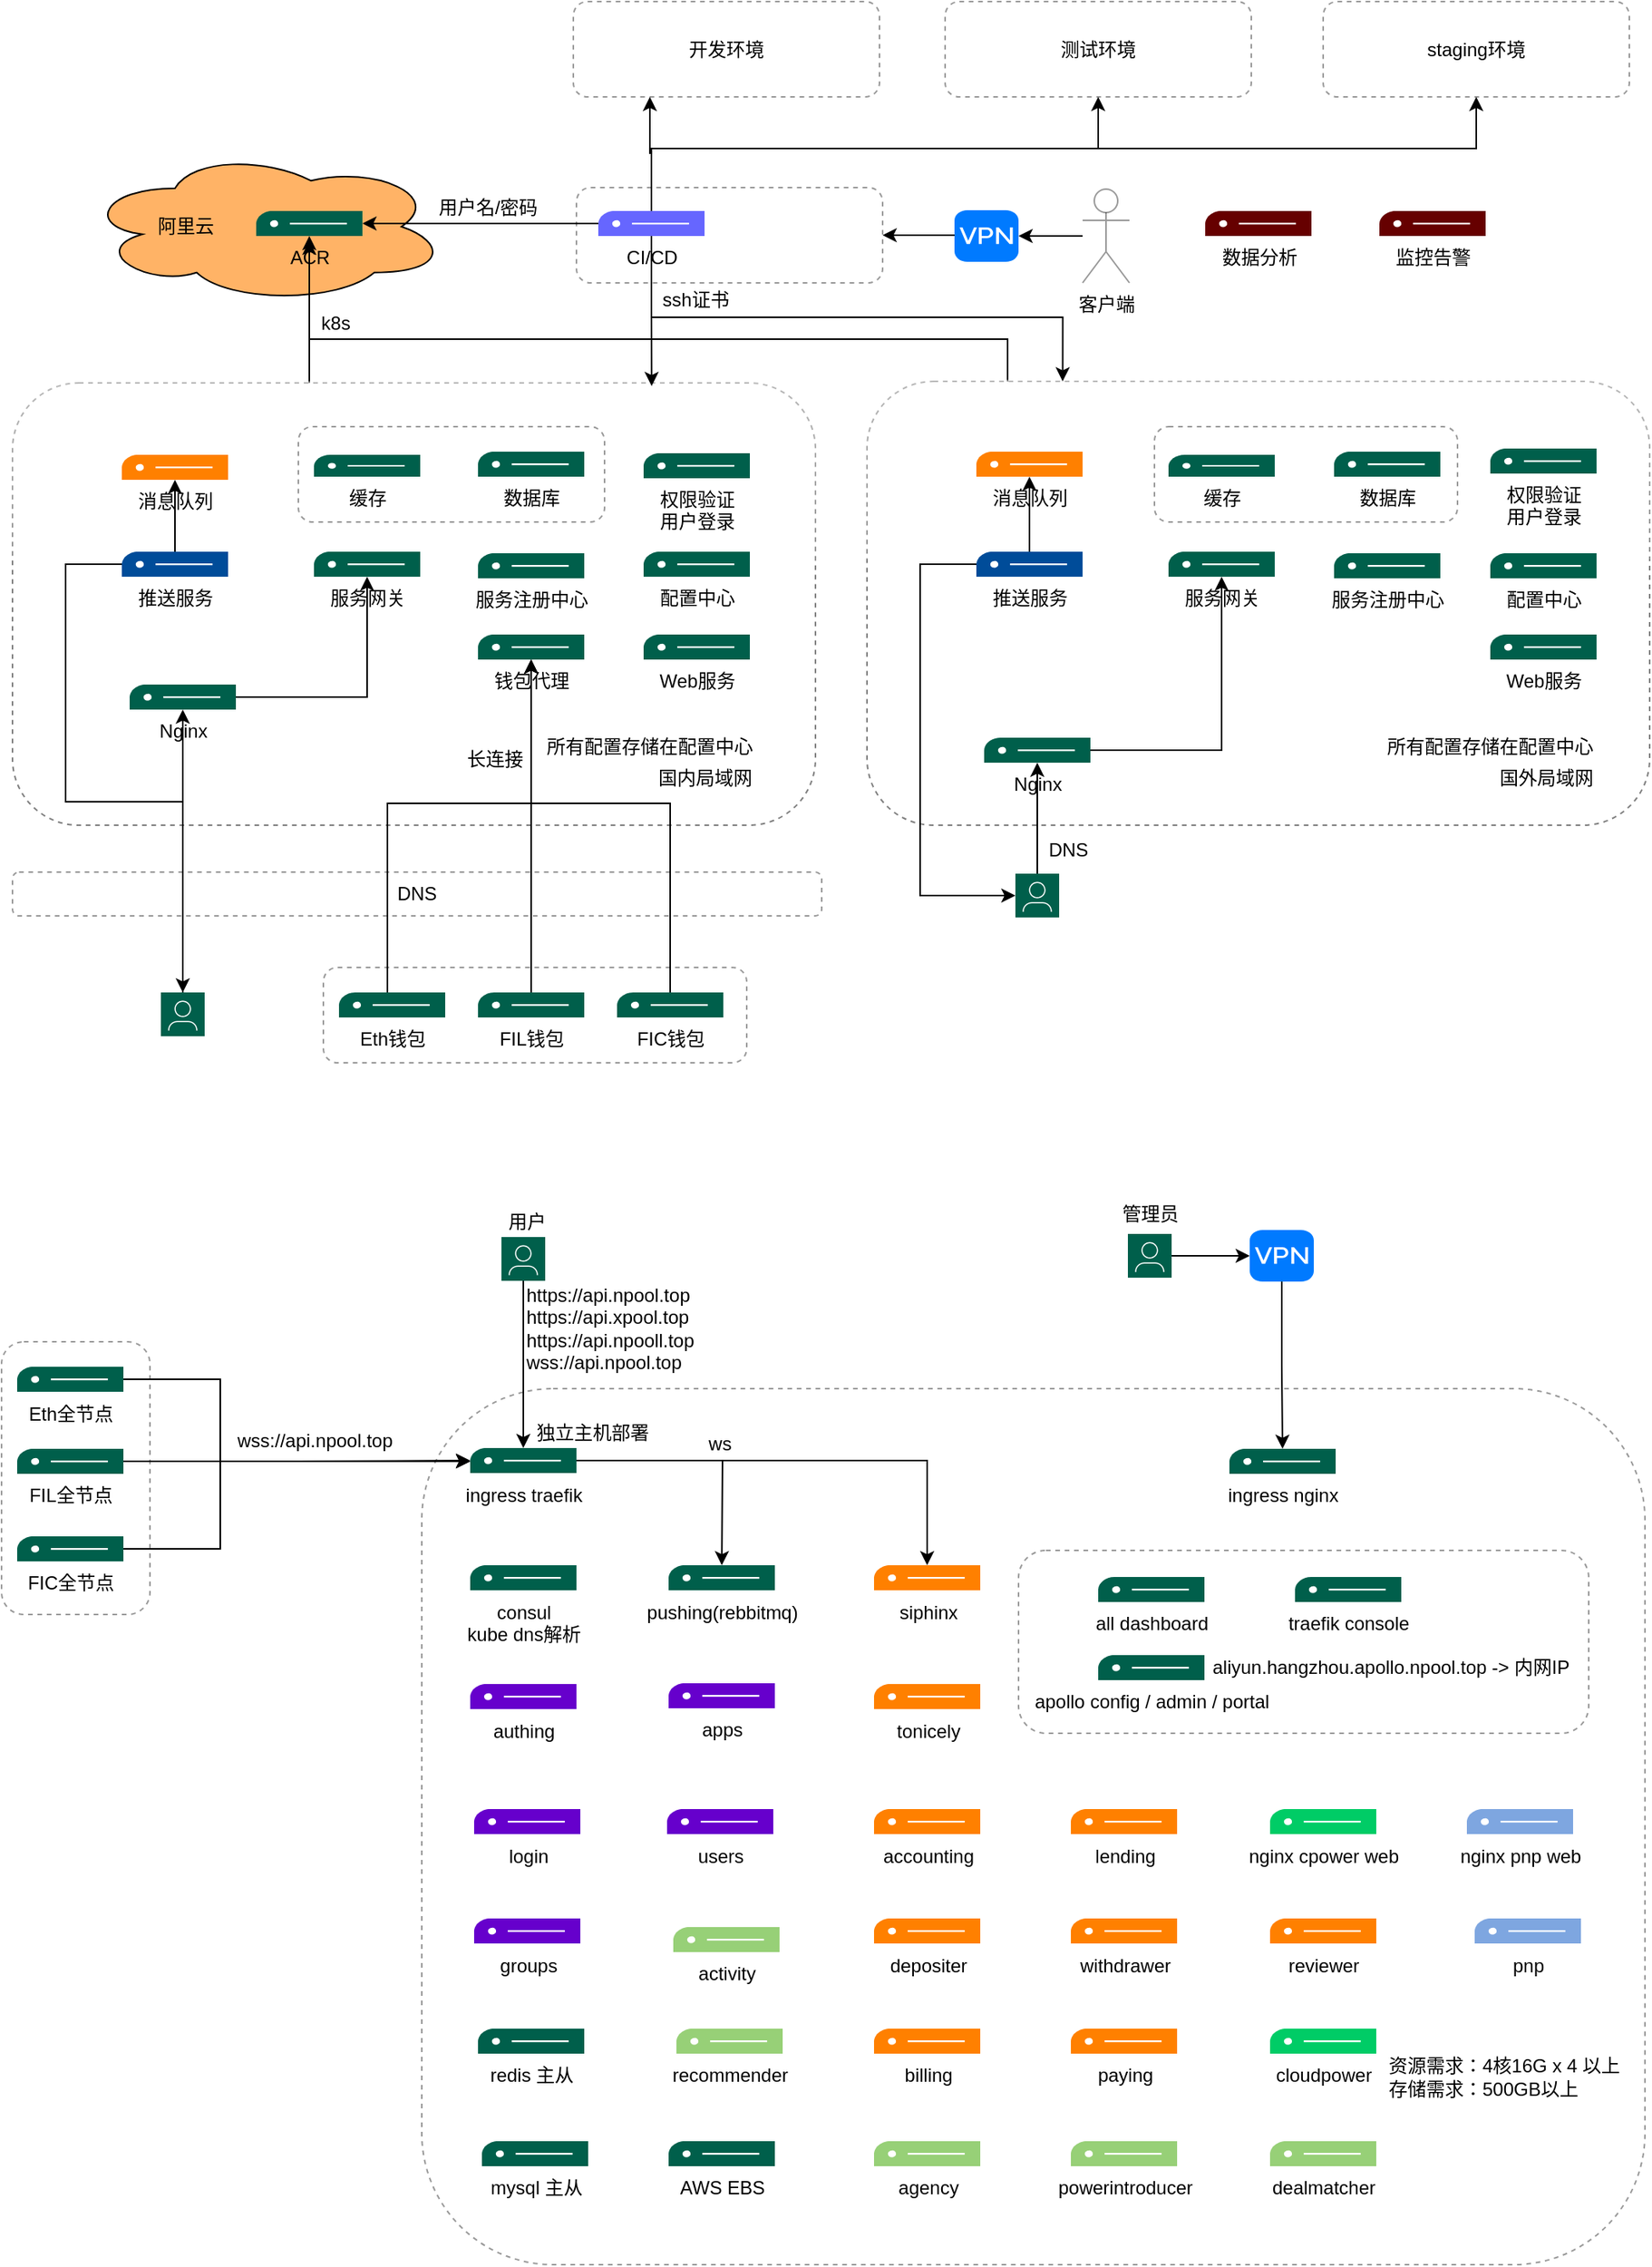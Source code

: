 <mxfile version="15.4.0" type="device" pages="14"><diagram id="0kOAEhaqsf6M_PULZnPT" name="Arch"><mxGraphModel dx="942" dy="2312" grid="0" gridSize="10" guides="1" tooltips="1" connect="1" arrows="1" fold="1" page="1" pageScale="1" pageWidth="1169" pageHeight="827" math="0" shadow="0"><root><mxCell id="0"/><mxCell id="1" parent="0"/><mxCell id="srxK8iZVJ_0470twQzlz-48" value="" style="rounded=1;whiteSpace=wrap;html=1;dashed=1;fillColor=#FFFFFF;align=center;opacity=40;" parent="1" vertex="1"><mxGeometry x="326" y="993.5" width="783" height="560.5" as="geometry"/></mxCell><mxCell id="srxK8iZVJ_0470twQzlz-50" value="" style="rounded=1;whiteSpace=wrap;html=1;dashed=1;fillColor=#FFFFFF;align=center;opacity=40;" parent="1" vertex="1"><mxGeometry x="708" y="1097" width="365" height="117" as="geometry"/></mxCell><mxCell id="srxK8iZVJ_0470twQzlz-11" value="DNS" style="rounded=1;whiteSpace=wrap;html=1;dashed=1;fillColor=#FFFFFF;opacity=40;" parent="1" vertex="1"><mxGeometry x="64" y="663" width="518" height="28" as="geometry"/></mxCell><mxCell id="srxK8iZVJ_0470twQzlz-9" value="" style="rounded=1;whiteSpace=wrap;html=1;opacity=40;fillColor=#FFFFFF;dashed=1;" parent="1" vertex="1"><mxGeometry x="263" y="724" width="271" height="61" as="geometry"/></mxCell><mxCell id="bKHncHqfoeDTlzkHickN-1" value="" style="ellipse;shape=cloud;whiteSpace=wrap;html=1;fillColor=#FFB366;" parent="1" vertex="1"><mxGeometry x="110" y="201" width="232" height="98" as="geometry"/></mxCell><mxCell id="UWzcpbpU4rg-CnCoDOE6-34" value="" style="rounded=1;whiteSpace=wrap;html=1;dashed=1;opacity=40;" parent="1" vertex="1"><mxGeometry x="425" y="225" width="196" height="61" as="geometry"/></mxCell><mxCell id="DbxqTtOeTtR5LjzDjZ89-11" style="edgeStyle=orthogonalEdgeStyle;rounded=0;orthogonalLoop=1;jettySize=auto;html=1;" parent="1" source="UWzcpbpU4rg-CnCoDOE6-1" edge="1"><mxGeometry relative="1" as="geometry"><mxPoint x="254" y="259" as="targetPoint"/><Array as="points"><mxPoint x="701" y="322"/><mxPoint x="254" y="322"/></Array></mxGeometry></mxCell><mxCell id="UWzcpbpU4rg-CnCoDOE6-1" value="" style="rounded=1;whiteSpace=wrap;html=1;fillColor=#FFFFFF;dashed=1;opacity=50;sketch=0;glass=1;" parent="1" vertex="1"><mxGeometry x="611" y="349" width="501" height="284" as="geometry"/></mxCell><mxCell id="UWzcpbpU4rg-CnCoDOE6-21" value="" style="rounded=1;whiteSpace=wrap;html=1;dashed=1;opacity=40;" parent="1" vertex="1"><mxGeometry x="795" y="378" width="194" height="61" as="geometry"/></mxCell><mxCell id="DbxqTtOeTtR5LjzDjZ89-10" style="edgeStyle=orthogonalEdgeStyle;rounded=0;orthogonalLoop=1;jettySize=auto;html=1;" parent="1" source="EapGUJhuesnPhBSSG8tg-1" target="xBZlKhgyycNxrvFmS5G3-2" edge="1"><mxGeometry relative="1" as="geometry"><Array as="points"><mxPoint x="254" y="342"/><mxPoint x="254" y="342"/></Array></mxGeometry></mxCell><mxCell id="EapGUJhuesnPhBSSG8tg-1" value="" style="rounded=1;whiteSpace=wrap;html=1;fillColor=#FFFFFF;dashed=1;opacity=50;sketch=0;glass=1;" parent="1" vertex="1"><mxGeometry x="64" y="350" width="514" height="283" as="geometry"/></mxCell><mxCell id="UWzcpbpU4rg-CnCoDOE6-20" value="" style="rounded=1;whiteSpace=wrap;html=1;dashed=1;opacity=40;" parent="1" vertex="1"><mxGeometry x="247" y="378" width="196" height="61" as="geometry"/></mxCell><mxCell id="wMGtIDyEj9Xy9luRJdC6-1" value="服务网关" style="sketch=0;pointerEvents=1;shadow=0;dashed=0;html=1;strokeColor=none;fillColor=#005F4B;labelPosition=center;verticalLabelPosition=bottom;verticalAlign=top;align=center;outlineConnect=0;shape=mxgraph.veeam2.1u_server;direction=east;resizeWidth=1;resizeHeight=1;" parent="1" vertex="1"><mxGeometry x="257" y="458" width="68" height="16" as="geometry"/></mxCell><mxCell id="bKHncHqfoeDTlzkHickN-4" style="edgeStyle=orthogonalEdgeStyle;rounded=0;orthogonalLoop=1;jettySize=auto;html=1;" parent="1" source="wMGtIDyEj9Xy9luRJdC6-4" target="wMGtIDyEj9Xy9luRJdC6-6" edge="1"><mxGeometry relative="1" as="geometry"><mxPoint x="173" y="602" as="targetPoint"/></mxGeometry></mxCell><mxCell id="wMGtIDyEj9Xy9luRJdC6-4" value="" style="sketch=0;pointerEvents=1;shadow=0;dashed=0;html=1;strokeColor=none;fillColor=#005F4B;labelPosition=center;verticalLabelPosition=bottom;verticalAlign=top;align=center;outlineConnect=0;shape=mxgraph.veeam2.user;" parent="1" vertex="1"><mxGeometry x="159" y="740" width="28.0" height="28.0" as="geometry"/></mxCell><mxCell id="dZYgAfNk_f6d_uq298oZ-6" style="edgeStyle=orthogonalEdgeStyle;rounded=0;orthogonalLoop=1;jettySize=auto;html=1;" parent="1" source="wMGtIDyEj9Xy9luRJdC6-6" target="wMGtIDyEj9Xy9luRJdC6-1" edge="1"><mxGeometry relative="1" as="geometry"/></mxCell><mxCell id="wMGtIDyEj9Xy9luRJdC6-6" value="Nginx" style="sketch=0;pointerEvents=1;shadow=0;dashed=0;html=1;strokeColor=none;fillColor=#005F4B;labelPosition=center;verticalLabelPosition=bottom;verticalAlign=top;align=center;outlineConnect=0;shape=mxgraph.veeam2.1u_server;direction=east;resizeWidth=1;resizeHeight=1;" parent="1" vertex="1"><mxGeometry x="139" y="543" width="68" height="16" as="geometry"/></mxCell><mxCell id="wMGtIDyEj9Xy9luRJdC6-7" value="服务注册中心" style="sketch=0;pointerEvents=1;shadow=0;dashed=0;html=1;strokeColor=none;fillColor=#005F4B;labelPosition=center;verticalLabelPosition=bottom;verticalAlign=top;align=center;outlineConnect=0;shape=mxgraph.veeam2.1u_server;direction=east;resizeWidth=1;resizeHeight=1;" parent="1" vertex="1"><mxGeometry x="362" y="459" width="68" height="16" as="geometry"/></mxCell><mxCell id="wMGtIDyEj9Xy9luRJdC6-10" value="数据库" style="sketch=0;pointerEvents=1;shadow=0;dashed=0;html=1;strokeColor=none;fillColor=#005F4B;labelPosition=center;verticalLabelPosition=bottom;verticalAlign=top;align=center;outlineConnect=0;shape=mxgraph.veeam2.1u_server;direction=east;resizeWidth=1;resizeHeight=1;" parent="1" vertex="1"><mxGeometry x="362" y="394" width="68" height="16" as="geometry"/></mxCell><mxCell id="wMGtIDyEj9Xy9luRJdC6-11" value="缓存" style="sketch=0;pointerEvents=1;shadow=0;dashed=0;html=1;strokeColor=none;fillColor=#005F4B;labelPosition=center;verticalLabelPosition=bottom;verticalAlign=top;align=center;outlineConnect=0;shape=mxgraph.veeam2.1u_server;direction=east;resizeWidth=1;resizeHeight=1;" parent="1" vertex="1"><mxGeometry x="257" y="396" width="68" height="14" as="geometry"/></mxCell><mxCell id="wMGtIDyEj9Xy9luRJdC6-12" value="数据分析" style="sketch=0;pointerEvents=1;shadow=0;dashed=0;html=1;strokeColor=none;labelPosition=center;verticalLabelPosition=bottom;verticalAlign=top;align=center;outlineConnect=0;shape=mxgraph.veeam2.1u_server;direction=east;resizeWidth=1;resizeHeight=1;fillColor=#660000;" parent="1" vertex="1"><mxGeometry x="827.5" y="240" width="68" height="16" as="geometry"/></mxCell><mxCell id="wMGtIDyEj9Xy9luRJdC6-13" value="消息队列" style="sketch=0;pointerEvents=1;shadow=0;dashed=0;html=1;strokeColor=none;labelPosition=center;verticalLabelPosition=bottom;verticalAlign=top;align=center;outlineConnect=0;shape=mxgraph.veeam2.1u_server;direction=east;resizeWidth=1;resizeHeight=1;fillColor=#FF8000;" parent="1" vertex="1"><mxGeometry x="134" y="396" width="68" height="16" as="geometry"/></mxCell><mxCell id="bKHncHqfoeDTlzkHickN-9" style="edgeStyle=orthogonalEdgeStyle;rounded=0;orthogonalLoop=1;jettySize=auto;html=1;" parent="1" source="wMGtIDyEj9Xy9luRJdC6-14" target="wMGtIDyEj9Xy9luRJdC6-13" edge="1"><mxGeometry relative="1" as="geometry"/></mxCell><mxCell id="bKHncHqfoeDTlzkHickN-10" style="edgeStyle=orthogonalEdgeStyle;rounded=0;orthogonalLoop=1;jettySize=auto;html=1;" parent="1" source="wMGtIDyEj9Xy9luRJdC6-14" target="wMGtIDyEj9Xy9luRJdC6-4" edge="1"><mxGeometry relative="1" as="geometry"><Array as="points"><mxPoint x="98" y="466"/><mxPoint x="98" y="618"/><mxPoint x="173" y="618"/></Array></mxGeometry></mxCell><mxCell id="wMGtIDyEj9Xy9luRJdC6-14" value="推送服务" style="sketch=0;pointerEvents=1;shadow=0;dashed=0;html=1;strokeColor=none;labelPosition=center;verticalLabelPosition=bottom;verticalAlign=top;align=center;outlineConnect=0;shape=mxgraph.veeam2.1u_server;direction=east;resizeWidth=1;resizeHeight=1;fillColor=#004C99;" parent="1" vertex="1"><mxGeometry x="134" y="458" width="68" height="16" as="geometry"/></mxCell><mxCell id="wMGtIDyEj9Xy9luRJdC6-15" value="配置中心" style="sketch=0;pointerEvents=1;shadow=0;dashed=0;html=1;strokeColor=none;fillColor=#005F4B;labelPosition=center;verticalLabelPosition=bottom;verticalAlign=top;align=center;outlineConnect=0;shape=mxgraph.veeam2.1u_server;direction=east;resizeWidth=1;resizeHeight=1;" parent="1" vertex="1"><mxGeometry x="468" y="458" width="68" height="16" as="geometry"/></mxCell><mxCell id="UWzcpbpU4rg-CnCoDOE6-19" style="edgeStyle=orthogonalEdgeStyle;rounded=0;orthogonalLoop=1;jettySize=auto;html=1;" parent="1" source="wMGtIDyEj9Xy9luRJdC6-16" target="xBZlKhgyycNxrvFmS5G3-2" edge="1"><mxGeometry relative="1" as="geometry"/></mxCell><mxCell id="DbxqTtOeTtR5LjzDjZ89-7" style="edgeStyle=orthogonalEdgeStyle;rounded=0;orthogonalLoop=1;jettySize=auto;html=1;entryX=0.796;entryY=0.007;entryDx=0;entryDy=0;entryPerimeter=0;" parent="1" source="wMGtIDyEj9Xy9luRJdC6-16" target="EapGUJhuesnPhBSSG8tg-1" edge="1"><mxGeometry relative="1" as="geometry"/></mxCell><mxCell id="DbxqTtOeTtR5LjzDjZ89-9" style="edgeStyle=orthogonalEdgeStyle;rounded=0;orthogonalLoop=1;jettySize=auto;html=1;entryX=0.25;entryY=0;entryDx=0;entryDy=0;" parent="1" source="wMGtIDyEj9Xy9luRJdC6-16" target="UWzcpbpU4rg-CnCoDOE6-1" edge="1"><mxGeometry relative="1" as="geometry"><Array as="points"><mxPoint x="473" y="308"/><mxPoint x="736" y="308"/></Array></mxGeometry></mxCell><mxCell id="DbxqTtOeTtR5LjzDjZ89-15" style="edgeStyle=orthogonalEdgeStyle;rounded=0;orthogonalLoop=1;jettySize=auto;html=1;entryX=0.25;entryY=1;entryDx=0;entryDy=0;" parent="1" source="wMGtIDyEj9Xy9luRJdC6-16" target="DbxqTtOeTtR5LjzDjZ89-13" edge="1"><mxGeometry relative="1" as="geometry"><Array as="points"><mxPoint x="473" y="203"/><mxPoint x="472" y="203"/></Array></mxGeometry></mxCell><mxCell id="DbxqTtOeTtR5LjzDjZ89-17" style="edgeStyle=orthogonalEdgeStyle;rounded=0;orthogonalLoop=1;jettySize=auto;html=1;" parent="1" source="wMGtIDyEj9Xy9luRJdC6-16" target="DbxqTtOeTtR5LjzDjZ89-16" edge="1"><mxGeometry relative="1" as="geometry"><Array as="points"><mxPoint x="473" y="200"/><mxPoint x="759" y="200"/></Array></mxGeometry></mxCell><mxCell id="DbxqTtOeTtR5LjzDjZ89-19" style="edgeStyle=orthogonalEdgeStyle;rounded=0;orthogonalLoop=1;jettySize=auto;html=1;" parent="1" source="wMGtIDyEj9Xy9luRJdC6-16" target="DbxqTtOeTtR5LjzDjZ89-18" edge="1"><mxGeometry relative="1" as="geometry"><Array as="points"><mxPoint x="473" y="200"/><mxPoint x="1001" y="200"/></Array></mxGeometry></mxCell><mxCell id="wMGtIDyEj9Xy9luRJdC6-16" value="CI/CD" style="sketch=0;pointerEvents=1;shadow=0;dashed=0;html=1;strokeColor=none;labelPosition=center;verticalLabelPosition=bottom;verticalAlign=top;align=center;outlineConnect=0;shape=mxgraph.veeam2.1u_server;direction=east;resizeWidth=1;resizeHeight=1;fillColor=#6666FF;" parent="1" vertex="1"><mxGeometry x="439" y="240" width="68" height="16" as="geometry"/></mxCell><mxCell id="bKHncHqfoeDTlzkHickN-2" value="阿里云" style="text;html=1;strokeColor=none;fillColor=none;align=center;verticalAlign=middle;whiteSpace=wrap;rounded=0;" parent="1" vertex="1"><mxGeometry x="155" y="240" width="40" height="20" as="geometry"/></mxCell><mxCell id="bKHncHqfoeDTlzkHickN-3" value="权限验证&lt;br&gt;用户登录" style="sketch=0;pointerEvents=1;shadow=0;dashed=0;html=1;strokeColor=none;fillColor=#005F4B;labelPosition=center;verticalLabelPosition=bottom;verticalAlign=top;align=center;outlineConnect=0;shape=mxgraph.veeam2.1u_server;direction=east;resizeWidth=1;resizeHeight=1;" parent="1" vertex="1"><mxGeometry x="468" y="395" width="68" height="16" as="geometry"/></mxCell><mxCell id="EapGUJhuesnPhBSSG8tg-2" value="国内局域网" style="text;html=1;strokeColor=none;fillColor=none;align=center;verticalAlign=middle;whiteSpace=wrap;rounded=0;" parent="1" vertex="1"><mxGeometry x="475" y="593" width="65" height="20" as="geometry"/></mxCell><mxCell id="x6olfp6Z40uaEmQ66BgK-1" value="监控告警" style="sketch=0;pointerEvents=1;shadow=0;dashed=0;html=1;strokeColor=none;labelPosition=center;verticalLabelPosition=bottom;verticalAlign=top;align=center;outlineConnect=0;shape=mxgraph.veeam2.1u_server;direction=east;resizeWidth=1;resizeHeight=1;fillColor=#660000;" parent="1" vertex="1"><mxGeometry x="939" y="240" width="68" height="16" as="geometry"/></mxCell><mxCell id="xBZlKhgyycNxrvFmS5G3-1" value="所有配置存储在配置中心" style="text;html=1;strokeColor=none;fillColor=none;align=right;verticalAlign=middle;whiteSpace=wrap;rounded=0;" parent="1" vertex="1"><mxGeometry x="365" y="573" width="175" height="20" as="geometry"/></mxCell><mxCell id="xBZlKhgyycNxrvFmS5G3-2" value="ACR" style="sketch=0;pointerEvents=1;shadow=0;dashed=0;html=1;strokeColor=none;fillColor=#005F4B;labelPosition=center;verticalLabelPosition=bottom;verticalAlign=top;align=center;outlineConnect=0;shape=mxgraph.veeam2.1u_server;direction=east;resizeWidth=1;resizeHeight=1;" parent="1" vertex="1"><mxGeometry x="220" y="240" width="68" height="16" as="geometry"/></mxCell><mxCell id="UWzcpbpU4rg-CnCoDOE6-2" value="服务网关" style="sketch=0;pointerEvents=1;shadow=0;dashed=0;html=1;strokeColor=none;fillColor=#005F4B;labelPosition=center;verticalLabelPosition=bottom;verticalAlign=top;align=center;outlineConnect=0;shape=mxgraph.veeam2.1u_server;direction=east;resizeWidth=1;resizeHeight=1;" parent="1" vertex="1"><mxGeometry x="804" y="458" width="68" height="16" as="geometry"/></mxCell><mxCell id="UWzcpbpU4rg-CnCoDOE6-3" style="edgeStyle=orthogonalEdgeStyle;rounded=0;orthogonalLoop=1;jettySize=auto;html=1;" parent="1" source="UWzcpbpU4rg-CnCoDOE6-4" target="UWzcpbpU4rg-CnCoDOE6-6" edge="1"><mxGeometry relative="1" as="geometry"><mxPoint x="720" y="602" as="targetPoint"/></mxGeometry></mxCell><mxCell id="UWzcpbpU4rg-CnCoDOE6-4" value="" style="sketch=0;pointerEvents=1;shadow=0;dashed=0;html=1;strokeColor=none;fillColor=#005F4B;labelPosition=center;verticalLabelPosition=bottom;verticalAlign=top;align=center;outlineConnect=0;shape=mxgraph.veeam2.user;" parent="1" vertex="1"><mxGeometry x="706" y="664" width="28.0" height="28.0" as="geometry"/></mxCell><mxCell id="UWzcpbpU4rg-CnCoDOE6-5" style="edgeStyle=orthogonalEdgeStyle;rounded=0;orthogonalLoop=1;jettySize=auto;html=1;" parent="1" source="UWzcpbpU4rg-CnCoDOE6-6" target="UWzcpbpU4rg-CnCoDOE6-2" edge="1"><mxGeometry relative="1" as="geometry"/></mxCell><mxCell id="UWzcpbpU4rg-CnCoDOE6-6" value="Nginx" style="sketch=0;pointerEvents=1;shadow=0;dashed=0;html=1;strokeColor=none;fillColor=#005F4B;labelPosition=center;verticalLabelPosition=bottom;verticalAlign=top;align=center;outlineConnect=0;shape=mxgraph.veeam2.1u_server;direction=east;resizeWidth=1;resizeHeight=1;" parent="1" vertex="1"><mxGeometry x="686" y="577" width="68" height="16" as="geometry"/></mxCell><mxCell id="UWzcpbpU4rg-CnCoDOE6-7" value="服务注册中心" style="sketch=0;pointerEvents=1;shadow=0;dashed=0;html=1;strokeColor=none;fillColor=#005F4B;labelPosition=center;verticalLabelPosition=bottom;verticalAlign=top;align=center;outlineConnect=0;shape=mxgraph.veeam2.1u_server;direction=east;resizeWidth=1;resizeHeight=1;" parent="1" vertex="1"><mxGeometry x="910" y="459" width="68" height="16" as="geometry"/></mxCell><mxCell id="UWzcpbpU4rg-CnCoDOE6-8" value="数据库" style="sketch=0;pointerEvents=1;shadow=0;dashed=0;html=1;strokeColor=none;fillColor=#005F4B;labelPosition=center;verticalLabelPosition=bottom;verticalAlign=top;align=center;outlineConnect=0;shape=mxgraph.veeam2.1u_server;direction=east;resizeWidth=1;resizeHeight=1;" parent="1" vertex="1"><mxGeometry x="910" y="394" width="68" height="16" as="geometry"/></mxCell><mxCell id="UWzcpbpU4rg-CnCoDOE6-9" value="缓存" style="sketch=0;pointerEvents=1;shadow=0;dashed=0;html=1;strokeColor=none;fillColor=#005F4B;labelPosition=center;verticalLabelPosition=bottom;verticalAlign=top;align=center;outlineConnect=0;shape=mxgraph.veeam2.1u_server;direction=east;resizeWidth=1;resizeHeight=1;" parent="1" vertex="1"><mxGeometry x="804" y="396" width="68" height="14" as="geometry"/></mxCell><mxCell id="UWzcpbpU4rg-CnCoDOE6-10" style="edgeStyle=orthogonalEdgeStyle;rounded=0;orthogonalLoop=1;jettySize=auto;html=1;" parent="1" source="UWzcpbpU4rg-CnCoDOE6-11" target="UWzcpbpU4rg-CnCoDOE6-4" edge="1"><mxGeometry relative="1" as="geometry"><Array as="points"><mxPoint x="645" y="466"/><mxPoint x="645" y="678"/></Array></mxGeometry></mxCell><mxCell id="UWzcpbpU4rg-CnCoDOE6-30" style="edgeStyle=orthogonalEdgeStyle;rounded=0;orthogonalLoop=1;jettySize=auto;html=1;" parent="1" source="UWzcpbpU4rg-CnCoDOE6-11" target="UWzcpbpU4rg-CnCoDOE6-28" edge="1"><mxGeometry relative="1" as="geometry"/></mxCell><mxCell id="UWzcpbpU4rg-CnCoDOE6-11" value="推送服务" style="sketch=0;pointerEvents=1;shadow=0;dashed=0;html=1;strokeColor=none;labelPosition=center;verticalLabelPosition=bottom;verticalAlign=top;align=center;outlineConnect=0;shape=mxgraph.veeam2.1u_server;direction=east;resizeWidth=1;resizeHeight=1;fillColor=#004C99;" parent="1" vertex="1"><mxGeometry x="681" y="458" width="68" height="16" as="geometry"/></mxCell><mxCell id="UWzcpbpU4rg-CnCoDOE6-12" value="配置中心" style="sketch=0;pointerEvents=1;shadow=0;dashed=0;html=1;strokeColor=none;fillColor=#005F4B;labelPosition=center;verticalLabelPosition=bottom;verticalAlign=top;align=center;outlineConnect=0;shape=mxgraph.veeam2.1u_server;direction=east;resizeWidth=1;resizeHeight=1;" parent="1" vertex="1"><mxGeometry x="1010" y="459" width="68" height="16" as="geometry"/></mxCell><mxCell id="UWzcpbpU4rg-CnCoDOE6-13" value="权限验证&lt;br&gt;用户登录" style="sketch=0;pointerEvents=1;shadow=0;dashed=0;html=1;strokeColor=none;fillColor=#005F4B;labelPosition=center;verticalLabelPosition=bottom;verticalAlign=top;align=center;outlineConnect=0;shape=mxgraph.veeam2.1u_server;direction=east;resizeWidth=1;resizeHeight=1;" parent="1" vertex="1"><mxGeometry x="1010" y="392" width="68" height="16" as="geometry"/></mxCell><mxCell id="UWzcpbpU4rg-CnCoDOE6-14" value="DNS" style="text;html=1;strokeColor=none;fillColor=none;align=center;verticalAlign=middle;whiteSpace=wrap;rounded=0;" parent="1" vertex="1"><mxGeometry x="720" y="639" width="40" height="20" as="geometry"/></mxCell><mxCell id="UWzcpbpU4rg-CnCoDOE6-15" value="国外局域网" style="text;html=1;strokeColor=none;fillColor=none;align=center;verticalAlign=middle;whiteSpace=wrap;rounded=0;" parent="1" vertex="1"><mxGeometry x="1014" y="593" width="64" height="20" as="geometry"/></mxCell><mxCell id="UWzcpbpU4rg-CnCoDOE6-16" value="所有配置存储在配置中心" style="text;html=1;strokeColor=none;fillColor=none;align=right;verticalAlign=middle;whiteSpace=wrap;rounded=0;" parent="1" vertex="1"><mxGeometry x="903" y="573" width="175" height="20" as="geometry"/></mxCell><mxCell id="UWzcpbpU4rg-CnCoDOE6-28" value="消息队列" style="sketch=0;pointerEvents=1;shadow=0;dashed=0;html=1;strokeColor=none;labelPosition=center;verticalLabelPosition=bottom;verticalAlign=top;align=center;outlineConnect=0;shape=mxgraph.veeam2.1u_server;direction=east;resizeWidth=1;resizeHeight=1;fillColor=#FF8000;" parent="1" vertex="1"><mxGeometry x="681" y="394" width="68" height="16" as="geometry"/></mxCell><mxCell id="UWzcpbpU4rg-CnCoDOE6-31" value="Web服务" style="sketch=0;pointerEvents=1;shadow=0;dashed=0;html=1;strokeColor=none;fillColor=#005F4B;labelPosition=center;verticalLabelPosition=bottom;verticalAlign=top;align=center;outlineConnect=0;shape=mxgraph.veeam2.1u_server;direction=east;resizeWidth=1;resizeHeight=1;" parent="1" vertex="1"><mxGeometry x="468" y="511" width="68" height="16" as="geometry"/></mxCell><mxCell id="UWzcpbpU4rg-CnCoDOE6-32" value="Web服务" style="sketch=0;pointerEvents=1;shadow=0;dashed=0;html=1;strokeColor=none;fillColor=#005F4B;labelPosition=center;verticalLabelPosition=bottom;verticalAlign=top;align=center;outlineConnect=0;shape=mxgraph.veeam2.1u_server;direction=east;resizeWidth=1;resizeHeight=1;" parent="1" vertex="1"><mxGeometry x="1010" y="511" width="68" height="16" as="geometry"/></mxCell><mxCell id="DbxqTtOeTtR5LjzDjZ89-4" value="" style="edgeStyle=orthogonalEdgeStyle;rounded=0;orthogonalLoop=1;jettySize=auto;html=1;" parent="1" source="UWzcpbpU4rg-CnCoDOE6-36" target="DbxqTtOeTtR5LjzDjZ89-1" edge="1"><mxGeometry relative="1" as="geometry"/></mxCell><mxCell id="UWzcpbpU4rg-CnCoDOE6-36" value="客户端" style="shape=umlActor;verticalLabelPosition=bottom;verticalAlign=top;html=1;outlineConnect=0;rounded=1;opacity=40;" parent="1" vertex="1"><mxGeometry x="749" y="226" width="30" height="60" as="geometry"/></mxCell><mxCell id="DbxqTtOeTtR5LjzDjZ89-5" value="" style="edgeStyle=orthogonalEdgeStyle;rounded=0;orthogonalLoop=1;jettySize=auto;html=1;entryX=1;entryY=0.5;entryDx=0;entryDy=0;" parent="1" source="DbxqTtOeTtR5LjzDjZ89-1" target="UWzcpbpU4rg-CnCoDOE6-34" edge="1"><mxGeometry relative="1" as="geometry"><mxPoint x="629" y="256" as="targetPoint"/><Array as="points"><mxPoint x="629" y="256"/></Array></mxGeometry></mxCell><mxCell id="DbxqTtOeTtR5LjzDjZ89-1" value="" style="html=1;strokeWidth=1;shadow=0;dashed=0;shape=mxgraph.ios7.misc.vpn;fillColor=#007AFF;strokeColor=none;buttonText=;strokeColor2=#222222;fontColor=#222222;fontSize=8;verticalLabelPosition=bottom;verticalAlign=top;align=center;sketch=0;" parent="1" vertex="1"><mxGeometry x="667" y="239.5" width="41" height="33" as="geometry"/></mxCell><mxCell id="DbxqTtOeTtR5LjzDjZ89-6" value="用户名/密码" style="text;html=1;strokeColor=none;fillColor=none;align=center;verticalAlign=middle;whiteSpace=wrap;rounded=0;" parent="1" vertex="1"><mxGeometry x="332" y="228" width="73" height="20" as="geometry"/></mxCell><mxCell id="DbxqTtOeTtR5LjzDjZ89-8" value="ssh证书" style="text;html=1;strokeColor=none;fillColor=none;align=center;verticalAlign=middle;whiteSpace=wrap;rounded=0;" parent="1" vertex="1"><mxGeometry x="473" y="287" width="57" height="20" as="geometry"/></mxCell><mxCell id="DbxqTtOeTtR5LjzDjZ89-12" value="k8s" style="text;html=1;strokeColor=none;fillColor=none;align=center;verticalAlign=middle;whiteSpace=wrap;rounded=0;" parent="1" vertex="1"><mxGeometry x="254" y="302" width="34" height="20" as="geometry"/></mxCell><mxCell id="DbxqTtOeTtR5LjzDjZ89-13" value="开发环境" style="rounded=1;whiteSpace=wrap;html=1;dashed=1;opacity=40;" parent="1" vertex="1"><mxGeometry x="423" y="106" width="196" height="61" as="geometry"/></mxCell><mxCell id="DbxqTtOeTtR5LjzDjZ89-16" value="测试环境" style="rounded=1;whiteSpace=wrap;html=1;dashed=1;opacity=40;" parent="1" vertex="1"><mxGeometry x="661" y="106" width="196" height="61" as="geometry"/></mxCell><mxCell id="DbxqTtOeTtR5LjzDjZ89-18" value="staging环境" style="rounded=1;whiteSpace=wrap;html=1;dashed=1;opacity=40;" parent="1" vertex="1"><mxGeometry x="903" y="106" width="196" height="61" as="geometry"/></mxCell><mxCell id="srxK8iZVJ_0470twQzlz-1" value="钱包代理" style="sketch=0;pointerEvents=1;shadow=0;dashed=0;html=1;strokeColor=none;fillColor=#005F4B;labelPosition=center;verticalLabelPosition=bottom;verticalAlign=top;align=center;outlineConnect=0;shape=mxgraph.veeam2.1u_server;direction=east;resizeWidth=1;resizeHeight=1;" parent="1" vertex="1"><mxGeometry x="362" y="511" width="68" height="16" as="geometry"/></mxCell><mxCell id="srxK8iZVJ_0470twQzlz-5" style="edgeStyle=orthogonalEdgeStyle;rounded=0;orthogonalLoop=1;jettySize=auto;html=1;" parent="1" source="srxK8iZVJ_0470twQzlz-2" target="srxK8iZVJ_0470twQzlz-1" edge="1"><mxGeometry relative="1" as="geometry"><Array as="points"><mxPoint x="304" y="619"/><mxPoint x="396" y="619"/></Array></mxGeometry></mxCell><mxCell id="srxK8iZVJ_0470twQzlz-2" value="Eth钱包" style="sketch=0;pointerEvents=1;shadow=0;dashed=0;html=1;strokeColor=none;fillColor=#005F4B;labelPosition=center;verticalLabelPosition=bottom;verticalAlign=top;align=center;outlineConnect=0;shape=mxgraph.veeam2.1u_server;direction=east;resizeWidth=1;resizeHeight=1;" parent="1" vertex="1"><mxGeometry x="273" y="740" width="68" height="16" as="geometry"/></mxCell><mxCell id="srxK8iZVJ_0470twQzlz-6" style="edgeStyle=orthogonalEdgeStyle;rounded=0;orthogonalLoop=1;jettySize=auto;html=1;" parent="1" source="srxK8iZVJ_0470twQzlz-3" target="srxK8iZVJ_0470twQzlz-1" edge="1"><mxGeometry relative="1" as="geometry"/></mxCell><mxCell id="srxK8iZVJ_0470twQzlz-3" value="FIL钱包" style="sketch=0;pointerEvents=1;shadow=0;dashed=0;html=1;strokeColor=none;fillColor=#005F4B;labelPosition=center;verticalLabelPosition=bottom;verticalAlign=top;align=center;outlineConnect=0;shape=mxgraph.veeam2.1u_server;direction=east;resizeWidth=1;resizeHeight=1;" parent="1" vertex="1"><mxGeometry x="362" y="740" width="68" height="16" as="geometry"/></mxCell><mxCell id="srxK8iZVJ_0470twQzlz-7" style="edgeStyle=orthogonalEdgeStyle;rounded=0;orthogonalLoop=1;jettySize=auto;html=1;" parent="1" source="srxK8iZVJ_0470twQzlz-4" target="srxK8iZVJ_0470twQzlz-1" edge="1"><mxGeometry relative="1" as="geometry"><Array as="points"><mxPoint x="485" y="619"/><mxPoint x="396" y="619"/></Array></mxGeometry></mxCell><mxCell id="srxK8iZVJ_0470twQzlz-4" value="FIC钱包" style="sketch=0;pointerEvents=1;shadow=0;dashed=0;html=1;strokeColor=none;fillColor=#005F4B;labelPosition=center;verticalLabelPosition=bottom;verticalAlign=top;align=center;outlineConnect=0;shape=mxgraph.veeam2.1u_server;direction=east;resizeWidth=1;resizeHeight=1;" parent="1" vertex="1"><mxGeometry x="451" y="740" width="68" height="16" as="geometry"/></mxCell><mxCell id="srxK8iZVJ_0470twQzlz-10" value="长连接" style="text;html=1;strokeColor=none;fillColor=none;align=center;verticalAlign=middle;whiteSpace=wrap;rounded=0;dashed=1;opacity=40;" parent="1" vertex="1"><mxGeometry x="353" y="581" width="40" height="20" as="geometry"/></mxCell><mxCell id="srxK8iZVJ_0470twQzlz-59" style="edgeStyle=orthogonalEdgeStyle;rounded=0;orthogonalLoop=1;jettySize=auto;html=1;" parent="1" source="srxK8iZVJ_0470twQzlz-18" edge="1"><mxGeometry relative="1" as="geometry"><mxPoint x="518.048" y="1106.5" as="targetPoint"/></mxGeometry></mxCell><mxCell id="srxK8iZVJ_0470twQzlz-60" style="edgeStyle=orthogonalEdgeStyle;rounded=0;orthogonalLoop=1;jettySize=auto;html=1;" parent="1" source="srxK8iZVJ_0470twQzlz-18" target="srxK8iZVJ_0470twQzlz-30" edge="1"><mxGeometry relative="1" as="geometry"/></mxCell><mxCell id="srxK8iZVJ_0470twQzlz-18" value="ingress traefik" style="sketch=0;pointerEvents=1;shadow=0;dashed=0;html=1;strokeColor=none;fillColor=#005F4B;labelPosition=center;verticalLabelPosition=bottom;verticalAlign=top;align=center;outlineConnect=0;shape=mxgraph.veeam2.1u_server;direction=east;resizeWidth=1;resizeHeight=1;" parent="1" vertex="1"><mxGeometry x="357" y="1031.5" width="68" height="16" as="geometry"/></mxCell><mxCell id="srxK8iZVJ_0470twQzlz-20" value="all dashboard" style="sketch=0;pointerEvents=1;shadow=0;dashed=0;html=1;strokeColor=none;fillColor=#005F4B;labelPosition=center;verticalLabelPosition=bottom;verticalAlign=top;align=center;outlineConnect=0;shape=mxgraph.veeam2.1u_server;direction=east;resizeWidth=1;resizeHeight=1;" parent="1" vertex="1"><mxGeometry x="759" y="1114" width="68" height="16" as="geometry"/></mxCell><mxCell id="srxK8iZVJ_0470twQzlz-21" value="consul&lt;br&gt;kube dns解析" style="sketch=0;pointerEvents=1;shadow=0;dashed=0;html=1;strokeColor=none;fillColor=#005F4B;labelPosition=center;verticalLabelPosition=bottom;verticalAlign=top;align=center;outlineConnect=0;shape=mxgraph.veeam2.1u_server;direction=east;resizeWidth=1;resizeHeight=1;" parent="1" vertex="1"><mxGeometry x="357" y="1106.5" width="68" height="16" as="geometry"/></mxCell><mxCell id="srxK8iZVJ_0470twQzlz-23" style="edgeStyle=orthogonalEdgeStyle;rounded=0;orthogonalLoop=1;jettySize=auto;html=1;" parent="1" source="srxK8iZVJ_0470twQzlz-22" target="srxK8iZVJ_0470twQzlz-18" edge="1"><mxGeometry relative="1" as="geometry"/></mxCell><mxCell id="srxK8iZVJ_0470twQzlz-45" style="edgeStyle=orthogonalEdgeStyle;rounded=0;orthogonalLoop=1;jettySize=auto;html=1;startArrow=none;" parent="1" source="srxK8iZVJ_0470twQzlz-70" target="srxK8iZVJ_0470twQzlz-44" edge="1"><mxGeometry relative="1" as="geometry"/></mxCell><mxCell id="srxK8iZVJ_0470twQzlz-22" value="" style="sketch=0;pointerEvents=1;shadow=0;dashed=0;html=1;strokeColor=none;fillColor=#005F4B;labelPosition=center;verticalLabelPosition=bottom;verticalAlign=top;align=center;outlineConnect=0;shape=mxgraph.veeam2.user;" parent="1" vertex="1"><mxGeometry x="377" y="896.5" width="28.0" height="28.0" as="geometry"/></mxCell><mxCell id="srxK8iZVJ_0470twQzlz-24" value="https://api.npool.top&lt;br&gt;https://api.xpool.top&lt;br&gt;https://api.npooll.top&lt;br&gt;wss://api.npool.top" style="text;html=1;strokeColor=none;fillColor=none;align=left;verticalAlign=middle;whiteSpace=wrap;rounded=0;dashed=1;opacity=40;" parent="1" vertex="1"><mxGeometry x="391" y="924.5" width="120" height="61" as="geometry"/></mxCell><mxCell id="srxK8iZVJ_0470twQzlz-25" value="独立主机部署" style="text;html=1;strokeColor=none;fillColor=none;align=center;verticalAlign=middle;whiteSpace=wrap;rounded=0;dashed=1;opacity=40;" parent="1" vertex="1"><mxGeometry x="395" y="1011.5" width="81" height="20" as="geometry"/></mxCell><mxCell id="srxK8iZVJ_0470twQzlz-26" value="apollo config / admin / portal" style="sketch=0;pointerEvents=1;shadow=0;dashed=0;html=1;strokeColor=none;fillColor=#005F4B;labelPosition=center;verticalLabelPosition=bottom;verticalAlign=top;align=center;outlineConnect=0;shape=mxgraph.veeam2.1u_server;direction=east;resizeWidth=1;resizeHeight=1;" parent="1" vertex="1"><mxGeometry x="759" y="1164" width="68" height="16" as="geometry"/></mxCell><mxCell id="srxK8iZVJ_0470twQzlz-27" value="aliyun.hangzhou.apollo.npool.top -&amp;gt; 内网IP" style="text;html=1;strokeColor=none;fillColor=none;align=center;verticalAlign=middle;whiteSpace=wrap;rounded=0;dashed=1;opacity=40;" parent="1" vertex="1"><mxGeometry x="826" y="1162" width="241" height="20" as="geometry"/></mxCell><mxCell id="srxK8iZVJ_0470twQzlz-28" value="authing" style="sketch=0;pointerEvents=1;shadow=0;dashed=0;html=1;strokeColor=none;labelPosition=center;verticalLabelPosition=bottom;verticalAlign=top;align=center;outlineConnect=0;shape=mxgraph.veeam2.1u_server;direction=east;resizeWidth=1;resizeHeight=1;fillColor=#6600CC;" parent="1" vertex="1"><mxGeometry x="357" y="1182.5" width="68" height="16" as="geometry"/></mxCell><mxCell id="srxK8iZVJ_0470twQzlz-29" value="pushing(rebbitmq)" style="sketch=0;pointerEvents=1;shadow=0;dashed=0;html=1;strokeColor=none;fillColor=#005F4B;labelPosition=center;verticalLabelPosition=bottom;verticalAlign=top;align=center;outlineConnect=0;shape=mxgraph.veeam2.1u_server;direction=east;resizeWidth=1;resizeHeight=1;" parent="1" vertex="1"><mxGeometry x="484" y="1106.5" width="68" height="16" as="geometry"/></mxCell><mxCell id="srxK8iZVJ_0470twQzlz-30" value="siphinx" style="sketch=0;pointerEvents=1;shadow=0;dashed=0;html=1;strokeColor=none;labelPosition=center;verticalLabelPosition=bottom;verticalAlign=top;align=center;outlineConnect=0;shape=mxgraph.veeam2.1u_server;direction=east;resizeWidth=1;resizeHeight=1;fillColor=#FF8000;" parent="1" vertex="1"><mxGeometry x="615.5" y="1106.5" width="68" height="16" as="geometry"/></mxCell><mxCell id="srxK8iZVJ_0470twQzlz-31" value="tonicely" style="sketch=0;pointerEvents=1;shadow=0;dashed=0;html=1;strokeColor=none;labelPosition=center;verticalLabelPosition=bottom;verticalAlign=top;align=center;outlineConnect=0;shape=mxgraph.veeam2.1u_server;direction=east;resizeWidth=1;resizeHeight=1;fillColor=#FF8000;" parent="1" vertex="1"><mxGeometry x="615.5" y="1182.5" width="68" height="16" as="geometry"/></mxCell><mxCell id="srxK8iZVJ_0470twQzlz-32" value="accounting" style="sketch=0;pointerEvents=1;shadow=0;dashed=0;html=1;strokeColor=none;labelPosition=center;verticalLabelPosition=bottom;verticalAlign=top;align=center;outlineConnect=0;shape=mxgraph.veeam2.1u_server;direction=east;resizeWidth=1;resizeHeight=1;fillColor=#FF8000;" parent="1" vertex="1"><mxGeometry x="615.5" y="1262.5" width="68" height="16" as="geometry"/></mxCell><mxCell id="srxK8iZVJ_0470twQzlz-33" value="lending" style="sketch=0;pointerEvents=1;shadow=0;dashed=0;html=1;strokeColor=none;labelPosition=center;verticalLabelPosition=bottom;verticalAlign=top;align=center;outlineConnect=0;shape=mxgraph.veeam2.1u_server;direction=east;resizeWidth=1;resizeHeight=1;fillColor=#FF8000;" parent="1" vertex="1"><mxGeometry x="741.5" y="1262.5" width="68" height="16" as="geometry"/></mxCell><mxCell id="srxK8iZVJ_0470twQzlz-34" value="mysql 主从" style="sketch=0;pointerEvents=1;shadow=0;dashed=0;html=1;strokeColor=none;fillColor=#005F4B;labelPosition=center;verticalLabelPosition=bottom;verticalAlign=top;align=center;outlineConnect=0;shape=mxgraph.veeam2.1u_server;direction=east;resizeWidth=1;resizeHeight=1;" parent="1" vertex="1"><mxGeometry x="364.5" y="1475" width="68" height="16" as="geometry"/></mxCell><mxCell id="srxK8iZVJ_0470twQzlz-35" value="redis 主从" style="sketch=0;pointerEvents=1;shadow=0;dashed=0;html=1;strokeColor=none;fillColor=#005F4B;labelPosition=center;verticalLabelPosition=bottom;verticalAlign=top;align=center;outlineConnect=0;shape=mxgraph.veeam2.1u_server;direction=east;resizeWidth=1;resizeHeight=1;" parent="1" vertex="1"><mxGeometry x="362" y="1403" width="68" height="16" as="geometry"/></mxCell><mxCell id="srxK8iZVJ_0470twQzlz-77" style="edgeStyle=orthogonalEdgeStyle;rounded=0;orthogonalLoop=1;jettySize=auto;html=1;" parent="1" source="srxK8iZVJ_0470twQzlz-44" target="srxK8iZVJ_0470twQzlz-76" edge="1"><mxGeometry relative="1" as="geometry"/></mxCell><mxCell id="srxK8iZVJ_0470twQzlz-44" value="" style="html=1;strokeWidth=1;shadow=0;dashed=0;shape=mxgraph.ios7.misc.vpn;fillColor=#007AFF;strokeColor=none;buttonText=;strokeColor2=#222222;fontColor=#222222;fontSize=8;verticalLabelPosition=bottom;verticalAlign=top;align=center;sketch=0;" parent="1" vertex="1"><mxGeometry x="856" y="892" width="41" height="33" as="geometry"/></mxCell><mxCell id="srxK8iZVJ_0470twQzlz-51" value="traefik console" style="sketch=0;pointerEvents=1;shadow=0;dashed=0;html=1;strokeColor=none;fillColor=#005F4B;labelPosition=center;verticalLabelPosition=bottom;verticalAlign=top;align=center;outlineConnect=0;shape=mxgraph.veeam2.1u_server;direction=east;resizeWidth=1;resizeHeight=1;" parent="1" vertex="1"><mxGeometry x="885" y="1114" width="68" height="16" as="geometry"/></mxCell><mxCell id="srxK8iZVJ_0470twQzlz-61" value="ws" style="text;html=1;strokeColor=none;fillColor=none;align=center;verticalAlign=middle;whiteSpace=wrap;rounded=0;dashed=1;opacity=40;" parent="1" vertex="1"><mxGeometry x="497" y="1018.5" width="40" height="20" as="geometry"/></mxCell><mxCell id="srxK8iZVJ_0470twQzlz-62" value="" style="rounded=1;whiteSpace=wrap;html=1;opacity=40;fillColor=#FFFFFF;dashed=1;" parent="1" vertex="1"><mxGeometry x="57" y="963.5" width="95" height="174.5" as="geometry"/></mxCell><mxCell id="srxK8iZVJ_0470twQzlz-66" style="edgeStyle=orthogonalEdgeStyle;rounded=0;orthogonalLoop=1;jettySize=auto;html=1;" parent="1" source="srxK8iZVJ_0470twQzlz-63" target="srxK8iZVJ_0470twQzlz-18" edge="1"><mxGeometry relative="1" as="geometry"><Array as="points"><mxPoint x="197" y="987"/><mxPoint x="197" y="1040"/></Array></mxGeometry></mxCell><mxCell id="srxK8iZVJ_0470twQzlz-63" value="Eth全节点" style="sketch=0;pointerEvents=1;shadow=0;dashed=0;html=1;strokeColor=none;fillColor=#005F4B;labelPosition=center;verticalLabelPosition=bottom;verticalAlign=top;align=center;outlineConnect=0;shape=mxgraph.veeam2.1u_server;direction=east;resizeWidth=1;resizeHeight=1;" parent="1" vertex="1"><mxGeometry x="67" y="979.5" width="68" height="16" as="geometry"/></mxCell><mxCell id="srxK8iZVJ_0470twQzlz-67" style="edgeStyle=orthogonalEdgeStyle;rounded=0;orthogonalLoop=1;jettySize=auto;html=1;" parent="1" source="srxK8iZVJ_0470twQzlz-64" target="srxK8iZVJ_0470twQzlz-18" edge="1"><mxGeometry relative="1" as="geometry"/></mxCell><mxCell id="srxK8iZVJ_0470twQzlz-64" value="FIL全节点" style="sketch=0;pointerEvents=1;shadow=0;dashed=0;html=1;strokeColor=none;fillColor=#005F4B;labelPosition=center;verticalLabelPosition=bottom;verticalAlign=top;align=center;outlineConnect=0;shape=mxgraph.veeam2.1u_server;direction=east;resizeWidth=1;resizeHeight=1;" parent="1" vertex="1"><mxGeometry x="67" y="1032" width="68" height="16" as="geometry"/></mxCell><mxCell id="srxK8iZVJ_0470twQzlz-68" style="edgeStyle=orthogonalEdgeStyle;rounded=0;orthogonalLoop=1;jettySize=auto;html=1;" parent="1" source="srxK8iZVJ_0470twQzlz-65" target="srxK8iZVJ_0470twQzlz-18" edge="1"><mxGeometry relative="1" as="geometry"><Array as="points"><mxPoint x="197" y="1096"/><mxPoint x="197" y="1040"/></Array></mxGeometry></mxCell><mxCell id="srxK8iZVJ_0470twQzlz-65" value="FIC全节点" style="sketch=0;pointerEvents=1;shadow=0;dashed=0;html=1;strokeColor=none;fillColor=#005F4B;labelPosition=center;verticalLabelPosition=bottom;verticalAlign=top;align=center;outlineConnect=0;shape=mxgraph.veeam2.1u_server;direction=east;resizeWidth=1;resizeHeight=1;" parent="1" vertex="1"><mxGeometry x="67" y="1088" width="68" height="16" as="geometry"/></mxCell><mxCell id="srxK8iZVJ_0470twQzlz-69" value="wss://api.npool.top" style="text;html=1;strokeColor=none;fillColor=none;align=left;verticalAlign=middle;whiteSpace=wrap;rounded=0;dashed=1;opacity=40;" parent="1" vertex="1"><mxGeometry x="206" y="1017" width="120" height="20.5" as="geometry"/></mxCell><mxCell id="srxK8iZVJ_0470twQzlz-70" value="" style="sketch=0;pointerEvents=1;shadow=0;dashed=0;html=1;strokeColor=none;fillColor=#005F4B;labelPosition=center;verticalLabelPosition=bottom;verticalAlign=top;align=center;outlineConnect=0;shape=mxgraph.veeam2.user;" parent="1" vertex="1"><mxGeometry x="778" y="894.5" width="28.0" height="28.0" as="geometry"/></mxCell><mxCell id="srxK8iZVJ_0470twQzlz-72" value="用户" style="text;html=1;strokeColor=none;fillColor=none;align=center;verticalAlign=middle;whiteSpace=wrap;rounded=0;dashed=1;opacity=40;" parent="1" vertex="1"><mxGeometry x="353" y="876.5" width="81" height="20" as="geometry"/></mxCell><mxCell id="srxK8iZVJ_0470twQzlz-73" value="管理员" style="text;html=1;strokeColor=none;fillColor=none;align=center;verticalAlign=middle;whiteSpace=wrap;rounded=0;dashed=1;opacity=40;" parent="1" vertex="1"><mxGeometry x="751.5" y="872" width="81" height="20" as="geometry"/></mxCell><mxCell id="srxK8iZVJ_0470twQzlz-74" value="nginx cpower web" style="sketch=0;pointerEvents=1;shadow=0;dashed=0;html=1;strokeColor=none;labelPosition=center;verticalLabelPosition=bottom;verticalAlign=top;align=center;outlineConnect=0;shape=mxgraph.veeam2.1u_server;direction=east;resizeWidth=1;resizeHeight=1;fillColor=#00CC66;" parent="1" vertex="1"><mxGeometry x="869" y="1262.5" width="68" height="16" as="geometry"/></mxCell><mxCell id="srxK8iZVJ_0470twQzlz-75" value="nginx pnp web" style="sketch=0;pointerEvents=1;shadow=0;dashed=0;html=1;strokeColor=none;labelPosition=center;verticalLabelPosition=bottom;verticalAlign=top;align=center;outlineConnect=0;shape=mxgraph.veeam2.1u_server;direction=east;resizeWidth=1;resizeHeight=1;fillColor=#7EA6E0;" parent="1" vertex="1"><mxGeometry x="995" y="1262.5" width="68" height="16" as="geometry"/></mxCell><mxCell id="srxK8iZVJ_0470twQzlz-76" value="ingress nginx" style="sketch=0;pointerEvents=1;shadow=0;dashed=0;html=1;strokeColor=none;fillColor=#005F4B;labelPosition=center;verticalLabelPosition=bottom;verticalAlign=top;align=center;outlineConnect=0;shape=mxgraph.veeam2.1u_server;direction=east;resizeWidth=1;resizeHeight=1;" parent="1" vertex="1"><mxGeometry x="843" y="1032" width="68" height="16" as="geometry"/></mxCell><mxCell id="gmZHy-Fx-WSLyM_fUtOq-1" value="users" style="sketch=0;pointerEvents=1;shadow=0;dashed=0;html=1;strokeColor=none;labelPosition=center;verticalLabelPosition=bottom;verticalAlign=top;align=center;outlineConnect=0;shape=mxgraph.veeam2.1u_server;direction=east;resizeWidth=1;resizeHeight=1;fillColor=#6600CC;" parent="1" vertex="1"><mxGeometry x="483" y="1262.5" width="68" height="16" as="geometry"/></mxCell><mxCell id="2_Bo5uZx2hHrV1CjcheL-1" value="apps" style="sketch=0;pointerEvents=1;shadow=0;dashed=0;html=1;strokeColor=none;labelPosition=center;verticalLabelPosition=bottom;verticalAlign=top;align=center;outlineConnect=0;shape=mxgraph.veeam2.1u_server;direction=east;resizeWidth=1;resizeHeight=1;fillColor=#6600CC;" parent="1" vertex="1"><mxGeometry x="484" y="1182" width="68" height="16" as="geometry"/></mxCell><mxCell id="2_Bo5uZx2hHrV1CjcheL-2" value="cloudpower" style="sketch=0;pointerEvents=1;shadow=0;dashed=0;html=1;strokeColor=none;labelPosition=center;verticalLabelPosition=bottom;verticalAlign=top;align=center;outlineConnect=0;shape=mxgraph.veeam2.1u_server;direction=east;resizeWidth=1;resizeHeight=1;fillColor=#00CC66;" parent="1" vertex="1"><mxGeometry x="869" y="1403" width="68" height="16" as="geometry"/></mxCell><mxCell id="2_Bo5uZx2hHrV1CjcheL-3" value="AWS EBS" style="sketch=0;pointerEvents=1;shadow=0;dashed=0;html=1;strokeColor=none;fillColor=#005F4B;labelPosition=center;verticalLabelPosition=bottom;verticalAlign=top;align=center;outlineConnect=0;shape=mxgraph.veeam2.1u_server;direction=east;resizeWidth=1;resizeHeight=1;" parent="1" vertex="1"><mxGeometry x="484" y="1475" width="68" height="16" as="geometry"/></mxCell><mxCell id="2_Bo5uZx2hHrV1CjcheL-4" value="资源需求：4核16G x 4 以上&lt;br&gt;存储需求：500GB以上" style="text;html=1;strokeColor=none;fillColor=none;align=left;verticalAlign=middle;whiteSpace=wrap;rounded=0;dashed=1;opacity=40;" parent="1" vertex="1"><mxGeometry x="943" y="1403" width="155" height="61" as="geometry"/></mxCell><mxCell id="2_Bo5uZx2hHrV1CjcheL-5" value="depositer" style="sketch=0;pointerEvents=1;shadow=0;dashed=0;html=1;strokeColor=none;labelPosition=center;verticalLabelPosition=bottom;verticalAlign=top;align=center;outlineConnect=0;shape=mxgraph.veeam2.1u_server;direction=east;resizeWidth=1;resizeHeight=1;fillColor=#FF8000;" parent="1" vertex="1"><mxGeometry x="615.5" y="1332.5" width="68" height="16" as="geometry"/></mxCell><mxCell id="2_Bo5uZx2hHrV1CjcheL-6" value="withdrawer" style="sketch=0;pointerEvents=1;shadow=0;dashed=0;html=1;strokeColor=none;labelPosition=center;verticalLabelPosition=bottom;verticalAlign=top;align=center;outlineConnect=0;shape=mxgraph.veeam2.1u_server;direction=east;resizeWidth=1;resizeHeight=1;fillColor=#FF8000;" parent="1" vertex="1"><mxGeometry x="741.5" y="1332.5" width="68" height="16" as="geometry"/></mxCell><mxCell id="2_Bo5uZx2hHrV1CjcheL-7" value="reviewer" style="sketch=0;pointerEvents=1;shadow=0;dashed=0;html=1;strokeColor=none;labelPosition=center;verticalLabelPosition=bottom;verticalAlign=top;align=center;outlineConnect=0;shape=mxgraph.veeam2.1u_server;direction=east;resizeWidth=1;resizeHeight=1;fillColor=#FF8000;" parent="1" vertex="1"><mxGeometry x="869" y="1332.5" width="68" height="16" as="geometry"/></mxCell><mxCell id="2_Bo5uZx2hHrV1CjcheL-8" value="pnp" style="sketch=0;pointerEvents=1;shadow=0;dashed=0;html=1;strokeColor=none;labelPosition=center;verticalLabelPosition=bottom;verticalAlign=top;align=center;outlineConnect=0;shape=mxgraph.veeam2.1u_server;direction=east;resizeWidth=1;resizeHeight=1;fillColor=#7EA6E0;" parent="1" vertex="1"><mxGeometry x="1000" y="1332.5" width="68" height="16" as="geometry"/></mxCell><mxCell id="2_Bo5uZx2hHrV1CjcheL-9" value="billing" style="sketch=0;pointerEvents=1;shadow=0;dashed=0;html=1;strokeColor=none;labelPosition=center;verticalLabelPosition=bottom;verticalAlign=top;align=center;outlineConnect=0;shape=mxgraph.veeam2.1u_server;direction=east;resizeWidth=1;resizeHeight=1;fillColor=#FF8000;" parent="1" vertex="1"><mxGeometry x="615.5" y="1403" width="68" height="16" as="geometry"/></mxCell><mxCell id="2_Bo5uZx2hHrV1CjcheL-10" value="paying" style="sketch=0;pointerEvents=1;shadow=0;dashed=0;html=1;strokeColor=none;labelPosition=center;verticalLabelPosition=bottom;verticalAlign=top;align=center;outlineConnect=0;shape=mxgraph.veeam2.1u_server;direction=east;resizeWidth=1;resizeHeight=1;fillColor=#FF8000;" parent="1" vertex="1"><mxGeometry x="741.5" y="1403" width="68" height="16" as="geometry"/></mxCell><mxCell id="e1mvtDcfINdQoOF28P0h-1" value="login" style="sketch=0;pointerEvents=1;shadow=0;dashed=0;html=1;strokeColor=none;labelPosition=center;verticalLabelPosition=bottom;verticalAlign=top;align=center;outlineConnect=0;shape=mxgraph.veeam2.1u_server;direction=east;resizeWidth=1;resizeHeight=1;fillColor=#6600CC;" parent="1" vertex="1"><mxGeometry x="359.5" y="1262.5" width="68" height="16" as="geometry"/></mxCell><mxCell id="e1mvtDcfINdQoOF28P0h-2" value="groups" style="sketch=0;pointerEvents=1;shadow=0;dashed=0;html=1;strokeColor=none;labelPosition=center;verticalLabelPosition=bottom;verticalAlign=top;align=center;outlineConnect=0;shape=mxgraph.veeam2.1u_server;direction=east;resizeWidth=1;resizeHeight=1;fillColor=#6600CC;" parent="1" vertex="1"><mxGeometry x="359.5" y="1332.5" width="68" height="16" as="geometry"/></mxCell><mxCell id="e1mvtDcfINdQoOF28P0h-3" value="activity" style="sketch=0;pointerEvents=1;shadow=0;dashed=0;html=1;strokeColor=none;labelPosition=center;verticalLabelPosition=bottom;verticalAlign=top;align=center;outlineConnect=0;shape=mxgraph.veeam2.1u_server;direction=east;resizeWidth=1;resizeHeight=1;fillColor=#97D077;" parent="1" vertex="1"><mxGeometry x="487" y="1338" width="68" height="16" as="geometry"/></mxCell><mxCell id="e1mvtDcfINdQoOF28P0h-4" value="recommender" style="sketch=0;pointerEvents=1;shadow=0;dashed=0;html=1;strokeColor=none;labelPosition=center;verticalLabelPosition=bottom;verticalAlign=top;align=center;outlineConnect=0;shape=mxgraph.veeam2.1u_server;direction=east;resizeWidth=1;resizeHeight=1;fillColor=#97D077;" parent="1" vertex="1"><mxGeometry x="489" y="1403" width="68" height="16" as="geometry"/></mxCell><mxCell id="e1mvtDcfINdQoOF28P0h-5" value="agency" style="sketch=0;pointerEvents=1;shadow=0;dashed=0;html=1;strokeColor=none;labelPosition=center;verticalLabelPosition=bottom;verticalAlign=top;align=center;outlineConnect=0;shape=mxgraph.veeam2.1u_server;direction=east;resizeWidth=1;resizeHeight=1;fillColor=#97D077;" parent="1" vertex="1"><mxGeometry x="615.5" y="1475" width="68" height="16" as="geometry"/></mxCell><mxCell id="e1mvtDcfINdQoOF28P0h-6" value="powerintroducer" style="sketch=0;pointerEvents=1;shadow=0;dashed=0;html=1;strokeColor=none;labelPosition=center;verticalLabelPosition=bottom;verticalAlign=top;align=center;outlineConnect=0;shape=mxgraph.veeam2.1u_server;direction=east;resizeWidth=1;resizeHeight=1;fillColor=#97D077;" parent="1" vertex="1"><mxGeometry x="741.5" y="1475" width="68" height="16" as="geometry"/></mxCell><mxCell id="e1mvtDcfINdQoOF28P0h-7" value="dealmatcher" style="sketch=0;pointerEvents=1;shadow=0;dashed=0;html=1;strokeColor=none;labelPosition=center;verticalLabelPosition=bottom;verticalAlign=top;align=center;outlineConnect=0;shape=mxgraph.veeam2.1u_server;direction=east;resizeWidth=1;resizeHeight=1;fillColor=#97D077;" parent="1" vertex="1"><mxGeometry x="869" y="1475" width="68" height="16" as="geometry"/></mxCell></root></mxGraphModel></diagram><diagram id="EEJytw90TVROcgX_uGnb" name="用户鉴权"><mxGraphModel dx="1970" dy="4253" grid="0" gridSize="10" guides="1" tooltips="1" connect="1" arrows="1" fold="1" page="0" pageScale="1" pageWidth="1169" pageHeight="827" math="0" shadow="0"><root><mxCell id="YqOdKYceamKPXyO4ZA_B-0"/><mxCell id="YqOdKYceamKPXyO4ZA_B-1" parent="YqOdKYceamKPXyO4ZA_B-0"/><mxCell id="S_P56RCHznKaGpO88jDE-0" value="" style="rounded=1;whiteSpace=wrap;html=1;fillColor=#ffffff;align=center;dashed=1;strokeColor=#aaaaaa;" parent="YqOdKYceamKPXyO4ZA_B-1" vertex="1"><mxGeometry x="149" y="86" width="619" height="426" as="geometry"/></mxCell><mxCell id="S_P56RCHznKaGpO88jDE-1" style="edgeStyle=orthogonalEdgeStyle;curved=1;rounded=0;orthogonalLoop=1;jettySize=auto;html=1;" parent="YqOdKYceamKPXyO4ZA_B-1" source="S_P56RCHznKaGpO88jDE-2" target="S_P56RCHznKaGpO88jDE-4" edge="1"><mxGeometry relative="1" as="geometry"/></mxCell><mxCell id="S_P56RCHznKaGpO88jDE-2" value="用户管理服务" style="ellipse;whiteSpace=wrap;html=1;" parent="YqOdKYceamKPXyO4ZA_B-1" vertex="1"><mxGeometry x="191" y="-106" width="91" height="55" as="geometry"/></mxCell><mxCell id="S_P56RCHznKaGpO88jDE-3" style="edgeStyle=orthogonalEdgeStyle;curved=1;rounded=0;orthogonalLoop=1;jettySize=auto;html=1;entryX=0.5;entryY=1;entryDx=0;entryDy=0;" parent="YqOdKYceamKPXyO4ZA_B-1" source="S_P56RCHznKaGpO88jDE-4" target="S_P56RCHznKaGpO88jDE-2" edge="1"><mxGeometry relative="1" as="geometry"/></mxCell><mxCell id="S_P56RCHznKaGpO88jDE-4" value="应用管理服务" style="ellipse;whiteSpace=wrap;html=1;" parent="YqOdKYceamKPXyO4ZA_B-1" vertex="1"><mxGeometry x="369" y="111" width="91" height="55" as="geometry"/></mxCell><mxCell id="S_P56RCHznKaGpO88jDE-5" value="鉴权服务" style="ellipse;whiteSpace=wrap;html=1;" parent="YqOdKYceamKPXyO4ZA_B-1" vertex="1"><mxGeometry x="659" y="-133" width="91" height="55" as="geometry"/></mxCell><mxCell id="S_P56RCHznKaGpO88jDE-6" value="登录服务" style="ellipse;whiteSpace=wrap;html=1;" parent="YqOdKYceamKPXyO4ZA_B-1" vertex="1"><mxGeometry x="786" y="46" width="91" height="55" as="geometry"/></mxCell><mxCell id="S_P56RCHznKaGpO88jDE-7" style="edgeStyle=orthogonalEdgeStyle;rounded=0;orthogonalLoop=1;jettySize=auto;html=1;curved=1;" parent="YqOdKYceamKPXyO4ZA_B-1" source="S_P56RCHznKaGpO88jDE-8" edge="1"><mxGeometry relative="1" as="geometry"><mxPoint x="961" y="169" as="targetPoint"/></mxGeometry></mxCell><mxCell id="S_P56RCHznKaGpO88jDE-8" value="Actor" style="shape=umlActor;verticalLabelPosition=bottom;verticalAlign=top;html=1;outlineConnect=0;fillColor=#ffffff;" parent="YqOdKYceamKPXyO4ZA_B-1" vertex="1"><mxGeometry x="1238" y="78" width="9" height="23" as="geometry"/></mxCell><mxCell id="S_P56RCHznKaGpO88jDE-9" style="edgeStyle=orthogonalEdgeStyle;curved=1;rounded=0;orthogonalLoop=1;jettySize=auto;html=1;" parent="YqOdKYceamKPXyO4ZA_B-1" source="S_P56RCHznKaGpO88jDE-10" target="S_P56RCHznKaGpO88jDE-26" edge="1"><mxGeometry relative="1" as="geometry"/></mxCell><mxCell id="S_P56RCHznKaGpO88jDE-10" value="Actor" style="shape=umlActor;verticalLabelPosition=bottom;verticalAlign=top;html=1;outlineConnect=0;fillColor=#ffffff;" parent="YqOdKYceamKPXyO4ZA_B-1" vertex="1"><mxGeometry x="1238" y="121" width="8" height="19" as="geometry"/></mxCell><mxCell id="S_P56RCHznKaGpO88jDE-11" value="注册/登录/注销" style="text;html=1;strokeColor=none;fillColor=none;align=left;verticalAlign=middle;whiteSpace=wrap;rounded=0;" parent="YqOdKYceamKPXyO4ZA_B-1" vertex="1"><mxGeometry x="1108" y="97" width="98" height="20" as="geometry"/></mxCell><mxCell id="S_P56RCHznKaGpO88jDE-12" value="创建/删除/修改角色" style="text;html=1;strokeColor=none;fillColor=none;align=left;verticalAlign=middle;whiteSpace=wrap;rounded=0;" parent="YqOdKYceamKPXyO4ZA_B-1" vertex="1"><mxGeometry x="1108" y="135" width="107" height="20" as="geometry"/></mxCell><mxCell id="S_P56RCHznKaGpO88jDE-13" value="登录请求" style="text;html=1;strokeColor=none;fillColor=none;align=left;verticalAlign=middle;whiteSpace=wrap;rounded=0;" parent="YqOdKYceamKPXyO4ZA_B-1" vertex="1"><mxGeometry x="838" y="126" width="67" height="20" as="geometry"/></mxCell><mxCell id="S_P56RCHznKaGpO88jDE-14" value="用户信息CRUD" style="text;html=1;strokeColor=none;fillColor=none;align=left;verticalAlign=middle;whiteSpace=wrap;rounded=0;" parent="YqOdKYceamKPXyO4ZA_B-1" vertex="1"><mxGeometry x="363" y="-96" width="97" height="20" as="geometry"/></mxCell><mxCell id="S_P56RCHznKaGpO88jDE-15" value="添加用户/应用关系" style="text;html=1;strokeColor=none;fillColor=none;align=left;verticalAlign=middle;whiteSpace=wrap;rounded=0;" parent="YqOdKYceamKPXyO4ZA_B-1" vertex="1"><mxGeometry x="399" y="-23" width="105" height="20" as="geometry"/></mxCell><mxCell id="S_P56RCHznKaGpO88jDE-16" style="edgeStyle=orthogonalEdgeStyle;curved=1;rounded=0;orthogonalLoop=1;jettySize=auto;html=1;" parent="YqOdKYceamKPXyO4ZA_B-1" source="S_P56RCHznKaGpO88jDE-26" target="S_P56RCHznKaGpO88jDE-6" edge="1"><mxGeometry relative="1" as="geometry"/></mxCell><mxCell id="S_P56RCHznKaGpO88jDE-17" style="edgeStyle=orthogonalEdgeStyle;curved=1;rounded=0;orthogonalLoop=1;jettySize=auto;html=1;entryX=1;entryY=0.5;entryDx=0;entryDy=0;" parent="YqOdKYceamKPXyO4ZA_B-1" source="S_P56RCHznKaGpO88jDE-26" target="S_P56RCHznKaGpO88jDE-2" edge="1"><mxGeometry relative="1" as="geometry"><Array as="points"><mxPoint x="701" y="198"/><mxPoint x="701" y="-78"/></Array></mxGeometry></mxCell><mxCell id="S_P56RCHznKaGpO88jDE-18" style="edgeStyle=orthogonalEdgeStyle;curved=1;rounded=0;orthogonalLoop=1;jettySize=auto;html=1;entryX=0.5;entryY=0;entryDx=0;entryDy=0;" parent="YqOdKYceamKPXyO4ZA_B-1" source="S_P56RCHznKaGpO88jDE-26" target="S_P56RCHznKaGpO88jDE-48" edge="1"><mxGeometry relative="1" as="geometry"/></mxCell><mxCell id="S_P56RCHznKaGpO88jDE-19" style="edgeStyle=orthogonalEdgeStyle;curved=1;rounded=0;orthogonalLoop=1;jettySize=auto;html=1;entryX=0.5;entryY=0;entryDx=0;entryDy=0;exitX=0;exitY=0.5;exitDx=0;exitDy=0;" parent="YqOdKYceamKPXyO4ZA_B-1" source="S_P56RCHznKaGpO88jDE-26" target="S_P56RCHznKaGpO88jDE-49" edge="1"><mxGeometry relative="1" as="geometry"><mxPoint x="961" y="225" as="sourcePoint"/><mxPoint x="969" y="719" as="targetPoint"/></mxGeometry></mxCell><mxCell id="S_P56RCHznKaGpO88jDE-20" style="edgeStyle=orthogonalEdgeStyle;curved=1;rounded=0;orthogonalLoop=1;jettySize=auto;html=1;entryX=0.5;entryY=0;entryDx=0;entryDy=0;" parent="YqOdKYceamKPXyO4ZA_B-1" source="S_P56RCHznKaGpO88jDE-26" target="S_P56RCHznKaGpO88jDE-50" edge="1"><mxGeometry relative="1" as="geometry"/></mxCell><mxCell id="S_P56RCHznKaGpO88jDE-21" style="edgeStyle=orthogonalEdgeStyle;curved=1;rounded=0;orthogonalLoop=1;jettySize=auto;html=1;" parent="YqOdKYceamKPXyO4ZA_B-1" source="S_P56RCHznKaGpO88jDE-26" target="S_P56RCHznKaGpO88jDE-54" edge="1"><mxGeometry relative="1" as="geometry"/></mxCell><mxCell id="S_P56RCHznKaGpO88jDE-22" style="edgeStyle=orthogonalEdgeStyle;curved=1;rounded=0;orthogonalLoop=1;jettySize=auto;html=1;entryX=0.5;entryY=0;entryDx=0;entryDy=0;" parent="YqOdKYceamKPXyO4ZA_B-1" source="S_P56RCHznKaGpO88jDE-26" target="S_P56RCHznKaGpO88jDE-56" edge="1"><mxGeometry relative="1" as="geometry"/></mxCell><mxCell id="S_P56RCHznKaGpO88jDE-23" style="edgeStyle=orthogonalEdgeStyle;curved=1;rounded=0;orthogonalLoop=1;jettySize=auto;html=1;entryX=0.5;entryY=0;entryDx=0;entryDy=0;" parent="YqOdKYceamKPXyO4ZA_B-1" source="S_P56RCHznKaGpO88jDE-26" target="S_P56RCHznKaGpO88jDE-58" edge="1"><mxGeometry relative="1" as="geometry"/></mxCell><mxCell id="S_P56RCHznKaGpO88jDE-24" style="edgeStyle=orthogonalEdgeStyle;curved=1;rounded=0;orthogonalLoop=1;jettySize=auto;html=1;entryX=0.5;entryY=1;entryDx=0;entryDy=0;" parent="YqOdKYceamKPXyO4ZA_B-1" source="S_P56RCHznKaGpO88jDE-26" target="S_P56RCHznKaGpO88jDE-5" edge="1"><mxGeometry relative="1" as="geometry"/></mxCell><mxCell id="S_P56RCHznKaGpO88jDE-25" style="edgeStyle=orthogonalEdgeStyle;curved=1;rounded=0;orthogonalLoop=1;jettySize=auto;html=1;entryX=1;entryY=0.5;entryDx=0;entryDy=0;" parent="YqOdKYceamKPXyO4ZA_B-1" source="S_P56RCHznKaGpO88jDE-26" target="S_P56RCHznKaGpO88jDE-4" edge="1"><mxGeometry relative="1" as="geometry"/></mxCell><mxCell id="S_P56RCHznKaGpO88jDE-26" value="API网关" style="ellipse;whiteSpace=wrap;html=1;" parent="YqOdKYceamKPXyO4ZA_B-1" vertex="1"><mxGeometry x="915" y="170" width="91" height="55" as="geometry"/></mxCell><mxCell id="S_P56RCHznKaGpO88jDE-27" value="资源鉴权/应用角色资源授权" style="text;html=1;strokeColor=none;fillColor=none;align=left;verticalAlign=middle;whiteSpace=wrap;rounded=0;" parent="YqOdKYceamKPXyO4ZA_B-1" vertex="1"><mxGeometry x="709" y="-59" width="170" height="20" as="geometry"/></mxCell><mxCell id="S_P56RCHznKaGpO88jDE-28" value="应用信息CRUD" style="text;html=1;strokeColor=none;fillColor=none;align=left;verticalAlign=middle;whiteSpace=wrap;rounded=0;" parent="YqOdKYceamKPXyO4ZA_B-1" vertex="1"><mxGeometry x="515" y="109" width="97" height="26" as="geometry"/></mxCell><mxCell id="S_P56RCHznKaGpO88jDE-29" style="edgeStyle=orthogonalEdgeStyle;curved=1;rounded=0;orthogonalLoop=1;jettySize=auto;html=1;entryX=0.5;entryY=0;entryDx=0;entryDy=0;" parent="YqOdKYceamKPXyO4ZA_B-1" source="S_P56RCHznKaGpO88jDE-30" target="S_P56RCHznKaGpO88jDE-26" edge="1"><mxGeometry relative="1" as="geometry"/></mxCell><mxCell id="S_P56RCHznKaGpO88jDE-30" value="Actor" style="shape=umlActor;verticalLabelPosition=bottom;verticalAlign=top;html=1;outlineConnect=0;fillColor=#ffffff;" parent="YqOdKYceamKPXyO4ZA_B-1" vertex="1"><mxGeometry x="1238" y="35" width="9" height="23" as="geometry"/></mxCell><mxCell id="S_P56RCHznKaGpO88jDE-31" value="创建/删除/修改应用" style="text;html=1;strokeColor=none;fillColor=none;align=center;verticalAlign=middle;whiteSpace=wrap;rounded=0;" parent="YqOdKYceamKPXyO4ZA_B-1" vertex="1"><mxGeometry x="1108" y="52" width="110" height="20" as="geometry"/></mxCell><mxCell id="S_P56RCHznKaGpO88jDE-32" style="edgeStyle=orthogonalEdgeStyle;curved=1;rounded=0;orthogonalLoop=1;jettySize=auto;html=1;entryX=0.5;entryY=0;entryDx=0;entryDy=0;" parent="YqOdKYceamKPXyO4ZA_B-1" source="S_P56RCHznKaGpO88jDE-33" target="S_P56RCHznKaGpO88jDE-26" edge="1"><mxGeometry relative="1" as="geometry"/></mxCell><mxCell id="S_P56RCHznKaGpO88jDE-33" value="Actor" style="shape=umlActor;verticalLabelPosition=bottom;verticalAlign=top;html=1;outlineConnect=0;fillColor=#ffffff;" parent="YqOdKYceamKPXyO4ZA_B-1" vertex="1"><mxGeometry x="1237" y="-8" width="9" height="23" as="geometry"/></mxCell><mxCell id="S_P56RCHznKaGpO88jDE-34" value="创建/删除/修改资源" style="text;html=1;strokeColor=none;fillColor=none;align=left;verticalAlign=middle;whiteSpace=wrap;rounded=0;" parent="YqOdKYceamKPXyO4ZA_B-1" vertex="1"><mxGeometry x="1108" y="10" width="110" height="20" as="geometry"/></mxCell><mxCell id="S_P56RCHznKaGpO88jDE-35" style="edgeStyle=orthogonalEdgeStyle;curved=1;rounded=0;orthogonalLoop=1;jettySize=auto;html=1;entryX=0.5;entryY=0;entryDx=0;entryDy=0;" parent="YqOdKYceamKPXyO4ZA_B-1" source="S_P56RCHznKaGpO88jDE-36" target="S_P56RCHznKaGpO88jDE-26" edge="1"><mxGeometry relative="1" as="geometry"/></mxCell><mxCell id="S_P56RCHznKaGpO88jDE-36" value="Actor" style="shape=umlActor;verticalLabelPosition=bottom;verticalAlign=top;html=1;outlineConnect=0;fillColor=#ffffff;" parent="YqOdKYceamKPXyO4ZA_B-1" vertex="1"><mxGeometry x="1238" y="-51" width="9" height="23" as="geometry"/></mxCell><mxCell id="S_P56RCHznKaGpO88jDE-37" value="角色授权/角色赋予" style="text;html=1;strokeColor=none;fillColor=none;align=left;verticalAlign=middle;whiteSpace=wrap;rounded=0;" parent="YqOdKYceamKPXyO4ZA_B-1" vertex="1"><mxGeometry x="1108" y="-32" width="110" height="20" as="geometry"/></mxCell><mxCell id="S_P56RCHznKaGpO88jDE-38" style="edgeStyle=orthogonalEdgeStyle;curved=1;rounded=0;orthogonalLoop=1;jettySize=auto;html=1;entryX=0.5;entryY=0;entryDx=0;entryDy=0;" parent="YqOdKYceamKPXyO4ZA_B-1" source="S_P56RCHznKaGpO88jDE-39" target="S_P56RCHznKaGpO88jDE-26" edge="1"><mxGeometry relative="1" as="geometry"/></mxCell><mxCell id="S_P56RCHznKaGpO88jDE-39" value="Actor" style="shape=umlActor;verticalLabelPosition=bottom;verticalAlign=top;html=1;outlineConnect=0;fillColor=#ffffff;" parent="YqOdKYceamKPXyO4ZA_B-1" vertex="1"><mxGeometry x="1238" y="-94" width="9" height="23" as="geometry"/></mxCell><mxCell id="S_P56RCHznKaGpO88jDE-40" value="应用间用户授权" style="text;html=1;strokeColor=none;fillColor=none;align=left;verticalAlign=middle;whiteSpace=wrap;rounded=0;" parent="YqOdKYceamKPXyO4ZA_B-1" vertex="1"><mxGeometry x="1108" y="-74" width="110" height="20" as="geometry"/></mxCell><mxCell id="S_P56RCHznKaGpO88jDE-41" style="edgeStyle=orthogonalEdgeStyle;curved=1;rounded=0;orthogonalLoop=1;jettySize=auto;html=1;entryX=0.5;entryY=0;entryDx=0;entryDy=0;" parent="YqOdKYceamKPXyO4ZA_B-1" source="S_P56RCHznKaGpO88jDE-42" target="S_P56RCHznKaGpO88jDE-26" edge="1"><mxGeometry relative="1" as="geometry"/></mxCell><mxCell id="S_P56RCHznKaGpO88jDE-42" value="Actor" style="shape=umlActor;verticalLabelPosition=bottom;verticalAlign=top;html=1;outlineConnect=0;fillColor=#ffffff;" parent="YqOdKYceamKPXyO4ZA_B-1" vertex="1"><mxGeometry x="1238" y="-137" width="9" height="23" as="geometry"/></mxCell><mxCell id="S_P56RCHznKaGpO88jDE-43" value="创建/修改/删除群组" style="text;html=1;strokeColor=none;fillColor=none;align=left;verticalAlign=middle;whiteSpace=wrap;rounded=0;" parent="YqOdKYceamKPXyO4ZA_B-1" vertex="1"><mxGeometry x="1108" y="-110" width="110" height="20" as="geometry"/></mxCell><mxCell id="S_P56RCHznKaGpO88jDE-44" style="edgeStyle=orthogonalEdgeStyle;curved=1;rounded=0;orthogonalLoop=1;jettySize=auto;html=1;entryX=0.5;entryY=0;entryDx=0;entryDy=0;" parent="YqOdKYceamKPXyO4ZA_B-1" source="S_P56RCHznKaGpO88jDE-45" target="S_P56RCHznKaGpO88jDE-26" edge="1"><mxGeometry relative="1" as="geometry"/></mxCell><mxCell id="S_P56RCHznKaGpO88jDE-45" value="Actor" style="shape=umlActor;verticalLabelPosition=bottom;verticalAlign=top;html=1;outlineConnect=0;fillColor=#ffffff;" parent="YqOdKYceamKPXyO4ZA_B-1" vertex="1"><mxGeometry x="1238" y="-177" width="9" height="23" as="geometry"/></mxCell><mxCell id="S_P56RCHznKaGpO88jDE-46" value="创建/修改/删除群组用户" style="text;html=1;strokeColor=none;fillColor=none;align=left;verticalAlign=middle;whiteSpace=wrap;rounded=0;" parent="YqOdKYceamKPXyO4ZA_B-1" vertex="1"><mxGeometry x="1095" y="-157" width="133" height="20" as="geometry"/></mxCell><mxCell id="S_P56RCHznKaGpO88jDE-47" value="获取当前应用用户列表" style="text;html=1;strokeColor=none;fillColor=none;align=left;verticalAlign=middle;whiteSpace=wrap;rounded=0;" parent="YqOdKYceamKPXyO4ZA_B-1" vertex="1"><mxGeometry x="249" y="26" width="127" height="20" as="geometry"/></mxCell><mxCell id="S_P56RCHznKaGpO88jDE-48" value="应用角色服务" style="ellipse;whiteSpace=wrap;html=1;" parent="YqOdKYceamKPXyO4ZA_B-1" vertex="1"><mxGeometry x="174" y="221" width="91" height="55" as="geometry"/></mxCell><mxCell id="S_P56RCHznKaGpO88jDE-49" value="应用角色用户服务" style="ellipse;whiteSpace=wrap;html=1;" parent="YqOdKYceamKPXyO4ZA_B-1" vertex="1"><mxGeometry x="231" y="269" width="111" height="55" as="geometry"/></mxCell><mxCell id="S_P56RCHznKaGpO88jDE-50" value="应用群组服务" style="ellipse;whiteSpace=wrap;html=1;" parent="YqOdKYceamKPXyO4ZA_B-1" vertex="1"><mxGeometry x="316" y="338" width="98" height="55" as="geometry"/></mxCell><mxCell id="S_P56RCHznKaGpO88jDE-51" value="应用角色CRUD" style="text;html=1;strokeColor=none;fillColor=none;align=left;verticalAlign=middle;whiteSpace=wrap;rounded=0;" parent="YqOdKYceamKPXyO4ZA_B-1" vertex="1"><mxGeometry x="238" y="184" width="97" height="22" as="geometry"/></mxCell><mxCell id="S_P56RCHznKaGpO88jDE-52" value="应用角色用户CRUD" style="text;html=1;strokeColor=none;fillColor=none;align=left;verticalAlign=middle;whiteSpace=wrap;rounded=0;" parent="YqOdKYceamKPXyO4ZA_B-1" vertex="1"><mxGeometry x="319" y="237.5" width="121" height="22" as="geometry"/></mxCell><mxCell id="S_P56RCHznKaGpO88jDE-53" value="应用群组CRUD" style="text;html=1;strokeColor=none;fillColor=none;align=left;verticalAlign=middle;whiteSpace=wrap;rounded=0;" parent="YqOdKYceamKPXyO4ZA_B-1" vertex="1"><mxGeometry x="369" y="303" width="121" height="22" as="geometry"/></mxCell><mxCell id="S_P56RCHznKaGpO88jDE-54" value="应用群组用户服务" style="ellipse;whiteSpace=wrap;html=1;" parent="YqOdKYceamKPXyO4ZA_B-1" vertex="1"><mxGeometry x="410" y="367" width="98" height="55" as="geometry"/></mxCell><mxCell id="S_P56RCHznKaGpO88jDE-55" value="应用群组用户CRUD" style="text;html=1;strokeColor=none;fillColor=none;align=left;verticalAlign=middle;whiteSpace=wrap;rounded=0;" parent="YqOdKYceamKPXyO4ZA_B-1" vertex="1"><mxGeometry x="466" y="314" width="121" height="22" as="geometry"/></mxCell><mxCell id="S_P56RCHznKaGpO88jDE-56" value="应用资源服务" style="ellipse;whiteSpace=wrap;html=1;" parent="YqOdKYceamKPXyO4ZA_B-1" vertex="1"><mxGeometry x="533" y="383" width="87" height="55" as="geometry"/></mxCell><mxCell id="S_P56RCHznKaGpO88jDE-57" value="应用资源CRUD" style="text;html=1;strokeColor=none;fillColor=none;align=left;verticalAlign=middle;whiteSpace=wrap;rounded=0;" parent="YqOdKYceamKPXyO4ZA_B-1" vertex="1"><mxGeometry x="581" y="345" width="121" height="22" as="geometry"/></mxCell><mxCell id="S_P56RCHznKaGpO88jDE-58" value="应用间授权服务" style="ellipse;whiteSpace=wrap;html=1;" parent="YqOdKYceamKPXyO4ZA_B-1" vertex="1"><mxGeometry x="627" y="406" width="87" height="55" as="geometry"/></mxCell><mxCell id="S_P56RCHznKaGpO88jDE-59" value="应用间用户授权" style="text;html=1;strokeColor=none;fillColor=none;align=left;verticalAlign=middle;whiteSpace=wrap;rounded=0;" parent="YqOdKYceamKPXyO4ZA_B-1" vertex="1"><mxGeometry x="672" y="370" width="97" height="29" as="geometry"/></mxCell><mxCell id="S_P56RCHznKaGpO88jDE-60" value="用户" style="text;html=1;strokeColor=none;fillColor=none;align=center;verticalAlign=middle;whiteSpace=wrap;rounded=0;" parent="YqOdKYceamKPXyO4ZA_B-1" vertex="1"><mxGeometry x="1221" y="-201" width="41" height="20" as="geometry"/></mxCell><mxCell id="tDmb8ie1FmGw0cQErofb-0" value="" style="rounded=1;whiteSpace=wrap;html=1;fillColor=#ffffff;align=center;dashed=1;strokeColor=#aaaaaa;" vertex="1" parent="YqOdKYceamKPXyO4ZA_B-1"><mxGeometry x="149" y="86" width="619" height="426" as="geometry"/></mxCell><mxCell id="tDmb8ie1FmGw0cQErofb-1" style="edgeStyle=orthogonalEdgeStyle;curved=1;rounded=0;orthogonalLoop=1;jettySize=auto;html=1;" edge="1" parent="YqOdKYceamKPXyO4ZA_B-1" source="tDmb8ie1FmGw0cQErofb-2" target="tDmb8ie1FmGw0cQErofb-4"><mxGeometry relative="1" as="geometry"/></mxCell><mxCell id="tDmb8ie1FmGw0cQErofb-2" value="用户管理服务" style="ellipse;whiteSpace=wrap;html=1;" vertex="1" parent="YqOdKYceamKPXyO4ZA_B-1"><mxGeometry x="191" y="-106" width="91" height="55" as="geometry"/></mxCell><mxCell id="tDmb8ie1FmGw0cQErofb-3" style="edgeStyle=orthogonalEdgeStyle;curved=1;rounded=0;orthogonalLoop=1;jettySize=auto;html=1;entryX=0.5;entryY=1;entryDx=0;entryDy=0;" edge="1" parent="YqOdKYceamKPXyO4ZA_B-1" source="tDmb8ie1FmGw0cQErofb-4" target="tDmb8ie1FmGw0cQErofb-2"><mxGeometry relative="1" as="geometry"/></mxCell><mxCell id="tDmb8ie1FmGw0cQErofb-4" value="应用管理服务" style="ellipse;whiteSpace=wrap;html=1;" vertex="1" parent="YqOdKYceamKPXyO4ZA_B-1"><mxGeometry x="369" y="111" width="91" height="55" as="geometry"/></mxCell><mxCell id="tDmb8ie1FmGw0cQErofb-5" value="鉴权服务" style="ellipse;whiteSpace=wrap;html=1;" vertex="1" parent="YqOdKYceamKPXyO4ZA_B-1"><mxGeometry x="659" y="-133" width="91" height="55" as="geometry"/></mxCell><mxCell id="tDmb8ie1FmGw0cQErofb-6" value="登录服务" style="ellipse;whiteSpace=wrap;html=1;" vertex="1" parent="YqOdKYceamKPXyO4ZA_B-1"><mxGeometry x="786" y="46" width="91" height="55" as="geometry"/></mxCell><mxCell id="tDmb8ie1FmGw0cQErofb-7" style="edgeStyle=orthogonalEdgeStyle;rounded=0;orthogonalLoop=1;jettySize=auto;html=1;curved=1;" edge="1" parent="YqOdKYceamKPXyO4ZA_B-1" source="tDmb8ie1FmGw0cQErofb-8"><mxGeometry relative="1" as="geometry"><mxPoint x="961" y="169" as="targetPoint"/></mxGeometry></mxCell><mxCell id="tDmb8ie1FmGw0cQErofb-8" value="Actor" style="shape=umlActor;verticalLabelPosition=bottom;verticalAlign=top;html=1;outlineConnect=0;fillColor=#ffffff;" vertex="1" parent="YqOdKYceamKPXyO4ZA_B-1"><mxGeometry x="1238" y="78" width="9" height="23" as="geometry"/></mxCell><mxCell id="tDmb8ie1FmGw0cQErofb-9" style="edgeStyle=orthogonalEdgeStyle;curved=1;rounded=0;orthogonalLoop=1;jettySize=auto;html=1;" edge="1" parent="YqOdKYceamKPXyO4ZA_B-1" source="tDmb8ie1FmGw0cQErofb-10" target="tDmb8ie1FmGw0cQErofb-26"><mxGeometry relative="1" as="geometry"/></mxCell><mxCell id="tDmb8ie1FmGw0cQErofb-10" value="Actor" style="shape=umlActor;verticalLabelPosition=bottom;verticalAlign=top;html=1;outlineConnect=0;fillColor=#ffffff;" vertex="1" parent="YqOdKYceamKPXyO4ZA_B-1"><mxGeometry x="1238" y="121" width="8" height="19" as="geometry"/></mxCell><mxCell id="tDmb8ie1FmGw0cQErofb-11" value="注册/登录/注销" style="text;html=1;strokeColor=none;fillColor=none;align=left;verticalAlign=middle;whiteSpace=wrap;rounded=0;" vertex="1" parent="YqOdKYceamKPXyO4ZA_B-1"><mxGeometry x="1108" y="97" width="98" height="20" as="geometry"/></mxCell><mxCell id="tDmb8ie1FmGw0cQErofb-12" value="创建/删除/修改角色" style="text;html=1;strokeColor=none;fillColor=none;align=left;verticalAlign=middle;whiteSpace=wrap;rounded=0;" vertex="1" parent="YqOdKYceamKPXyO4ZA_B-1"><mxGeometry x="1108" y="135" width="107" height="20" as="geometry"/></mxCell><mxCell id="tDmb8ie1FmGw0cQErofb-13" value="登录请求" style="text;html=1;strokeColor=none;fillColor=none;align=left;verticalAlign=middle;whiteSpace=wrap;rounded=0;" vertex="1" parent="YqOdKYceamKPXyO4ZA_B-1"><mxGeometry x="838" y="126" width="67" height="20" as="geometry"/></mxCell><mxCell id="tDmb8ie1FmGw0cQErofb-14" value="用户信息CRUD" style="text;html=1;strokeColor=none;fillColor=none;align=left;verticalAlign=middle;whiteSpace=wrap;rounded=0;" vertex="1" parent="YqOdKYceamKPXyO4ZA_B-1"><mxGeometry x="363" y="-96" width="97" height="20" as="geometry"/></mxCell><mxCell id="tDmb8ie1FmGw0cQErofb-15" value="添加用户/应用关系" style="text;html=1;strokeColor=none;fillColor=none;align=left;verticalAlign=middle;whiteSpace=wrap;rounded=0;" vertex="1" parent="YqOdKYceamKPXyO4ZA_B-1"><mxGeometry x="399" y="-23" width="105" height="20" as="geometry"/></mxCell><mxCell id="tDmb8ie1FmGw0cQErofb-16" style="edgeStyle=orthogonalEdgeStyle;curved=1;rounded=0;orthogonalLoop=1;jettySize=auto;html=1;" edge="1" parent="YqOdKYceamKPXyO4ZA_B-1" source="tDmb8ie1FmGw0cQErofb-26" target="tDmb8ie1FmGw0cQErofb-6"><mxGeometry relative="1" as="geometry"/></mxCell><mxCell id="tDmb8ie1FmGw0cQErofb-17" style="edgeStyle=orthogonalEdgeStyle;curved=1;rounded=0;orthogonalLoop=1;jettySize=auto;html=1;entryX=1;entryY=0.5;entryDx=0;entryDy=0;" edge="1" parent="YqOdKYceamKPXyO4ZA_B-1" source="tDmb8ie1FmGw0cQErofb-26" target="tDmb8ie1FmGw0cQErofb-2"><mxGeometry relative="1" as="geometry"><Array as="points"><mxPoint x="701" y="198"/><mxPoint x="701" y="-78"/></Array></mxGeometry></mxCell><mxCell id="tDmb8ie1FmGw0cQErofb-18" style="edgeStyle=orthogonalEdgeStyle;curved=1;rounded=0;orthogonalLoop=1;jettySize=auto;html=1;entryX=0.5;entryY=0;entryDx=0;entryDy=0;" edge="1" parent="YqOdKYceamKPXyO4ZA_B-1" source="tDmb8ie1FmGw0cQErofb-26" target="tDmb8ie1FmGw0cQErofb-48"><mxGeometry relative="1" as="geometry"/></mxCell><mxCell id="tDmb8ie1FmGw0cQErofb-19" style="edgeStyle=orthogonalEdgeStyle;curved=1;rounded=0;orthogonalLoop=1;jettySize=auto;html=1;entryX=0.5;entryY=0;entryDx=0;entryDy=0;exitX=0;exitY=0.5;exitDx=0;exitDy=0;" edge="1" parent="YqOdKYceamKPXyO4ZA_B-1" source="tDmb8ie1FmGw0cQErofb-26" target="tDmb8ie1FmGw0cQErofb-49"><mxGeometry relative="1" as="geometry"><mxPoint x="961" y="225" as="sourcePoint"/><mxPoint x="969" y="719" as="targetPoint"/></mxGeometry></mxCell><mxCell id="tDmb8ie1FmGw0cQErofb-20" style="edgeStyle=orthogonalEdgeStyle;curved=1;rounded=0;orthogonalLoop=1;jettySize=auto;html=1;entryX=0.5;entryY=0;entryDx=0;entryDy=0;" edge="1" parent="YqOdKYceamKPXyO4ZA_B-1" source="tDmb8ie1FmGw0cQErofb-26" target="tDmb8ie1FmGw0cQErofb-50"><mxGeometry relative="1" as="geometry"/></mxCell><mxCell id="tDmb8ie1FmGw0cQErofb-21" style="edgeStyle=orthogonalEdgeStyle;curved=1;rounded=0;orthogonalLoop=1;jettySize=auto;html=1;" edge="1" parent="YqOdKYceamKPXyO4ZA_B-1" source="tDmb8ie1FmGw0cQErofb-26" target="tDmb8ie1FmGw0cQErofb-54"><mxGeometry relative="1" as="geometry"/></mxCell><mxCell id="tDmb8ie1FmGw0cQErofb-22" style="edgeStyle=orthogonalEdgeStyle;curved=1;rounded=0;orthogonalLoop=1;jettySize=auto;html=1;entryX=0.5;entryY=0;entryDx=0;entryDy=0;" edge="1" parent="YqOdKYceamKPXyO4ZA_B-1" source="tDmb8ie1FmGw0cQErofb-26" target="tDmb8ie1FmGw0cQErofb-56"><mxGeometry relative="1" as="geometry"/></mxCell><mxCell id="tDmb8ie1FmGw0cQErofb-23" style="edgeStyle=orthogonalEdgeStyle;curved=1;rounded=0;orthogonalLoop=1;jettySize=auto;html=1;entryX=0.5;entryY=0;entryDx=0;entryDy=0;" edge="1" parent="YqOdKYceamKPXyO4ZA_B-1" source="tDmb8ie1FmGw0cQErofb-26" target="tDmb8ie1FmGw0cQErofb-58"><mxGeometry relative="1" as="geometry"/></mxCell><mxCell id="tDmb8ie1FmGw0cQErofb-24" style="edgeStyle=orthogonalEdgeStyle;curved=1;rounded=0;orthogonalLoop=1;jettySize=auto;html=1;entryX=0.5;entryY=1;entryDx=0;entryDy=0;" edge="1" parent="YqOdKYceamKPXyO4ZA_B-1" source="tDmb8ie1FmGw0cQErofb-26" target="tDmb8ie1FmGw0cQErofb-5"><mxGeometry relative="1" as="geometry"/></mxCell><mxCell id="tDmb8ie1FmGw0cQErofb-25" style="edgeStyle=orthogonalEdgeStyle;curved=1;rounded=0;orthogonalLoop=1;jettySize=auto;html=1;entryX=1;entryY=0.5;entryDx=0;entryDy=0;" edge="1" parent="YqOdKYceamKPXyO4ZA_B-1" source="tDmb8ie1FmGw0cQErofb-26" target="tDmb8ie1FmGw0cQErofb-4"><mxGeometry relative="1" as="geometry"/></mxCell><mxCell id="tDmb8ie1FmGw0cQErofb-26" value="API网关" style="ellipse;whiteSpace=wrap;html=1;" vertex="1" parent="YqOdKYceamKPXyO4ZA_B-1"><mxGeometry x="915" y="170" width="91" height="55" as="geometry"/></mxCell><mxCell id="tDmb8ie1FmGw0cQErofb-27" value="资源鉴权/应用角色资源授权" style="text;html=1;strokeColor=none;fillColor=none;align=left;verticalAlign=middle;whiteSpace=wrap;rounded=0;" vertex="1" parent="YqOdKYceamKPXyO4ZA_B-1"><mxGeometry x="709" y="-59" width="170" height="20" as="geometry"/></mxCell><mxCell id="tDmb8ie1FmGw0cQErofb-28" value="应用信息CRUD" style="text;html=1;strokeColor=none;fillColor=none;align=left;verticalAlign=middle;whiteSpace=wrap;rounded=0;" vertex="1" parent="YqOdKYceamKPXyO4ZA_B-1"><mxGeometry x="515" y="109" width="97" height="26" as="geometry"/></mxCell><mxCell id="tDmb8ie1FmGw0cQErofb-29" style="edgeStyle=orthogonalEdgeStyle;curved=1;rounded=0;orthogonalLoop=1;jettySize=auto;html=1;entryX=0.5;entryY=0;entryDx=0;entryDy=0;" edge="1" parent="YqOdKYceamKPXyO4ZA_B-1" source="tDmb8ie1FmGw0cQErofb-30" target="tDmb8ie1FmGw0cQErofb-26"><mxGeometry relative="1" as="geometry"/></mxCell><mxCell id="tDmb8ie1FmGw0cQErofb-30" value="Actor" style="shape=umlActor;verticalLabelPosition=bottom;verticalAlign=top;html=1;outlineConnect=0;fillColor=#ffffff;" vertex="1" parent="YqOdKYceamKPXyO4ZA_B-1"><mxGeometry x="1238" y="35" width="9" height="23" as="geometry"/></mxCell><mxCell id="tDmb8ie1FmGw0cQErofb-31" value="创建/删除/修改应用" style="text;html=1;strokeColor=none;fillColor=none;align=center;verticalAlign=middle;whiteSpace=wrap;rounded=0;" vertex="1" parent="YqOdKYceamKPXyO4ZA_B-1"><mxGeometry x="1108" y="52" width="110" height="20" as="geometry"/></mxCell><mxCell id="tDmb8ie1FmGw0cQErofb-32" style="edgeStyle=orthogonalEdgeStyle;curved=1;rounded=0;orthogonalLoop=1;jettySize=auto;html=1;entryX=0.5;entryY=0;entryDx=0;entryDy=0;" edge="1" parent="YqOdKYceamKPXyO4ZA_B-1" source="tDmb8ie1FmGw0cQErofb-33" target="tDmb8ie1FmGw0cQErofb-26"><mxGeometry relative="1" as="geometry"/></mxCell><mxCell id="tDmb8ie1FmGw0cQErofb-33" value="Actor" style="shape=umlActor;verticalLabelPosition=bottom;verticalAlign=top;html=1;outlineConnect=0;fillColor=#ffffff;" vertex="1" parent="YqOdKYceamKPXyO4ZA_B-1"><mxGeometry x="1237" y="-8" width="9" height="23" as="geometry"/></mxCell><mxCell id="tDmb8ie1FmGw0cQErofb-34" value="创建/删除/修改资源" style="text;html=1;strokeColor=none;fillColor=none;align=left;verticalAlign=middle;whiteSpace=wrap;rounded=0;" vertex="1" parent="YqOdKYceamKPXyO4ZA_B-1"><mxGeometry x="1108" y="10" width="110" height="20" as="geometry"/></mxCell><mxCell id="tDmb8ie1FmGw0cQErofb-35" style="edgeStyle=orthogonalEdgeStyle;curved=1;rounded=0;orthogonalLoop=1;jettySize=auto;html=1;entryX=0.5;entryY=0;entryDx=0;entryDy=0;" edge="1" parent="YqOdKYceamKPXyO4ZA_B-1" source="tDmb8ie1FmGw0cQErofb-36" target="tDmb8ie1FmGw0cQErofb-26"><mxGeometry relative="1" as="geometry"/></mxCell><mxCell id="tDmb8ie1FmGw0cQErofb-36" value="Actor" style="shape=umlActor;verticalLabelPosition=bottom;verticalAlign=top;html=1;outlineConnect=0;fillColor=#ffffff;" vertex="1" parent="YqOdKYceamKPXyO4ZA_B-1"><mxGeometry x="1238" y="-51" width="9" height="23" as="geometry"/></mxCell><mxCell id="tDmb8ie1FmGw0cQErofb-37" value="角色授权/角色赋予" style="text;html=1;strokeColor=none;fillColor=none;align=left;verticalAlign=middle;whiteSpace=wrap;rounded=0;" vertex="1" parent="YqOdKYceamKPXyO4ZA_B-1"><mxGeometry x="1108" y="-32" width="110" height="20" as="geometry"/></mxCell><mxCell id="tDmb8ie1FmGw0cQErofb-38" style="edgeStyle=orthogonalEdgeStyle;curved=1;rounded=0;orthogonalLoop=1;jettySize=auto;html=1;entryX=0.5;entryY=0;entryDx=0;entryDy=0;" edge="1" parent="YqOdKYceamKPXyO4ZA_B-1" source="tDmb8ie1FmGw0cQErofb-39" target="tDmb8ie1FmGw0cQErofb-26"><mxGeometry relative="1" as="geometry"/></mxCell><mxCell id="tDmb8ie1FmGw0cQErofb-39" value="Actor" style="shape=umlActor;verticalLabelPosition=bottom;verticalAlign=top;html=1;outlineConnect=0;fillColor=#ffffff;" vertex="1" parent="YqOdKYceamKPXyO4ZA_B-1"><mxGeometry x="1238" y="-94" width="9" height="23" as="geometry"/></mxCell><mxCell id="tDmb8ie1FmGw0cQErofb-40" value="应用间用户授权" style="text;html=1;strokeColor=none;fillColor=none;align=left;verticalAlign=middle;whiteSpace=wrap;rounded=0;" vertex="1" parent="YqOdKYceamKPXyO4ZA_B-1"><mxGeometry x="1108" y="-74" width="110" height="20" as="geometry"/></mxCell><mxCell id="tDmb8ie1FmGw0cQErofb-41" style="edgeStyle=orthogonalEdgeStyle;curved=1;rounded=0;orthogonalLoop=1;jettySize=auto;html=1;entryX=0.5;entryY=0;entryDx=0;entryDy=0;" edge="1" parent="YqOdKYceamKPXyO4ZA_B-1" source="tDmb8ie1FmGw0cQErofb-42" target="tDmb8ie1FmGw0cQErofb-26"><mxGeometry relative="1" as="geometry"/></mxCell><mxCell id="tDmb8ie1FmGw0cQErofb-42" value="Actor" style="shape=umlActor;verticalLabelPosition=bottom;verticalAlign=top;html=1;outlineConnect=0;fillColor=#ffffff;" vertex="1" parent="YqOdKYceamKPXyO4ZA_B-1"><mxGeometry x="1238" y="-137" width="9" height="23" as="geometry"/></mxCell><mxCell id="tDmb8ie1FmGw0cQErofb-43" value="创建/修改/删除群组" style="text;html=1;strokeColor=none;fillColor=none;align=left;verticalAlign=middle;whiteSpace=wrap;rounded=0;" vertex="1" parent="YqOdKYceamKPXyO4ZA_B-1"><mxGeometry x="1108" y="-110" width="110" height="20" as="geometry"/></mxCell><mxCell id="tDmb8ie1FmGw0cQErofb-44" style="edgeStyle=orthogonalEdgeStyle;curved=1;rounded=0;orthogonalLoop=1;jettySize=auto;html=1;entryX=0.5;entryY=0;entryDx=0;entryDy=0;" edge="1" parent="YqOdKYceamKPXyO4ZA_B-1" source="tDmb8ie1FmGw0cQErofb-45" target="tDmb8ie1FmGw0cQErofb-26"><mxGeometry relative="1" as="geometry"/></mxCell><mxCell id="tDmb8ie1FmGw0cQErofb-45" value="Actor" style="shape=umlActor;verticalLabelPosition=bottom;verticalAlign=top;html=1;outlineConnect=0;fillColor=#ffffff;" vertex="1" parent="YqOdKYceamKPXyO4ZA_B-1"><mxGeometry x="1238" y="-177" width="9" height="23" as="geometry"/></mxCell><mxCell id="tDmb8ie1FmGw0cQErofb-46" value="创建/修改/删除群组用户" style="text;html=1;strokeColor=none;fillColor=none;align=left;verticalAlign=middle;whiteSpace=wrap;rounded=0;" vertex="1" parent="YqOdKYceamKPXyO4ZA_B-1"><mxGeometry x="1095" y="-157" width="133" height="20" as="geometry"/></mxCell><mxCell id="tDmb8ie1FmGw0cQErofb-47" value="获取当前应用用户列表" style="text;html=1;strokeColor=none;fillColor=none;align=left;verticalAlign=middle;whiteSpace=wrap;rounded=0;" vertex="1" parent="YqOdKYceamKPXyO4ZA_B-1"><mxGeometry x="249" y="26" width="127" height="20" as="geometry"/></mxCell><mxCell id="tDmb8ie1FmGw0cQErofb-48" value="应用角色服务" style="ellipse;whiteSpace=wrap;html=1;" vertex="1" parent="YqOdKYceamKPXyO4ZA_B-1"><mxGeometry x="174" y="221" width="91" height="55" as="geometry"/></mxCell><mxCell id="tDmb8ie1FmGw0cQErofb-49" value="应用角色用户服务" style="ellipse;whiteSpace=wrap;html=1;" vertex="1" parent="YqOdKYceamKPXyO4ZA_B-1"><mxGeometry x="231" y="269" width="111" height="55" as="geometry"/></mxCell><mxCell id="tDmb8ie1FmGw0cQErofb-50" value="应用群组服务" style="ellipse;whiteSpace=wrap;html=1;" vertex="1" parent="YqOdKYceamKPXyO4ZA_B-1"><mxGeometry x="316" y="338" width="98" height="55" as="geometry"/></mxCell><mxCell id="tDmb8ie1FmGw0cQErofb-51" value="应用角色CRUD" style="text;html=1;strokeColor=none;fillColor=none;align=left;verticalAlign=middle;whiteSpace=wrap;rounded=0;" vertex="1" parent="YqOdKYceamKPXyO4ZA_B-1"><mxGeometry x="238" y="184" width="97" height="22" as="geometry"/></mxCell><mxCell id="tDmb8ie1FmGw0cQErofb-52" value="应用角色用户CRUD" style="text;html=1;strokeColor=none;fillColor=none;align=left;verticalAlign=middle;whiteSpace=wrap;rounded=0;" vertex="1" parent="YqOdKYceamKPXyO4ZA_B-1"><mxGeometry x="319" y="237.5" width="121" height="22" as="geometry"/></mxCell><mxCell id="tDmb8ie1FmGw0cQErofb-53" value="应用群组CRUD" style="text;html=1;strokeColor=none;fillColor=none;align=left;verticalAlign=middle;whiteSpace=wrap;rounded=0;" vertex="1" parent="YqOdKYceamKPXyO4ZA_B-1"><mxGeometry x="369" y="303" width="121" height="22" as="geometry"/></mxCell><mxCell id="tDmb8ie1FmGw0cQErofb-54" value="应用群组用户服务" style="ellipse;whiteSpace=wrap;html=1;" vertex="1" parent="YqOdKYceamKPXyO4ZA_B-1"><mxGeometry x="410" y="367" width="98" height="55" as="geometry"/></mxCell><mxCell id="tDmb8ie1FmGw0cQErofb-55" value="应用群组用户CRUD" style="text;html=1;strokeColor=none;fillColor=none;align=left;verticalAlign=middle;whiteSpace=wrap;rounded=0;" vertex="1" parent="YqOdKYceamKPXyO4ZA_B-1"><mxGeometry x="466" y="314" width="121" height="22" as="geometry"/></mxCell><mxCell id="tDmb8ie1FmGw0cQErofb-56" value="应用资源服务" style="ellipse;whiteSpace=wrap;html=1;" vertex="1" parent="YqOdKYceamKPXyO4ZA_B-1"><mxGeometry x="533" y="383" width="87" height="55" as="geometry"/></mxCell><mxCell id="tDmb8ie1FmGw0cQErofb-57" value="应用资源CRUD" style="text;html=1;strokeColor=none;fillColor=none;align=left;verticalAlign=middle;whiteSpace=wrap;rounded=0;" vertex="1" parent="YqOdKYceamKPXyO4ZA_B-1"><mxGeometry x="581" y="345" width="121" height="22" as="geometry"/></mxCell><mxCell id="tDmb8ie1FmGw0cQErofb-58" value="应用间授权服务" style="ellipse;whiteSpace=wrap;html=1;" vertex="1" parent="YqOdKYceamKPXyO4ZA_B-1"><mxGeometry x="627" y="406" width="87" height="55" as="geometry"/></mxCell><mxCell id="tDmb8ie1FmGw0cQErofb-59" value="应用间用户授权" style="text;html=1;strokeColor=none;fillColor=none;align=left;verticalAlign=middle;whiteSpace=wrap;rounded=0;" vertex="1" parent="YqOdKYceamKPXyO4ZA_B-1"><mxGeometry x="672" y="370" width="97" height="29" as="geometry"/></mxCell><mxCell id="tDmb8ie1FmGw0cQErofb-60" value="用户" style="text;html=1;strokeColor=none;fillColor=none;align=center;verticalAlign=middle;whiteSpace=wrap;rounded=0;" vertex="1" parent="YqOdKYceamKPXyO4ZA_B-1"><mxGeometry x="1221" y="-201" width="41" height="20" as="geometry"/></mxCell><mxCell id="tDmb8ie1FmGw0cQErofb-61" value="管理员" style="text;html=1;strokeColor=none;fillColor=none;align=center;verticalAlign=middle;whiteSpace=wrap;rounded=0;" vertex="1" parent="YqOdKYceamKPXyO4ZA_B-1"><mxGeometry x="17.5" y="552" width="48" height="20" as="geometry"/></mxCell><mxCell id="tDmb8ie1FmGw0cQErofb-62" value="用户" style="text;html=1;strokeColor=none;fillColor=none;align=center;verticalAlign=middle;whiteSpace=wrap;rounded=0;" vertex="1" parent="YqOdKYceamKPXyO4ZA_B-1"><mxGeometry x="155.5" y="552" width="48" height="20" as="geometry"/></mxCell><mxCell id="tDmb8ie1FmGw0cQErofb-63" value="用户管理服务" style="text;html=1;strokeColor=none;fillColor=none;align=center;verticalAlign=middle;whiteSpace=wrap;rounded=0;" vertex="1" parent="YqOdKYceamKPXyO4ZA_B-1"><mxGeometry x="270.5" y="552" width="89" height="20" as="geometry"/></mxCell><mxCell id="tDmb8ie1FmGw0cQErofb-64" value="应用管理服务" style="text;html=1;strokeColor=none;fillColor=none;align=center;verticalAlign=middle;whiteSpace=wrap;rounded=0;" vertex="1" parent="YqOdKYceamKPXyO4ZA_B-1"><mxGeometry x="551.5" y="552" width="89" height="20" as="geometry"/></mxCell><mxCell id="tDmb8ie1FmGw0cQErofb-65" value="登录服务" style="text;html=1;strokeColor=none;fillColor=none;align=center;verticalAlign=middle;whiteSpace=wrap;rounded=0;" vertex="1" parent="YqOdKYceamKPXyO4ZA_B-1"><mxGeometry x="415.5" y="552" width="89" height="20" as="geometry"/></mxCell><mxCell id="tDmb8ie1FmGw0cQErofb-66" value="鉴权服务" style="text;html=1;strokeColor=none;fillColor=none;align=center;verticalAlign=middle;whiteSpace=wrap;rounded=0;" vertex="1" parent="YqOdKYceamKPXyO4ZA_B-1"><mxGeometry x="672.5" y="552" width="89" height="20" as="geometry"/></mxCell><mxCell id="tDmb8ie1FmGw0cQErofb-67" value="应用角色服务" style="text;html=1;strokeColor=none;fillColor=none;align=center;verticalAlign=middle;whiteSpace=wrap;rounded=0;" vertex="1" parent="YqOdKYceamKPXyO4ZA_B-1"><mxGeometry x="782.5" y="552" width="89" height="20" as="geometry"/></mxCell><mxCell id="tDmb8ie1FmGw0cQErofb-68" value="应用角色用户服务" style="text;html=1;strokeColor=none;fillColor=none;align=center;verticalAlign=middle;whiteSpace=wrap;rounded=0;" vertex="1" parent="YqOdKYceamKPXyO4ZA_B-1"><mxGeometry x="909.5" y="552" width="104" height="20" as="geometry"/></mxCell><mxCell id="tDmb8ie1FmGw0cQErofb-69" value="应用群组服务" style="text;html=1;strokeColor=none;fillColor=none;align=center;verticalAlign=middle;whiteSpace=wrap;rounded=0;" vertex="1" parent="YqOdKYceamKPXyO4ZA_B-1"><mxGeometry x="1047.5" y="552" width="89" height="20" as="geometry"/></mxCell><mxCell id="tDmb8ie1FmGw0cQErofb-70" value="应用群组用户服务" style="text;html=1;strokeColor=none;fillColor=none;align=center;verticalAlign=middle;whiteSpace=wrap;rounded=0;" vertex="1" parent="YqOdKYceamKPXyO4ZA_B-1"><mxGeometry x="1169.5" y="552" width="110" height="20" as="geometry"/></mxCell><mxCell id="tDmb8ie1FmGw0cQErofb-71" value="应用资源服务" style="text;html=1;strokeColor=none;fillColor=none;align=center;verticalAlign=middle;whiteSpace=wrap;rounded=0;" vertex="1" parent="YqOdKYceamKPXyO4ZA_B-1"><mxGeometry x="1320.5" y="552" width="79" height="20" as="geometry"/></mxCell><mxCell id="tDmb8ie1FmGw0cQErofb-72" value="应用间授权服务" style="text;html=1;strokeColor=none;fillColor=none;align=center;verticalAlign=middle;whiteSpace=wrap;rounded=0;" vertex="1" parent="YqOdKYceamKPXyO4ZA_B-1"><mxGeometry x="1456.5" y="552" width="94" height="20" as="geometry"/></mxCell><mxCell id="tDmb8ie1FmGw0cQErofb-73" value="" style="endArrow=none;dashed=1;html=1;dashPattern=1 3;strokeWidth=2;" edge="1" parent="YqOdKYceamKPXyO4ZA_B-1"><mxGeometry width="50" height="50" relative="1" as="geometry"><mxPoint x="329.5" y="544" as="sourcePoint"/><mxPoint x="1217.5" y="544" as="targetPoint"/></mxGeometry></mxCell><mxCell id="tDmb8ie1FmGw0cQErofb-74" value="" style="endArrow=none;html=1;entryX=0.5;entryY=1;entryDx=0;entryDy=0;" edge="1" parent="YqOdKYceamKPXyO4ZA_B-1" target="tDmb8ie1FmGw0cQErofb-61"><mxGeometry width="50" height="50" relative="1" as="geometry"><mxPoint x="41.5" y="5982" as="sourcePoint"/><mxPoint x="77.5" y="584" as="targetPoint"/><Array as="points"><mxPoint x="41.5" y="2196"/></Array></mxGeometry></mxCell><mxCell id="tDmb8ie1FmGw0cQErofb-75" value="" style="endArrow=none;html=1;entryX=0.5;entryY=1;entryDx=0;entryDy=0;" edge="1" parent="YqOdKYceamKPXyO4ZA_B-1"><mxGeometry width="50" height="50" relative="1" as="geometry"><mxPoint x="184.5" y="14482.0" as="sourcePoint"/><mxPoint x="179" y="572" as="targetPoint"/></mxGeometry></mxCell><mxCell id="tDmb8ie1FmGw0cQErofb-76" value="" style="endArrow=none;html=1;entryX=0.5;entryY=1;entryDx=0;entryDy=0;" edge="1" parent="YqOdKYceamKPXyO4ZA_B-1"><mxGeometry width="50" height="50" relative="1" as="geometry"><mxPoint x="316.5" y="5982" as="sourcePoint"/><mxPoint x="316.5" y="572" as="targetPoint"/></mxGeometry></mxCell><mxCell id="tDmb8ie1FmGw0cQErofb-77" value="" style="endArrow=none;html=1;entryX=0.5;entryY=1;entryDx=0;entryDy=0;" edge="1" parent="YqOdKYceamKPXyO4ZA_B-1"><mxGeometry width="50" height="50" relative="1" as="geometry"><mxPoint x="598.5" y="5982" as="sourcePoint"/><mxPoint x="598.5" y="572" as="targetPoint"/></mxGeometry></mxCell><mxCell id="tDmb8ie1FmGw0cQErofb-78" value="" style="endArrow=none;html=1;entryX=0.5;entryY=1;entryDx=0;entryDy=0;" edge="1" parent="YqOdKYceamKPXyO4ZA_B-1"><mxGeometry width="50" height="50" relative="1" as="geometry"><mxPoint x="829.5" y="5982" as="sourcePoint"/><mxPoint x="829.5" y="572" as="targetPoint"/></mxGeometry></mxCell><mxCell id="tDmb8ie1FmGw0cQErofb-79" value="" style="endArrow=none;html=1;entryX=0.5;entryY=1;entryDx=0;entryDy=0;" edge="1" parent="YqOdKYceamKPXyO4ZA_B-1"><mxGeometry width="50" height="50" relative="1" as="geometry"><mxPoint x="971.5" y="5982" as="sourcePoint"/><mxPoint x="971.5" y="567" as="targetPoint"/></mxGeometry></mxCell><mxCell id="tDmb8ie1FmGw0cQErofb-80" value="" style="endArrow=none;html=1;entryX=0.5;entryY=1;entryDx=0;entryDy=0;" edge="1" parent="YqOdKYceamKPXyO4ZA_B-1"><mxGeometry width="50" height="50" relative="1" as="geometry"><mxPoint x="1094.5" y="14482.0" as="sourcePoint"/><mxPoint x="1094.5" y="572" as="targetPoint"/></mxGeometry></mxCell><mxCell id="tDmb8ie1FmGw0cQErofb-81" value="" style="endArrow=none;html=1;entryX=0.5;entryY=1;entryDx=0;entryDy=0;" edge="1" parent="YqOdKYceamKPXyO4ZA_B-1"><mxGeometry width="50" height="50" relative="1" as="geometry"><mxPoint x="1224.5" y="14482.0" as="sourcePoint"/><mxPoint x="1224" y="572" as="targetPoint"/></mxGeometry></mxCell><mxCell id="tDmb8ie1FmGw0cQErofb-82" value="" style="endArrow=none;html=1;entryX=0.5;entryY=1;entryDx=0;entryDy=0;" edge="1" parent="YqOdKYceamKPXyO4ZA_B-1"><mxGeometry width="50" height="50" relative="1" as="geometry"><mxPoint x="1362.5" y="14482.0" as="sourcePoint"/><mxPoint x="1362.5" y="572" as="targetPoint"/></mxGeometry></mxCell><mxCell id="tDmb8ie1FmGw0cQErofb-83" value="l" style="endArrow=none;html=1;entryX=0.5;entryY=1;entryDx=0;entryDy=0;" edge="1" parent="YqOdKYceamKPXyO4ZA_B-1"><mxGeometry width="50" height="50" relative="1" as="geometry"><mxPoint x="1500.5" y="14482.0" as="sourcePoint"/><mxPoint x="1500.5" y="572" as="targetPoint"/></mxGeometry></mxCell><mxCell id="tDmb8ie1FmGw0cQErofb-84" value="" style="endArrow=none;html=1;entryX=0.5;entryY=1;entryDx=0;entryDy=0;" edge="1" parent="YqOdKYceamKPXyO4ZA_B-1"><mxGeometry width="50" height="50" relative="1" as="geometry"><mxPoint x="461.5" y="5982" as="sourcePoint"/><mxPoint x="461.5" y="572" as="targetPoint"/></mxGeometry></mxCell><mxCell id="tDmb8ie1FmGw0cQErofb-85" value="" style="endArrow=none;html=1;entryX=0.5;entryY=1;entryDx=0;entryDy=0;" edge="1" parent="YqOdKYceamKPXyO4ZA_B-1"><mxGeometry width="50" height="50" relative="1" as="geometry"><mxPoint x="716.5" y="5982" as="sourcePoint"/><mxPoint x="716.5" y="572" as="targetPoint"/></mxGeometry></mxCell><mxCell id="tDmb8ie1FmGw0cQErofb-86" value="添加社会化登录方式" style="html=1;verticalAlign=bottom;endArrow=block;rounded=0;" edge="1" parent="YqOdKYceamKPXyO4ZA_B-1"><mxGeometry width="80" relative="1" as="geometry"><mxPoint x="43.5" y="779" as="sourcePoint"/><mxPoint x="457.5" y="779" as="targetPoint"/></mxGeometry></mxCell><mxCell id="tDmb8ie1FmGw0cQErofb-87" value="添加用户" style="html=1;verticalAlign=bottom;endArrow=block;rounded=0;" edge="1" parent="YqOdKYceamKPXyO4ZA_B-1"><mxGeometry width="80" relative="1" as="geometry"><mxPoint x="45.5" y="888" as="sourcePoint"/><mxPoint x="313.5" y="888" as="targetPoint"/></mxGeometry></mxCell><mxCell id="tDmb8ie1FmGw0cQErofb-88" value="登录后台" style="html=1;verticalAlign=bottom;endArrow=block;rounded=0;" edge="1" parent="YqOdKYceamKPXyO4ZA_B-1"><mxGeometry x="-0.03" width="80" relative="1" as="geometry"><mxPoint x="47" y="599" as="sourcePoint"/><mxPoint x="312" y="599" as="targetPoint"/><mxPoint x="1" as="offset"/></mxGeometry></mxCell><mxCell id="tDmb8ie1FmGw0cQErofb-89" value="&lt;b&gt;Req：&lt;/b&gt;&lt;br&gt;username&lt;br&gt;password&lt;br&gt;app_id&lt;br&gt;&lt;b&gt;Resp：&lt;/b&gt;&lt;br&gt;userInfo" style="text;html=1;strokeColor=none;fillColor=none;align=left;verticalAlign=middle;whiteSpace=wrap;rounded=0;fontSize=14;" vertex="1" parent="YqOdKYceamKPXyO4ZA_B-1"><mxGeometry x="43.5" y="657" width="129" height="109" as="geometry"/></mxCell><mxCell id="tDmb8ie1FmGw0cQErofb-90" value="跳转" style="html=1;verticalAlign=bottom;endArrow=block;rounded=0;" edge="1" parent="YqOdKYceamKPXyO4ZA_B-1"><mxGeometry x="-0.014" width="80" relative="1" as="geometry"><mxPoint x="318.5" y="611" as="sourcePoint"/><mxPoint x="458.5" y="611" as="targetPoint"/><mxPoint as="offset"/></mxGeometry></mxCell><mxCell id="tDmb8ie1FmGw0cQErofb-91" value="登录页面" style="html=1;verticalAlign=bottom;endArrow=open;dashed=1;endSize=8;rounded=0;" edge="1" parent="YqOdKYceamKPXyO4ZA_B-1"><mxGeometry relative="1" as="geometry"><mxPoint x="454.5" y="631" as="sourcePoint"/><mxPoint x="45.5" y="631" as="targetPoint"/></mxGeometry></mxCell><mxCell id="tDmb8ie1FmGw0cQErofb-92" value="登录" style="html=1;verticalAlign=bottom;endArrow=block;rounded=0;" edge="1" parent="YqOdKYceamKPXyO4ZA_B-1"><mxGeometry width="80" relative="1" as="geometry"><mxPoint x="44.5" y="663" as="sourcePoint"/><mxPoint x="456.5" y="663" as="targetPoint"/></mxGeometry></mxCell><mxCell id="tDmb8ie1FmGw0cQErofb-93" value="&lt;b&gt;Req：&lt;/b&gt;&lt;br&gt;access_token&lt;br&gt;provider_info&lt;br&gt;&lt;b&gt;Resp：&lt;/b&gt;&lt;br&gt;provider_id, provider_type" style="text;html=1;strokeColor=none;fillColor=none;align=left;verticalAlign=middle;whiteSpace=wrap;rounded=0;fontSize=14;" vertex="1" parent="YqOdKYceamKPXyO4ZA_B-1"><mxGeometry x="43.5" y="774" width="129" height="109" as="geometry"/></mxCell><mxCell id="tDmb8ie1FmGw0cQErofb-94" value="&lt;b&gt;Req：&lt;/b&gt;&lt;br&gt;access_token&lt;br&gt;user_info&lt;br&gt;app_id&lt;br&gt;&lt;b&gt;Resp：&lt;/b&gt;&lt;br&gt;user_id" style="text;html=1;strokeColor=none;fillColor=none;align=left;verticalAlign=middle;whiteSpace=wrap;rounded=0;fontSize=14;" vertex="1" parent="YqOdKYceamKPXyO4ZA_B-1"><mxGeometry x="43.5" y="885" width="129" height="109" as="geometry"/></mxCell><mxCell id="tDmb8ie1FmGw0cQErofb-95" value="删除用户&amp;nbsp;" style="html=1;verticalAlign=bottom;endArrow=block;rounded=0;" edge="1" parent="YqOdKYceamKPXyO4ZA_B-1"><mxGeometry width="80" relative="1" as="geometry"><mxPoint x="43.5" y="999" as="sourcePoint"/><mxPoint x="313.5" y="999" as="targetPoint"/></mxGeometry></mxCell><mxCell id="tDmb8ie1FmGw0cQErofb-96" value="&lt;b&gt;Req：&lt;/b&gt;&lt;br&gt;access_token&lt;br&gt;user_id&lt;br&gt;&lt;b&gt;Resp：&lt;/b&gt;&lt;br&gt;result" style="text;html=1;strokeColor=none;fillColor=none;align=left;verticalAlign=middle;whiteSpace=wrap;rounded=0;fontSize=14;" vertex="1" parent="YqOdKYceamKPXyO4ZA_B-1"><mxGeometry x="43.5" y="997" width="129" height="109" as="geometry"/></mxCell><mxCell id="tDmb8ie1FmGw0cQErofb-97" value="获取用户列表" style="html=1;verticalAlign=bottom;endArrow=block;rounded=0;" edge="1" parent="YqOdKYceamKPXyO4ZA_B-1"><mxGeometry width="80" relative="1" as="geometry"><mxPoint x="46.5" y="2082.0" as="sourcePoint"/><mxPoint x="319.5" y="2082.0" as="targetPoint"/></mxGeometry></mxCell><mxCell id="tDmb8ie1FmGw0cQErofb-98" value="&lt;b&gt;Req：&lt;/b&gt;&lt;br&gt;access_token&lt;br&gt;app_id&lt;br&gt;&lt;b&gt;Resp：&lt;/b&gt;&lt;br&gt;user_list" style="text;html=1;strokeColor=none;fillColor=none;align=left;verticalAlign=middle;whiteSpace=wrap;rounded=0;fontSize=14;" vertex="1" parent="YqOdKYceamKPXyO4ZA_B-1"><mxGeometry x="46.5" y="2070" width="129" height="109" as="geometry"/></mxCell><mxCell id="tDmb8ie1FmGw0cQErofb-99" value="停用用户" style="html=1;verticalAlign=bottom;endArrow=block;rounded=0;" edge="1" parent="YqOdKYceamKPXyO4ZA_B-1"><mxGeometry width="80" relative="1" as="geometry"><mxPoint x="46.5" y="2183.0" as="sourcePoint"/><mxPoint x="313.5" y="2183.0" as="targetPoint"/></mxGeometry></mxCell><mxCell id="tDmb8ie1FmGw0cQErofb-100" value="&lt;b&gt;Req：&lt;/b&gt;&lt;br&gt;access_token&lt;br&gt;user_ids&lt;br&gt;app_id&lt;br&gt;&lt;b&gt;Resp：&lt;/b&gt;&lt;br&gt;result" style="text;html=1;strokeColor=none;fillColor=none;align=left;verticalAlign=middle;whiteSpace=wrap;rounded=0;fontSize=14;" vertex="1" parent="YqOdKYceamKPXyO4ZA_B-1"><mxGeometry x="45" y="2179" width="129" height="109" as="geometry"/></mxCell><mxCell id="tDmb8ie1FmGw0cQErofb-101" value="修改用户信息" style="html=1;verticalAlign=bottom;endArrow=block;rounded=0;" edge="1" parent="YqOdKYceamKPXyO4ZA_B-1"><mxGeometry width="80" relative="1" as="geometry"><mxPoint x="44.5" y="2283.0" as="sourcePoint"/><mxPoint x="315.5" y="2283.0" as="targetPoint"/></mxGeometry></mxCell><mxCell id="tDmb8ie1FmGw0cQErofb-102" value="&lt;b&gt;Req：&lt;/b&gt;&lt;br&gt;access_token&lt;br&gt;user_id&lt;br&gt;app_id&lt;br&gt;updated_user_info&lt;br&gt;&lt;b&gt;Resp：&lt;/b&gt;&lt;br&gt;new_user_info" style="text;html=1;strokeColor=none;fillColor=none;align=left;verticalAlign=middle;whiteSpace=wrap;rounded=0;fontSize=14;" vertex="1" parent="YqOdKYceamKPXyO4ZA_B-1"><mxGeometry x="48.5" y="2288" width="129" height="109" as="geometry"/></mxCell><mxCell id="tDmb8ie1FmGw0cQErofb-103" value="创建应用" style="html=1;verticalAlign=bottom;endArrow=block;rounded=0;" edge="1" parent="YqOdKYceamKPXyO4ZA_B-1"><mxGeometry width="80" relative="1" as="geometry"><mxPoint x="45.5" y="2395" as="sourcePoint"/><mxPoint x="597.5" y="2395" as="targetPoint"/></mxGeometry></mxCell><mxCell id="tDmb8ie1FmGw0cQErofb-104" value="&lt;b&gt;Req：&lt;/b&gt;&lt;br&gt;access_token&lt;br&gt;app_info&lt;br&gt;&lt;b&gt;Resp：&lt;/b&gt;&lt;br&gt;app_info" style="text;html=1;strokeColor=none;fillColor=none;align=left;verticalAlign=middle;whiteSpace=wrap;rounded=0;fontSize=14;" vertex="1" parent="YqOdKYceamKPXyO4ZA_B-1"><mxGeometry x="45" y="2392" width="129" height="109" as="geometry"/></mxCell><mxCell id="tDmb8ie1FmGw0cQErofb-105" value="修改应用信息" style="html=1;verticalAlign=bottom;endArrow=block;rounded=0;" edge="1" parent="YqOdKYceamKPXyO4ZA_B-1"><mxGeometry width="80" relative="1" as="geometry"><mxPoint x="46.5" y="2535" as="sourcePoint"/><mxPoint x="597.5" y="2535" as="targetPoint"/></mxGeometry></mxCell><mxCell id="tDmb8ie1FmGw0cQErofb-106" value="&lt;b&gt;Req：&lt;/b&gt;&lt;br&gt;access_token&lt;br&gt;app_id&lt;br&gt;updated_app_info&lt;br&gt;&lt;b&gt;Resp：&lt;/b&gt;&lt;br&gt;updated_app_info" style="text;html=1;strokeColor=none;fillColor=none;align=left;verticalAlign=middle;whiteSpace=wrap;rounded=0;fontSize=14;" vertex="1" parent="YqOdKYceamKPXyO4ZA_B-1"><mxGeometry x="46.5" y="2534" width="129" height="109" as="geometry"/></mxCell><mxCell id="tDmb8ie1FmGw0cQErofb-107" value="删除应用" style="html=1;verticalAlign=bottom;endArrow=block;rounded=0;" edge="1" parent="YqOdKYceamKPXyO4ZA_B-1"><mxGeometry width="80" relative="1" as="geometry"><mxPoint x="44.5" y="2655" as="sourcePoint"/><mxPoint x="596.5" y="2655" as="targetPoint"/><mxPoint as="offset"/></mxGeometry></mxCell><mxCell id="tDmb8ie1FmGw0cQErofb-108" value="&lt;b&gt;Req：&lt;/b&gt;&lt;br&gt;access_token&lt;br&gt;app_id&lt;br&gt;&lt;b&gt;Resp：&lt;/b&gt;&lt;br&gt;result" style="text;html=1;strokeColor=none;fillColor=none;align=left;verticalAlign=middle;whiteSpace=wrap;rounded=0;fontSize=14;" vertex="1" parent="YqOdKYceamKPXyO4ZA_B-1"><mxGeometry x="44.5" y="2643" width="129" height="109" as="geometry"/></mxCell><mxCell id="tDmb8ie1FmGw0cQErofb-109" value="创建应用角色" style="html=1;verticalAlign=bottom;endArrow=block;rounded=0;" edge="1" parent="YqOdKYceamKPXyO4ZA_B-1"><mxGeometry width="80" relative="1" as="geometry"><mxPoint x="45.5" y="2941" as="sourcePoint"/><mxPoint x="831.5" y="2941" as="targetPoint"/></mxGeometry></mxCell><mxCell id="tDmb8ie1FmGw0cQErofb-110" value="&lt;b&gt;Req：&lt;/b&gt;&lt;br&gt;access_token&lt;br&gt;app_id&lt;br&gt;role_info&lt;br&gt;proxies&lt;br&gt;&lt;b&gt;Resp：&lt;/b&gt;&lt;br&gt;role_info" style="text;html=1;strokeColor=none;fillColor=none;align=left;verticalAlign=middle;whiteSpace=wrap;rounded=0;fontSize=14;" vertex="1" parent="YqOdKYceamKPXyO4ZA_B-1"><mxGeometry x="45" y="2943" width="129" height="109" as="geometry"/></mxCell><mxCell id="tDmb8ie1FmGw0cQErofb-111" value="修改应用角色信息" style="html=1;verticalAlign=bottom;endArrow=block;rounded=0;" edge="1" parent="YqOdKYceamKPXyO4ZA_B-1"><mxGeometry x="0.008" width="80" relative="1" as="geometry"><mxPoint x="42.5" y="3104" as="sourcePoint"/><mxPoint x="826.5" y="3104" as="targetPoint"/><mxPoint as="offset"/></mxGeometry></mxCell><mxCell id="tDmb8ie1FmGw0cQErofb-112" value="&lt;b&gt;Req：&lt;/b&gt;&lt;br&gt;access_token&lt;br&gt;role_id&lt;br&gt;app_id&lt;br&gt;updated_role_info&lt;br&gt;&lt;b&gt;Resp：&lt;/b&gt;&lt;br&gt;role_info" style="text;html=1;strokeColor=none;fillColor=none;align=left;verticalAlign=middle;whiteSpace=wrap;rounded=0;fontSize=14;" vertex="1" parent="YqOdKYceamKPXyO4ZA_B-1"><mxGeometry x="48.5" y="3111" width="129" height="109" as="geometry"/></mxCell><mxCell id="tDmb8ie1FmGw0cQErofb-113" value="授予应用角色权限" style="html=1;verticalAlign=bottom;endArrow=block;rounded=0;" edge="1" parent="YqOdKYceamKPXyO4ZA_B-1"><mxGeometry width="80" relative="1" as="geometry"><mxPoint x="46.5" y="3232" as="sourcePoint"/><mxPoint x="827.5" y="3232" as="targetPoint"/></mxGeometry></mxCell><mxCell id="tDmb8ie1FmGw0cQErofb-114" value="&lt;b&gt;Req：&lt;/b&gt;&lt;br&gt;access_token&lt;br&gt;role_id&lt;br&gt;app_id&lt;br&gt;proxies&lt;br&gt;&lt;b&gt;Resp：&lt;/b&gt;&lt;br&gt;role_proxies" style="text;html=1;strokeColor=none;fillColor=none;align=left;verticalAlign=middle;whiteSpace=wrap;rounded=0;fontSize=14;" vertex="1" parent="YqOdKYceamKPXyO4ZA_B-1"><mxGeometry x="48.5" y="3245" width="129" height="109" as="geometry"/></mxCell><mxCell id="tDmb8ie1FmGw0cQErofb-115" value="授权" style="html=1;verticalAlign=bottom;endArrow=block;rounded=0;" edge="1" parent="YqOdKYceamKPXyO4ZA_B-1"><mxGeometry x="-0.035" width="80" relative="1" as="geometry"><mxPoint x="832.5" y="3247" as="sourcePoint"/><mxPoint x="718.5" y="3247" as="targetPoint"/><mxPoint as="offset"/></mxGeometry></mxCell><mxCell id="tDmb8ie1FmGw0cQErofb-116" value="&lt;b&gt;Req：&lt;/b&gt;&lt;br&gt;role_id&lt;br&gt;app_id&lt;br&gt;proxies&lt;br&gt;&lt;b&gt;Resp：&lt;/b&gt;&lt;br&gt;result" style="text;html=1;strokeColor=none;fillColor=none;align=left;verticalAlign=middle;whiteSpace=wrap;rounded=0;fontSize=14;" vertex="1" parent="YqOdKYceamKPXyO4ZA_B-1"><mxGeometry x="728.5" y="3250" width="129" height="109" as="geometry"/></mxCell><mxCell id="tDmb8ie1FmGw0cQErofb-117" value="取消应用角色授权" style="html=1;verticalAlign=bottom;endArrow=block;rounded=0;" edge="1" parent="YqOdKYceamKPXyO4ZA_B-1"><mxGeometry width="80" relative="1" as="geometry"><mxPoint x="42.5" y="3377" as="sourcePoint"/><mxPoint x="825.5" y="3377" as="targetPoint"/></mxGeometry></mxCell><mxCell id="tDmb8ie1FmGw0cQErofb-118" value="&lt;b&gt;Req：&lt;/b&gt;&lt;br&gt;access_token&lt;br&gt;role_id&lt;br&gt;app_id&lt;br&gt;proxies&lt;br&gt;&lt;b&gt;Resp：&lt;/b&gt;&lt;br&gt;result" style="text;html=1;strokeColor=none;fillColor=none;align=left;verticalAlign=middle;whiteSpace=wrap;rounded=0;fontSize=14;" vertex="1" parent="YqOdKYceamKPXyO4ZA_B-1"><mxGeometry x="45.5" y="3380" width="129" height="109" as="geometry"/></mxCell><mxCell id="tDmb8ie1FmGw0cQErofb-119" value="删除应用角色" style="html=1;verticalAlign=bottom;endArrow=block;rounded=0;" edge="1" parent="YqOdKYceamKPXyO4ZA_B-1"><mxGeometry x="0.003" width="80" relative="1" as="geometry"><mxPoint x="46.5" y="3534" as="sourcePoint"/><mxPoint x="832.5" y="3534" as="targetPoint"/><mxPoint as="offset"/></mxGeometry></mxCell><mxCell id="tDmb8ie1FmGw0cQErofb-120" value="取消授权" style="html=1;verticalAlign=bottom;endArrow=block;rounded=0;" edge="1" parent="YqOdKYceamKPXyO4ZA_B-1"><mxGeometry x="-0.018" width="80" relative="1" as="geometry"><mxPoint x="831.5" y="3549" as="sourcePoint"/><mxPoint x="717.5" y="3549" as="targetPoint"/><mxPoint as="offset"/></mxGeometry></mxCell><mxCell id="tDmb8ie1FmGw0cQErofb-121" value="&lt;b&gt;Req：&lt;/b&gt;&lt;br&gt;role_id&lt;br&gt;app_id&lt;br&gt;&lt;b&gt;Resp：&lt;/b&gt;&lt;br&gt;result" style="text;html=1;strokeColor=none;fillColor=none;align=left;verticalAlign=middle;whiteSpace=wrap;rounded=0;fontSize=14;" vertex="1" parent="YqOdKYceamKPXyO4ZA_B-1"><mxGeometry x="728.5" y="3539" width="129" height="109" as="geometry"/></mxCell><mxCell id="tDmb8ie1FmGw0cQErofb-122" value="&lt;b&gt;Req：&lt;/b&gt;&lt;br&gt;access_token&lt;br&gt;role_id&lt;br&gt;app_id&lt;br&gt;&lt;b&gt;Resp：&lt;/b&gt;&lt;br&gt;result" style="text;html=1;strokeColor=none;fillColor=none;align=left;verticalAlign=middle;whiteSpace=wrap;rounded=0;fontSize=14;" vertex="1" parent="YqOdKYceamKPXyO4ZA_B-1"><mxGeometry x="46.5" y="3533" width="129" height="109" as="geometry"/></mxCell><mxCell id="tDmb8ie1FmGw0cQErofb-123" value="获取应用角色列表" style="html=1;verticalAlign=bottom;endArrow=block;rounded=0;" edge="1" parent="YqOdKYceamKPXyO4ZA_B-1"><mxGeometry width="80" relative="1" as="geometry"><mxPoint x="46.5" y="3655" as="sourcePoint"/><mxPoint x="829.5" y="3655" as="targetPoint"/></mxGeometry></mxCell><mxCell id="tDmb8ie1FmGw0cQErofb-124" value="&lt;b&gt;Req：&lt;/b&gt;&lt;br&gt;access_token&lt;br&gt;app_id&lt;br&gt;&lt;b&gt;Resp：&lt;/b&gt;&lt;br&gt;role_list" style="text;html=1;strokeColor=none;fillColor=none;align=left;verticalAlign=middle;whiteSpace=wrap;rounded=0;fontSize=14;" vertex="1" parent="YqOdKYceamKPXyO4ZA_B-1"><mxGeometry x="46.5" y="3646" width="129" height="109" as="geometry"/></mxCell><mxCell id="tDmb8ie1FmGw0cQErofb-125" value="获取应用角色用户列表" style="html=1;verticalAlign=bottom;endArrow=block;rounded=0;" edge="1" parent="YqOdKYceamKPXyO4ZA_B-1"><mxGeometry width="80" relative="1" as="geometry"><mxPoint x="44.5" y="3757" as="sourcePoint"/><mxPoint x="975.5" y="3757" as="targetPoint"/></mxGeometry></mxCell><mxCell id="tDmb8ie1FmGw0cQErofb-126" value="&lt;b&gt;Req：&lt;/b&gt;&lt;br&gt;access_token&lt;br&gt;app_id&lt;br&gt;role_id&lt;br&gt;&lt;b&gt;Resp：&lt;/b&gt;&lt;br&gt;role_user_list" style="text;html=1;strokeColor=none;fillColor=none;align=left;verticalAlign=middle;whiteSpace=wrap;rounded=0;fontSize=14;" vertex="1" parent="YqOdKYceamKPXyO4ZA_B-1"><mxGeometry x="46.5" y="3764" width="129" height="109" as="geometry"/></mxCell><mxCell id="tDmb8ie1FmGw0cQErofb-127" value="添加用户到角色" style="html=1;verticalAlign=bottom;endArrow=block;rounded=0;" edge="1" parent="YqOdKYceamKPXyO4ZA_B-1"><mxGeometry width="80" relative="1" as="geometry"><mxPoint x="39.5" y="3893" as="sourcePoint"/><mxPoint x="974.5" y="3893" as="targetPoint"/></mxGeometry></mxCell><mxCell id="tDmb8ie1FmGw0cQErofb-128" value="&lt;b&gt;Req：&lt;/b&gt;&lt;br&gt;access_token&lt;br&gt;app_id&lt;br&gt;role_id&lt;br&gt;user_ids&lt;br&gt;&lt;b&gt;Resp：&lt;/b&gt;&lt;br&gt;result" style="text;html=1;strokeColor=none;fillColor=none;align=left;verticalAlign=middle;whiteSpace=wrap;rounded=0;fontSize=14;" vertex="1" parent="YqOdKYceamKPXyO4ZA_B-1"><mxGeometry x="44.5" y="3901" width="129" height="109" as="geometry"/></mxCell><mxCell id="tDmb8ie1FmGw0cQErofb-129" value="取消用户角色" style="html=1;verticalAlign=bottom;endArrow=block;rounded=0;" edge="1" parent="YqOdKYceamKPXyO4ZA_B-1"><mxGeometry width="80" relative="1" as="geometry"><mxPoint x="42.5" y="4034" as="sourcePoint"/><mxPoint x="974" y="4034" as="targetPoint"/></mxGeometry></mxCell><mxCell id="tDmb8ie1FmGw0cQErofb-130" value="&lt;b&gt;Req：&lt;/b&gt;&lt;br&gt;access_token&lt;br&gt;app_id&lt;br&gt;role_id&lt;br&gt;user_ids&lt;br&gt;&lt;b&gt;Resp：&lt;/b&gt;&lt;br&gt;result" style="text;html=1;strokeColor=none;fillColor=none;align=left;verticalAlign=middle;whiteSpace=wrap;rounded=0;fontSize=14;" vertex="1" parent="YqOdKYceamKPXyO4ZA_B-1"><mxGeometry x="46.5" y="4037" width="129" height="109" as="geometry"/></mxCell><mxCell id="tDmb8ie1FmGw0cQErofb-131" value="创建应用群组" style="html=1;verticalAlign=bottom;endArrow=block;rounded=0;" edge="1" parent="YqOdKYceamKPXyO4ZA_B-1"><mxGeometry width="80" relative="1" as="geometry"><mxPoint x="40.5" y="4438" as="sourcePoint"/><mxPoint x="1095.5" y="4438" as="targetPoint"/></mxGeometry></mxCell><mxCell id="tDmb8ie1FmGw0cQErofb-132" value="&lt;b&gt;Req：&lt;/b&gt;&lt;br&gt;access_token&lt;br&gt;app_id&lt;br&gt;group_name&lt;br&gt;group_type&lt;br&gt;group_users&lt;br&gt;&lt;b&gt;Resp：&lt;/b&gt;&lt;br&gt;group_info" style="text;html=1;strokeColor=none;fillColor=none;align=left;verticalAlign=middle;whiteSpace=wrap;rounded=0;fontSize=14;" vertex="1" parent="YqOdKYceamKPXyO4ZA_B-1"><mxGeometry x="42.5" y="4451" width="129" height="109" as="geometry"/></mxCell><mxCell id="tDmb8ie1FmGw0cQErofb-133" value="添加用户到群组" style="html=1;verticalAlign=bottom;endArrow=block;rounded=0;" edge="1" parent="YqOdKYceamKPXyO4ZA_B-1"><mxGeometry width="80" relative="1" as="geometry"><mxPoint x="1098.5" y="4462" as="sourcePoint"/><mxPoint x="1227.5" y="4462" as="targetPoint"/></mxGeometry></mxCell><mxCell id="tDmb8ie1FmGw0cQErofb-134" value="&lt;b&gt;Req：&lt;/b&gt;&lt;br&gt;app_id&lt;br&gt;group_id&lt;br&gt;users&lt;br&gt;&lt;b&gt;Resp：&lt;/b&gt;&lt;br&gt;result" style="text;html=1;strokeColor=none;fillColor=none;align=left;verticalAlign=middle;whiteSpace=wrap;rounded=0;fontSize=14;" vertex="1" parent="YqOdKYceamKPXyO4ZA_B-1"><mxGeometry x="1099.5" y="4464" width="129" height="109" as="geometry"/></mxCell><mxCell id="tDmb8ie1FmGw0cQErofb-135" value="修改群组信息" style="html=1;verticalAlign=bottom;endArrow=block;rounded=0;" edge="1" parent="YqOdKYceamKPXyO4ZA_B-1"><mxGeometry width="80" relative="1" as="geometry"><mxPoint x="42.5" y="4651" as="sourcePoint"/><mxPoint x="1092.5" y="4651" as="targetPoint"/></mxGeometry></mxCell><mxCell id="tDmb8ie1FmGw0cQErofb-136" value="&lt;b&gt;Req：&lt;/b&gt;&lt;br&gt;access_token&lt;br&gt;app_id&lt;br&gt;group_id&lt;br&gt;updated_group_info&lt;br&gt;&lt;b&gt;Resp：&lt;/b&gt;&lt;br&gt;group_info" style="text;html=1;strokeColor=none;fillColor=none;align=left;verticalAlign=middle;whiteSpace=wrap;rounded=0;fontSize=14;" vertex="1" parent="YqOdKYceamKPXyO4ZA_B-1"><mxGeometry x="44.5" y="4657" width="129" height="109" as="geometry"/></mxCell><mxCell id="tDmb8ie1FmGw0cQErofb-137" value="删除应用群组" style="html=1;verticalAlign=bottom;endArrow=block;rounded=0;" edge="1" parent="YqOdKYceamKPXyO4ZA_B-1"><mxGeometry width="80" relative="1" as="geometry"><mxPoint x="36.83" y="5264" as="sourcePoint"/><mxPoint x="1088.497" y="5264" as="targetPoint"/></mxGeometry></mxCell><mxCell id="tDmb8ie1FmGw0cQErofb-138" value="&lt;b&gt;Req：&lt;/b&gt;&lt;br&gt;access_token&lt;br&gt;app_id&lt;br&gt;group_id&lt;br&gt;&lt;b&gt;Resp：&lt;/b&gt;&lt;br&gt;result" style="text;html=1;strokeColor=none;fillColor=none;align=left;verticalAlign=middle;whiteSpace=wrap;rounded=0;fontSize=14;" vertex="1" parent="YqOdKYceamKPXyO4ZA_B-1"><mxGeometry x="44.5" y="5265" width="129" height="109" as="geometry"/></mxCell><mxCell id="tDmb8ie1FmGw0cQErofb-139" value="添加用户到群组" style="html=1;verticalAlign=bottom;endArrow=block;rounded=0;" edge="1" parent="YqOdKYceamKPXyO4ZA_B-1"><mxGeometry x="-0.003" width="80" relative="1" as="geometry"><mxPoint x="37.51" y="5488" as="sourcePoint"/><mxPoint x="1222.843" y="5488" as="targetPoint"/><mxPoint as="offset"/></mxGeometry></mxCell><mxCell id="tDmb8ie1FmGw0cQErofb-140" value="从角色用户列表中删除用户" style="html=1;verticalAlign=bottom;endArrow=block;rounded=0;" edge="1" parent="YqOdKYceamKPXyO4ZA_B-1"><mxGeometry width="80" relative="1" as="geometry"><mxPoint x="316.5" y="1100" as="sourcePoint"/><mxPoint x="973.5" y="1100" as="targetPoint"/></mxGeometry></mxCell><mxCell id="tDmb8ie1FmGw0cQErofb-141" value="从群组中删除用户" style="html=1;verticalAlign=bottom;endArrow=block;rounded=0;" edge="1" parent="YqOdKYceamKPXyO4ZA_B-1"><mxGeometry x="0.002" width="80" relative="1" as="geometry"><mxPoint x="317.5" y="1203" as="sourcePoint"/><mxPoint x="1225.5" y="1203" as="targetPoint"/><mxPoint as="offset"/></mxGeometry></mxCell><mxCell id="tDmb8ie1FmGw0cQErofb-142" value="取消角色权限" style="html=1;verticalAlign=bottom;endArrow=block;rounded=0;" edge="1" parent="YqOdKYceamKPXyO4ZA_B-1"><mxGeometry width="80" relative="1" as="geometry"><mxPoint x="316" y="1309" as="sourcePoint"/><mxPoint x="716" y="1309" as="targetPoint"/></mxGeometry></mxCell><mxCell id="tDmb8ie1FmGw0cQErofb-143" value="&lt;b&gt;Req：&lt;/b&gt;&lt;br&gt;user_id&lt;br&gt;role_id&lt;br&gt;&lt;b&gt;Resp：&lt;br&gt;&lt;/b&gt;result" style="text;html=1;strokeColor=none;fillColor=none;align=left;verticalAlign=middle;whiteSpace=wrap;rounded=0;fontSize=14;" vertex="1" parent="YqOdKYceamKPXyO4ZA_B-1"><mxGeometry x="320.5" y="1092" width="129" height="109" as="geometry"/></mxCell><mxCell id="tDmb8ie1FmGw0cQErofb-144" value="&lt;b&gt;Req：&lt;/b&gt;&lt;br&gt;user_id&lt;br&gt;group_id&lt;br&gt;&lt;b&gt;Resp：&lt;/b&gt;&lt;br&gt;result" style="text;html=1;strokeColor=none;fillColor=none;align=left;verticalAlign=middle;whiteSpace=wrap;rounded=0;fontSize=14;" vertex="1" parent="YqOdKYceamKPXyO4ZA_B-1"><mxGeometry x="320.5" y="1193" width="129" height="109" as="geometry"/></mxCell><mxCell id="tDmb8ie1FmGw0cQErofb-145" value="&lt;b&gt;Req：&lt;/b&gt;&lt;br&gt;user_id&lt;br&gt;&lt;b&gt;Resp：&lt;/b&gt;&lt;br&gt;result" style="text;html=1;strokeColor=none;fillColor=none;align=left;verticalAlign=middle;whiteSpace=wrap;rounded=0;fontSize=14;" vertex="1" parent="YqOdKYceamKPXyO4ZA_B-1"><mxGeometry x="317.5" y="1291" width="129" height="109" as="geometry"/></mxCell><mxCell id="tDmb8ie1FmGw0cQErofb-146" value="取消用户所有权限" style="html=1;verticalAlign=bottom;endArrow=block;rounded=0;" edge="1" parent="YqOdKYceamKPXyO4ZA_B-1"><mxGeometry width="80" relative="1" as="geometry"><mxPoint x="316.5" y="2194" as="sourcePoint"/><mxPoint x="716.5" y="2194" as="targetPoint"/></mxGeometry></mxCell><mxCell id="tDmb8ie1FmGw0cQErofb-147" value="&lt;b&gt;Req：&lt;/b&gt;&lt;br&gt;user_ids&lt;br&gt;app_id&lt;br&gt;&lt;b&gt;Resp：&lt;/b&gt;&lt;br&gt;result" style="text;html=1;strokeColor=none;fillColor=none;align=left;verticalAlign=middle;whiteSpace=wrap;rounded=0;fontSize=14;" vertex="1" parent="YqOdKYceamKPXyO4ZA_B-1"><mxGeometry x="320.5" y="2185" width="129" height="109" as="geometry"/></mxCell><mxCell id="tDmb8ie1FmGw0cQErofb-148" value="清空应用所有角色" style="html=1;verticalAlign=bottom;endArrow=block;rounded=0;" edge="1" parent="YqOdKYceamKPXyO4ZA_B-1"><mxGeometry width="80" relative="1" as="geometry"><mxPoint x="598.5" y="2666" as="sourcePoint"/><mxPoint x="829.5" y="2666" as="targetPoint"/></mxGeometry></mxCell><mxCell id="tDmb8ie1FmGw0cQErofb-149" value="&lt;b&gt;Req：&lt;/b&gt;&lt;br&gt;app_id&lt;br&gt;&lt;b&gt;Resp：&lt;/b&gt;&lt;br&gt;result" style="text;html=1;strokeColor=none;fillColor=none;align=left;verticalAlign=middle;whiteSpace=wrap;rounded=0;fontSize=14;" vertex="1" parent="YqOdKYceamKPXyO4ZA_B-1"><mxGeometry x="599.5" y="2647" width="129" height="109" as="geometry"/></mxCell><mxCell id="tDmb8ie1FmGw0cQErofb-150" value="清除应用所有群组" style="html=1;verticalAlign=bottom;endArrow=block;rounded=0;" edge="1" parent="YqOdKYceamKPXyO4ZA_B-1"><mxGeometry x="-0.004" width="80" relative="1" as="geometry"><mxPoint x="599.5" y="2844" as="sourcePoint"/><mxPoint x="1093.5" y="2844" as="targetPoint"/><mxPoint as="offset"/></mxGeometry></mxCell><mxCell id="tDmb8ie1FmGw0cQErofb-151" value="取消所有与应用关联权限" style="html=1;verticalAlign=bottom;endArrow=block;rounded=0;" edge="1" parent="YqOdKYceamKPXyO4ZA_B-1"><mxGeometry width="80" relative="1" as="geometry"><mxPoint x="970.5" y="2760" as="sourcePoint"/><mxPoint x="712.5" y="2760" as="targetPoint"/></mxGeometry></mxCell><mxCell id="tDmb8ie1FmGw0cQErofb-152" value="取消用户该角色" style="html=1;verticalAlign=bottom;endArrow=block;rounded=0;" edge="1" parent="YqOdKYceamKPXyO4ZA_B-1"><mxGeometry width="80" relative="1" as="geometry"><mxPoint x="830.5" y="2676" as="sourcePoint"/><mxPoint x="971.5" y="2676" as="targetPoint"/></mxGeometry></mxCell><mxCell id="tDmb8ie1FmGw0cQErofb-153" value="&lt;b&gt;Req：&lt;br&gt;&lt;/b&gt;app_id&lt;br&gt;role_id&lt;br&gt;&lt;b&gt;Resp：&lt;/b&gt;&lt;br&gt;result" style="text;html=1;strokeColor=none;fillColor=none;align=left;verticalAlign=middle;whiteSpace=wrap;rounded=0;fontSize=14;" vertex="1" parent="YqOdKYceamKPXyO4ZA_B-1"><mxGeometry x="864.5" y="2663" width="129" height="109" as="geometry"/></mxCell><mxCell id="tDmb8ie1FmGw0cQErofb-154" value="&lt;b&gt;Req：&lt;/b&gt;&lt;br&gt;app_id&lt;br&gt;&lt;b&gt;Resp：&lt;/b&gt;&lt;br&gt;result" style="text;html=1;strokeColor=none;fillColor=none;align=left;verticalAlign=middle;whiteSpace=wrap;rounded=0;fontSize=14;" vertex="1" parent="YqOdKYceamKPXyO4ZA_B-1"><mxGeometry x="864.5" y="2738" width="129" height="109" as="geometry"/></mxCell><mxCell id="tDmb8ie1FmGw0cQErofb-155" value="&lt;b&gt;Req：&lt;/b&gt;&lt;br&gt;app_id&lt;br&gt;&lt;b&gt;Resp：&lt;/b&gt;&lt;br&gt;result" style="text;html=1;strokeColor=none;fillColor=none;align=left;verticalAlign=middle;whiteSpace=wrap;rounded=0;fontSize=14;" vertex="1" parent="YqOdKYceamKPXyO4ZA_B-1"><mxGeometry x="599.5" y="2828" width="129" height="109" as="geometry"/></mxCell><mxCell id="tDmb8ie1FmGw0cQErofb-156" value="将群组内所有用户移除" style="html=1;verticalAlign=bottom;endArrow=block;rounded=0;" edge="1" parent="YqOdKYceamKPXyO4ZA_B-1"><mxGeometry width="80" relative="1" as="geometry"><mxPoint x="1094.5" y="2855" as="sourcePoint"/><mxPoint x="1223.5" y="2855" as="targetPoint"/></mxGeometry></mxCell><mxCell id="tDmb8ie1FmGw0cQErofb-157" value="&lt;b&gt;Req：&lt;br&gt;&lt;/b&gt;app_id&lt;br&gt;group_ids&lt;br&gt;&lt;b&gt;Resp：&lt;/b&gt;&lt;br&gt;result" style="text;html=1;strokeColor=none;fillColor=none;align=left;verticalAlign=middle;whiteSpace=wrap;rounded=0;fontSize=14;" vertex="1" parent="YqOdKYceamKPXyO4ZA_B-1"><mxGeometry x="1094.5" y="2843" width="129" height="109" as="geometry"/></mxCell><mxCell id="tDmb8ie1FmGw0cQErofb-158" value="取消授权" style="html=1;verticalAlign=bottom;endArrow=block;rounded=0;" edge="1" parent="YqOdKYceamKPXyO4ZA_B-1"><mxGeometry x="-0.018" width="80" relative="1" as="geometry"><mxPoint x="827.5" y="3395" as="sourcePoint"/><mxPoint x="713.5" y="3395" as="targetPoint"/><mxPoint as="offset"/></mxGeometry></mxCell><mxCell id="tDmb8ie1FmGw0cQErofb-159" value="&lt;b&gt;Req：&lt;/b&gt;&lt;br&gt;role_id&lt;br&gt;app_id&lt;br&gt;proxies&lt;br&gt;&lt;b&gt;Resp：&lt;/b&gt;&lt;br&gt;result" style="text;html=1;strokeColor=none;fillColor=none;align=left;verticalAlign=middle;whiteSpace=wrap;rounded=0;fontSize=14;" vertex="1" parent="YqOdKYceamKPXyO4ZA_B-1"><mxGeometry x="722" y="3392" width="129" height="109" as="geometry"/></mxCell><mxCell id="tDmb8ie1FmGw0cQErofb-160" value="&lt;b&gt;Req：&lt;br&gt;&lt;/b&gt;access_token&lt;br&gt;app_id&lt;br&gt;group_id&lt;br&gt;users&lt;br&gt;&lt;b&gt;Resp：&lt;/b&gt;&lt;br&gt;group_info" style="text;html=1;strokeColor=none;fillColor=none;align=left;verticalAlign=middle;whiteSpace=wrap;rounded=0;fontSize=14;" vertex="1" parent="YqOdKYceamKPXyO4ZA_B-1"><mxGeometry x="41.18" y="5490" width="129" height="109" as="geometry"/></mxCell><mxCell id="tDmb8ie1FmGw0cQErofb-161" value="从群组中移除所有用户" style="html=1;verticalAlign=bottom;endArrow=block;rounded=0;" edge="1" parent="YqOdKYceamKPXyO4ZA_B-1"><mxGeometry width="80" relative="1" as="geometry"><mxPoint x="1096.5" y="5276" as="sourcePoint"/><mxPoint x="1225.5" y="5276" as="targetPoint"/></mxGeometry></mxCell><mxCell id="tDmb8ie1FmGw0cQErofb-162" value="&lt;b&gt;Req：&lt;/b&gt;&lt;br&gt;app_id&lt;br&gt;group_id&lt;br&gt;&lt;b&gt;Resp：&lt;/b&gt;&lt;br&gt;result" style="text;html=1;strokeColor=none;fillColor=none;align=left;verticalAlign=middle;whiteSpace=wrap;rounded=0;fontSize=14;" vertex="1" parent="YqOdKYceamKPXyO4ZA_B-1"><mxGeometry x="1094.5" y="5267" width="129" height="109" as="geometry"/></mxCell><mxCell id="tDmb8ie1FmGw0cQErofb-163" value="将用户踢出群组" style="html=1;verticalAlign=bottom;endArrow=block;rounded=0;" edge="1" parent="YqOdKYceamKPXyO4ZA_B-1"><mxGeometry x="-0.0" width="80" relative="1" as="geometry"><mxPoint x="41.5" y="5813" as="sourcePoint"/><mxPoint x="1221.163" y="5813" as="targetPoint"/><mxPoint as="offset"/></mxGeometry></mxCell><mxCell id="tDmb8ie1FmGw0cQErofb-164" value="&lt;b&gt;Req：&lt;br&gt;&lt;/b&gt;access_token&lt;br&gt;app_id&lt;br&gt;group_id&lt;br&gt;users&lt;br&gt;&lt;b&gt;Resp：&lt;/b&gt;&lt;br&gt;group_info" style="text;html=1;strokeColor=none;fillColor=none;align=left;verticalAlign=middle;whiteSpace=wrap;rounded=0;fontSize=14;" vertex="1" parent="YqOdKYceamKPXyO4ZA_B-1"><mxGeometry x="44.5" y="5817" width="129" height="109" as="geometry"/></mxCell><mxCell id="tDmb8ie1FmGw0cQErofb-165" value="设置群组管理员" style="html=1;verticalAlign=bottom;endArrow=block;rounded=0;" edge="1" parent="YqOdKYceamKPXyO4ZA_B-1"><mxGeometry x="0.002" width="80" relative="1" as="geometry"><mxPoint x="38.17" y="6120.0" as="sourcePoint"/><mxPoint x="1223.5" y="6120.0" as="targetPoint"/><mxPoint as="offset"/></mxGeometry></mxCell><mxCell id="tDmb8ie1FmGw0cQErofb-166" value="&lt;b&gt;Req：&lt;br&gt;&lt;/b&gt;access_token&lt;br&gt;app_id&lt;br&gt;group_id&lt;br&gt;user_id&lt;br&gt;&lt;b&gt;Resp：&lt;/b&gt;&lt;br&gt;group_info" style="text;html=1;strokeColor=none;fillColor=none;align=left;verticalAlign=middle;whiteSpace=wrap;rounded=0;fontSize=14;" vertex="1" parent="YqOdKYceamKPXyO4ZA_B-1"><mxGeometry x="46.18" y="6126" width="129" height="109" as="geometry"/></mxCell><mxCell id="tDmb8ie1FmGw0cQErofb-167" value="设置群组owner" style="html=1;verticalAlign=bottom;endArrow=block;rounded=0;" edge="1" parent="YqOdKYceamKPXyO4ZA_B-1"><mxGeometry width="80" relative="1" as="geometry"><mxPoint x="40.17" y="6261" as="sourcePoint"/><mxPoint x="1220.5" y="6261" as="targetPoint"/></mxGeometry></mxCell><mxCell id="tDmb8ie1FmGw0cQErofb-168" value="&lt;b&gt;Req：&lt;br&gt;&lt;/b&gt;access_token&lt;br&gt;app_id&lt;br&gt;group_id&lt;br&gt;user_id&lt;br&gt;&lt;b&gt;Resp：&lt;/b&gt;&lt;br&gt;group_info" style="text;html=1;strokeColor=none;fillColor=none;align=left;verticalAlign=middle;whiteSpace=wrap;rounded=0;fontSize=14;" vertex="1" parent="YqOdKYceamKPXyO4ZA_B-1"><mxGeometry x="42.17" y="6267" width="129" height="109" as="geometry"/></mxCell><mxCell id="tDmb8ie1FmGw0cQErofb-169" value="绑定群组资源、权限" style="html=1;verticalAlign=bottom;endArrow=block;rounded=0;" edge="1" parent="YqOdKYceamKPXyO4ZA_B-1"><mxGeometry width="80" relative="1" as="geometry"><mxPoint x="1092.5" y="4498" as="sourcePoint"/><mxPoint x="716.5" y="4498" as="targetPoint"/></mxGeometry></mxCell><mxCell id="tDmb8ie1FmGw0cQErofb-170" value="&lt;b&gt;Req：&lt;/b&gt;&lt;br&gt;app_id&lt;br&gt;group_id&lt;br&gt;proxies&lt;br&gt;&lt;b&gt;Resp：&lt;/b&gt;&lt;br&gt;result" style="text;html=1;strokeColor=none;fillColor=none;align=left;verticalAlign=middle;whiteSpace=wrap;rounded=0;fontSize=14;" vertex="1" parent="YqOdKYceamKPXyO4ZA_B-1"><mxGeometry x="977.18" y="4496" width="129" height="109" as="geometry"/></mxCell><mxCell id="tDmb8ie1FmGw0cQErofb-171" value="取消群组资源、权限" style="html=1;verticalAlign=bottom;endArrow=block;rounded=0;" edge="1" parent="YqOdKYceamKPXyO4ZA_B-1"><mxGeometry width="80" relative="1" as="geometry"><mxPoint x="1090.5" y="5292.0" as="sourcePoint"/><mxPoint x="717.5" y="5292.0" as="targetPoint"/></mxGeometry></mxCell><mxCell id="tDmb8ie1FmGw0cQErofb-172" value="&lt;b&gt;Req：&lt;/b&gt;&lt;br&gt;app_id&lt;br&gt;group_id&lt;br&gt;&lt;b&gt;Resp：&lt;/b&gt;&lt;br&gt;result" style="text;html=1;strokeColor=none;fillColor=none;align=left;verticalAlign=middle;whiteSpace=wrap;rounded=0;fontSize=14;" vertex="1" parent="YqOdKYceamKPXyO4ZA_B-1"><mxGeometry x="975.5" y="5280" width="129" height="109" as="geometry"/></mxCell><mxCell id="tDmb8ie1FmGw0cQErofb-173" value="授权用户群组内基本用户操作权限" style="html=1;verticalAlign=bottom;endArrow=block;rounded=0;" edge="1" parent="YqOdKYceamKPXyO4ZA_B-1"><mxGeometry width="80" relative="1" as="geometry"><mxPoint x="1223.5" y="5512.0" as="sourcePoint"/><mxPoint x="711.51" y="5512.0" as="targetPoint"/></mxGeometry></mxCell><mxCell id="tDmb8ie1FmGw0cQErofb-174" value="&lt;b&gt;Req：&lt;/b&gt;&lt;br&gt;app_id&lt;br&gt;group_id&lt;br&gt;users&lt;br&gt;proxies&lt;br&gt;&lt;b&gt;Resp：&lt;/b&gt;&lt;br&gt;result" style="text;html=1;strokeColor=none;fillColor=none;align=left;verticalAlign=middle;whiteSpace=wrap;rounded=0;fontSize=14;" vertex="1" parent="YqOdKYceamKPXyO4ZA_B-1"><mxGeometry x="1093.18" y="5518" width="129" height="109" as="geometry"/></mxCell><mxCell id="tDmb8ie1FmGw0cQErofb-175" value="取消授权用户群组内基本用户操作权限" style="html=1;verticalAlign=bottom;endArrow=block;rounded=0;" edge="1" parent="YqOdKYceamKPXyO4ZA_B-1"><mxGeometry width="80" relative="1" as="geometry"><mxPoint x="1217.83" y="5837.0" as="sourcePoint"/><mxPoint x="711.83" y="5837.0" as="targetPoint"/></mxGeometry></mxCell><mxCell id="tDmb8ie1FmGw0cQErofb-176" value="&lt;b&gt;Req：&lt;/b&gt;&lt;br&gt;app_id&lt;br&gt;group_id&lt;br&gt;users&lt;br&gt;&lt;b&gt;Resp：&lt;/b&gt;&lt;br&gt;result" style="text;html=1;strokeColor=none;fillColor=none;align=left;verticalAlign=middle;whiteSpace=wrap;rounded=0;fontSize=14;" vertex="1" parent="YqOdKYceamKPXyO4ZA_B-1"><mxGeometry x="1094.5" y="5834" width="129" height="109" as="geometry"/></mxCell><mxCell id="tDmb8ie1FmGw0cQErofb-177" value="设置管理员群组管理员权限" style="html=1;verticalAlign=bottom;endArrow=block;rounded=0;" edge="1" parent="YqOdKYceamKPXyO4ZA_B-1"><mxGeometry width="80" relative="1" as="geometry"><mxPoint x="1221.17" y="6138" as="sourcePoint"/><mxPoint x="712.17" y="6138" as="targetPoint"/></mxGeometry></mxCell><mxCell id="tDmb8ie1FmGw0cQErofb-178" value="&lt;b&gt;Req：&lt;/b&gt;&lt;br&gt;app_id&lt;br&gt;group_id&lt;br&gt;user_id&lt;br&gt;proxies&lt;br&gt;&lt;b&gt;Resp：&lt;/b&gt;&lt;br&gt;result" style="text;html=1;strokeColor=none;fillColor=none;align=left;verticalAlign=middle;whiteSpace=wrap;rounded=0;fontSize=14;" vertex="1" parent="YqOdKYceamKPXyO4ZA_B-1"><mxGeometry x="1092.17" y="6139" width="129" height="109" as="geometry"/></mxCell><mxCell id="tDmb8ie1FmGw0cQErofb-179" value="设置owner群组owner权限" style="html=1;verticalAlign=bottom;endArrow=block;rounded=0;" edge="1" parent="YqOdKYceamKPXyO4ZA_B-1"><mxGeometry width="80" relative="1" as="geometry"><mxPoint x="1221.17" y="6280.0" as="sourcePoint"/><mxPoint x="712.17" y="6280.0" as="targetPoint"/></mxGeometry></mxCell><mxCell id="tDmb8ie1FmGw0cQErofb-180" value="&lt;b&gt;Req：&lt;/b&gt;&lt;br&gt;app_id&lt;br&gt;group_id&lt;br&gt;user_id&lt;br&gt;proxies&lt;br&gt;&lt;b&gt;Resp：&lt;/b&gt;&lt;br&gt;result" style="text;html=1;strokeColor=none;fillColor=none;align=left;verticalAlign=middle;whiteSpace=wrap;rounded=0;fontSize=14;" vertex="1" parent="YqOdKYceamKPXyO4ZA_B-1"><mxGeometry x="1092.17" y="6288" width="129" height="109" as="geometry"/></mxCell><mxCell id="tDmb8ie1FmGw0cQErofb-181" value="撤销应用群组管理员" style="html=1;verticalAlign=bottom;endArrow=block;rounded=0;" edge="1" parent="YqOdKYceamKPXyO4ZA_B-1"><mxGeometry width="80" relative="1" as="geometry"><mxPoint x="34.5" y="6410.0" as="sourcePoint"/><mxPoint x="1224.5" y="6410.0" as="targetPoint"/></mxGeometry></mxCell><mxCell id="tDmb8ie1FmGw0cQErofb-182" value="&lt;b&gt;Req：&lt;br&gt;&lt;/b&gt;access_token&lt;br&gt;app_id&lt;br&gt;group_id&lt;br&gt;user_id&lt;br&gt;&lt;b&gt;Resp：&lt;/b&gt;&lt;br&gt;group_info" style="text;html=1;strokeColor=none;fillColor=none;align=left;verticalAlign=middle;whiteSpace=wrap;rounded=0;fontSize=14;" vertex="1" parent="YqOdKYceamKPXyO4ZA_B-1"><mxGeometry x="42.17" y="6416" width="129" height="109" as="geometry"/></mxCell><mxCell id="tDmb8ie1FmGw0cQErofb-183" value="取消管理员群组管理员权限" style="html=1;verticalAlign=bottom;endArrow=block;rounded=0;" edge="1" parent="YqOdKYceamKPXyO4ZA_B-1"><mxGeometry width="80" relative="1" as="geometry"><mxPoint x="1221.17" y="6431" as="sourcePoint"/><mxPoint x="711.17" y="6431" as="targetPoint"/></mxGeometry></mxCell><mxCell id="tDmb8ie1FmGw0cQErofb-184" value="&lt;b&gt;Req：&lt;/b&gt;&lt;br&gt;app_id&lt;br&gt;group_id&lt;br&gt;user_id&lt;br&gt;&lt;b&gt;Resp：&lt;/b&gt;&lt;br&gt;result" style="text;html=1;strokeColor=none;fillColor=none;align=left;verticalAlign=middle;whiteSpace=wrap;rounded=0;fontSize=14;" vertex="1" parent="YqOdKYceamKPXyO4ZA_B-1"><mxGeometry x="1092.17" y="6435" width="129" height="109" as="geometry"/></mxCell><mxCell id="tDmb8ie1FmGw0cQErofb-185" value="撤销应用群组owner" style="html=1;verticalAlign=bottom;endArrow=block;rounded=0;" edge="1" parent="YqOdKYceamKPXyO4ZA_B-1"><mxGeometry width="80" relative="1" as="geometry"><mxPoint x="36.5" y="6560.0" as="sourcePoint"/><mxPoint x="1223.5" y="6560.0" as="targetPoint"/></mxGeometry></mxCell><mxCell id="tDmb8ie1FmGw0cQErofb-186" value="取消owner群组owner权限" style="html=1;verticalAlign=bottom;endArrow=block;rounded=0;" edge="1" parent="YqOdKYceamKPXyO4ZA_B-1"><mxGeometry width="80" relative="1" as="geometry"><mxPoint x="1223.17" y="6578" as="sourcePoint"/><mxPoint x="713.17" y="6578" as="targetPoint"/></mxGeometry></mxCell><mxCell id="tDmb8ie1FmGw0cQErofb-187" value="&lt;b&gt;Req：&lt;/b&gt;&lt;br&gt;app_id&lt;br&gt;group_id&lt;br&gt;user_id&lt;br&gt;&lt;b&gt;Resp：&lt;/b&gt;&lt;br&gt;result" style="text;html=1;strokeColor=none;fillColor=none;align=left;verticalAlign=middle;whiteSpace=wrap;rounded=0;fontSize=14;" vertex="1" parent="YqOdKYceamKPXyO4ZA_B-1"><mxGeometry x="1092.17" y="6582" width="129" height="109" as="geometry"/></mxCell><mxCell id="tDmb8ie1FmGw0cQErofb-188" value="&lt;b&gt;Req：&lt;br&gt;&lt;/b&gt;access_token&lt;br&gt;app_id&lt;br&gt;group_id&lt;br&gt;user_id&lt;br&gt;&lt;b&gt;Resp：&lt;/b&gt;&lt;br&gt;group_info" style="text;html=1;strokeColor=none;fillColor=none;align=left;verticalAlign=middle;whiteSpace=wrap;rounded=0;fontSize=14;" vertex="1" parent="YqOdKYceamKPXyO4ZA_B-1"><mxGeometry x="42.17" y="6565" width="129" height="109" as="geometry"/></mxCell><mxCell id="tDmb8ie1FmGw0cQErofb-189" value="创建应用群组子群组" style="html=1;verticalAlign=bottom;endArrow=block;rounded=0;" edge="1" parent="YqOdKYceamKPXyO4ZA_B-1"><mxGeometry width="80" relative="1" as="geometry"><mxPoint x="42.5" y="4786" as="sourcePoint"/><mxPoint x="1096.5" y="4786" as="targetPoint"/></mxGeometry></mxCell><mxCell id="tDmb8ie1FmGw0cQErofb-190" value="&lt;b&gt;Req：&lt;/b&gt;&lt;br&gt;access_token&lt;br&gt;app_id&lt;br&gt;group_id&lt;br&gt;group_child_info&lt;br&gt;&lt;b&gt;Resp：&lt;/b&gt;&lt;br&gt;group_info" style="text;html=1;strokeColor=none;fillColor=none;align=left;verticalAlign=middle;whiteSpace=wrap;rounded=0;fontSize=14;" vertex="1" parent="YqOdKYceamKPXyO4ZA_B-1"><mxGeometry x="44.5" y="4791" width="129" height="109" as="geometry"/></mxCell><mxCell id="tDmb8ie1FmGw0cQErofb-191" value="添加用户到子群组" style="html=1;verticalAlign=bottom;endArrow=block;rounded=0;" edge="1" parent="YqOdKYceamKPXyO4ZA_B-1"><mxGeometry width="80" relative="1" as="geometry"><mxPoint x="1094.5" y="4798" as="sourcePoint"/><mxPoint x="1222.5" y="4798" as="targetPoint"/></mxGeometry></mxCell><mxCell id="tDmb8ie1FmGw0cQErofb-192" value="&lt;b&gt;Req：&lt;/b&gt;&lt;br&gt;app_id&lt;br&gt;group_child_id&lt;br&gt;users&lt;br&gt;&lt;b&gt;Resp：&lt;/b&gt;&lt;br&gt;result" style="text;html=1;strokeColor=none;fillColor=none;align=left;verticalAlign=middle;whiteSpace=wrap;rounded=0;fontSize=14;" vertex="1" parent="YqOdKYceamKPXyO4ZA_B-1"><mxGeometry x="1096.5" y="4794" width="129" height="109" as="geometry"/></mxCell><mxCell id="tDmb8ie1FmGw0cQErofb-193" value="更新父群组资源、权限" style="html=1;verticalAlign=bottom;endArrow=block;rounded=0;" edge="1" parent="YqOdKYceamKPXyO4ZA_B-1"><mxGeometry width="80" relative="1" as="geometry"><mxPoint x="1091.5" y="4818" as="sourcePoint"/><mxPoint x="715.5" y="4818" as="targetPoint"/></mxGeometry></mxCell><mxCell id="tDmb8ie1FmGw0cQErofb-194" value="&lt;b&gt;Req：&lt;/b&gt;&lt;br&gt;app_id&lt;br&gt;group_id&lt;br&gt;proxies&lt;br&gt;&lt;b&gt;Resp：&lt;/b&gt;&lt;br&gt;result" style="text;html=1;strokeColor=none;fillColor=none;align=left;verticalAlign=middle;whiteSpace=wrap;rounded=0;fontSize=14;" vertex="1" parent="YqOdKYceamKPXyO4ZA_B-1"><mxGeometry x="975.5" y="4823" width="129" height="109" as="geometry"/></mxCell><mxCell id="tDmb8ie1FmGw0cQErofb-195" value="修改应用群组子群组信息" style="html=1;verticalAlign=bottom;endArrow=block;rounded=0;" edge="1" parent="YqOdKYceamKPXyO4ZA_B-1"><mxGeometry x="0.002" y="-3" width="80" relative="1" as="geometry"><mxPoint x="42.5" y="4955" as="sourcePoint"/><mxPoint x="1092.5" y="4955" as="targetPoint"/><mxPoint as="offset"/></mxGeometry></mxCell><mxCell id="tDmb8ie1FmGw0cQErofb-196" value="&lt;b&gt;Req：&lt;/b&gt;&lt;br&gt;access_token&lt;br&gt;app_id&lt;br&gt;group_id&lt;br&gt;group_child_id&lt;br&gt;group_child_updated_info&lt;br&gt;&lt;b&gt;Resp：&lt;/b&gt;&lt;br&gt;group_info" style="text;html=1;strokeColor=none;fillColor=none;align=left;verticalAlign=middle;whiteSpace=wrap;rounded=0;fontSize=14;" vertex="1" parent="YqOdKYceamKPXyO4ZA_B-1"><mxGeometry x="42.5" y="4971" width="129" height="109" as="geometry"/></mxCell><mxCell id="tDmb8ie1FmGw0cQErofb-197" value="删除子群组" style="html=1;verticalAlign=bottom;endArrow=block;rounded=0;" edge="1" parent="YqOdKYceamKPXyO4ZA_B-1"><mxGeometry width="80" relative="1" as="geometry"><mxPoint x="40.5" y="5109" as="sourcePoint"/><mxPoint x="1097.5" y="5109" as="targetPoint"/></mxGeometry></mxCell><mxCell id="tDmb8ie1FmGw0cQErofb-198" value="&lt;b&gt;Req：&lt;/b&gt;&lt;br&gt;access_token&lt;br&gt;app_id&lt;br&gt;group_id&lt;br&gt;group_child_id&lt;br&gt;&lt;b&gt;Resp：&lt;/b&gt;&lt;br&gt;group_info" style="text;html=1;strokeColor=none;fillColor=none;align=left;verticalAlign=middle;whiteSpace=wrap;rounded=0;fontSize=14;" vertex="1" parent="YqOdKYceamKPXyO4ZA_B-1"><mxGeometry x="42.5" y="5113" width="129" height="109" as="geometry"/></mxCell><mxCell id="tDmb8ie1FmGw0cQErofb-199" value="从子群组中移除所有用户" style="html=1;verticalAlign=bottom;endArrow=block;rounded=0;" edge="1" parent="YqOdKYceamKPXyO4ZA_B-1"><mxGeometry width="80" relative="1" as="geometry"><mxPoint x="1094.5" y="5119" as="sourcePoint"/><mxPoint x="1223.5" y="5119" as="targetPoint"/></mxGeometry></mxCell><mxCell id="tDmb8ie1FmGw0cQErofb-200" value="&lt;b&gt;Req：&lt;/b&gt;&lt;br&gt;app_id&lt;br&gt;group_id&lt;br&gt;group_child_id&lt;br&gt;&lt;b&gt;Resp：&lt;/b&gt;&lt;br&gt;result" style="text;html=1;strokeColor=none;fillColor=none;align=left;verticalAlign=middle;whiteSpace=wrap;rounded=0;fontSize=14;" vertex="1" parent="YqOdKYceamKPXyO4ZA_B-1"><mxGeometry x="1094.5" y="5120" width="129" height="109" as="geometry"/></mxCell><mxCell id="tDmb8ie1FmGw0cQErofb-201" value="取消子群组资源、权限" style="html=1;verticalAlign=bottom;endArrow=block;rounded=0;" edge="1" parent="YqOdKYceamKPXyO4ZA_B-1"><mxGeometry width="80" relative="1" as="geometry"><mxPoint x="1091.5" y="5133" as="sourcePoint"/><mxPoint x="715.5" y="5133" as="targetPoint"/></mxGeometry></mxCell><mxCell id="tDmb8ie1FmGw0cQErofb-202" value="&lt;b&gt;Req：&lt;/b&gt;&lt;br&gt;app_id&lt;br&gt;group_id&lt;br&gt;group_child_id&lt;br&gt;&lt;b&gt;Resp：&lt;/b&gt;&lt;br&gt;result" style="text;html=1;strokeColor=none;fillColor=none;align=left;verticalAlign=middle;whiteSpace=wrap;rounded=0;fontSize=14;" vertex="1" parent="YqOdKYceamKPXyO4ZA_B-1"><mxGeometry x="971.5" y="5137" width="129" height="109" as="geometry"/></mxCell><mxCell id="tDmb8ie1FmGw0cQErofb-203" value="添加用户到子群组" style="html=1;verticalAlign=bottom;endArrow=block;rounded=0;" edge="1" parent="YqOdKYceamKPXyO4ZA_B-1"><mxGeometry x="-0.003" width="80" relative="1" as="geometry"><mxPoint x="42.5" y="5639" as="sourcePoint"/><mxPoint x="1227.833" y="5639" as="targetPoint"/><mxPoint as="offset"/></mxGeometry></mxCell><mxCell id="tDmb8ie1FmGw0cQErofb-204" value="&lt;b&gt;Req：&lt;br&gt;&lt;/b&gt;access_token&lt;br&gt;app_id&lt;br&gt;group_id&lt;br&gt;group_child_id&lt;br&gt;users&lt;br&gt;&lt;b&gt;Resp：&lt;/b&gt;&lt;br&gt;group_info" style="text;html=1;strokeColor=none;fillColor=none;align=left;verticalAlign=middle;whiteSpace=wrap;rounded=0;fontSize=14;" vertex="1" parent="YqOdKYceamKPXyO4ZA_B-1"><mxGeometry x="44.5" y="5655" width="129" height="109" as="geometry"/></mxCell><mxCell id="tDmb8ie1FmGw0cQErofb-205" value="授权用户子群组内基本用户操作权限" style="html=1;verticalAlign=bottom;endArrow=block;rounded=0;" edge="1" parent="YqOdKYceamKPXyO4ZA_B-1"><mxGeometry width="80" relative="1" as="geometry"><mxPoint x="1228.5" y="5663" as="sourcePoint"/><mxPoint x="716.5" y="5663" as="targetPoint"/></mxGeometry></mxCell><mxCell id="tDmb8ie1FmGw0cQErofb-206" value="&lt;b&gt;Req：&lt;/b&gt;&lt;br&gt;app_id&lt;br&gt;group_id&lt;br&gt;group_child_id&lt;br&gt;users&lt;br&gt;proxies&lt;br&gt;&lt;b&gt;Resp：&lt;/b&gt;&lt;br&gt;result" style="text;html=1;strokeColor=none;fillColor=none;align=left;verticalAlign=middle;whiteSpace=wrap;rounded=0;fontSize=14;" vertex="1" parent="YqOdKYceamKPXyO4ZA_B-1"><mxGeometry x="1096.5" y="5674" width="129" height="109" as="geometry"/></mxCell><mxCell id="tDmb8ie1FmGw0cQErofb-207" value="" style="endArrow=none;html=1;entryX=0.5;entryY=1;entryDx=0;entryDy=0;" edge="1" parent="YqOdKYceamKPXyO4ZA_B-1"><mxGeometry width="50" height="50" relative="1" as="geometry"><mxPoint x="41.5" y="14482.0" as="sourcePoint"/><mxPoint x="41.5" y="572" as="targetPoint"/><Array as="points"><mxPoint x="41.5" y="2196"/></Array></mxGeometry></mxCell><mxCell id="tDmb8ie1FmGw0cQErofb-208" value="" style="endArrow=none;html=1;entryX=0.5;entryY=1;entryDx=0;entryDy=0;" edge="1" parent="YqOdKYceamKPXyO4ZA_B-1"><mxGeometry width="50" height="50" relative="1" as="geometry"><mxPoint x="316.5" y="14482.0" as="sourcePoint"/><mxPoint x="316.5" y="572" as="targetPoint"/></mxGeometry></mxCell><mxCell id="tDmb8ie1FmGw0cQErofb-209" value="" style="endArrow=none;html=1;entryX=0.5;entryY=1;entryDx=0;entryDy=0;" edge="1" parent="YqOdKYceamKPXyO4ZA_B-1"><mxGeometry width="50" height="50" relative="1" as="geometry"><mxPoint x="461.5" y="14482.0" as="sourcePoint"/><mxPoint x="461.5" y="572" as="targetPoint"/></mxGeometry></mxCell><mxCell id="tDmb8ie1FmGw0cQErofb-210" value="" style="endArrow=none;html=1;entryX=0.5;entryY=1;entryDx=0;entryDy=0;" edge="1" parent="YqOdKYceamKPXyO4ZA_B-1"><mxGeometry width="50" height="50" relative="1" as="geometry"><mxPoint x="598.5" y="14482.0" as="sourcePoint"/><mxPoint x="598.5" y="572" as="targetPoint"/></mxGeometry></mxCell><mxCell id="tDmb8ie1FmGw0cQErofb-211" value="" style="endArrow=none;html=1;entryX=0.5;entryY=1;entryDx=0;entryDy=0;" edge="1" parent="YqOdKYceamKPXyO4ZA_B-1"><mxGeometry width="50" height="50" relative="1" as="geometry"><mxPoint x="716.5" y="14482.0" as="sourcePoint"/><mxPoint x="716.5" y="572" as="targetPoint"/></mxGeometry></mxCell><mxCell id="tDmb8ie1FmGw0cQErofb-212" value="" style="endArrow=none;html=1;entryX=0.5;entryY=1;entryDx=0;entryDy=0;" edge="1" parent="YqOdKYceamKPXyO4ZA_B-1"><mxGeometry width="50" height="50" relative="1" as="geometry"><mxPoint x="829.5" y="14482.0" as="sourcePoint"/><mxPoint x="829.5" y="572" as="targetPoint"/></mxGeometry></mxCell><mxCell id="tDmb8ie1FmGw0cQErofb-213" value="" style="endArrow=none;html=1;entryX=0.5;entryY=1;entryDx=0;entryDy=0;" edge="1" parent="YqOdKYceamKPXyO4ZA_B-1"><mxGeometry width="50" height="50" relative="1" as="geometry"><mxPoint x="971.5" y="14482.0" as="sourcePoint"/><mxPoint x="971.5" y="567" as="targetPoint"/></mxGeometry></mxCell><mxCell id="tDmb8ie1FmGw0cQErofb-214" value="将用户踢出子群组" style="html=1;verticalAlign=bottom;endArrow=block;rounded=0;" edge="1" parent="YqOdKYceamKPXyO4ZA_B-1"><mxGeometry x="-0.0" width="80" relative="1" as="geometry"><mxPoint x="41.18" y="5968" as="sourcePoint"/><mxPoint x="1220.843" y="5968" as="targetPoint"/><mxPoint as="offset"/></mxGeometry></mxCell><mxCell id="tDmb8ie1FmGw0cQErofb-215" value="&lt;b&gt;Req：&lt;br&gt;&lt;/b&gt;access_token&lt;br&gt;app_id&lt;br&gt;group_id&lt;br&gt;group_child_id&lt;br&gt;users&lt;br&gt;&lt;b&gt;Resp：&lt;/b&gt;&lt;br&gt;group_info" style="text;html=1;strokeColor=none;fillColor=none;align=left;verticalAlign=middle;whiteSpace=wrap;rounded=0;fontSize=14;" vertex="1" parent="YqOdKYceamKPXyO4ZA_B-1"><mxGeometry x="44.5" y="5985" width="129" height="109" as="geometry"/></mxCell><mxCell id="tDmb8ie1FmGw0cQErofb-216" value="取消授权用户子群组内基本用户操作权限" style="html=1;verticalAlign=bottom;endArrow=block;rounded=0;" edge="1" parent="YqOdKYceamKPXyO4ZA_B-1"><mxGeometry width="80" relative="1" as="geometry"><mxPoint x="1217.51" y="5992.0" as="sourcePoint"/><mxPoint x="711.51" y="5992.0" as="targetPoint"/></mxGeometry></mxCell><mxCell id="tDmb8ie1FmGw0cQErofb-217" value="&lt;b&gt;Req：&lt;/b&gt;&lt;br&gt;app_id&lt;br&gt;group_id&lt;br&gt;group_child_id&lt;br&gt;users&lt;br&gt;&lt;b&gt;Resp：&lt;/b&gt;&lt;br&gt;result" style="text;html=1;strokeColor=none;fillColor=none;align=left;verticalAlign=middle;whiteSpace=wrap;rounded=0;fontSize=14;" vertex="1" parent="YqOdKYceamKPXyO4ZA_B-1"><mxGeometry x="1094.18" y="5989" width="129" height="109" as="geometry"/></mxCell><mxCell id="tDmb8ie1FmGw0cQErofb-218" value="获取应用资源列表" style="html=1;verticalAlign=bottom;endArrow=block;rounded=0;" edge="1" parent="YqOdKYceamKPXyO4ZA_B-1"><mxGeometry width="80" relative="1" as="geometry"><mxPoint x="42.5" y="7051" as="sourcePoint"/><mxPoint x="1363.833" y="7051" as="targetPoint"/></mxGeometry></mxCell><mxCell id="tDmb8ie1FmGw0cQErofb-219" value="&lt;b&gt;Req：&lt;br&gt;&lt;/b&gt;access_token&lt;br&gt;app_id&lt;br&gt;&lt;b&gt;Resp：&lt;/b&gt;&lt;br&gt;app_resources_info" style="text;html=1;strokeColor=none;fillColor=none;align=left;verticalAlign=middle;whiteSpace=wrap;rounded=0;fontSize=14;" vertex="1" parent="YqOdKYceamKPXyO4ZA_B-1"><mxGeometry x="44.5" y="7046" width="129" height="109" as="geometry"/></mxCell><mxCell id="tDmb8ie1FmGw0cQErofb-220" value="添加应用资源" style="html=1;verticalAlign=bottom;endArrow=block;rounded=0;" edge="1" parent="YqOdKYceamKPXyO4ZA_B-1"><mxGeometry width="80" relative="1" as="geometry"><mxPoint x="42.5" y="7170" as="sourcePoint"/><mxPoint x="1362.833" y="7170" as="targetPoint"/></mxGeometry></mxCell><mxCell id="tDmb8ie1FmGw0cQErofb-221" value="&lt;b&gt;Req：&lt;br&gt;&lt;/b&gt;access_token&lt;br&gt;app_id&lt;br&gt;resources&lt;br&gt;&lt;b&gt;Resp：&lt;/b&gt;&lt;br&gt;app_resources_info" style="text;html=1;strokeColor=none;fillColor=none;align=left;verticalAlign=middle;whiteSpace=wrap;rounded=0;fontSize=14;" vertex="1" parent="YqOdKYceamKPXyO4ZA_B-1"><mxGeometry x="41.18" y="7172" width="129" height="109" as="geometry"/></mxCell><mxCell id="tDmb8ie1FmGw0cQErofb-222" value="资源授权" style="html=1;verticalAlign=bottom;endArrow=block;rounded=0;" edge="1" parent="YqOdKYceamKPXyO4ZA_B-1"><mxGeometry width="80" relative="1" as="geometry"><mxPoint x="40.17" y="7460" as="sourcePoint"/><mxPoint x="1362.17" y="7460" as="targetPoint"/></mxGeometry></mxCell><mxCell id="tDmb8ie1FmGw0cQErofb-223" value="&lt;b&gt;Req：&lt;br&gt;&lt;/b&gt;access_token&lt;br&gt;app_id&lt;br&gt;resource_ids/resource_names&lt;br&gt;proxies&lt;br&gt;&lt;b&gt;Resp：&lt;/b&gt;&lt;br&gt;code, msg, data" style="text;html=1;strokeColor=none;fillColor=none;align=left;verticalAlign=middle;whiteSpace=wrap;rounded=0;fontSize=14;" vertex="1" parent="YqOdKYceamKPXyO4ZA_B-1"><mxGeometry x="42.17" y="7467" width="129" height="109" as="geometry"/></mxCell><mxCell id="tDmb8ie1FmGw0cQErofb-224" value="资源授权" style="html=1;verticalAlign=bottom;endArrow=block;rounded=0;" edge="1" parent="YqOdKYceamKPXyO4ZA_B-1"><mxGeometry width="80" relative="1" as="geometry"><mxPoint x="1362.5" y="7185" as="sourcePoint"/><mxPoint x="717.5" y="7185" as="targetPoint"/></mxGeometry></mxCell><mxCell id="tDmb8ie1FmGw0cQErofb-225" value="应用资源分组" style="html=1;verticalAlign=bottom;endArrow=block;rounded=0;" edge="1" parent="YqOdKYceamKPXyO4ZA_B-1"><mxGeometry width="80" relative="1" as="geometry"><mxPoint x="41.5" y="7314" as="sourcePoint"/><mxPoint x="1360.5" y="7314" as="targetPoint"/></mxGeometry></mxCell><mxCell id="tDmb8ie1FmGw0cQErofb-226" value="&lt;b&gt;Req：&lt;br&gt;&lt;/b&gt;access_token&lt;br&gt;app_id&lt;br&gt;resource_ids/resource_names&lt;br&gt;resource_group_name&lt;br&gt;&lt;b&gt;Resp：&lt;/b&gt;&lt;br&gt;app_resources_info" style="text;html=1;strokeColor=none;fillColor=none;align=left;verticalAlign=middle;whiteSpace=wrap;rounded=0;fontSize=14;" vertex="1" parent="YqOdKYceamKPXyO4ZA_B-1"><mxGeometry x="46.18" y="7320" width="129" height="109" as="geometry"/></mxCell><mxCell id="tDmb8ie1FmGw0cQErofb-227" value="授权资源组" style="html=1;verticalAlign=bottom;endArrow=block;rounded=0;" edge="1" parent="YqOdKYceamKPXyO4ZA_B-1"><mxGeometry width="80" relative="1" as="geometry"><mxPoint x="1359.5" y="7341" as="sourcePoint"/><mxPoint x="716.5" y="7341" as="targetPoint"/></mxGeometry></mxCell><mxCell id="tDmb8ie1FmGw0cQErofb-228" value="&lt;b&gt;Req：&lt;/b&gt;&lt;br&gt;app_id&lt;br&gt;resources_ids/resource_names&lt;br&gt;&lt;b&gt;Resp：&lt;/b&gt;&lt;br&gt;result" style="text;html=1;strokeColor=none;fillColor=none;align=left;verticalAlign=middle;whiteSpace=wrap;rounded=0;fontSize=14;" vertex="1" parent="YqOdKYceamKPXyO4ZA_B-1"><mxGeometry x="1223.5" y="7331" width="129" height="109" as="geometry"/></mxCell><mxCell id="tDmb8ie1FmGw0cQErofb-229" value="删除应用资源" style="html=1;verticalAlign=bottom;endArrow=block;rounded=0;" edge="1" parent="YqOdKYceamKPXyO4ZA_B-1"><mxGeometry width="80" relative="1" as="geometry"><mxPoint x="42.5" y="7600" as="sourcePoint"/><mxPoint x="1364.833" y="7600" as="targetPoint"/></mxGeometry></mxCell><mxCell id="tDmb8ie1FmGw0cQErofb-230" value="&lt;b&gt;Req：&lt;br&gt;&lt;/b&gt;access_token&lt;br&gt;app_id&lt;br&gt;resource_ids/resource_names&lt;br&gt;&lt;b&gt;Resp：&lt;/b&gt;&lt;br&gt;app_resources_info" style="text;html=1;strokeColor=none;fillColor=none;align=left;verticalAlign=middle;whiteSpace=wrap;rounded=0;fontSize=14;" vertex="1" parent="YqOdKYceamKPXyO4ZA_B-1"><mxGeometry x="42.5" y="7606" width="129" height="109" as="geometry"/></mxCell><mxCell id="tDmb8ie1FmGw0cQErofb-231" value="&lt;b&gt;Req：&lt;/b&gt;&lt;br&gt;app_id&lt;br&gt;resource_ids/resources_names&lt;br&gt;&lt;b&gt;Resp：&lt;/b&gt;&lt;br&gt;result" style="text;html=1;strokeColor=none;fillColor=none;align=left;verticalAlign=middle;whiteSpace=wrap;rounded=0;fontSize=14;" vertex="1" parent="YqOdKYceamKPXyO4ZA_B-1"><mxGeometry x="1225.5" y="7615" width="129" height="109" as="geometry"/></mxCell><mxCell id="tDmb8ie1FmGw0cQErofb-232" value="取消应用资源授权" style="html=1;verticalAlign=bottom;endArrow=block;rounded=0;" edge="1" parent="YqOdKYceamKPXyO4ZA_B-1"><mxGeometry width="80" relative="1" as="geometry"><mxPoint x="1362.5" y="7625" as="sourcePoint"/><mxPoint x="717.5" y="7625" as="targetPoint"/></mxGeometry></mxCell><mxCell id="tDmb8ie1FmGw0cQErofb-233" value="设定应用owner" style="html=1;verticalAlign=bottom;endArrow=block;rounded=0;" edge="1" parent="YqOdKYceamKPXyO4ZA_B-1"><mxGeometry width="80" relative="1" as="geometry"><mxPoint x="44.5" y="1844" as="sourcePoint"/><mxPoint x="317.5" y="1844" as="targetPoint"/></mxGeometry></mxCell><mxCell id="tDmb8ie1FmGw0cQErofb-234" value="&lt;b&gt;Req：&lt;/b&gt;&lt;br&gt;access_token&lt;br&gt;user_id&lt;br&gt;app_id&lt;br&gt;&lt;b&gt;Resp：&lt;/b&gt;&lt;br&gt;result" style="text;html=1;strokeColor=none;fillColor=none;align=left;verticalAlign=middle;whiteSpace=wrap;rounded=0;fontSize=14;" vertex="1" parent="YqOdKYceamKPXyO4ZA_B-1"><mxGeometry x="44.5" y="1842" width="129" height="109" as="geometry"/></mxCell><mxCell id="tDmb8ie1FmGw0cQErofb-235" value="更新应用信息(设定owner)" style="html=1;verticalAlign=bottom;endArrow=block;rounded=0;" edge="1" parent="YqOdKYceamKPXyO4ZA_B-1"><mxGeometry width="80" relative="1" as="geometry"><mxPoint x="319.5" y="1856" as="sourcePoint"/><mxPoint x="599.5" y="1856" as="targetPoint"/></mxGeometry></mxCell><mxCell id="tDmb8ie1FmGw0cQErofb-236" value="&lt;b&gt;Req：&lt;/b&gt;&lt;br&gt;user_id&lt;br&gt;app_id&lt;br&gt;&lt;b&gt;Resp：&lt;/b&gt;&lt;br&gt;result" style="text;html=1;strokeColor=none;fillColor=none;align=left;verticalAlign=middle;whiteSpace=wrap;rounded=0;fontSize=14;" vertex="1" parent="YqOdKYceamKPXyO4ZA_B-1"><mxGeometry x="320.5" y="1845" width="129" height="109" as="geometry"/></mxCell><mxCell id="tDmb8ie1FmGw0cQErofb-237" value="授权用户app owner权限" style="html=1;verticalAlign=bottom;endArrow=block;rounded=0;" edge="1" parent="YqOdKYceamKPXyO4ZA_B-1"><mxGeometry width="80" relative="1" as="geometry"><mxPoint x="598.5" y="1869" as="sourcePoint"/><mxPoint x="717.5" y="1869" as="targetPoint"/></mxGeometry></mxCell><mxCell id="tDmb8ie1FmGw0cQErofb-238" value="&lt;b&gt;Req：&lt;/b&gt;&lt;br&gt;user_id&lt;br&gt;app_id&lt;br&gt;&lt;b&gt;Resp：&lt;/b&gt;&lt;br&gt;result" style="text;html=1;strokeColor=none;fillColor=none;align=left;verticalAlign=middle;whiteSpace=wrap;rounded=0;fontSize=14;" vertex="1" parent="YqOdKYceamKPXyO4ZA_B-1"><mxGeometry x="603.5" y="1861" width="129" height="109" as="geometry"/></mxCell><mxCell id="tDmb8ie1FmGw0cQErofb-239" value="设定子管理员(协助创建应用)" style="html=1;verticalAlign=bottom;endArrow=block;rounded=0;" edge="1" parent="YqOdKYceamKPXyO4ZA_B-1"><mxGeometry width="80" relative="1" as="geometry"><mxPoint x="44.5" y="1622" as="sourcePoint"/><mxPoint x="319.5" y="1622" as="targetPoint"/></mxGeometry></mxCell><mxCell id="tDmb8ie1FmGw0cQErofb-240" value="&lt;b&gt;Req：&lt;/b&gt;&lt;br&gt;access_token&lt;br&gt;user_id&lt;br&gt;proxies&lt;br&gt;&lt;b&gt;Resp：&lt;/b&gt;&lt;br&gt;son_admin_proxies" style="text;html=1;strokeColor=none;fillColor=none;align=left;verticalAlign=middle;whiteSpace=wrap;rounded=0;fontSize=14;" vertex="1" parent="YqOdKYceamKPXyO4ZA_B-1"><mxGeometry x="43.5" y="1619" width="129" height="109" as="geometry"/></mxCell><mxCell id="tDmb8ie1FmGw0cQErofb-241" value="设定用户子管理员权限" style="html=1;verticalAlign=bottom;endArrow=block;rounded=0;" edge="1" parent="YqOdKYceamKPXyO4ZA_B-1"><mxGeometry x="-0.012" width="80" relative="1" as="geometry"><mxPoint x="316.5" y="1635" as="sourcePoint"/><mxPoint x="719.5" y="1635" as="targetPoint"/><mxPoint as="offset"/></mxGeometry></mxCell><mxCell id="tDmb8ie1FmGw0cQErofb-242" value="&lt;b&gt;Req：&lt;/b&gt;&lt;br&gt;user_id&lt;br&gt;&lt;b&gt;Resp：&lt;/b&gt;&lt;br&gt;son_admin_proxies" style="text;html=1;strokeColor=none;fillColor=none;align=left;verticalAlign=middle;whiteSpace=wrap;rounded=0;fontSize=14;" vertex="1" parent="YqOdKYceamKPXyO4ZA_B-1"><mxGeometry x="319" y="1614" width="129" height="109" as="geometry"/></mxCell><mxCell id="tDmb8ie1FmGw0cQErofb-243" value="取消用户子管理员身份" style="html=1;verticalAlign=bottom;endArrow=block;rounded=0;" edge="1" parent="YqOdKYceamKPXyO4ZA_B-1"><mxGeometry width="80" relative="1" as="geometry"><mxPoint x="43.5" y="1741" as="sourcePoint"/><mxPoint x="317.5" y="1741" as="targetPoint"/></mxGeometry></mxCell><mxCell id="tDmb8ie1FmGw0cQErofb-244" value="&lt;b&gt;Req：&lt;/b&gt;&lt;br&gt;access_token&lt;br&gt;user_id&lt;br&gt;&lt;b&gt;Resp：&lt;/b&gt;&lt;br&gt;result" style="text;html=1;strokeColor=none;fillColor=none;align=left;verticalAlign=middle;whiteSpace=wrap;rounded=0;fontSize=14;" vertex="1" parent="YqOdKYceamKPXyO4ZA_B-1"><mxGeometry x="44.5" y="1730" width="129" height="109" as="geometry"/></mxCell><mxCell id="tDmb8ie1FmGw0cQErofb-245" value="取消用户子管理员权限" style="html=1;verticalAlign=bottom;endArrow=block;rounded=0;" edge="1" parent="YqOdKYceamKPXyO4ZA_B-1"><mxGeometry x="-0.012" width="80" relative="1" as="geometry"><mxPoint x="317.5" y="1752" as="sourcePoint"/><mxPoint x="720.5" y="1752" as="targetPoint"/><mxPoint as="offset"/></mxGeometry></mxCell><mxCell id="tDmb8ie1FmGw0cQErofb-246" value="&lt;b&gt;Req：&lt;/b&gt;&lt;br&gt;user_id&lt;br&gt;&lt;b&gt;Resp：&lt;/b&gt;&lt;br&gt;result" style="text;html=1;strokeColor=none;fillColor=none;align=left;verticalAlign=middle;whiteSpace=wrap;rounded=0;fontSize=14;" vertex="1" parent="YqOdKYceamKPXyO4ZA_B-1"><mxGeometry x="318.5" y="1735" width="129" height="109" as="geometry"/></mxCell><mxCell id="tDmb8ie1FmGw0cQErofb-247" value="取消用户应用owner身份" style="html=1;verticalAlign=bottom;endArrow=block;rounded=0;" edge="1" parent="YqOdKYceamKPXyO4ZA_B-1"><mxGeometry width="80" relative="1" as="geometry"><mxPoint x="44.5" y="1979" as="sourcePoint"/><mxPoint x="318.5" y="1979" as="targetPoint"/></mxGeometry></mxCell><mxCell id="tDmb8ie1FmGw0cQErofb-248" value="&lt;b&gt;Req：&lt;/b&gt;&lt;br&gt;access_token&lt;br&gt;user_id&lt;br&gt;app_id&lt;br&gt;&lt;b&gt;Resp：&lt;/b&gt;&lt;br&gt;result" style="text;html=1;strokeColor=none;fillColor=none;align=left;verticalAlign=middle;whiteSpace=wrap;rounded=0;fontSize=14;" vertex="1" parent="YqOdKYceamKPXyO4ZA_B-1"><mxGeometry x="45.5" y="1975" width="129" height="109" as="geometry"/></mxCell><mxCell id="tDmb8ie1FmGw0cQErofb-249" value="取消用户应用owner权限" style="html=1;verticalAlign=bottom;endArrow=block;rounded=0;" edge="1" parent="YqOdKYceamKPXyO4ZA_B-1"><mxGeometry x="-0.012" width="80" relative="1" as="geometry"><mxPoint x="318.5" y="1990" as="sourcePoint"/><mxPoint x="721.5" y="1990" as="targetPoint"/><mxPoint as="offset"/></mxGeometry></mxCell><mxCell id="tDmb8ie1FmGw0cQErofb-250" value="&lt;b&gt;Req：&lt;/b&gt;&lt;br&gt;user_id&lt;br&gt;app_id&lt;br&gt;&lt;b&gt;Resp：&lt;/b&gt;&lt;br&gt;result" style="text;html=1;strokeColor=none;fillColor=none;align=left;verticalAlign=middle;whiteSpace=wrap;rounded=0;fontSize=14;" vertex="1" parent="YqOdKYceamKPXyO4ZA_B-1"><mxGeometry x="320.5" y="1981" width="129" height="109" as="geometry"/></mxCell><mxCell id="tDmb8ie1FmGw0cQErofb-251" value="本应用管理员授权其他管理员管理本应用" style="html=1;verticalAlign=bottom;endArrow=block;rounded=0;" edge="1" parent="YqOdKYceamKPXyO4ZA_B-1"><mxGeometry width="80" relative="1" as="geometry"><mxPoint x="44.5" y="7732" as="sourcePoint"/><mxPoint x="1504.833" y="7732" as="targetPoint"/></mxGeometry></mxCell><mxCell id="tDmb8ie1FmGw0cQErofb-252" value="&lt;b&gt;Req：&lt;br&gt;&lt;/b&gt;access_token&lt;br&gt;app_id&lt;br&gt;user_id&lt;br&gt;proxies&lt;br&gt;&lt;b&gt;Resp：&lt;/b&gt;&lt;br&gt;result" style="text;html=1;strokeColor=none;fillColor=none;align=left;verticalAlign=middle;whiteSpace=wrap;rounded=0;fontSize=14;" vertex="1" parent="YqOdKYceamKPXyO4ZA_B-1"><mxGeometry x="45.5" y="7738" width="129" height="109" as="geometry"/></mxCell><mxCell id="tDmb8ie1FmGw0cQErofb-253" value="判断user是否具有管理员权限" style="html=1;verticalAlign=bottom;endArrow=block;rounded=0;" edge="1" parent="YqOdKYceamKPXyO4ZA_B-1"><mxGeometry width="80" relative="1" as="geometry"><mxPoint x="1500.5" y="7749" as="sourcePoint"/><mxPoint x="717.5" y="7749" as="targetPoint"/></mxGeometry></mxCell><mxCell id="tDmb8ie1FmGw0cQErofb-254" value="&lt;b&gt;Req：&lt;/b&gt;&lt;br&gt;user_id&lt;br&gt;app_id&lt;br&gt;&lt;b&gt;Resp：&lt;/b&gt;&lt;br&gt;result" style="text;html=1;strokeColor=none;fillColor=none;align=left;verticalAlign=middle;whiteSpace=wrap;rounded=0;fontSize=14;" vertex="1" parent="YqOdKYceamKPXyO4ZA_B-1"><mxGeometry x="1366.5" y="7731" width="129" height="109" as="geometry"/></mxCell><mxCell id="tDmb8ie1FmGw0cQErofb-255" value="设置user为应用辅助管理员" style="html=1;verticalAlign=bottom;endArrow=block;rounded=0;" edge="1" parent="YqOdKYceamKPXyO4ZA_B-1"><mxGeometry width="80" relative="1" as="geometry"><mxPoint x="1503.5" y="7839" as="sourcePoint"/><mxPoint x="1225.5" y="7839" as="targetPoint"/></mxGeometry></mxCell><mxCell id="tDmb8ie1FmGw0cQErofb-256" value="&lt;b&gt;Req：&lt;/b&gt;&lt;br&gt;app_id&lt;br&gt;user_id&lt;br&gt;&lt;b&gt;Resp：&lt;/b&gt;&lt;br&gt;result" style="text;html=1;strokeColor=none;fillColor=none;align=left;verticalAlign=middle;whiteSpace=wrap;rounded=0;fontSize=14;" vertex="1" parent="YqOdKYceamKPXyO4ZA_B-1"><mxGeometry x="1366.5" y="7828" width="129" height="109" as="geometry"/></mxCell><mxCell id="tDmb8ie1FmGw0cQErofb-257" value="授权user应用辅助管理员权限" style="html=1;verticalAlign=bottom;endArrow=block;rounded=0;" edge="1" parent="YqOdKYceamKPXyO4ZA_B-1"><mxGeometry width="80" relative="1" as="geometry"><mxPoint x="1226.5" y="7859" as="sourcePoint"/><mxPoint x="718.5" y="7859" as="targetPoint"/></mxGeometry></mxCell><mxCell id="tDmb8ie1FmGw0cQErofb-258" value="&lt;b&gt;Req：&lt;/b&gt;&lt;br&gt;app_id&lt;br&gt;user_id&lt;br&gt;proxies&lt;br&gt;&lt;b&gt;Resp：&lt;/b&gt;&lt;br&gt;result" style="text;html=1;strokeColor=none;fillColor=none;align=left;verticalAlign=middle;whiteSpace=wrap;rounded=0;fontSize=14;" vertex="1" parent="YqOdKYceamKPXyO4ZA_B-1"><mxGeometry x="1096.5" y="7859" width="129" height="109" as="geometry"/></mxCell><mxCell id="tDmb8ie1FmGw0cQErofb-259" value="授权某app用户登录本app(被自己管理的)" style="html=1;verticalAlign=bottom;endArrow=block;rounded=0;" edge="1" parent="YqOdKYceamKPXyO4ZA_B-1"><mxGeometry width="80" relative="1" as="geometry"><mxPoint x="43.5" y="8000" as="sourcePoint"/><mxPoint x="1504.167" y="8000" as="targetPoint"/></mxGeometry></mxCell><mxCell id="tDmb8ie1FmGw0cQErofb-260" value="&lt;b&gt;Req：&lt;br&gt;&lt;/b&gt;access_token&lt;br&gt;app_id&lt;br&gt;another_app_id&lt;br&gt;&lt;b&gt;Resp：&lt;/b&gt;&lt;br&gt;app_info" style="text;html=1;strokeColor=none;fillColor=none;align=left;verticalAlign=middle;whiteSpace=wrap;rounded=0;fontSize=14;" vertex="1" parent="YqOdKYceamKPXyO4ZA_B-1"><mxGeometry x="48.5" y="8010" width="129" height="109" as="geometry"/></mxCell><mxCell id="tDmb8ie1FmGw0cQErofb-261" value="鉴别管理员在两个app内部的权限角色" style="html=1;verticalAlign=bottom;endArrow=block;rounded=0;" edge="1" parent="YqOdKYceamKPXyO4ZA_B-1"><mxGeometry width="80" relative="1" as="geometry"><mxPoint x="1501.5" y="8020" as="sourcePoint"/><mxPoint x="719.5" y="8020" as="targetPoint"/></mxGeometry></mxCell><mxCell id="tDmb8ie1FmGw0cQErofb-262" value="&lt;b&gt;Req：&lt;/b&gt;&lt;br&gt;app_id&lt;br&gt;another_app_id&lt;br&gt;user_id&lt;br&gt;&lt;b&gt;Resp：&lt;/b&gt;&lt;br&gt;result" style="text;html=1;strokeColor=none;fillColor=none;align=left;verticalAlign=middle;whiteSpace=wrap;rounded=0;fontSize=14;" vertex="1" parent="YqOdKYceamKPXyO4ZA_B-1"><mxGeometry x="1366.5" y="8013" width="129" height="109" as="geometry"/></mxCell><mxCell id="tDmb8ie1FmGw0cQErofb-263" value="获取所有注册自该app的用户" style="html=1;verticalAlign=bottom;endArrow=block;rounded=0;" edge="1" parent="YqOdKYceamKPXyO4ZA_B-1"><mxGeometry width="80" relative="1" as="geometry"><mxPoint x="1502.5" y="8141" as="sourcePoint"/><mxPoint x="973.5" y="8141" as="targetPoint"/></mxGeometry></mxCell><mxCell id="tDmb8ie1FmGw0cQErofb-264" value="&lt;b&gt;Req：&lt;/b&gt;&lt;br&gt;another_app_id&lt;br&gt;&lt;b&gt;Resp：&lt;/b&gt;&lt;br&gt;app_user_list" style="text;html=1;strokeColor=none;fillColor=none;align=left;verticalAlign=middle;whiteSpace=wrap;rounded=0;fontSize=14;" vertex="1" parent="YqOdKYceamKPXyO4ZA_B-1"><mxGeometry x="1366.5" y="8131" width="129" height="109" as="geometry"/></mxCell><mxCell id="tDmb8ie1FmGw0cQErofb-265" value="授权被授权登录app的用户登录本app" style="html=1;verticalAlign=bottom;endArrow=block;rounded=0;" edge="1" parent="YqOdKYceamKPXyO4ZA_B-1"><mxGeometry width="80" relative="1" as="geometry"><mxPoint x="1502.5" y="8233" as="sourcePoint"/><mxPoint x="717.5" y="8233" as="targetPoint"/></mxGeometry></mxCell><mxCell id="tDmb8ie1FmGw0cQErofb-266" value="&lt;b&gt;Req：&lt;/b&gt;&lt;br&gt;app_id&lt;br&gt;another_app_users&lt;br&gt;proxies&lt;br&gt;&lt;b&gt;Resp：&lt;/b&gt;&lt;br&gt;result" style="text;html=1;strokeColor=none;fillColor=none;align=left;verticalAlign=middle;whiteSpace=wrap;rounded=0;fontSize=14;" vertex="1" parent="YqOdKYceamKPXyO4ZA_B-1"><mxGeometry x="1363.5" y="8233" width="129" height="109" as="geometry"/></mxCell><mxCell id="tDmb8ie1FmGw0cQErofb-267" value="删除用户信息" style="html=1;verticalAlign=bottom;endArrow=block;rounded=0;edgeStyle=orthogonalEdgeStyle;" edge="1" parent="YqOdKYceamKPXyO4ZA_B-1"><mxGeometry width="80" relative="1" as="geometry"><mxPoint x="316.5" y="1017" as="sourcePoint"/><mxPoint x="316.5" y="1070" as="targetPoint"/><Array as="points"><mxPoint x="382.5" y="1017"/><mxPoint x="382.5" y="1070"/></Array></mxGeometry></mxCell><mxCell id="tDmb8ie1FmGw0cQErofb-268" value="&lt;b&gt;Req：&lt;/b&gt;&lt;br&gt;user_id&lt;br&gt;&lt;b&gt;Resp：&lt;/b&gt;&lt;br&gt;result" style="text;html=1;strokeColor=none;fillColor=none;align=left;verticalAlign=middle;whiteSpace=wrap;rounded=0;fontSize=14;" vertex="1" parent="YqOdKYceamKPXyO4ZA_B-1"><mxGeometry x="210.5" y="991" width="129" height="109" as="geometry"/></mxCell><mxCell id="tDmb8ie1FmGw0cQErofb-269" value="" style="line;strokeWidth=1;fillColor=none;align=left;verticalAlign=middle;spacingTop=-1;spacingLeft=3;spacingRight=3;rotatable=0;labelPosition=right;points=[];portConstraint=eastwest;" vertex="1" parent="YqOdKYceamKPXyO4ZA_B-1"><mxGeometry x="-8.5" y="9367" width="1680" height="8" as="geometry"/></mxCell><mxCell id="tDmb8ie1FmGw0cQErofb-270" value="注册账号" style="html=1;verticalAlign=bottom;endArrow=block;rounded=0;" edge="1" parent="YqOdKYceamKPXyO4ZA_B-1"><mxGeometry width="80" relative="1" as="geometry"><mxPoint x="185.5" y="9389" as="sourcePoint"/><mxPoint x="319.5" y="9389" as="targetPoint"/></mxGeometry></mxCell><mxCell id="tDmb8ie1FmGw0cQErofb-271" value="&lt;b&gt;Req：&lt;br&gt;&lt;/b&gt;username&lt;br&gt;password&lt;br&gt;app_id&lt;br&gt;email&lt;br&gt;phone&lt;br&gt;gender&lt;br&gt;......&lt;br&gt;&lt;b&gt;Resp：&lt;/b&gt;&lt;br&gt;result" style="text;html=1;strokeColor=none;fillColor=none;align=left;verticalAlign=middle;whiteSpace=wrap;rounded=0;fontSize=14;" vertex="1" parent="YqOdKYceamKPXyO4ZA_B-1"><mxGeometry x="189.5" y="9420" width="129" height="109" as="geometry"/></mxCell><mxCell id="tDmb8ie1FmGw0cQErofb-272" value="本地存储账号信息" style="html=1;verticalAlign=bottom;endArrow=block;rounded=0;entryX=1;entryY=0.25;entryDx=0;entryDy=0;edgeStyle=orthogonalEdgeStyle;" edge="1" parent="YqOdKYceamKPXyO4ZA_B-1" target="tDmb8ie1FmGw0cQErofb-271"><mxGeometry width="80" relative="1" as="geometry"><mxPoint x="317.5" y="9403" as="sourcePoint"/><mxPoint x="397.5" y="9403" as="targetPoint"/><Array as="points"><mxPoint x="382.5" y="9403"/><mxPoint x="382.5" y="9447"/></Array></mxGeometry></mxCell><mxCell id="tDmb8ie1FmGw0cQErofb-273" value="请求授权用户app基础用户权限" style="html=1;verticalAlign=bottom;endArrow=block;rounded=0;" edge="1" parent="YqOdKYceamKPXyO4ZA_B-1"><mxGeometry width="80" relative="1" as="geometry"><mxPoint x="319.5" y="9458" as="sourcePoint"/><mxPoint x="717.5" y="9458" as="targetPoint"/></mxGeometry></mxCell><mxCell id="tDmb8ie1FmGw0cQErofb-274" value="&lt;b&gt;Req：&lt;br&gt;&lt;/b&gt;user_id&lt;br&gt;app_id&lt;br&gt;proxies&lt;br&gt;&lt;b&gt;Resp：&lt;/b&gt;&lt;br&gt;result" style="text;html=1;strokeColor=none;fillColor=none;align=left;verticalAlign=middle;whiteSpace=wrap;rounded=0;fontSize=14;" vertex="1" parent="YqOdKYceamKPXyO4ZA_B-1"><mxGeometry x="325.18" y="9457" width="129" height="109" as="geometry"/></mxCell><mxCell id="tDmb8ie1FmGw0cQErofb-275" value="登录" style="html=1;verticalAlign=bottom;endArrow=block;rounded=0;" edge="1" parent="YqOdKYceamKPXyO4ZA_B-1"><mxGeometry width="80" relative="1" as="geometry"><mxPoint x="186.5" y="9580" as="sourcePoint"/><mxPoint x="464.5" y="9580" as="targetPoint"/></mxGeometry></mxCell><mxCell id="tDmb8ie1FmGw0cQErofb-276" value="&lt;b&gt;Req：&lt;br&gt;&lt;/b&gt;username&lt;br&gt;password&lt;br&gt;app_id&lt;br&gt;&lt;b&gt;Resp：&lt;/b&gt;&lt;br&gt;user_info" style="text;html=1;strokeColor=none;fillColor=none;align=left;verticalAlign=middle;whiteSpace=wrap;rounded=0;fontSize=14;" vertex="1" parent="YqOdKYceamKPXyO4ZA_B-1"><mxGeometry x="187.5" y="9578" width="129" height="109" as="geometry"/></mxCell><mxCell id="tDmb8ie1FmGw0cQErofb-277" value="判断用户是否有权限登录该app" style="html=1;verticalAlign=bottom;endArrow=block;rounded=0;" edge="1" parent="YqOdKYceamKPXyO4ZA_B-1"><mxGeometry width="80" relative="1" as="geometry"><mxPoint x="465.5" y="9601" as="sourcePoint"/><mxPoint x="720.5" y="9601" as="targetPoint"/></mxGeometry></mxCell><mxCell id="tDmb8ie1FmGw0cQErofb-278" value="&lt;b&gt;Req：&lt;br&gt;&lt;/b&gt;user_id&lt;br&gt;app_id&lt;br&gt;&lt;b&gt;Resp：&lt;/b&gt;&lt;br&gt;result" style="text;html=1;strokeColor=none;fillColor=none;align=left;verticalAlign=middle;whiteSpace=wrap;rounded=0;fontSize=14;" vertex="1" parent="YqOdKYceamKPXyO4ZA_B-1"><mxGeometry x="466.5" y="9593" width="129" height="109" as="geometry"/></mxCell><mxCell id="tDmb8ie1FmGw0cQErofb-279" value="手机号登录" style="html=1;verticalAlign=bottom;endArrow=block;rounded=0;" edge="1" parent="YqOdKYceamKPXyO4ZA_B-1"><mxGeometry width="80" relative="1" as="geometry"><mxPoint x="185.5" y="9878" as="sourcePoint"/><mxPoint x="464.5" y="9878" as="targetPoint"/></mxGeometry></mxCell><mxCell id="tDmb8ie1FmGw0cQErofb-280" value="&lt;b&gt;Req：&lt;br&gt;&lt;/b&gt;phone&lt;br&gt;app_id&lt;br&gt;input_verify_code&lt;br&gt;&lt;b&gt;Resp：&lt;/b&gt;&lt;br&gt;user_info" style="text;html=1;strokeColor=none;fillColor=none;align=left;verticalAlign=middle;whiteSpace=wrap;rounded=0;fontSize=14;" vertex="1" parent="YqOdKYceamKPXyO4ZA_B-1"><mxGeometry x="188.5" y="9876" width="129" height="109" as="geometry"/></mxCell><mxCell id="tDmb8ie1FmGw0cQErofb-281" value="发送手机验证码" style="html=1;verticalAlign=bottom;endArrow=block;rounded=0;" edge="1" parent="YqOdKYceamKPXyO4ZA_B-1"><mxGeometry width="80" relative="1" as="geometry"><mxPoint x="186.5" y="9769" as="sourcePoint"/><mxPoint x="463.5" y="9769" as="targetPoint"/></mxGeometry></mxCell><mxCell id="tDmb8ie1FmGw0cQErofb-282" value="&lt;b&gt;Req：&lt;br&gt;&lt;/b&gt;phone&lt;br&gt;&lt;b&gt;Resp：&lt;/b&gt;&lt;br&gt;result" style="text;html=1;strokeColor=none;fillColor=none;align=left;verticalAlign=middle;whiteSpace=wrap;rounded=0;fontSize=14;" vertex="1" parent="YqOdKYceamKPXyO4ZA_B-1"><mxGeometry x="190.5" y="9760" width="129" height="109" as="geometry"/></mxCell><mxCell id="tDmb8ie1FmGw0cQErofb-283" value="校验手机验证码" style="html=1;verticalAlign=bottom;endArrow=block;rounded=0;edgeStyle=orthogonalEdgeStyle;" edge="1" parent="YqOdKYceamKPXyO4ZA_B-1"><mxGeometry width="80" relative="1" as="geometry"><mxPoint x="464.5" y="9887" as="sourcePoint"/><mxPoint x="464.5" y="9916" as="targetPoint"/><Array as="points"><mxPoint x="521.5" y="9887"/><mxPoint x="521.5" y="9916"/></Array></mxGeometry></mxCell><mxCell id="tDmb8ie1FmGw0cQErofb-284" value="获取用户信息" style="html=1;verticalAlign=bottom;endArrow=block;rounded=0;edgeStyle=orthogonalEdgeStyle;" edge="1" parent="YqOdKYceamKPXyO4ZA_B-1"><mxGeometry x="-0.007" width="80" relative="1" as="geometry"><mxPoint x="464.5" y="9921" as="sourcePoint"/><mxPoint x="464.5" y="9950" as="targetPoint"/><Array as="points"><mxPoint x="521.5" y="9921"/><mxPoint x="521.5" y="9950"/></Array><mxPoint as="offset"/></mxGeometry></mxCell><mxCell id="tDmb8ie1FmGw0cQErofb-285" value="判断用户是否有权限登录该app" style="html=1;verticalAlign=bottom;endArrow=block;rounded=0;" edge="1" parent="YqOdKYceamKPXyO4ZA_B-1"><mxGeometry width="80" relative="1" as="geometry"><mxPoint x="466.5" y="9959" as="sourcePoint"/><mxPoint x="717.5" y="9959" as="targetPoint"/></mxGeometry></mxCell><mxCell id="tDmb8ie1FmGw0cQErofb-286" value="&lt;b&gt;Req：&lt;br&gt;&lt;/b&gt;user_id&lt;br&gt;app_id&lt;br&gt;&lt;b&gt;Resp：&lt;/b&gt;&lt;br&gt;result" style="text;html=1;strokeColor=none;fillColor=none;align=left;verticalAlign=middle;whiteSpace=wrap;rounded=0;fontSize=14;" vertex="1" parent="YqOdKYceamKPXyO4ZA_B-1"><mxGeometry x="467.5" y="9948" width="129" height="109" as="geometry"/></mxCell><mxCell id="tDmb8ie1FmGw0cQErofb-287" value="邮箱登录" style="html=1;verticalAlign=bottom;endArrow=block;rounded=0;" edge="1" parent="YqOdKYceamKPXyO4ZA_B-1"><mxGeometry width="80" relative="1" as="geometry"><mxPoint x="183.5" y="10230" as="sourcePoint"/><mxPoint x="462.5" y="10230" as="targetPoint"/></mxGeometry></mxCell><mxCell id="tDmb8ie1FmGw0cQErofb-288" value="&lt;b&gt;Req：&lt;br&gt;&lt;/b&gt;email&lt;br&gt;app_id&lt;br&gt;input_verify_code&lt;br&gt;&lt;b&gt;Resp：&lt;/b&gt;&lt;br&gt;user_info" style="text;html=1;strokeColor=none;fillColor=none;align=left;verticalAlign=middle;whiteSpace=wrap;rounded=0;fontSize=14;" vertex="1" parent="YqOdKYceamKPXyO4ZA_B-1"><mxGeometry x="189.5" y="10230" width="129" height="109" as="geometry"/></mxCell><mxCell id="tDmb8ie1FmGw0cQErofb-289" value="发送邮箱验证码" style="html=1;verticalAlign=bottom;endArrow=block;rounded=0;" edge="1" parent="YqOdKYceamKPXyO4ZA_B-1"><mxGeometry width="80" relative="1" as="geometry"><mxPoint x="185.5" y="10140" as="sourcePoint"/><mxPoint x="462.5" y="10140" as="targetPoint"/></mxGeometry></mxCell><mxCell id="tDmb8ie1FmGw0cQErofb-290" value="&lt;b&gt;Req：&lt;br&gt;&lt;/b&gt;email&lt;br&gt;&lt;b&gt;Resp：&lt;/b&gt;&lt;br&gt;result" style="text;html=1;strokeColor=none;fillColor=none;align=left;verticalAlign=middle;whiteSpace=wrap;rounded=0;fontSize=14;" vertex="1" parent="YqOdKYceamKPXyO4ZA_B-1"><mxGeometry x="196.5" y="10133" width="129" height="109" as="geometry"/></mxCell><mxCell id="tDmb8ie1FmGw0cQErofb-291" value="校验邮箱验证码" style="html=1;verticalAlign=bottom;endArrow=block;rounded=0;edgeStyle=orthogonalEdgeStyle;" edge="1" parent="YqOdKYceamKPXyO4ZA_B-1"><mxGeometry x="0.077" width="80" relative="1" as="geometry"><mxPoint x="462.5" y="10238" as="sourcePoint"/><mxPoint x="462.5" y="10267" as="targetPoint"/><Array as="points"><mxPoint x="519.5" y="10238"/><mxPoint x="519.5" y="10267"/></Array><mxPoint as="offset"/></mxGeometry></mxCell><mxCell id="tDmb8ie1FmGw0cQErofb-292" value="获取用户信息" style="html=1;verticalAlign=bottom;endArrow=block;rounded=0;edgeStyle=orthogonalEdgeStyle;" edge="1" parent="YqOdKYceamKPXyO4ZA_B-1"><mxGeometry x="-0.021" width="80" relative="1" as="geometry"><mxPoint x="465.5" y="10276" as="sourcePoint"/><mxPoint x="465.5" y="10305" as="targetPoint"/><Array as="points"><mxPoint x="522.5" y="10276"/><mxPoint x="522.5" y="10305"/></Array><mxPoint as="offset"/></mxGeometry></mxCell><mxCell id="tDmb8ie1FmGw0cQErofb-293" value="判断用户是否有权限登录该app" style="html=1;verticalAlign=bottom;endArrow=block;rounded=0;" edge="1" parent="YqOdKYceamKPXyO4ZA_B-1"><mxGeometry width="80" relative="1" as="geometry"><mxPoint x="462.5" y="10321" as="sourcePoint"/><mxPoint x="713.5" y="10321" as="targetPoint"/></mxGeometry></mxCell><mxCell id="tDmb8ie1FmGw0cQErofb-294" value="&lt;b&gt;Req：&lt;br&gt;&lt;/b&gt;user_id&lt;br&gt;app_id&lt;br&gt;&lt;b&gt;Resp：&lt;/b&gt;&lt;br&gt;result" style="text;html=1;strokeColor=none;fillColor=none;align=left;verticalAlign=middle;whiteSpace=wrap;rounded=0;fontSize=14;" vertex="1" parent="YqOdKYceamKPXyO4ZA_B-1"><mxGeometry x="465.5" y="10312" width="129" height="109" as="geometry"/></mxCell><mxCell id="tDmb8ie1FmGw0cQErofb-295" value="重置密码" style="html=1;verticalAlign=bottom;endArrow=block;rounded=0;" edge="1" parent="YqOdKYceamKPXyO4ZA_B-1"><mxGeometry width="80" relative="1" as="geometry"><mxPoint x="183.68" y="11603" as="sourcePoint"/><mxPoint x="315.68" y="11603" as="targetPoint"/></mxGeometry></mxCell><mxCell id="tDmb8ie1FmGw0cQErofb-296" value="用户登录次数+1" style="html=1;verticalAlign=bottom;endArrow=block;rounded=0;edgeStyle=orthogonalEdgeStyle;" edge="1" parent="YqOdKYceamKPXyO4ZA_B-1"><mxGeometry width="80" relative="1" as="geometry"><mxPoint x="463.5" y="10077" as="sourcePoint"/><mxPoint x="463.5" y="10106" as="targetPoint"/><Array as="points"><mxPoint x="520.5" y="10077"/><mxPoint x="520.5" y="10106"/></Array></mxGeometry></mxCell><mxCell id="tDmb8ie1FmGw0cQErofb-297" value="用户登录次数+1" style="html=1;verticalAlign=bottom;endArrow=block;rounded=0;edgeStyle=orthogonalEdgeStyle;" edge="1" parent="YqOdKYceamKPXyO4ZA_B-1"><mxGeometry width="80" relative="1" as="geometry"><mxPoint x="465.5" y="10434" as="sourcePoint"/><mxPoint x="465.5" y="10463" as="targetPoint"/><Array as="points"><mxPoint x="522.5" y="10434"/><mxPoint x="522.5" y="10463"/></Array></mxGeometry></mxCell><mxCell id="tDmb8ie1FmGw0cQErofb-298" value="用户登录次数+1" style="html=1;verticalAlign=bottom;endArrow=block;rounded=0;edgeStyle=orthogonalEdgeStyle;" edge="1" parent="YqOdKYceamKPXyO4ZA_B-1"><mxGeometry width="80" relative="1" as="geometry"><mxPoint x="463.5" y="9719" as="sourcePoint"/><mxPoint x="463.5" y="9748" as="targetPoint"/><Array as="points"><mxPoint x="520.5" y="9719"/><mxPoint x="520.5" y="9748"/></Array></mxGeometry></mxCell><mxCell id="tDmb8ie1FmGw0cQErofb-299" value="&lt;b&gt;Req：&lt;br&gt;&lt;/b&gt;access_token&lt;br&gt;old_password&lt;br&gt;password&lt;br&gt;&lt;b&gt;Resp：&lt;/b&gt;&lt;br&gt;result" style="text;html=1;strokeColor=none;fillColor=none;align=left;verticalAlign=middle;whiteSpace=wrap;rounded=0;fontSize=14;" vertex="1" parent="YqOdKYceamKPXyO4ZA_B-1"><mxGeometry x="185.18" y="11601" width="129" height="109" as="geometry"/></mxCell><mxCell id="tDmb8ie1FmGw0cQErofb-300" value="忘记密码" style="html=1;verticalAlign=bottom;endArrow=block;rounded=0;" edge="1" parent="YqOdKYceamKPXyO4ZA_B-1"><mxGeometry width="80" relative="1" as="geometry"><mxPoint x="182.18" y="11760" as="sourcePoint"/><mxPoint x="314.18" y="11760" as="targetPoint"/></mxGeometry></mxCell><mxCell id="tDmb8ie1FmGw0cQErofb-301" value="&lt;b&gt;Req：&lt;br&gt;&lt;/b&gt;username&lt;br&gt;email&lt;br&gt;phone&lt;br&gt;email_verify&lt;br&gt;phone_verify&lt;br&gt;&lt;b&gt;Resp：&lt;/b&gt;&lt;br&gt;result" style="text;html=1;strokeColor=none;fillColor=none;align=left;verticalAlign=middle;whiteSpace=wrap;rounded=0;fontSize=14;" vertex="1" parent="YqOdKYceamKPXyO4ZA_B-1"><mxGeometry x="185.18" y="11773" width="129" height="109" as="geometry"/></mxCell><mxCell id="tDmb8ie1FmGw0cQErofb-302" value="退出登录" style="html=1;verticalAlign=bottom;endArrow=block;rounded=0;" edge="1" parent="YqOdKYceamKPXyO4ZA_B-1"><mxGeometry width="80" relative="1" as="geometry"><mxPoint x="183.68" y="13681.0" as="sourcePoint"/><mxPoint x="463.68" y="13681.0" as="targetPoint"/></mxGeometry></mxCell><mxCell id="tDmb8ie1FmGw0cQErofb-303" value="选择第三方登录" style="html=1;verticalAlign=bottom;endArrow=block;rounded=0;" edge="1" parent="YqOdKYceamKPXyO4ZA_B-1"><mxGeometry x="0.007" width="80" relative="1" as="geometry"><mxPoint x="185.5" y="10489" as="sourcePoint"/><mxPoint x="463.5" y="10489" as="targetPoint"/><mxPoint as="offset"/></mxGeometry></mxCell><mxCell id="tDmb8ie1FmGw0cQErofb-304" value="跳转到第三方登录页面" style="html=1;verticalAlign=bottom;endArrow=block;rounded=0;edgeStyle=orthogonalEdgeStyle;" edge="1" parent="YqOdKYceamKPXyO4ZA_B-1"><mxGeometry width="80" relative="1" as="geometry"><mxPoint x="462.5" y="10491" as="sourcePoint"/><mxPoint x="462.5" y="10520" as="targetPoint"/><Array as="points"><mxPoint x="519.5" y="10491"/><mxPoint x="519.5" y="10520"/></Array></mxGeometry></mxCell><mxCell id="tDmb8ie1FmGw0cQErofb-305" value="用户输入第三方登录信息" style="html=1;verticalAlign=bottom;endArrow=block;rounded=0;" edge="1" parent="YqOdKYceamKPXyO4ZA_B-1"><mxGeometry width="80" relative="1" as="geometry"><mxPoint x="461.5" y="10533" as="sourcePoint"/><mxPoint x="184.5" y="10533" as="targetPoint"/></mxGeometry></mxCell><mxCell id="tDmb8ie1FmGw0cQErofb-306" value="redirect" style="html=1;verticalAlign=bottom;endArrow=block;rounded=0;" edge="1" parent="YqOdKYceamKPXyO4ZA_B-1"><mxGeometry width="80" relative="1" as="geometry"><mxPoint x="182.5" y="10556" as="sourcePoint"/><mxPoint x="464.5" y="10556" as="targetPoint"/></mxGeometry></mxCell><mxCell id="tDmb8ie1FmGw0cQErofb-307" value="&lt;b&gt;URL：&lt;br&gt;&lt;/b&gt;https://auth.npool.top/callback?&lt;br&gt;&lt;b&gt;Resp:&lt;br&gt;&lt;/b&gt;result" style="text;html=1;strokeColor=none;fillColor=none;align=left;verticalAlign=middle;whiteSpace=wrap;rounded=0;fontSize=14;" vertex="1" parent="YqOdKYceamKPXyO4ZA_B-1"><mxGeometry x="184.5" y="10547" width="129" height="109" as="geometry"/></mxCell><mxCell id="tDmb8ie1FmGw0cQErofb-308" value="通过第三方返回的token获取用户信息" style="html=1;verticalAlign=bottom;endArrow=block;rounded=0;edgeStyle=orthogonalEdgeStyle;" edge="1" parent="YqOdKYceamKPXyO4ZA_B-1"><mxGeometry width="80" relative="1" as="geometry"><mxPoint x="462.5" y="10567" as="sourcePoint"/><mxPoint x="462.5" y="10596" as="targetPoint"/><Array as="points"><mxPoint x="519.5" y="10567"/><mxPoint x="519.5" y="10596"/></Array></mxGeometry></mxCell><mxCell id="tDmb8ie1FmGw0cQErofb-309" value="查询用户是否存在" style="html=1;verticalAlign=bottom;endArrow=block;rounded=0;entryX=1.039;entryY=0.63;entryDx=0;entryDy=0;entryPerimeter=0;" edge="1" parent="YqOdKYceamKPXyO4ZA_B-1" target="tDmb8ie1FmGw0cQErofb-307"><mxGeometry width="80" relative="1" as="geometry"><mxPoint x="463.5" y="10616" as="sourcePoint"/><mxPoint x="459.5" y="10616" as="targetPoint"/></mxGeometry></mxCell><mxCell id="tDmb8ie1FmGw0cQErofb-310" value="如果不存在，存储该用户信息并注册" style="html=1;verticalAlign=bottom;endArrow=block;rounded=0;edgeStyle=orthogonalEdgeStyle;" edge="1" parent="YqOdKYceamKPXyO4ZA_B-1"><mxGeometry width="80" relative="1" as="geometry"><mxPoint x="320.5" y="10648" as="sourcePoint"/><mxPoint x="320.5" y="10677" as="targetPoint"/><Array as="points"><mxPoint x="377.5" y="10648"/><mxPoint x="377.5" y="10677"/></Array></mxGeometry></mxCell><mxCell id="tDmb8ie1FmGw0cQErofb-311" value="授权用户该app基础用户权限" style="html=1;verticalAlign=bottom;endArrow=block;rounded=0;" edge="1" parent="YqOdKYceamKPXyO4ZA_B-1"><mxGeometry width="80" relative="1" as="geometry"><mxPoint x="318.5" y="10695" as="sourcePoint"/><mxPoint x="717.5" y="10695" as="targetPoint"/></mxGeometry></mxCell><mxCell id="tDmb8ie1FmGw0cQErofb-312" value="&lt;b&gt;Req：&lt;/b&gt;&lt;br&gt;app_id&lt;br&gt;user_id&lt;br&gt;proxies&lt;br&gt;&lt;b&gt;Resp：&lt;/b&gt;&lt;br&gt;user_info" style="text;html=1;strokeColor=none;fillColor=none;align=left;verticalAlign=middle;whiteSpace=wrap;rounded=0;fontSize=14;" vertex="1" parent="YqOdKYceamKPXyO4ZA_B-1"><mxGeometry x="319.5" y="10690" width="129" height="109" as="geometry"/></mxCell><mxCell id="tDmb8ie1FmGw0cQErofb-313" value="如果存在" style="html=1;verticalAlign=bottom;endArrow=block;rounded=0;edgeStyle=orthogonalEdgeStyle;" edge="1" parent="YqOdKYceamKPXyO4ZA_B-1"><mxGeometry width="80" relative="1" as="geometry"><mxPoint x="319.5" y="10817" as="sourcePoint"/><mxPoint x="319.5" y="10846" as="targetPoint"/><Array as="points"><mxPoint x="376.5" y="10817"/><mxPoint x="376.5" y="10846"/></Array></mxGeometry></mxCell><mxCell id="tDmb8ie1FmGw0cQErofb-314" value="判断用户是否被授权登录该app" style="html=1;verticalAlign=bottom;endArrow=block;rounded=0;" edge="1" parent="YqOdKYceamKPXyO4ZA_B-1"><mxGeometry x="0.003" width="80" relative="1" as="geometry"><mxPoint x="320.5" y="10855" as="sourcePoint"/><mxPoint x="719.5" y="10855" as="targetPoint"/><mxPoint as="offset"/></mxGeometry></mxCell><mxCell id="tDmb8ie1FmGw0cQErofb-315" value="&lt;b&gt;Req：&lt;/b&gt;&lt;br&gt;app_id&lt;br&gt;user_id&lt;br&gt;&lt;b&gt;Resp：&lt;/b&gt;&lt;br&gt;result" style="text;html=1;strokeColor=none;fillColor=none;align=left;verticalAlign=middle;whiteSpace=wrap;rounded=0;fontSize=14;" vertex="1" parent="YqOdKYceamKPXyO4ZA_B-1"><mxGeometry x="319.5" y="10844" width="129" height="109" as="geometry"/></mxCell><mxCell id="tDmb8ie1FmGw0cQErofb-316" value="用户登录次数+1" style="html=1;verticalAlign=bottom;endArrow=block;rounded=0;edgeStyle=orthogonalEdgeStyle;" edge="1" parent="YqOdKYceamKPXyO4ZA_B-1"><mxGeometry width="80" relative="1" as="geometry"><mxPoint x="465.5" y="10713" as="sourcePoint"/><mxPoint x="465.5" y="10742" as="targetPoint"/><Array as="points"><mxPoint x="522.5" y="10713"/><mxPoint x="522.5" y="10742"/></Array></mxGeometry></mxCell><mxCell id="tDmb8ie1FmGw0cQErofb-317" value="用户登录次数+1" style="html=1;verticalAlign=bottom;endArrow=block;rounded=0;edgeStyle=orthogonalEdgeStyle;" edge="1" parent="YqOdKYceamKPXyO4ZA_B-1"><mxGeometry width="80" relative="1" as="geometry"><mxPoint x="463.5" y="10917" as="sourcePoint"/><mxPoint x="463.5" y="10946" as="targetPoint"/><Array as="points"><mxPoint x="520.5" y="10917"/><mxPoint x="520.5" y="10946"/></Array></mxGeometry></mxCell><mxCell id="tDmb8ie1FmGw0cQErofb-318" value="&lt;b&gt;Req：&lt;br&gt;&lt;/b&gt;access_token&lt;br&gt;&lt;b&gt;Resp：&lt;/b&gt;&lt;br&gt;result" style="text;html=1;strokeColor=none;fillColor=none;align=left;verticalAlign=middle;whiteSpace=wrap;rounded=0;fontSize=14;" vertex="1" parent="YqOdKYceamKPXyO4ZA_B-1"><mxGeometry x="185.68" y="13672" width="129" height="109" as="geometry"/></mxCell><mxCell id="tDmb8ie1FmGw0cQErofb-319" value="拉取用户个人信息" style="html=1;verticalAlign=bottom;endArrow=block;rounded=0;" edge="1" parent="YqOdKYceamKPXyO4ZA_B-1"><mxGeometry width="80" relative="1" as="geometry"><mxPoint x="185.68" y="11254" as="sourcePoint"/><mxPoint x="319.68" y="11254" as="targetPoint"/></mxGeometry></mxCell><mxCell id="tDmb8ie1FmGw0cQErofb-320" value="&lt;b&gt;Req：&lt;/b&gt;&lt;br&gt;access_token&lt;br&gt;&lt;b&gt;Resp：&lt;/b&gt;&lt;br&gt;user_info" style="text;html=1;strokeColor=none;fillColor=none;align=left;verticalAlign=middle;whiteSpace=wrap;rounded=0;fontSize=14;" vertex="1" parent="YqOdKYceamKPXyO4ZA_B-1"><mxGeometry x="187" y="11233" width="129" height="109" as="geometry"/></mxCell><mxCell id="tDmb8ie1FmGw0cQErofb-321" value="返回用户在本app中的权限" style="html=1;verticalAlign=bottom;endArrow=block;rounded=0;" edge="1" parent="YqOdKYceamKPXyO4ZA_B-1"><mxGeometry width="80" relative="1" as="geometry"><mxPoint x="718.5" y="9707" as="sourcePoint"/><mxPoint x="185.5" y="9707" as="targetPoint"/></mxGeometry></mxCell><mxCell id="tDmb8ie1FmGw0cQErofb-322" value="返回用户在本app中的权限" style="html=1;verticalAlign=bottom;endArrow=block;rounded=0;" edge="1" parent="YqOdKYceamKPXyO4ZA_B-1"><mxGeometry width="80" relative="1" as="geometry"><mxPoint x="718.5" y="10065" as="sourcePoint"/><mxPoint x="185.5" y="10065" as="targetPoint"/></mxGeometry></mxCell><mxCell id="tDmb8ie1FmGw0cQErofb-323" value="返回用户在本app中的权限" style="html=1;verticalAlign=bottom;endArrow=block;rounded=0;" edge="1" parent="YqOdKYceamKPXyO4ZA_B-1"><mxGeometry width="80" relative="1" as="geometry"><mxPoint x="718" y="10426" as="sourcePoint"/><mxPoint x="185" y="10426" as="targetPoint"/></mxGeometry></mxCell><mxCell id="tDmb8ie1FmGw0cQErofb-324" value="返回用户在本app中的权限" style="html=1;verticalAlign=bottom;endArrow=block;rounded=0;" edge="1" parent="YqOdKYceamKPXyO4ZA_B-1"><mxGeometry width="80" relative="1" as="geometry"><mxPoint x="717.5" y="10808" as="sourcePoint"/><mxPoint x="184.5" y="10808" as="targetPoint"/></mxGeometry></mxCell><mxCell id="tDmb8ie1FmGw0cQErofb-325" value="返回用户在本app中的权限" style="html=1;verticalAlign=bottom;endArrow=block;rounded=0;" edge="1" parent="YqOdKYceamKPXyO4ZA_B-1"><mxGeometry width="80" relative="1" as="geometry"><mxPoint x="718.5" y="10971" as="sourcePoint"/><mxPoint x="185.5" y="10971" as="targetPoint"/></mxGeometry></mxCell><mxCell id="tDmb8ie1FmGw0cQErofb-326" value="修改个人信息" style="html=1;verticalAlign=bottom;endArrow=block;rounded=0;" edge="1" parent="YqOdKYceamKPXyO4ZA_B-1"><mxGeometry width="80" relative="1" as="geometry"><mxPoint x="186.18" y="11361" as="sourcePoint"/><mxPoint x="318.18" y="11361" as="targetPoint"/></mxGeometry></mxCell><mxCell id="tDmb8ie1FmGw0cQErofb-327" value="&lt;b&gt;Req：&lt;/b&gt;&lt;br&gt;access_token&lt;br&gt;update_user_info&lt;br&gt;&lt;b&gt;Resp：&lt;/b&gt;&lt;br&gt;user_info" style="text;html=1;strokeColor=none;fillColor=none;align=left;verticalAlign=middle;whiteSpace=wrap;rounded=0;fontSize=14;" vertex="1" parent="YqOdKYceamKPXyO4ZA_B-1"><mxGeometry x="185.18" y="11350" width="129" height="109" as="geometry"/></mxCell><mxCell id="tDmb8ie1FmGw0cQErofb-328" value="绑定第三方登录方式" style="html=1;verticalAlign=bottom;endArrow=block;rounded=0;" edge="1" parent="YqOdKYceamKPXyO4ZA_B-1"><mxGeometry width="80" relative="1" as="geometry"><mxPoint x="184.68" y="11475" as="sourcePoint"/><mxPoint x="318.68" y="11475" as="targetPoint"/></mxGeometry></mxCell><mxCell id="tDmb8ie1FmGw0cQErofb-329" value="&lt;b&gt;Req：&lt;/b&gt;&lt;br&gt;access_token&lt;br&gt;provider_type&lt;br&gt;&lt;b&gt;Resp：&lt;/b&gt;&lt;br&gt;user_info" style="text;html=1;strokeColor=none;fillColor=none;align=left;verticalAlign=middle;whiteSpace=wrap;rounded=0;fontSize=14;" vertex="1" parent="YqOdKYceamKPXyO4ZA_B-1"><mxGeometry x="187.18" y="11463" width="129" height="109" as="geometry"/></mxCell><mxCell id="tDmb8ie1FmGw0cQErofb-330" value="跳转至第三方认证" style="html=1;verticalAlign=bottom;endArrow=block;rounded=0;entryX=1.023;entryY=0.615;entryDx=0;entryDy=0;entryPerimeter=0;edgeStyle=orthogonalEdgeStyle;" edge="1" parent="YqOdKYceamKPXyO4ZA_B-1" target="tDmb8ie1FmGw0cQErofb-329"><mxGeometry width="80" relative="1" as="geometry"><mxPoint x="319.18" y="11488" as="sourcePoint"/><mxPoint x="399.18" y="11488" as="targetPoint"/><Array as="points"><mxPoint x="374.18" y="11488"/><mxPoint x="374.18" y="11530"/></Array></mxGeometry></mxCell><mxCell id="tDmb8ie1FmGw0cQErofb-331" value="绑定第三方access_token" style="html=1;verticalAlign=bottom;endArrow=block;rounded=0;entryX=1.023;entryY=0.615;entryDx=0;entryDy=0;entryPerimeter=0;edgeStyle=orthogonalEdgeStyle;" edge="1" parent="YqOdKYceamKPXyO4ZA_B-1"><mxGeometry width="80" relative="1" as="geometry"><mxPoint x="317.21" y="11537" as="sourcePoint"/><mxPoint x="317.177" y="11579.035" as="targetPoint"/><Array as="points"><mxPoint x="372.21" y="11537"/><mxPoint x="372.21" y="11579"/></Array></mxGeometry></mxCell><mxCell id="tDmb8ie1FmGw0cQErofb-332" value="kyc实名认证" style="html=1;verticalAlign=bottom;endArrow=block;rounded=0;" edge="1" parent="YqOdKYceamKPXyO4ZA_B-1"><mxGeometry width="80" relative="1" as="geometry"><mxPoint x="185.18" y="11920" as="sourcePoint"/><mxPoint x="316.18" y="11920" as="targetPoint"/></mxGeometry></mxCell><mxCell id="tDmb8ie1FmGw0cQErofb-333" value="&lt;b&gt;Req：&lt;br&gt;&lt;/b&gt;access_token&lt;br&gt;first_name&lt;br&gt;last_name&lt;br&gt;card_type&lt;br&gt;card_id&lt;br&gt;front_card_img&lt;br&gt;back_card_img&lt;br&gt;user_handing_card_img&lt;br&gt;&lt;b&gt;Resp：&lt;/b&gt;&lt;br&gt;user_info" style="text;html=1;strokeColor=none;fillColor=none;align=left;verticalAlign=middle;whiteSpace=wrap;rounded=0;fontSize=14;" vertex="1" parent="YqOdKYceamKPXyO4ZA_B-1"><mxGeometry x="189.18" y="11959" width="129" height="109" as="geometry"/></mxCell><mxCell id="tDmb8ie1FmGw0cQErofb-334" value="拉取kyc审核记录" style="html=1;verticalAlign=bottom;endArrow=block;rounded=0;" edge="1" parent="YqOdKYceamKPXyO4ZA_B-1"><mxGeometry width="80" relative="1" as="geometry"><mxPoint x="43.18" y="12168" as="sourcePoint"/><mxPoint x="317.18" y="12168" as="targetPoint"/></mxGeometry></mxCell><mxCell id="tDmb8ie1FmGw0cQErofb-335" value="通知管理员审核kyc" style="html=1;verticalAlign=bottom;endArrow=block;rounded=0;" edge="1" parent="YqOdKYceamKPXyO4ZA_B-1"><mxGeometry width="80" relative="1" as="geometry"><mxPoint x="318.18" y="12132" as="sourcePoint"/><mxPoint x="43.18" y="12132" as="targetPoint"/></mxGeometry></mxCell><mxCell id="tDmb8ie1FmGw0cQErofb-336" value="&lt;b&gt;Req：&lt;br&gt;&lt;/b&gt;access_token&lt;br&gt;&lt;b&gt;Resp：&lt;/b&gt;&lt;br&gt;kyc_audit_records" style="text;html=1;strokeColor=none;fillColor=none;align=left;verticalAlign=middle;whiteSpace=wrap;rounded=0;fontSize=14;" vertex="1" parent="YqOdKYceamKPXyO4ZA_B-1"><mxGeometry x="46.18" y="12152" width="129" height="109" as="geometry"/></mxCell><mxCell id="tDmb8ie1FmGw0cQErofb-337" value="审核kyc认证" style="html=1;verticalAlign=bottom;endArrow=block;rounded=0;" edge="1" parent="YqOdKYceamKPXyO4ZA_B-1"><mxGeometry width="80" relative="1" as="geometry"><mxPoint x="45.18" y="12268" as="sourcePoint"/><mxPoint x="319.18" y="12268" as="targetPoint"/></mxGeometry></mxCell><mxCell id="tDmb8ie1FmGw0cQErofb-338" value="&lt;b&gt;Req：&lt;br&gt;&lt;/b&gt;access_token&lt;br&gt;kyc_record_id&lt;br&gt;&lt;b&gt;Resp：&lt;/b&gt;&lt;br&gt;result" style="text;html=1;strokeColor=none;fillColor=none;align=left;verticalAlign=middle;whiteSpace=wrap;rounded=0;fontSize=14;" vertex="1" parent="YqOdKYceamKPXyO4ZA_B-1"><mxGeometry x="46.18" y="12261" width="129" height="109" as="geometry"/></mxCell><mxCell id="tDmb8ie1FmGw0cQErofb-339" value="更新用户kyc认证状态" style="html=1;verticalAlign=bottom;endArrow=block;rounded=0;entryX=1.023;entryY=0.615;entryDx=0;entryDy=0;entryPerimeter=0;edgeStyle=orthogonalEdgeStyle;" edge="1" parent="YqOdKYceamKPXyO4ZA_B-1"><mxGeometry x="0.006" width="80" relative="1" as="geometry"><mxPoint x="316.71" y="12291.48" as="sourcePoint"/><mxPoint x="316.677" y="12333.515" as="targetPoint"/><Array as="points"><mxPoint x="371.71" y="12291.48"/><mxPoint x="371.71" y="12333.48"/></Array><mxPoint as="offset"/></mxGeometry></mxCell><mxCell id="tDmb8ie1FmGw0cQErofb-340" value="通知用户kyc审核通过" style="html=1;verticalAlign=bottom;endArrow=block;rounded=0;" edge="1" parent="YqOdKYceamKPXyO4ZA_B-1"><mxGeometry width="80" relative="1" as="geometry"><mxPoint x="318.18" y="12352" as="sourcePoint"/><mxPoint x="185.18" y="12352" as="targetPoint"/></mxGeometry></mxCell><mxCell id="tDmb8ie1FmGw0cQErofb-341" value="获取用户被授权访问资源列表" style="html=1;verticalAlign=bottom;endArrow=block;rounded=0;" edge="1" parent="YqOdKYceamKPXyO4ZA_B-1"><mxGeometry width="80" relative="1" as="geometry"><mxPoint x="184.18" y="12495.0" as="sourcePoint"/><mxPoint x="719.18" y="12495.0" as="targetPoint"/></mxGeometry></mxCell><mxCell id="tDmb8ie1FmGw0cQErofb-342" value="&lt;b&gt;Req：&lt;br&gt;&lt;/b&gt;access_token&lt;br&gt;&lt;b&gt;Resp：&lt;/b&gt;&lt;br&gt;user_resources_info" style="text;html=1;strokeColor=none;fillColor=none;align=left;verticalAlign=middle;whiteSpace=wrap;rounded=0;fontSize=14;" vertex="1" parent="YqOdKYceamKPXyO4ZA_B-1"><mxGeometry x="185.18" y="12474" width="129" height="109" as="geometry"/></mxCell><mxCell id="tDmb8ie1FmGw0cQErofb-343" value="获取用户应用内角色" style="html=1;verticalAlign=bottom;endArrow=block;rounded=0;" edge="1" parent="YqOdKYceamKPXyO4ZA_B-1"><mxGeometry width="80" relative="1" as="geometry"><mxPoint x="187.18" y="12392" as="sourcePoint"/><mxPoint x="975.513" y="12392" as="targetPoint"/></mxGeometry></mxCell><mxCell id="tDmb8ie1FmGw0cQErofb-344" value="&lt;b&gt;Req：&lt;br&gt;&lt;/b&gt;access_token&lt;br&gt;&lt;b&gt;Resp：&lt;/b&gt;&lt;br&gt;user_role_info" style="text;html=1;strokeColor=none;fillColor=none;align=left;verticalAlign=middle;whiteSpace=wrap;rounded=0;fontSize=14;" vertex="1" parent="YqOdKYceamKPXyO4ZA_B-1"><mxGeometry x="189.18" y="12373" width="129" height="109" as="geometry"/></mxCell><mxCell id="tDmb8ie1FmGw0cQErofb-345" value="获取关联到自己的群组列表" style="html=1;verticalAlign=bottom;endArrow=block;rounded=0;" edge="1" parent="YqOdKYceamKPXyO4ZA_B-1"><mxGeometry width="80" relative="1" as="geometry"><mxPoint x="186.85" y="12612" as="sourcePoint"/><mxPoint x="1095.18" y="12612" as="targetPoint"/></mxGeometry></mxCell><mxCell id="tDmb8ie1FmGw0cQErofb-346" value="&lt;b&gt;Req：&lt;br&gt;&lt;/b&gt;access_token&lt;br&gt;&lt;b&gt;Resp：&lt;/b&gt;&lt;br&gt;user_group_info" style="text;html=1;strokeColor=none;fillColor=none;align=left;verticalAlign=middle;whiteSpace=wrap;rounded=0;fontSize=14;" vertex="1" parent="YqOdKYceamKPXyO4ZA_B-1"><mxGeometry x="185.68" y="12593" width="129" height="109" as="geometry"/></mxCell><mxCell id="tDmb8ie1FmGw0cQErofb-347" value="创建应用群组" style="html=1;verticalAlign=bottom;endArrow=block;rounded=0;" edge="1" parent="YqOdKYceamKPXyO4ZA_B-1"><mxGeometry width="80" relative="1" as="geometry"><mxPoint x="187.68" y="12796.0" as="sourcePoint"/><mxPoint x="1096.68" y="12796.0" as="targetPoint"/></mxGeometry></mxCell><mxCell id="tDmb8ie1FmGw0cQErofb-348" value="获取群组内部用户列表" style="html=1;verticalAlign=bottom;endArrow=block;rounded=0;" edge="1" parent="YqOdKYceamKPXyO4ZA_B-1"><mxGeometry width="80" relative="1" as="geometry"><mxPoint x="1096.18" y="12632" as="sourcePoint"/><mxPoint x="1225.18" y="12632" as="targetPoint"/></mxGeometry></mxCell><mxCell id="tDmb8ie1FmGw0cQErofb-349" value="&lt;b&gt;Req：&lt;/b&gt;&lt;br&gt;group_id&lt;br&gt;&lt;b&gt;Resp：&lt;/b&gt;&lt;br&gt;user_list" style="text;html=1;strokeColor=none;fillColor=none;align=left;verticalAlign=middle;whiteSpace=wrap;rounded=0;fontSize=14;" vertex="1" parent="YqOdKYceamKPXyO4ZA_B-1"><mxGeometry x="1098.18" y="12612" width="129" height="109" as="geometry"/></mxCell><mxCell id="tDmb8ie1FmGw0cQErofb-350" value="&lt;b&gt;Req：&lt;br&gt;&lt;/b&gt;access_token&lt;br&gt;group_name&lt;br&gt;&lt;b&gt;Resp：&lt;/b&gt;&lt;br&gt;group_info" style="text;html=1;strokeColor=none;fillColor=none;align=left;verticalAlign=middle;whiteSpace=wrap;rounded=0;fontSize=14;" vertex="1" parent="YqOdKYceamKPXyO4ZA_B-1"><mxGeometry x="187" y="12784" width="129" height="109" as="geometry"/></mxCell><mxCell id="tDmb8ie1FmGw0cQErofb-351" value="添加群组成员" style="html=1;verticalAlign=bottom;endArrow=block;rounded=0;" edge="1" parent="YqOdKYceamKPXyO4ZA_B-1"><mxGeometry width="80" relative="1" as="geometry"><mxPoint x="185.18" y="12927" as="sourcePoint"/><mxPoint x="1228.513" y="12927" as="targetPoint"/></mxGeometry></mxCell><mxCell id="tDmb8ie1FmGw0cQErofb-352" value="授权该用户对群组owner权限" style="html=1;verticalAlign=bottom;endArrow=block;rounded=0;" edge="1" parent="YqOdKYceamKPXyO4ZA_B-1"><mxGeometry width="80" relative="1" as="geometry"><mxPoint x="1095.86" y="12823" as="sourcePoint"/><mxPoint x="597.86" y="12823" as="targetPoint"/></mxGeometry></mxCell><mxCell id="tDmb8ie1FmGw0cQErofb-353" value="&lt;b&gt;Req：&lt;br&gt;&lt;/b&gt;user_id&lt;br&gt;group_id&lt;br&gt;proxies&lt;br&gt;&lt;b&gt;Resp：&lt;/b&gt;&lt;br&gt;result" style="text;html=1;strokeColor=none;fillColor=none;align=left;verticalAlign=middle;whiteSpace=wrap;rounded=0;fontSize=14;" vertex="1" parent="YqOdKYceamKPXyO4ZA_B-1"><mxGeometry x="977.18" y="12815" width="129" height="109" as="geometry"/></mxCell><mxCell id="tDmb8ie1FmGw0cQErofb-354" value="&lt;b&gt;Req：&lt;br&gt;&lt;/b&gt;access_token&lt;br&gt;group_id&lt;br&gt;users&lt;br&gt;&lt;b&gt;Resp：&lt;/b&gt;&lt;br&gt;group_info" style="text;html=1;strokeColor=none;fillColor=none;align=left;verticalAlign=middle;whiteSpace=wrap;rounded=0;fontSize=14;" vertex="1" parent="YqOdKYceamKPXyO4ZA_B-1"><mxGeometry x="187.18" y="12933" width="129" height="109" as="geometry"/></mxCell><mxCell id="tDmb8ie1FmGw0cQErofb-355" value="授予成员群组内容基础权限" style="html=1;verticalAlign=bottom;endArrow=block;rounded=0;" edge="1" parent="YqOdKYceamKPXyO4ZA_B-1"><mxGeometry width="80" relative="1" as="geometry"><mxPoint x="1227.18" y="12948" as="sourcePoint"/><mxPoint x="598.18" y="12948" as="targetPoint"/></mxGeometry></mxCell><mxCell id="tDmb8ie1FmGw0cQErofb-356" value="&lt;b&gt;Req：&lt;/b&gt;&lt;br&gt;group_id&lt;br&gt;users&lt;br&gt;&lt;b&gt;Resp：&lt;/b&gt;&lt;br&gt;result" style="text;html=1;strokeColor=none;fillColor=none;align=left;verticalAlign=middle;whiteSpace=wrap;rounded=0;fontSize=14;" vertex="1" parent="YqOdKYceamKPXyO4ZA_B-1"><mxGeometry x="1096.18" y="12938" width="129" height="109" as="geometry"/></mxCell><mxCell id="tDmb8ie1FmGw0cQErofb-357" value="移出群组成员" style="html=1;verticalAlign=bottom;endArrow=block;rounded=0;" edge="1" parent="YqOdKYceamKPXyO4ZA_B-1"><mxGeometry x="0.001" y="3" width="80" relative="1" as="geometry"><mxPoint x="185.18" y="13082" as="sourcePoint"/><mxPoint x="1226.18" y="13082" as="targetPoint"/><mxPoint as="offset"/></mxGeometry></mxCell><mxCell id="tDmb8ie1FmGw0cQErofb-358" value="&lt;b&gt;Req：&lt;br&gt;&lt;/b&gt;access_token&lt;br&gt;group_id&lt;br&gt;users&lt;br&gt;&lt;b&gt;Resp：&lt;/b&gt;&lt;br&gt;code, msg, data" style="text;html=1;strokeColor=none;fillColor=none;align=left;verticalAlign=middle;whiteSpace=wrap;rounded=0;fontSize=14;" vertex="1" parent="YqOdKYceamKPXyO4ZA_B-1"><mxGeometry x="189.18" y="13086" width="129" height="109" as="geometry"/></mxCell><mxCell id="tDmb8ie1FmGw0cQErofb-359" value="取消授权被移除成员权限" style="html=1;verticalAlign=bottom;endArrow=block;rounded=0;" edge="1" parent="YqOdKYceamKPXyO4ZA_B-1"><mxGeometry width="80" relative="1" as="geometry"><mxPoint x="1227.18" y="13101.0" as="sourcePoint"/><mxPoint x="600.18" y="13101.0" as="targetPoint"/></mxGeometry></mxCell><mxCell id="tDmb8ie1FmGw0cQErofb-360" value="&lt;b&gt;Req：&lt;/b&gt;&lt;br&gt;group_id&lt;br&gt;users&lt;br&gt;&lt;b&gt;Resp：&lt;/b&gt;&lt;br&gt;result" style="text;html=1;strokeColor=none;fillColor=none;align=left;verticalAlign=middle;whiteSpace=wrap;rounded=0;fontSize=14;" vertex="1" parent="YqOdKYceamKPXyO4ZA_B-1"><mxGeometry x="1098.18" y="13091" width="129" height="109" as="geometry"/></mxCell><mxCell id="tDmb8ie1FmGw0cQErofb-361" value="删除群组" style="html=1;verticalAlign=bottom;endArrow=block;rounded=0;" edge="1" parent="YqOdKYceamKPXyO4ZA_B-1"><mxGeometry width="80" relative="1" as="geometry"><mxPoint x="184.85" y="13533" as="sourcePoint"/><mxPoint x="1098.183" y="13533" as="targetPoint"/></mxGeometry></mxCell><mxCell id="tDmb8ie1FmGw0cQErofb-362" value="转移群组owner身份" style="html=1;verticalAlign=bottom;endArrow=block;rounded=0;" edge="1" parent="YqOdKYceamKPXyO4ZA_B-1"><mxGeometry width="80" relative="1" as="geometry"><mxPoint x="184.18" y="13238" as="sourcePoint"/><mxPoint x="1226.18" y="13238" as="targetPoint"/></mxGeometry></mxCell><mxCell id="tDmb8ie1FmGw0cQErofb-363" value="&lt;b&gt;Req：&lt;br&gt;&lt;/b&gt;access_token&lt;br&gt;group_id&lt;br&gt;new_owner_id&lt;br&gt;&lt;b&gt;Resp：&lt;/b&gt;&lt;br&gt;group_info" style="text;html=1;strokeColor=none;fillColor=none;align=left;verticalAlign=middle;whiteSpace=wrap;rounded=0;fontSize=14;" vertex="1" parent="YqOdKYceamKPXyO4ZA_B-1"><mxGeometry x="187.18" y="13241" width="129" height="109" as="geometry"/></mxCell><mxCell id="tDmb8ie1FmGw0cQErofb-364" value="添加新owner群组owner权限" style="html=1;verticalAlign=bottom;endArrow=block;rounded=0;" edge="1" parent="YqOdKYceamKPXyO4ZA_B-1"><mxGeometry width="80" relative="1" as="geometry"><mxPoint x="1226.18" y="13256.0" as="sourcePoint"/><mxPoint x="595.513" y="13256.0" as="targetPoint"/></mxGeometry></mxCell><mxCell id="tDmb8ie1FmGw0cQErofb-365" value="&lt;b&gt;Req：&lt;/b&gt;&lt;br&gt;group_id&lt;br&gt;new_owner_id&lt;br&gt;&lt;b&gt;Resp：&lt;/b&gt;&lt;br&gt;result" style="text;html=1;strokeColor=none;fillColor=none;align=left;verticalAlign=middle;whiteSpace=wrap;rounded=0;fontSize=14;" vertex="1" parent="YqOdKYceamKPXyO4ZA_B-1"><mxGeometry x="1098.18" y="13247" width="129" height="109" as="geometry"/></mxCell><mxCell id="tDmb8ie1FmGw0cQErofb-366" value="撤销原owner群组owner权限" style="html=1;verticalAlign=bottom;endArrow=block;rounded=0;" edge="1" parent="YqOdKYceamKPXyO4ZA_B-1"><mxGeometry width="80" relative="1" as="geometry"><mxPoint x="1228.85" y="13355.0" as="sourcePoint"/><mxPoint x="598.183" y="13355.0" as="targetPoint"/></mxGeometry></mxCell><mxCell id="tDmb8ie1FmGw0cQErofb-367" value="&lt;b&gt;Req：&lt;/b&gt;&lt;br&gt;group_id&lt;br&gt;old_owner_id&lt;br&gt;&lt;b&gt;Resp：&lt;/b&gt;&lt;br&gt;result" style="text;html=1;strokeColor=none;fillColor=none;align=left;verticalAlign=middle;whiteSpace=wrap;rounded=0;fontSize=14;" vertex="1" parent="YqOdKYceamKPXyO4ZA_B-1"><mxGeometry x="1096.18" y="13344" width="129" height="109" as="geometry"/></mxCell><mxCell id="tDmb8ie1FmGw0cQErofb-368" value="更新群组信息" style="html=1;verticalAlign=bottom;endArrow=block;rounded=0;" edge="1" parent="YqOdKYceamKPXyO4ZA_B-1"><mxGeometry width="80" relative="1" as="geometry"><mxPoint x="1228.18" y="13470.0" as="sourcePoint"/><mxPoint x="973.18" y="13470.0" as="targetPoint"/></mxGeometry></mxCell><mxCell id="tDmb8ie1FmGw0cQErofb-369" value="&lt;b&gt;Req：&lt;br&gt;&lt;/b&gt;access_token&lt;br&gt;group_id&lt;br&gt;&lt;b&gt;Resp：&lt;/b&gt;&lt;br&gt;result" style="text;html=1;strokeColor=none;fillColor=none;align=left;verticalAlign=middle;whiteSpace=wrap;rounded=0;fontSize=14;" vertex="1" parent="YqOdKYceamKPXyO4ZA_B-1"><mxGeometry x="187.18" y="13530" width="129" height="109" as="geometry"/></mxCell><mxCell id="tDmb8ie1FmGw0cQErofb-370" value="删除群组内成员信息" style="html=1;verticalAlign=bottom;endArrow=block;rounded=0;" edge="1" parent="YqOdKYceamKPXyO4ZA_B-1"><mxGeometry width="80" relative="1" as="geometry"><mxPoint x="1095.18" y="13548" as="sourcePoint"/><mxPoint x="1227.18" y="13548" as="targetPoint"/></mxGeometry></mxCell><mxCell id="tDmb8ie1FmGw0cQErofb-371" value="&lt;b&gt;Req：&lt;/b&gt;&lt;br&gt;group_id&lt;br&gt;app_id&lt;br&gt;&lt;b&gt;Resp：&lt;/b&gt;&lt;br&gt;result" style="text;html=1;strokeColor=none;fillColor=none;align=left;verticalAlign=middle;whiteSpace=wrap;rounded=0;fontSize=14;" vertex="1" parent="YqOdKYceamKPXyO4ZA_B-1"><mxGeometry x="1098.18" y="13535" width="129" height="109" as="geometry"/></mxCell><mxCell id="tDmb8ie1FmGw0cQErofb-372" value="删除群组授权信息" style="html=1;verticalAlign=bottom;endArrow=block;rounded=0;" edge="1" parent="YqOdKYceamKPXyO4ZA_B-1"><mxGeometry width="80" relative="1" as="geometry"><mxPoint x="1095.18" y="13625.0" as="sourcePoint"/><mxPoint x="600.18" y="13625.0" as="targetPoint"/></mxGeometry></mxCell><mxCell id="tDmb8ie1FmGw0cQErofb-373" value="&lt;b&gt;Req：&lt;/b&gt;&lt;br&gt;group_id&lt;br&gt;app_id&lt;br&gt;&lt;b&gt;Resp：&lt;/b&gt;&lt;br&gt;result" style="text;html=1;strokeColor=none;fillColor=none;align=left;verticalAlign=middle;whiteSpace=wrap;rounded=0;fontSize=14;" vertex="1" parent="YqOdKYceamKPXyO4ZA_B-1"><mxGeometry x="972.18" y="13616" width="129" height="109" as="geometry"/></mxCell><mxCell id="tDmb8ie1FmGw0cQErofb-374" value="删除群组信息" style="html=1;verticalAlign=bottom;endArrow=block;rounded=0;edgeStyle=orthogonalEdgeStyle;" edge="1" parent="YqOdKYceamKPXyO4ZA_B-1"><mxGeometry width="80" relative="1" as="geometry"><mxPoint x="1098.18" y="13665.0" as="sourcePoint"/><mxPoint x="1098.18" y="13756.0" as="targetPoint"/><Array as="points"><mxPoint x="1166.18" y="13665"/><mxPoint x="1166.18" y="13756"/></Array></mxGeometry></mxCell><mxCell id="tDmb8ie1FmGw0cQErofb-375" value="注销账号" style="html=1;verticalAlign=bottom;endArrow=block;rounded=0;" edge="1" parent="YqOdKYceamKPXyO4ZA_B-1"><mxGeometry x="0.011" width="80" relative="1" as="geometry"><mxPoint x="187.18" y="13831.0" as="sourcePoint"/><mxPoint x="318.18" y="13831.0" as="targetPoint"/><mxPoint as="offset"/></mxGeometry></mxCell><mxCell id="tDmb8ie1FmGw0cQErofb-376" value="&lt;b&gt;Req：&lt;br&gt;&lt;/b&gt;access_token&lt;br&gt;&lt;b&gt;Resp：&lt;/b&gt;&lt;br&gt;result" style="text;html=1;strokeColor=none;fillColor=none;align=left;verticalAlign=middle;whiteSpace=wrap;rounded=0;fontSize=14;" vertex="1" parent="YqOdKYceamKPXyO4ZA_B-1"><mxGeometry x="187.68" y="13838" width="129" height="109" as="geometry"/></mxCell><mxCell id="tDmb8ie1FmGw0cQErofb-377" value="移除应用角色的中的用户信息" style="html=1;verticalAlign=bottom;endArrow=block;rounded=0;" edge="1" parent="YqOdKYceamKPXyO4ZA_B-1"><mxGeometry width="80" relative="1" as="geometry"><mxPoint x="319.18" y="13852" as="sourcePoint"/><mxPoint x="974.847" y="13852" as="targetPoint"/></mxGeometry></mxCell><mxCell id="tDmb8ie1FmGw0cQErofb-378" value="&lt;b&gt;Req：&lt;br&gt;&lt;/b&gt;user_id&lt;br&gt;app_id&lt;br&gt;&lt;b&gt;Resp：&lt;/b&gt;&lt;br&gt;result" style="text;html=1;strokeColor=none;fillColor=none;align=left;verticalAlign=middle;whiteSpace=wrap;rounded=0;fontSize=14;" vertex="1" parent="YqOdKYceamKPXyO4ZA_B-1"><mxGeometry x="325.18" y="13844" width="129" height="109" as="geometry"/></mxCell><mxCell id="tDmb8ie1FmGw0cQErofb-379" value="检查用户是否有其他非角色授权并清除" style="html=1;verticalAlign=bottom;endArrow=block;rounded=0;" edge="1" parent="YqOdKYceamKPXyO4ZA_B-1"><mxGeometry width="80" relative="1" as="geometry"><mxPoint x="974.18" y="13869" as="sourcePoint"/><mxPoint x="600.18" y="13869" as="targetPoint"/></mxGeometry></mxCell><mxCell id="tDmb8ie1FmGw0cQErofb-380" value="&lt;b&gt;Req：&lt;br&gt;&lt;/b&gt;user_id&lt;br&gt;app_id&lt;br&gt;&lt;b&gt;Resp：&lt;/b&gt;&lt;br&gt;result" style="text;html=1;strokeColor=none;fillColor=none;align=left;verticalAlign=middle;whiteSpace=wrap;rounded=0;fontSize=14;" vertex="1" parent="YqOdKYceamKPXyO4ZA_B-1"><mxGeometry x="835.18" y="13863" width="129" height="109" as="geometry"/></mxCell><mxCell id="tDmb8ie1FmGw0cQErofb-381" value="移除群组中的用户信息" style="html=1;verticalAlign=bottom;endArrow=block;rounded=0;" edge="1" parent="YqOdKYceamKPXyO4ZA_B-1"><mxGeometry x="-0.005" width="80" relative="1" as="geometry"><mxPoint x="319.18" y="13981.0" as="sourcePoint"/><mxPoint x="1229.513" y="13981.0" as="targetPoint"/><mxPoint as="offset"/></mxGeometry></mxCell><mxCell id="tDmb8ie1FmGw0cQErofb-382" value="&lt;b&gt;Req：&lt;br&gt;&lt;/b&gt;user_id&lt;br&gt;app_id&lt;br&gt;&lt;b&gt;Resp：&lt;/b&gt;&lt;br&gt;result" style="text;html=1;strokeColor=none;fillColor=none;align=left;verticalAlign=middle;whiteSpace=wrap;rounded=0;fontSize=14;" vertex="1" parent="YqOdKYceamKPXyO4ZA_B-1"><mxGeometry x="322.18" y="13975" width="129" height="109" as="geometry"/></mxCell><mxCell id="tDmb8ie1FmGw0cQErofb-383" value="移除用户与群组相关权限" style="html=1;verticalAlign=bottom;endArrow=block;rounded=0;" edge="1" parent="YqOdKYceamKPXyO4ZA_B-1"><mxGeometry width="80" relative="1" as="geometry"><mxPoint x="1226.18" y="14000.0" as="sourcePoint"/><mxPoint x="600.18" y="14000.0" as="targetPoint"/></mxGeometry></mxCell><mxCell id="tDmb8ie1FmGw0cQErofb-384" value="&lt;b&gt;Req：&lt;br&gt;&lt;/b&gt;user_id&lt;br&gt;app_id&lt;br&gt;group_id&lt;br&gt;&lt;b&gt;Resp：&lt;/b&gt;&lt;br&gt;result" style="text;html=1;strokeColor=none;fillColor=none;align=left;verticalAlign=middle;whiteSpace=wrap;rounded=0;fontSize=14;" vertex="1" parent="YqOdKYceamKPXyO4ZA_B-1"><mxGeometry x="1098.18" y="13996" width="129" height="109" as="geometry"/></mxCell><mxCell id="tDmb8ie1FmGw0cQErofb-385" value="移除用户与被其他app授权登录权限" style="html=1;verticalAlign=bottom;endArrow=block;rounded=0;" edge="1" parent="YqOdKYceamKPXyO4ZA_B-1"><mxGeometry width="80" relative="1" as="geometry"><mxPoint x="320.18" y="14158" as="sourcePoint"/><mxPoint x="1502.847" y="14158" as="targetPoint"/></mxGeometry></mxCell><mxCell id="tDmb8ie1FmGw0cQErofb-386" value="&lt;b&gt;Req：&lt;br&gt;&lt;/b&gt;user_id&lt;br&gt;app_id&lt;br&gt;&lt;b&gt;Resp：&lt;/b&gt;&lt;br&gt;result" style="text;html=1;strokeColor=none;fillColor=none;align=left;verticalAlign=middle;whiteSpace=wrap;rounded=0;fontSize=14;" vertex="1" parent="YqOdKYceamKPXyO4ZA_B-1"><mxGeometry x="322.18" y="14150" width="129" height="109" as="geometry"/></mxCell><mxCell id="tDmb8ie1FmGw0cQErofb-387" value="移除用户被关联app登录权限" style="html=1;verticalAlign=bottom;endArrow=block;rounded=0;" edge="1" parent="YqOdKYceamKPXyO4ZA_B-1"><mxGeometry width="80" relative="1" as="geometry"><mxPoint x="1504.847" y="14186.0" as="sourcePoint"/><mxPoint x="601.18" y="14186.0" as="targetPoint"/></mxGeometry></mxCell><mxCell id="tDmb8ie1FmGw0cQErofb-388" value="&lt;b&gt;Req：&lt;br&gt;&lt;/b&gt;user_id&lt;br&gt;app_id&lt;br&gt;connect_app_ids&lt;br&gt;&lt;b&gt;Resp：&lt;/b&gt;&lt;br&gt;result" style="text;html=1;strokeColor=none;fillColor=none;align=left;verticalAlign=middle;whiteSpace=wrap;rounded=0;fontSize=14;" vertex="1" parent="YqOdKYceamKPXyO4ZA_B-1"><mxGeometry x="1368.18" y="14182" width="129" height="109" as="geometry"/></mxCell><mxCell id="tDmb8ie1FmGw0cQErofb-389" value="刷新access_token" style="html=1;verticalAlign=bottom;endArrow=block;rounded=0;" edge="1" parent="YqOdKYceamKPXyO4ZA_B-1"><mxGeometry x="-0.025" width="80" relative="1" as="geometry"><mxPoint x="185.68" y="11018" as="sourcePoint"/><mxPoint x="463.5" y="11018" as="targetPoint"/><mxPoint as="offset"/></mxGeometry></mxCell><mxCell id="tDmb8ie1FmGw0cQErofb-390" value="&lt;b&gt;Req：&lt;/b&gt;&lt;br&gt;app_id&lt;br&gt;refresh_token&lt;br&gt;&lt;b&gt;Resp：&lt;/b&gt;&lt;br&gt;access_token" style="text;html=1;strokeColor=none;fillColor=none;align=left;verticalAlign=middle;whiteSpace=wrap;rounded=0;fontSize=14;" vertex="1" parent="YqOdKYceamKPXyO4ZA_B-1"><mxGeometry x="185.68" y="11005" width="129" height="109" as="geometry"/></mxCell><mxCell id="tDmb8ie1FmGw0cQErofb-391" value="验证refresh_token是否过期" style="html=1;verticalAlign=bottom;endArrow=block;rounded=0;edgeStyle=orthogonalEdgeStyle;" edge="1" parent="YqOdKYceamKPXyO4ZA_B-1"><mxGeometry width="80" relative="1" as="geometry"><mxPoint x="461.5" y="11025" as="sourcePoint"/><mxPoint x="461.5" y="11054" as="targetPoint"/><Array as="points"><mxPoint x="518.5" y="11025"/><mxPoint x="518.5" y="11054"/></Array></mxGeometry></mxCell><mxCell id="tDmb8ie1FmGw0cQErofb-392" value="如果过期，用户强制下线" style="html=1;verticalAlign=bottom;endArrow=block;rounded=0;" edge="1" parent="YqOdKYceamKPXyO4ZA_B-1"><mxGeometry width="80" relative="1" as="geometry"><mxPoint x="463.5" y="11117" as="sourcePoint"/><mxPoint x="184.5" y="11117" as="targetPoint"/></mxGeometry></mxCell><mxCell id="tDmb8ie1FmGw0cQErofb-393" value="用户状态改变" style="html=1;verticalAlign=bottom;endArrow=block;rounded=0;edgeStyle=orthogonalEdgeStyle;" edge="1" parent="YqOdKYceamKPXyO4ZA_B-1"><mxGeometry width="80" relative="1" as="geometry"><mxPoint x="461.5" y="11122" as="sourcePoint"/><mxPoint x="461.5" y="11151" as="targetPoint"/><Array as="points"><mxPoint x="518.5" y="11122"/><mxPoint x="518.5" y="11151"/></Array></mxGeometry></mxCell><mxCell id="tDmb8ie1FmGw0cQErofb-394" value="如果未过期，更新access_token" style="html=1;verticalAlign=bottom;endArrow=block;rounded=0;" edge="1" parent="YqOdKYceamKPXyO4ZA_B-1"><mxGeometry width="80" relative="1" as="geometry"><mxPoint x="462.5" y="11167" as="sourcePoint"/><mxPoint x="184.5" y="11167" as="targetPoint"/></mxGeometry></mxCell><mxCell id="tDmb8ie1FmGw0cQErofb-395" value="&lt;br&gt;&lt;b&gt;Resp：&lt;/b&gt;&lt;br&gt;access_token&lt;br&gt;refresh_token" style="text;html=1;strokeColor=none;fillColor=none;align=left;verticalAlign=middle;whiteSpace=wrap;rounded=0;fontSize=14;" vertex="1" parent="YqOdKYceamKPXyO4ZA_B-1"><mxGeometry x="334.5" y="11128" width="129" height="109" as="geometry"/></mxCell><mxCell id="tDmb8ie1FmGw0cQErofb-396" value="授权另一app用户登录本app权限" style="html=1;verticalAlign=bottom;endArrow=block;rounded=0;" edge="1" parent="YqOdKYceamKPXyO4ZA_B-1"><mxGeometry width="80" relative="1" as="geometry"><mxPoint x="43.5" y="8390" as="sourcePoint"/><mxPoint x="1506.5" y="8396" as="targetPoint"/></mxGeometry></mxCell><mxCell id="tDmb8ie1FmGw0cQErofb-397" value="&lt;b&gt;Req：&lt;br&gt;&lt;/b&gt;access_token&lt;br&gt;app_id&lt;br&gt;another_app_id&lt;br&gt;users&lt;br&gt;&lt;b&gt;Resp：&lt;/b&gt;&lt;br&gt;app_info" style="text;html=1;strokeColor=none;fillColor=none;align=left;verticalAlign=middle;whiteSpace=wrap;rounded=0;fontSize=14;" vertex="1" parent="YqOdKYceamKPXyO4ZA_B-1"><mxGeometry x="46.5" y="8393" width="129" height="109" as="geometry"/></mxCell><mxCell id="tDmb8ie1FmGw0cQErofb-398" value="授权用户登录app权限" style="html=1;verticalAlign=bottom;endArrow=block;rounded=0;" edge="1" parent="YqOdKYceamKPXyO4ZA_B-1"><mxGeometry width="80" relative="1" as="geometry"><mxPoint x="1500.5" y="8416" as="sourcePoint"/><mxPoint x="716.5" y="8416" as="targetPoint"/></mxGeometry></mxCell><mxCell id="tDmb8ie1FmGw0cQErofb-399" value="&lt;b&gt;Req：&lt;/b&gt;&lt;br&gt;app_id&lt;br&gt;users&lt;br&gt;&lt;b&gt;Resp：&lt;/b&gt;&lt;br&gt;result" style="text;html=1;strokeColor=none;fillColor=none;align=left;verticalAlign=middle;whiteSpace=wrap;rounded=0;fontSize=14;" vertex="1" parent="YqOdKYceamKPXyO4ZA_B-1"><mxGeometry x="1363.5" y="8403" width="129" height="109" as="geometry"/></mxCell><mxCell id="tDmb8ie1FmGw0cQErofb-400" value="授予用户app内基本操作权限" style="html=1;verticalAlign=bottom;endArrow=block;rounded=0;" edge="1" parent="YqOdKYceamKPXyO4ZA_B-1"><mxGeometry width="80" relative="1" as="geometry"><mxPoint x="1500.5" y="8518" as="sourcePoint"/><mxPoint x="715.5" y="8513" as="targetPoint"/></mxGeometry></mxCell><mxCell id="tDmb8ie1FmGw0cQErofb-401" value="&lt;b&gt;Req：&lt;/b&gt;&lt;br&gt;app_id&lt;br&gt;users&lt;br&gt;&lt;b&gt;Resp：&lt;/b&gt;&lt;br&gt;result" style="text;html=1;strokeColor=none;fillColor=none;align=left;verticalAlign=middle;whiteSpace=wrap;rounded=0;fontSize=14;" vertex="1" parent="YqOdKYceamKPXyO4ZA_B-1"><mxGeometry x="1366.5" y="8502" width="129" height="109" as="geometry"/></mxCell><mxCell id="tDmb8ie1FmGw0cQErofb-402" value="取消授权某一app用户登录本app权限" style="html=1;verticalAlign=bottom;endArrow=block;rounded=0;" edge="1" parent="YqOdKYceamKPXyO4ZA_B-1"><mxGeometry x="-0.001" y="3" width="80" relative="1" as="geometry"><mxPoint x="43.5" y="8612" as="sourcePoint"/><mxPoint x="1499.5" y="8619" as="targetPoint"/><mxPoint as="offset"/></mxGeometry></mxCell><mxCell id="tDmb8ie1FmGw0cQErofb-403" value="&lt;b&gt;Req：&lt;br&gt;&lt;/b&gt;access_token&lt;br&gt;app_id&lt;br&gt;another_app_id&lt;br&gt;&lt;b&gt;Resp：&lt;/b&gt;&lt;br&gt;app_info" style="text;html=1;strokeColor=none;fillColor=none;align=left;verticalAlign=middle;whiteSpace=wrap;rounded=0;fontSize=14;" vertex="1" parent="YqOdKYceamKPXyO4ZA_B-1"><mxGeometry x="41.18" y="8616" width="129" height="109" as="geometry"/></mxCell><mxCell id="tDmb8ie1FmGw0cQErofb-404" value="获取所有注册自该app的用户" style="html=1;verticalAlign=bottom;endArrow=block;rounded=0;" edge="1" parent="YqOdKYceamKPXyO4ZA_B-1"><mxGeometry width="80" relative="1" as="geometry"><mxPoint x="1502.5" y="8640" as="sourcePoint"/><mxPoint x="972.5" y="8640" as="targetPoint"/></mxGeometry></mxCell><mxCell id="tDmb8ie1FmGw0cQErofb-405" value="&lt;b&gt;Req：&lt;/b&gt;&lt;br&gt;another_app_id&lt;br&gt;&lt;b&gt;Resp：&lt;/b&gt;&lt;br&gt;user_list" style="text;html=1;strokeColor=none;fillColor=none;align=left;verticalAlign=middle;whiteSpace=wrap;rounded=0;fontSize=14;" vertex="1" parent="YqOdKYceamKPXyO4ZA_B-1"><mxGeometry x="1369.5" y="8625" width="129" height="109" as="geometry"/></mxCell><mxCell id="tDmb8ie1FmGw0cQErofb-406" value="取消用户在本app的登录权限" style="html=1;verticalAlign=bottom;endArrow=block;rounded=0;exitX=1;exitY=1;exitDx=0;exitDy=0;" edge="1" parent="YqOdKYceamKPXyO4ZA_B-1" source="tDmb8ie1FmGw0cQErofb-405"><mxGeometry width="80" relative="1" as="geometry"><mxPoint x="1418.5" y="8736" as="sourcePoint"/><mxPoint x="712.5" y="8727" as="targetPoint"/></mxGeometry></mxCell><mxCell id="tDmb8ie1FmGw0cQErofb-407" value="&lt;b&gt;Req：&lt;/b&gt;&lt;br&gt;another_app_id&lt;br&gt;user_list&lt;br&gt;app_id&lt;br&gt;&lt;b&gt;Resp：&lt;/b&gt;&lt;br&gt;result" style="text;html=1;strokeColor=none;fillColor=none;align=left;verticalAlign=middle;whiteSpace=wrap;rounded=0;fontSize=14;" vertex="1" parent="YqOdKYceamKPXyO4ZA_B-1"><mxGeometry x="1363.5" y="8730" width="129" height="109" as="geometry"/></mxCell><mxCell id="tDmb8ie1FmGw0cQErofb-408" value="取消用户在本app的基础权限" style="html=1;verticalAlign=bottom;endArrow=block;rounded=0;exitX=1;exitY=1;exitDx=0;exitDy=0;" edge="1" parent="YqOdKYceamKPXyO4ZA_B-1"><mxGeometry width="80" relative="1" as="geometry"><mxPoint x="1502.5" y="8858.0" as="sourcePoint"/><mxPoint x="716.5" y="8851" as="targetPoint"/></mxGeometry></mxCell><mxCell id="tDmb8ie1FmGw0cQErofb-409" value="&lt;b&gt;Req：&lt;/b&gt;&lt;br&gt;another_app_id&lt;br&gt;user_list&lt;br&gt;app_id&lt;br&gt;&lt;b&gt;Resp：&lt;/b&gt;&lt;br&gt;result" style="text;html=1;strokeColor=none;fillColor=none;align=left;verticalAlign=middle;whiteSpace=wrap;rounded=0;fontSize=14;" vertex="1" parent="YqOdKYceamKPXyO4ZA_B-1"><mxGeometry x="1363.5" y="8854" width="129" height="109" as="geometry"/></mxCell><mxCell id="tDmb8ie1FmGw0cQErofb-410" value="取消授权用户登录本app权限" style="html=1;verticalAlign=bottom;endArrow=block;rounded=0;" edge="1" parent="YqOdKYceamKPXyO4ZA_B-1"><mxGeometry width="80" relative="1" as="geometry"><mxPoint x="41.18" y="9019" as="sourcePoint"/><mxPoint x="1501.18" y="9019" as="targetPoint"/></mxGeometry></mxCell><mxCell id="tDmb8ie1FmGw0cQErofb-411" value="&lt;b&gt;Req：&lt;br&gt;&lt;/b&gt;access_token&lt;br&gt;app_id&lt;br&gt;another_app_id&lt;br&gt;users&lt;br&gt;&lt;b&gt;Resp：&lt;/b&gt;&lt;br&gt;app_info" style="text;html=1;strokeColor=none;fillColor=none;align=left;verticalAlign=middle;whiteSpace=wrap;rounded=0;fontSize=14;" vertex="1" parent="YqOdKYceamKPXyO4ZA_B-1"><mxGeometry x="42.5" y="9022" width="129" height="109" as="geometry"/></mxCell><mxCell id="tDmb8ie1FmGw0cQErofb-412" value="取消用户在本app的登录权限" style="html=1;verticalAlign=bottom;endArrow=block;rounded=0;" edge="1" parent="YqOdKYceamKPXyO4ZA_B-1"><mxGeometry width="80" relative="1" as="geometry"><mxPoint x="1502" y="9059" as="sourcePoint"/><mxPoint x="715.5" y="9059" as="targetPoint"/></mxGeometry></mxCell><mxCell id="tDmb8ie1FmGw0cQErofb-413" value="&lt;b&gt;Req：&lt;/b&gt;&lt;br&gt;another_app_id&lt;br&gt;users&lt;br&gt;app_id&lt;br&gt;&lt;b&gt;Resp：&lt;/b&gt;&lt;br&gt;result" style="text;html=1;strokeColor=none;fillColor=none;align=left;verticalAlign=middle;whiteSpace=wrap;rounded=0;fontSize=14;" vertex="1" parent="YqOdKYceamKPXyO4ZA_B-1"><mxGeometry x="1366.5" y="9062" width="129" height="109" as="geometry"/></mxCell><mxCell id="tDmb8ie1FmGw0cQErofb-414" value="取消用户在本app的基础权限" style="html=1;verticalAlign=bottom;endArrow=block;rounded=0;exitX=1;exitY=1;exitDx=0;exitDy=0;" edge="1" parent="YqOdKYceamKPXyO4ZA_B-1"><mxGeometry width="80" relative="1" as="geometry"><mxPoint x="1505.5" y="9190.0" as="sourcePoint"/><mxPoint x="720" y="9190" as="targetPoint"/></mxGeometry></mxCell><mxCell id="tDmb8ie1FmGw0cQErofb-415" value="&lt;b&gt;Req：&lt;/b&gt;&lt;br&gt;another_app_id&lt;br&gt;users&lt;br&gt;app_id&lt;br&gt;&lt;b&gt;Resp：&lt;/b&gt;&lt;br&gt;result" style="text;html=1;strokeColor=none;fillColor=none;align=left;verticalAlign=middle;whiteSpace=wrap;rounded=0;fontSize=14;" vertex="1" parent="YqOdKYceamKPXyO4ZA_B-1"><mxGeometry x="1366.5" y="9186" width="129" height="109" as="geometry"/></mxCell><mxCell id="tDmb8ie1FmGw0cQErofb-416" value="获取应用资源" style="html=1;verticalAlign=bottom;endArrow=block;rounded=0;" edge="1" parent="YqOdKYceamKPXyO4ZA_B-1"><mxGeometry x="0.0" width="80" relative="1" as="geometry"><mxPoint x="42" y="1406" as="sourcePoint"/><mxPoint x="1363.667" y="1406" as="targetPoint"/><mxPoint as="offset"/></mxGeometry></mxCell><mxCell id="tDmb8ie1FmGw0cQErofb-417" value="&lt;b&gt;Req：&lt;/b&gt;&lt;br&gt;access_token&lt;br&gt;&lt;b&gt;Resp：&lt;/b&gt;&lt;br&gt;all_app_resources" style="text;html=1;strokeColor=none;fillColor=none;align=left;verticalAlign=middle;whiteSpace=wrap;rounded=0;fontSize=14;" vertex="1" parent="YqOdKYceamKPXyO4ZA_B-1"><mxGeometry x="46.18" y="1390" width="129" height="109" as="geometry"/></mxCell><mxCell id="tDmb8ie1FmGw0cQErofb-418" value="授权角色权限" style="html=1;verticalAlign=bottom;endArrow=block;rounded=0;" edge="1" parent="YqOdKYceamKPXyO4ZA_B-1"><mxGeometry width="80" relative="1" as="geometry"><mxPoint x="831" y="2957" as="sourcePoint"/><mxPoint x="717" y="2957" as="targetPoint"/></mxGeometry></mxCell><mxCell id="tDmb8ie1FmGw0cQErofb-419" value="&lt;b&gt;Req：&lt;/b&gt;&lt;br&gt;app_id&lt;br&gt;role_id&lt;br&gt;proxies&lt;br&gt;&lt;b&gt;Resp：&lt;/b&gt;&lt;br&gt;result" style="text;html=1;strokeColor=none;fillColor=none;align=left;verticalAlign=middle;whiteSpace=wrap;rounded=0;fontSize=14;" vertex="1" parent="YqOdKYceamKPXyO4ZA_B-1"><mxGeometry x="724.5" y="2952" width="129" height="109" as="geometry"/></mxCell><mxCell id="tDmb8ie1FmGw0cQErofb-420" value="&lt;b&gt;Req：&lt;/b&gt;&lt;br&gt;app_id&lt;br&gt;resource_ids/resources_names&lt;br&gt;proxies&lt;br&gt;&lt;b&gt;Resp：&lt;/b&gt;&lt;br&gt;result" style="text;html=1;strokeColor=none;fillColor=none;align=left;verticalAlign=middle;whiteSpace=wrap;rounded=0;fontSize=14;" vertex="1" parent="YqOdKYceamKPXyO4ZA_B-1"><mxGeometry x="1228" y="7185" width="129" height="109" as="geometry"/></mxCell><mxCell id="tDmb8ie1FmGw0cQErofb-421" value="资源授权" style="html=1;verticalAlign=bottom;endArrow=block;rounded=0;" edge="1" parent="YqOdKYceamKPXyO4ZA_B-1"><mxGeometry width="80" relative="1" as="geometry"><mxPoint x="1362.5" y="7473" as="sourcePoint"/><mxPoint x="717.5" y="7473" as="targetPoint"/></mxGeometry></mxCell><mxCell id="tDmb8ie1FmGw0cQErofb-422" value="&lt;b&gt;Req：&lt;/b&gt;&lt;br&gt;app_id&lt;br&gt;resource_ids/resources_names&lt;br&gt;proxies&lt;br&gt;&lt;b&gt;Resp：&lt;/b&gt;&lt;br&gt;result" style="text;html=1;strokeColor=none;fillColor=none;align=left;verticalAlign=middle;whiteSpace=wrap;rounded=0;fontSize=14;" vertex="1" parent="YqOdKYceamKPXyO4ZA_B-1"><mxGeometry x="1228" y="7473" width="129" height="109" as="geometry"/></mxCell><mxCell id="tDmb8ie1FmGw0cQErofb-423" value="&lt;b&gt;Req：&lt;br&gt;&lt;/b&gt;&lt;b&gt;Resp：&lt;/b&gt;&lt;br&gt;user_proxies" style="text;html=1;strokeColor=none;fillColor=none;align=left;verticalAlign=middle;whiteSpace=wrap;rounded=0;fontSize=14;" vertex="1" parent="YqOdKYceamKPXyO4ZA_B-1"><mxGeometry x="617" y="9697" width="129" height="109" as="geometry"/></mxCell><mxCell id="tDmb8ie1FmGw0cQErofb-424" value="请求用户重新登录" style="html=1;verticalAlign=bottom;endArrow=block;rounded=0;entryX=1.023;entryY=0.615;entryDx=0;entryDy=0;entryPerimeter=0;edgeStyle=orthogonalEdgeStyle;" edge="1" parent="YqOdKYceamKPXyO4ZA_B-1"><mxGeometry width="80" relative="1" as="geometry"><mxPoint x="318.21" y="11613" as="sourcePoint"/><mxPoint x="318.177" y="11655.035" as="targetPoint"/><Array as="points"><mxPoint x="373.21" y="11613"/><mxPoint x="373.21" y="11655"/></Array></mxGeometry></mxCell><mxCell id="tDmb8ie1FmGw0cQErofb-425" value="login" style="html=1;verticalAlign=bottom;endArrow=block;rounded=0;" edge="1" parent="YqOdKYceamKPXyO4ZA_B-1"><mxGeometry width="80" relative="1" as="geometry"><mxPoint x="317" y="11672" as="sourcePoint"/><mxPoint x="463" y="11672" as="targetPoint"/></mxGeometry></mxCell><mxCell id="tDmb8ie1FmGw0cQErofb-426" value="跳转至登录页面" style="html=1;verticalAlign=bottom;endArrow=block;rounded=0;" edge="1" parent="YqOdKYceamKPXyO4ZA_B-1"><mxGeometry width="80" relative="1" as="geometry"><mxPoint x="317.5" y="11782" as="sourcePoint"/><mxPoint x="463.5" y="11782" as="targetPoint"/></mxGeometry></mxCell></root></mxGraphModel></diagram><diagram id="spe1Q0anx7m27ILgqcsK" name="钱包代理"><mxGraphModel dx="1600" dy="1014" grid="0" gridSize="10" guides="1" tooltips="1" connect="1" arrows="1" fold="1" page="1" pageScale="1" pageWidth="1169" pageHeight="827" math="0" shadow="0"><root><mxCell id="w3M-HBwv3ITa7WW1Y0eM-0"/><mxCell id="w3M-HBwv3ITa7WW1Y0eM-1" parent="w3M-HBwv3ITa7WW1Y0eM-0"/><mxCell id="7pYd2MEQx6jUYPaLIxgA-96" value="CoinInfo服务" style="ellipse;whiteSpace=wrap;html=1;fillColor=#ffffff;align=center;" parent="w3M-HBwv3ITa7WW1Y0eM-1" vertex="1"><mxGeometry x="619" y="49" width="107.5" height="34" as="geometry"/></mxCell><mxCell id="R0QkrCB5_VBfNsg1Vbwp-7" style="edgeStyle=orthogonalEdgeStyle;curved=1;rounded=0;orthogonalLoop=1;jettySize=auto;html=1;entryX=0.5;entryY=0;entryDx=0;entryDy=0;strokeColor=#0000CC;" parent="w3M-HBwv3ITa7WW1Y0eM-1" source="w3M-HBwv3ITa7WW1Y0eM-2" target="R0QkrCB5_VBfNsg1Vbwp-0" edge="1"><mxGeometry relative="1" as="geometry"/></mxCell><mxCell id="0zEoeDtyWsK_wvy9DmL7-15" style="edgeStyle=orthogonalEdgeStyle;curved=1;rounded=0;orthogonalLoop=1;jettySize=auto;html=1;entryX=0.5;entryY=1;entryDx=0;entryDy=0;" parent="w3M-HBwv3ITa7WW1Y0eM-1" source="w3M-HBwv3ITa7WW1Y0eM-2" target="0zEoeDtyWsK_wvy9DmL7-14" edge="1"><mxGeometry relative="1" as="geometry"/></mxCell><mxCell id="ncIellzSfYqcsR-sHnW2-37" style="edgeStyle=orthogonalEdgeStyle;curved=1;rounded=0;orthogonalLoop=1;jettySize=auto;html=1;entryX=1;entryY=0.5;entryDx=0;entryDy=0;fontSize=14;strokeColor=#FF0000;" parent="w3M-HBwv3ITa7WW1Y0eM-1" source="w3M-HBwv3ITa7WW1Y0eM-2" target="0zEoeDtyWsK_wvy9DmL7-21" edge="1"><mxGeometry relative="1" as="geometry"/></mxCell><mxCell id="w3M-HBwv3ITa7WW1Y0eM-2" value="API网关" style="ellipse;whiteSpace=wrap;html=1;fillColor=#ffffff;align=center;" parent="w3M-HBwv3ITa7WW1Y0eM-1" vertex="1"><mxGeometry x="772" y="312" width="78" height="34" as="geometry"/></mxCell><mxCell id="w3M-HBwv3ITa7WW1Y0eM-7" style="edgeStyle=orthogonalEdgeStyle;curved=1;rounded=0;orthogonalLoop=1;jettySize=auto;html=1;entryX=0.5;entryY=0;entryDx=0;entryDy=0;strokeColor=#0000FF;" parent="w3M-HBwv3ITa7WW1Y0eM-1" source="w3M-HBwv3ITa7WW1Y0eM-3" target="w3M-HBwv3ITa7WW1Y0eM-2" edge="1"><mxGeometry relative="1" as="geometry"/></mxCell><mxCell id="w3M-HBwv3ITa7WW1Y0eM-3" value="FIL钱包" style="ellipse;whiteSpace=wrap;html=1;fillColor=#ffffff;align=center;" parent="w3M-HBwv3ITa7WW1Y0eM-1" vertex="1"><mxGeometry x="973" y="62" width="74" height="32" as="geometry"/></mxCell><mxCell id="w3M-HBwv3ITa7WW1Y0eM-8" style="edgeStyle=orthogonalEdgeStyle;curved=1;rounded=0;orthogonalLoop=1;jettySize=auto;html=1;entryX=0.5;entryY=0;entryDx=0;entryDy=0;strokeColor=#0000FF;" parent="w3M-HBwv3ITa7WW1Y0eM-1" source="w3M-HBwv3ITa7WW1Y0eM-4" target="w3M-HBwv3ITa7WW1Y0eM-2" edge="1"><mxGeometry relative="1" as="geometry"/></mxCell><mxCell id="w3M-HBwv3ITa7WW1Y0eM-4" value="ETH钱包" style="ellipse;whiteSpace=wrap;html=1;fillColor=#ffffff;align=center;" parent="w3M-HBwv3ITa7WW1Y0eM-1" vertex="1"><mxGeometry x="973" y="106" width="74" height="32" as="geometry"/></mxCell><mxCell id="w3M-HBwv3ITa7WW1Y0eM-9" style="edgeStyle=orthogonalEdgeStyle;curved=1;rounded=0;orthogonalLoop=1;jettySize=auto;html=1;strokeColor=#0000FF;" parent="w3M-HBwv3ITa7WW1Y0eM-1" source="w3M-HBwv3ITa7WW1Y0eM-5" target="w3M-HBwv3ITa7WW1Y0eM-2" edge="1"><mxGeometry relative="1" as="geometry"/></mxCell><mxCell id="w3M-HBwv3ITa7WW1Y0eM-5" value="BTC钱包" style="ellipse;whiteSpace=wrap;html=1;fillColor=#ffffff;align=center;" parent="w3M-HBwv3ITa7WW1Y0eM-1" vertex="1"><mxGeometry x="973" y="150" width="74" height="32" as="geometry"/></mxCell><mxCell id="w3M-HBwv3ITa7WW1Y0eM-10" style="edgeStyle=orthogonalEdgeStyle;curved=1;rounded=0;orthogonalLoop=1;jettySize=auto;html=1;strokeColor=#0000FF;" parent="w3M-HBwv3ITa7WW1Y0eM-1" source="w3M-HBwv3ITa7WW1Y0eM-6" target="w3M-HBwv3ITa7WW1Y0eM-2" edge="1"><mxGeometry relative="1" as="geometry"/></mxCell><mxCell id="w3M-HBwv3ITa7WW1Y0eM-6" value="FIC钱包" style="ellipse;whiteSpace=wrap;html=1;fillColor=#ffffff;align=center;" parent="w3M-HBwv3ITa7WW1Y0eM-1" vertex="1"><mxGeometry x="973" y="194" width="74" height="32" as="geometry"/></mxCell><mxCell id="0zEoeDtyWsK_wvy9DmL7-32" style="edgeStyle=orthogonalEdgeStyle;curved=1;rounded=0;orthogonalLoop=1;jettySize=auto;html=1;entryX=1;entryY=0.5;entryDx=0;entryDy=0;" parent="w3M-HBwv3ITa7WW1Y0eM-1" source="R0QkrCB5_VBfNsg1Vbwp-0" target="0zEoeDtyWsK_wvy9DmL7-1" edge="1"><mxGeometry relative="1" as="geometry"/></mxCell><mxCell id="0zEoeDtyWsK_wvy9DmL7-33" style="edgeStyle=orthogonalEdgeStyle;curved=1;rounded=0;orthogonalLoop=1;jettySize=auto;html=1;entryX=0.5;entryY=1;entryDx=0;entryDy=0;" parent="w3M-HBwv3ITa7WW1Y0eM-1" source="R0QkrCB5_VBfNsg1Vbwp-0" target="0zEoeDtyWsK_wvy9DmL7-2" edge="1"><mxGeometry relative="1" as="geometry"/></mxCell><mxCell id="7pYd2MEQx6jUYPaLIxgA-100" style="edgeStyle=orthogonalEdgeStyle;curved=1;rounded=0;orthogonalLoop=1;jettySize=auto;html=1;entryX=0.5;entryY=1;entryDx=0;entryDy=0;fontSize=14;strokeColor=#FF0000;exitX=0.5;exitY=0;exitDx=0;exitDy=0;" parent="w3M-HBwv3ITa7WW1Y0eM-1" source="R0QkrCB5_VBfNsg1Vbwp-0" target="7pYd2MEQx6jUYPaLIxgA-96" edge="1"><mxGeometry relative="1" as="geometry"><mxPoint x="685" y="660" as="sourcePoint"/><Array as="points"><mxPoint x="589" y="666"/><mxPoint x="589" y="83"/></Array></mxGeometry></mxCell><mxCell id="R0QkrCB5_VBfNsg1Vbwp-0" value="钱包代理服务" style="ellipse;whiteSpace=wrap;html=1;fillColor=#ffffff;align=center;" parent="w3M-HBwv3ITa7WW1Y0eM-1" vertex="1"><mxGeometry x="646" y="666" width="78" height="34" as="geometry"/></mxCell><mxCell id="R0QkrCB5_VBfNsg1Vbwp-5" style="edgeStyle=orthogonalEdgeStyle;curved=1;rounded=0;orthogonalLoop=1;jettySize=auto;html=1;entryX=0.5;entryY=1;entryDx=0;entryDy=0;strokeColor=#FF0000;" parent="w3M-HBwv3ITa7WW1Y0eM-1" source="R0QkrCB5_VBfNsg1Vbwp-4" target="w3M-HBwv3ITa7WW1Y0eM-2" edge="1"><mxGeometry relative="1" as="geometry"/></mxCell><mxCell id="R0QkrCB5_VBfNsg1Vbwp-4" value="Actor" style="shape=umlActor;verticalLabelPosition=bottom;verticalAlign=top;html=1;outlineConnect=0;fillColor=#ffffff;" parent="w3M-HBwv3ITa7WW1Y0eM-1" vertex="1"><mxGeometry x="985" y="401" width="12" height="19" as="geometry"/></mxCell><mxCell id="R0QkrCB5_VBfNsg1Vbwp-6" value="审核" style="text;html=1;strokeColor=none;fillColor=none;align=left;verticalAlign=middle;whiteSpace=wrap;rounded=0;" parent="w3M-HBwv3ITa7WW1Y0eM-1" vertex="1"><mxGeometry x="946" y="390" width="39" height="20" as="geometry"/></mxCell><mxCell id="0zEoeDtyWsK_wvy9DmL7-0" value="钱包私密长连接&lt;br&gt;异步交易&lt;br&gt;UTXO采集&lt;br&gt;交易确认" style="text;html=1;strokeColor=none;fillColor=none;align=left;verticalAlign=middle;whiteSpace=wrap;rounded=0;" parent="w3M-HBwv3ITa7WW1Y0eM-1" vertex="1"><mxGeometry x="630" y="338" width="105" height="110" as="geometry"/></mxCell><mxCell id="0zEoeDtyWsK_wvy9DmL7-1" value="rabbitmq" style="ellipse;whiteSpace=wrap;html=1;fillColor=#ffffff;align=center;" parent="w3M-HBwv3ITa7WW1Y0eM-1" vertex="1"><mxGeometry x="387" y="271" width="78" height="34" as="geometry"/></mxCell><mxCell id="0zEoeDtyWsK_wvy9DmL7-2" value="mysql" style="ellipse;whiteSpace=wrap;html=1;fillColor=#ffffff;align=center;" parent="w3M-HBwv3ITa7WW1Y0eM-1" vertex="1"><mxGeometry x="263" y="271" width="78" height="34" as="geometry"/></mxCell><mxCell id="0zEoeDtyWsK_wvy9DmL7-8" style="edgeStyle=orthogonalEdgeStyle;curved=1;rounded=0;orthogonalLoop=1;jettySize=auto;html=1;entryX=1;entryY=0.5;entryDx=0;entryDy=0;exitX=1;exitY=1;exitDx=0;exitDy=0;exitPerimeter=0;" parent="w3M-HBwv3ITa7WW1Y0eM-1" source="0zEoeDtyWsK_wvy9DmL7-4" target="w3M-HBwv3ITa7WW1Y0eM-2" edge="1"><mxGeometry relative="1" as="geometry"/></mxCell><mxCell id="0zEoeDtyWsK_wvy9DmL7-4" value="Actor" style="shape=umlActor;verticalLabelPosition=bottom;verticalAlign=top;html=1;outlineConnect=0;fillColor=#ffffff;" parent="w3M-HBwv3ITa7WW1Y0eM-1" vertex="1"><mxGeometry x="1047" y="252" width="12" height="19" as="geometry"/></mxCell><mxCell id="0zEoeDtyWsK_wvy9DmL7-5" value="用户" style="text;html=1;strokeColor=none;fillColor=none;align=center;verticalAlign=middle;whiteSpace=wrap;rounded=0;" parent="w3M-HBwv3ITa7WW1Y0eM-1" vertex="1"><mxGeometry x="1033" y="224" width="40" height="20" as="geometry"/></mxCell><mxCell id="0zEoeDtyWsK_wvy9DmL7-9" value="创建币种账户" style="text;html=1;strokeColor=none;fillColor=none;align=left;verticalAlign=middle;whiteSpace=wrap;rounded=0;" parent="w3M-HBwv3ITa7WW1Y0eM-1" vertex="1"><mxGeometry x="968" y="288" width="77" height="22" as="geometry"/></mxCell><mxCell id="0zEoeDtyWsK_wvy9DmL7-12" style="edgeStyle=orthogonalEdgeStyle;curved=1;rounded=0;orthogonalLoop=1;jettySize=auto;html=1;entryX=1;entryY=0.5;entryDx=0;entryDy=0;exitX=1;exitY=1;exitDx=0;exitDy=0;exitPerimeter=0;" parent="w3M-HBwv3ITa7WW1Y0eM-1" source="0zEoeDtyWsK_wvy9DmL7-11" target="w3M-HBwv3ITa7WW1Y0eM-2" edge="1"><mxGeometry relative="1" as="geometry"/></mxCell><mxCell id="0zEoeDtyWsK_wvy9DmL7-11" value="Actor" style="shape=umlActor;verticalLabelPosition=bottom;verticalAlign=top;html=1;outlineConnect=0;fillColor=#ffffff;" parent="w3M-HBwv3ITa7WW1Y0eM-1" vertex="1"><mxGeometry x="1089" y="252" width="12" height="19" as="geometry"/></mxCell><mxCell id="0zEoeDtyWsK_wvy9DmL7-13" value="充值/提现/转账" style="text;html=1;strokeColor=none;fillColor=none;align=left;verticalAlign=middle;whiteSpace=wrap;rounded=0;" parent="w3M-HBwv3ITa7WW1Y0eM-1" vertex="1"><mxGeometry x="1078" y="296" width="84" height="20" as="geometry"/></mxCell><mxCell id="0zEoeDtyWsK_wvy9DmL7-17" style="edgeStyle=orthogonalEdgeStyle;curved=1;rounded=0;orthogonalLoop=1;jettySize=auto;html=1;entryX=0.5;entryY=0;entryDx=0;entryDy=0;" parent="w3M-HBwv3ITa7WW1Y0eM-1" source="0zEoeDtyWsK_wvy9DmL7-14" target="0zEoeDtyWsK_wvy9DmL7-2" edge="1"><mxGeometry relative="1" as="geometry"/></mxCell><mxCell id="0zEoeDtyWsK_wvy9DmL7-19" style="edgeStyle=orthogonalEdgeStyle;curved=1;rounded=0;orthogonalLoop=1;jettySize=auto;html=1;entryX=0.5;entryY=0;entryDx=0;entryDy=0;" parent="w3M-HBwv3ITa7WW1Y0eM-1" source="0zEoeDtyWsK_wvy9DmL7-14" target="0zEoeDtyWsK_wvy9DmL7-1" edge="1"><mxGeometry relative="1" as="geometry"/></mxCell><mxCell id="0zEoeDtyWsK_wvy9DmL7-14" value="交易服务" style="ellipse;whiteSpace=wrap;html=1;fillColor=#ffffff;align=center;" parent="w3M-HBwv3ITa7WW1Y0eM-1" vertex="1"><mxGeometry x="501" y="184" width="78" height="34" as="geometry"/></mxCell><mxCell id="0zEoeDtyWsK_wvy9DmL7-16" value="创建账户/充值/提现/转账" style="text;html=1;strokeColor=none;fillColor=none;align=left;verticalAlign=middle;whiteSpace=wrap;rounded=0;" parent="w3M-HBwv3ITa7WW1Y0eM-1" vertex="1"><mxGeometry x="622" y="296" width="153" height="20" as="geometry"/></mxCell><mxCell id="0zEoeDtyWsK_wvy9DmL7-18" value="存储交易/交易状态" style="text;html=1;strokeColor=none;fillColor=none;align=left;verticalAlign=middle;whiteSpace=wrap;rounded=0;" parent="w3M-HBwv3ITa7WW1Y0eM-1" vertex="1"><mxGeometry x="372" y="180" width="108" height="20" as="geometry"/></mxCell><mxCell id="0zEoeDtyWsK_wvy9DmL7-20" value="交易通知" style="text;html=1;strokeColor=none;fillColor=none;align=left;verticalAlign=middle;whiteSpace=wrap;rounded=0;" parent="w3M-HBwv3ITa7WW1Y0eM-1" vertex="1"><mxGeometry x="432" y="229" width="108" height="20" as="geometry"/></mxCell><mxCell id="0zEoeDtyWsK_wvy9DmL7-28" style="edgeStyle=orthogonalEdgeStyle;curved=1;rounded=0;orthogonalLoop=1;jettySize=auto;html=1;entryX=0.5;entryY=1;entryDx=0;entryDy=0;" parent="w3M-HBwv3ITa7WW1Y0eM-1" source="0zEoeDtyWsK_wvy9DmL7-21" target="0zEoeDtyWsK_wvy9DmL7-2" edge="1"><mxGeometry relative="1" as="geometry"/></mxCell><mxCell id="0zEoeDtyWsK_wvy9DmL7-30" style="edgeStyle=orthogonalEdgeStyle;curved=1;rounded=0;orthogonalLoop=1;jettySize=auto;html=1;entryX=0.5;entryY=1;entryDx=0;entryDy=0;" parent="w3M-HBwv3ITa7WW1Y0eM-1" source="0zEoeDtyWsK_wvy9DmL7-21" target="0zEoeDtyWsK_wvy9DmL7-1" edge="1"><mxGeometry relative="1" as="geometry"/></mxCell><mxCell id="0zEoeDtyWsK_wvy9DmL7-21" value="审核服务" style="ellipse;whiteSpace=wrap;html=1;fillColor=#ffffff;align=center;" parent="w3M-HBwv3ITa7WW1Y0eM-1" vertex="1"><mxGeometry x="180" y="402" width="78" height="34" as="geometry"/></mxCell><mxCell id="0zEoeDtyWsK_wvy9DmL7-23" value="处理待审核交易&lt;br&gt;审核结果通知" style="text;html=1;strokeColor=none;fillColor=none;align=left;verticalAlign=middle;whiteSpace=wrap;rounded=0;" parent="w3M-HBwv3ITa7WW1Y0eM-1" vertex="1"><mxGeometry x="336" y="331" width="108" height="38" as="geometry"/></mxCell><mxCell id="0zEoeDtyWsK_wvy9DmL7-25" value="处理普通交易&lt;br&gt;处理审核通过交易&lt;br&gt;通知交易结果" style="text;html=1;strokeColor=none;fillColor=none;align=left;verticalAlign=middle;whiteSpace=wrap;rounded=0;" parent="w3M-HBwv3ITa7WW1Y0eM-1" vertex="1"><mxGeometry x="449" y="409" width="104" height="48" as="geometry"/></mxCell><mxCell id="0zEoeDtyWsK_wvy9DmL7-29" value="获取交易" style="text;html=1;strokeColor=none;fillColor=none;align=left;verticalAlign=middle;whiteSpace=wrap;rounded=0;" parent="w3M-HBwv3ITa7WW1Y0eM-1" vertex="1"><mxGeometry x="246" y="367" width="58" height="20" as="geometry"/></mxCell><mxCell id="0zEoeDtyWsK_wvy9DmL7-31" value="修改审核状态" style="text;html=1;strokeColor=none;fillColor=none;align=left;verticalAlign=middle;whiteSpace=wrap;rounded=0;" parent="w3M-HBwv3ITa7WW1Y0eM-1" vertex="1"><mxGeometry x="222" y="349" width="74" height="20" as="geometry"/></mxCell><mxCell id="0zEoeDtyWsK_wvy9DmL7-34" value="获取交易&lt;br&gt;修改交易状态&lt;br&gt;私钥存档" style="text;html=1;strokeColor=none;fillColor=none;align=left;verticalAlign=middle;whiteSpace=wrap;rounded=0;" parent="w3M-HBwv3ITa7WW1Y0eM-1" vertex="1"><mxGeometry x="335" y="459" width="79" height="49" as="geometry"/></mxCell><mxCell id="Do7Dc7PEDsSUPoZOSW44-3" style="edgeStyle=orthogonalEdgeStyle;curved=1;rounded=0;orthogonalLoop=1;jettySize=auto;html=1;entryX=1;entryY=0.5;entryDx=0;entryDy=0;exitX=0.5;exitY=1;exitDx=0;exitDy=0;" parent="w3M-HBwv3ITa7WW1Y0eM-1" source="ncIellzSfYqcsR-sHnW2-3" target="R0QkrCB5_VBfNsg1Vbwp-0" edge="1"><mxGeometry relative="1" as="geometry"/></mxCell><mxCell id="Do7Dc7PEDsSUPoZOSW44-0" value="离线签名服务" style="ellipse;whiteSpace=wrap;html=1;fillColor=#ffffff;align=center;" parent="w3M-HBwv3ITa7WW1Y0eM-1" vertex="1"><mxGeometry x="1106" y="527" width="78" height="34" as="geometry"/></mxCell><mxCell id="Do7Dc7PEDsSUPoZOSW44-4" style="edgeStyle=orthogonalEdgeStyle;curved=1;rounded=0;orthogonalLoop=1;jettySize=auto;html=1;exitX=0.5;exitY=1;exitDx=0;exitDy=0;entryX=1;entryY=0.5;entryDx=0;entryDy=0;" parent="w3M-HBwv3ITa7WW1Y0eM-1" source="Do7Dc7PEDsSUPoZOSW44-1" target="R0QkrCB5_VBfNsg1Vbwp-0" edge="1"><mxGeometry relative="1" as="geometry"><mxPoint x="729" y="690" as="targetPoint"/></mxGeometry></mxCell><mxCell id="Do7Dc7PEDsSUPoZOSW44-1" value="离线签名服务" style="ellipse;whiteSpace=wrap;html=1;fillColor=#ffffff;align=center;" parent="w3M-HBwv3ITa7WW1Y0eM-1" vertex="1"><mxGeometry x="1193" y="527" width="78" height="34" as="geometry"/></mxCell><mxCell id="Do7Dc7PEDsSUPoZOSW44-5" style="edgeStyle=orthogonalEdgeStyle;curved=1;rounded=0;orthogonalLoop=1;jettySize=auto;html=1;entryX=1;entryY=0.5;entryDx=0;entryDy=0;exitX=0.5;exitY=1;exitDx=0;exitDy=0;" parent="w3M-HBwv3ITa7WW1Y0eM-1" source="Do7Dc7PEDsSUPoZOSW44-2" target="R0QkrCB5_VBfNsg1Vbwp-0" edge="1"><mxGeometry relative="1" as="geometry"/></mxCell><mxCell id="Do7Dc7PEDsSUPoZOSW44-2" value="离线签名服务" style="ellipse;whiteSpace=wrap;html=1;fillColor=#ffffff;align=center;" parent="w3M-HBwv3ITa7WW1Y0eM-1" vertex="1"><mxGeometry x="1280" y="527" width="78" height="34" as="geometry"/></mxCell><mxCell id="QHptHXf9MjPVcL-hky5d-18" style="edgeStyle=orthogonalEdgeStyle;curved=1;rounded=0;orthogonalLoop=1;jettySize=auto;html=1;fontSize=29;strokeColor=#000000;entryX=0;entryY=0.5;entryDx=0;entryDy=0;" parent="w3M-HBwv3ITa7WW1Y0eM-1" source="QHptHXf9MjPVcL-hky5d-19" target="QHptHXf9MjPVcL-hky5d-21" edge="1"><mxGeometry relative="1" as="geometry"><mxPoint x="154" y="771" as="targetPoint"/></mxGeometry></mxCell><mxCell id="QHptHXf9MjPVcL-hky5d-19" value="Actor" style="shape=umlActor;verticalLabelPosition=bottom;verticalAlign=top;outlineConnect=0;fontSize=14;strokeColor=#aaaaaa;strokeWidth=2;fillColor=#ffffff;" parent="w3M-HBwv3ITa7WW1Y0eM-1" vertex="1"><mxGeometry x="45" y="741" width="30" height="60" as="geometry"/></mxCell><mxCell id="QHptHXf9MjPVcL-hky5d-20" value="创建交易" style="text;html=1;strokeColor=none;fillColor=none;align=center;verticalAlign=middle;whiteSpace=wrap;rounded=0;dashed=1;fontSize=14;" parent="w3M-HBwv3ITa7WW1Y0eM-1" vertex="1"><mxGeometry x="83" y="750.5" width="58" height="20" as="geometry"/></mxCell><mxCell id="QHptHXf9MjPVcL-hky5d-24" style="edgeStyle=orthogonalEdgeStyle;curved=1;rounded=0;orthogonalLoop=1;jettySize=auto;html=1;entryX=0;entryY=0.5;entryDx=0;entryDy=0;fontSize=14;strokeColor=#000000;exitX=0.5;exitY=1;exitDx=0;exitDy=0;" parent="w3M-HBwv3ITa7WW1Y0eM-1" source="QHptHXf9MjPVcL-hky5d-21" target="QHptHXf9MjPVcL-hky5d-23" edge="1"><mxGeometry relative="1" as="geometry"/></mxCell><mxCell id="QHptHXf9MjPVcL-hky5d-21" value="Created" style="ellipse;whiteSpace=wrap;html=1;dashed=1;fontSize=19;strokeColor=#aaaaaa;strokeWidth=1;fillColor=#ffffff;align=center;fontStyle=1" parent="w3M-HBwv3ITa7WW1Y0eM-1" vertex="1"><mxGeometry x="154" y="748.5" width="144" height="45" as="geometry"/></mxCell><mxCell id="QHptHXf9MjPVcL-hky5d-22" value="事件：N/A&lt;br&gt;通知：Review&lt;br&gt;数据库：交易状态 -&amp;gt; WaitForReview" style="text;html=1;strokeColor=none;fillColor=none;align=left;verticalAlign=middle;whiteSpace=wrap;rounded=0;dashed=1;fontSize=14;" parent="w3M-HBwv3ITa7WW1Y0eM-1" vertex="1"><mxGeometry x="246" y="785" width="237" height="64" as="geometry"/></mxCell><mxCell id="7pYd2MEQx6jUYPaLIxgA-31" style="edgeStyle=orthogonalEdgeStyle;curved=1;rounded=0;orthogonalLoop=1;jettySize=auto;html=1;entryX=0;entryY=0.5;entryDx=0;entryDy=0;fontSize=14;strokeColor=#000000;" parent="w3M-HBwv3ITa7WW1Y0eM-1" source="QHptHXf9MjPVcL-hky5d-23" target="7pYd2MEQx6jUYPaLIxgA-30" edge="1"><mxGeometry relative="1" as="geometry"/></mxCell><mxCell id="7pYd2MEQx6jUYPaLIxgA-34" style="edgeStyle=orthogonalEdgeStyle;curved=1;rounded=0;orthogonalLoop=1;jettySize=auto;html=1;entryX=0;entryY=0.5;entryDx=0;entryDy=0;fontSize=14;strokeColor=#000000;" parent="w3M-HBwv3ITa7WW1Y0eM-1" source="QHptHXf9MjPVcL-hky5d-23" target="QHptHXf9MjPVcL-hky5d-28" edge="1"><mxGeometry relative="1" as="geometry"/></mxCell><mxCell id="QHptHXf9MjPVcL-hky5d-23" value="WaitForReview" style="ellipse;whiteSpace=wrap;html=1;dashed=1;fontSize=19;strokeColor=#aaaaaa;strokeWidth=1;fillColor=#ffffff;align=center;fontStyle=1" parent="w3M-HBwv3ITa7WW1Y0eM-1" vertex="1"><mxGeometry x="288" y="845" width="144" height="45" as="geometry"/></mxCell><mxCell id="QHptHXf9MjPVcL-hky5d-26" value="事件：EvReviewPassed&lt;br&gt;通知：N/A&lt;br&gt;数据库：交易状态 -&amp;gt; WaitForProcess" style="text;html=1;strokeColor=none;fillColor=none;align=left;verticalAlign=middle;whiteSpace=wrap;rounded=0;dashed=1;fontSize=14;" parent="w3M-HBwv3ITa7WW1Y0eM-1" vertex="1"><mxGeometry x="380" y="891" width="249" height="64" as="geometry"/></mxCell><mxCell id="7pYd2MEQx6jUYPaLIxgA-36" style="edgeStyle=orthogonalEdgeStyle;curved=1;rounded=0;orthogonalLoop=1;jettySize=auto;html=1;entryX=0;entryY=0.5;entryDx=0;entryDy=0;fontSize=14;strokeColor=#000000;" parent="w3M-HBwv3ITa7WW1Y0eM-1" source="QHptHXf9MjPVcL-hky5d-28" target="7pYd2MEQx6jUYPaLIxgA-3" edge="1"><mxGeometry relative="1" as="geometry"/></mxCell><mxCell id="QHptHXf9MjPVcL-hky5d-28" value="WaitForProcess" style="ellipse;whiteSpace=wrap;html=1;dashed=1;fontSize=19;strokeColor=#aaaaaa;strokeWidth=1;fillColor=#ffffff;align=center;fontStyle=1" parent="w3M-HBwv3ITa7WW1Y0eM-1" vertex="1"><mxGeometry x="404" y="955" width="144" height="45" as="geometry"/></mxCell><mxCell id="7pYd2MEQx6jUYPaLIxgA-2" value="事件：N/A&lt;br&gt;通知：N/A&lt;br&gt;数据库：交易状态 -&amp;gt; CollectSignInfo" style="text;html=1;strokeColor=none;fillColor=none;align=left;verticalAlign=middle;whiteSpace=wrap;rounded=0;dashed=1;fontSize=14;" parent="w3M-HBwv3ITa7WW1Y0eM-1" vertex="1"><mxGeometry x="484" y="992" width="240" height="64" as="geometry"/></mxCell><mxCell id="7pYd2MEQx6jUYPaLIxgA-7" style="edgeStyle=orthogonalEdgeStyle;curved=1;rounded=0;orthogonalLoop=1;jettySize=auto;html=1;entryX=0;entryY=0.5;entryDx=0;entryDy=0;fontSize=14;strokeColor=#000000;" parent="w3M-HBwv3ITa7WW1Y0eM-1" source="7pYd2MEQx6jUYPaLIxgA-3" target="7pYd2MEQx6jUYPaLIxgA-6" edge="1"><mxGeometry relative="1" as="geometry"/></mxCell><mxCell id="7pYd2MEQx6jUYPaLIxgA-3" value="CollectSignInfo" style="ellipse;whiteSpace=wrap;html=1;dashed=1;fontSize=19;strokeColor=#aaaaaa;strokeWidth=1;fillColor=#ffffff;align=center;fontStyle=1" parent="w3M-HBwv3ITa7WW1Y0eM-1" vertex="1"><mxGeometry x="512" y="1056" width="144" height="45" as="geometry"/></mxCell><mxCell id="7pYd2MEQx6jUYPaLIxgA-6" value="RequestToSign" style="ellipse;whiteSpace=wrap;html=1;dashed=1;fontSize=19;strokeColor=#aaaaaa;strokeWidth=1;fillColor=#ffffff;align=center;fontStyle=1" parent="w3M-HBwv3ITa7WW1Y0eM-1" vertex="1"><mxGeometry x="630" y="1157" width="151" height="45" as="geometry"/></mxCell><mxCell id="7pYd2MEQx6jUYPaLIxgA-8" value="事件：EvSignInfoReady&lt;br&gt;通知：N/A&lt;br&gt;数据库：交易状态 -&amp;gt; RequestToSign" style="text;html=1;strokeColor=none;fillColor=none;align=left;verticalAlign=middle;whiteSpace=wrap;rounded=0;dashed=1;fontSize=14;" parent="w3M-HBwv3ITa7WW1Y0eM-1" vertex="1"><mxGeometry x="591" y="1095" width="244" height="64" as="geometry"/></mxCell><mxCell id="7pYd2MEQx6jUYPaLIxgA-13" style="edgeStyle=orthogonalEdgeStyle;curved=1;rounded=0;orthogonalLoop=1;jettySize=auto;html=1;entryX=0;entryY=0.5;entryDx=0;entryDy=0;fontSize=14;strokeColor=#000000;exitX=0.5;exitY=1;exitDx=0;exitDy=0;" parent="w3M-HBwv3ITa7WW1Y0eM-1" source="7pYd2MEQx6jUYPaLIxgA-6" target="7pYd2MEQx6jUYPaLIxgA-12" edge="1"><mxGeometry relative="1" as="geometry"><mxPoint x="718" y="1206" as="sourcePoint"/></mxGeometry></mxCell><mxCell id="7pYd2MEQx6jUYPaLIxgA-16" style="edgeStyle=orthogonalEdgeStyle;curved=1;rounded=0;orthogonalLoop=1;jettySize=auto;html=1;entryX=0;entryY=0.5;entryDx=0;entryDy=0;fontSize=14;strokeColor=#000000;" parent="w3M-HBwv3ITa7WW1Y0eM-1" source="7pYd2MEQx6jUYPaLIxgA-12" target="7pYd2MEQx6jUYPaLIxgA-15" edge="1"><mxGeometry relative="1" as="geometry"/></mxCell><mxCell id="7pYd2MEQx6jUYPaLIxgA-12" value="RequestToBroadcast" style="ellipse;whiteSpace=wrap;html=1;dashed=1;fontSize=19;strokeColor=#aaaaaa;strokeWidth=1;fillColor=#ffffff;align=center;fontStyle=1" parent="w3M-HBwv3ITa7WW1Y0eM-1" vertex="1"><mxGeometry x="752.5" y="1263" width="224" height="45" as="geometry"/></mxCell><mxCell id="7pYd2MEQx6jUYPaLIxgA-14" value="事件：EvSignDoneResponse&lt;br&gt;通知：N/A&lt;br&gt;数据库：交易状态 -&amp;gt; Signing" style="text;html=1;strokeColor=none;fillColor=none;align=left;verticalAlign=middle;whiteSpace=wrap;rounded=0;dashed=1;fontSize=14;" parent="w3M-HBwv3ITa7WW1Y0eM-1" vertex="1"><mxGeometry x="726.5" y="1202" width="229" height="64" as="geometry"/></mxCell><mxCell id="7pYd2MEQx6jUYPaLIxgA-19" style="edgeStyle=orthogonalEdgeStyle;curved=1;rounded=0;orthogonalLoop=1;jettySize=auto;html=1;entryX=0;entryY=0.5;entryDx=0;entryDy=0;fontSize=14;strokeColor=#000000;" parent="w3M-HBwv3ITa7WW1Y0eM-1" source="7pYd2MEQx6jUYPaLIxgA-15" target="7pYd2MEQx6jUYPaLIxgA-18" edge="1"><mxGeometry relative="1" as="geometry"/></mxCell><mxCell id="7pYd2MEQx6jUYPaLIxgA-15" value="Broadcasting" style="ellipse;whiteSpace=wrap;html=1;dashed=1;fontSize=19;strokeColor=#aaaaaa;strokeWidth=1;fillColor=#ffffff;align=center;fontStyle=1" parent="w3M-HBwv3ITa7WW1Y0eM-1" vertex="1"><mxGeometry x="917.5" y="1365" width="187" height="45" as="geometry"/></mxCell><mxCell id="7pYd2MEQx6jUYPaLIxgA-17" value="事件：EvBroadcastStartResponse&lt;br&gt;通知：N/A&lt;br&gt;数据库：交易状态 -&amp;gt; Broadcasting" style="text;html=1;strokeColor=none;fillColor=none;align=left;verticalAlign=middle;whiteSpace=wrap;rounded=0;dashed=1;fontSize=14;" parent="w3M-HBwv3ITa7WW1Y0eM-1" vertex="1"><mxGeometry x="870.5" y="1304" width="229" height="64" as="geometry"/></mxCell><mxCell id="7pYd2MEQx6jUYPaLIxgA-22" style="edgeStyle=orthogonalEdgeStyle;curved=1;rounded=0;orthogonalLoop=1;jettySize=auto;html=1;entryX=0;entryY=0.5;entryDx=0;entryDy=0;fontSize=14;strokeColor=#000000;" parent="w3M-HBwv3ITa7WW1Y0eM-1" source="7pYd2MEQx6jUYPaLIxgA-18" target="7pYd2MEQx6jUYPaLIxgA-24" edge="1"><mxGeometry relative="1" as="geometry"><mxPoint x="1192.5" y="1585.5" as="targetPoint"/></mxGeometry></mxCell><mxCell id="7pYd2MEQx6jUYPaLIxgA-18" value="WaitForConfirm" style="ellipse;whiteSpace=wrap;html=1;dashed=1;fontSize=19;strokeColor=#aaaaaa;strokeWidth=1;fillColor=#ffffff;align=center;fontStyle=1" parent="w3M-HBwv3ITa7WW1Y0eM-1" vertex="1"><mxGeometry x="1058.5" y="1470" width="187" height="45" as="geometry"/></mxCell><mxCell id="7pYd2MEQx6jUYPaLIxgA-20" value="事件：EvBroadcastDoneResponse&lt;br&gt;通知：N/A&lt;br&gt;数据库：交易状态 -&amp;gt; WaitForConfirm" style="text;html=1;strokeColor=none;fillColor=none;align=left;verticalAlign=middle;whiteSpace=wrap;rounded=0;dashed=1;fontSize=14;" parent="w3M-HBwv3ITa7WW1Y0eM-1" vertex="1"><mxGeometry x="1019.5" y="1406" width="244" height="64" as="geometry"/></mxCell><mxCell id="7pYd2MEQx6jUYPaLIxgA-23" value="事件：EvTransactionConfirmed&lt;br&gt;通知：N/A&lt;br&gt;数据库：交易状态 -&amp;gt; Confirmed" style="text;html=1;strokeColor=none;fillColor=none;align=left;verticalAlign=middle;whiteSpace=wrap;rounded=0;dashed=1;fontSize=14;" parent="w3M-HBwv3ITa7WW1Y0eM-1" vertex="1"><mxGeometry x="1160.5" y="1508" width="244" height="64" as="geometry"/></mxCell><mxCell id="7pYd2MEQx6jUYPaLIxgA-24" value="Done" style="ellipse;whiteSpace=wrap;html=1;dashed=1;fontSize=19;strokeColor=#aaaaaa;strokeWidth=1;fillColor=#ffffff;align=center;fontStyle=1" parent="w3M-HBwv3ITa7WW1Y0eM-1" vertex="1"><mxGeometry x="1207.5" y="1568" width="187" height="45" as="geometry"/></mxCell><mxCell id="7pYd2MEQx6jUYPaLIxgA-28" value="交易服务&lt;br&gt;1 创建交易并存储&lt;br&gt;2 生成新交易通知" style="text;html=1;strokeColor=none;fillColor=none;align=left;verticalAlign=middle;whiteSpace=wrap;rounded=0;dashed=1;fontSize=14;" parent="w3M-HBwv3ITa7WW1Y0eM-1" vertex="1"><mxGeometry x="109" y="790" width="121" height="45" as="geometry"/></mxCell><mxCell id="7pYd2MEQx6jUYPaLIxgA-29" value="审核服务&lt;br&gt;1&amp;nbsp; 监听新交易请求&lt;br&gt;2&amp;nbsp; 审核交易" style="text;html=1;strokeColor=none;fillColor=none;align=left;verticalAlign=middle;whiteSpace=wrap;rounded=0;dashed=1;fontSize=14;" parent="w3M-HBwv3ITa7WW1Y0eM-1" vertex="1"><mxGeometry x="233" y="876" width="167.5" height="53" as="geometry"/></mxCell><mxCell id="7pYd2MEQx6jUYPaLIxgA-30" value="Rejected" style="ellipse;whiteSpace=wrap;html=1;dashed=1;fontSize=19;strokeColor=#aaaaaa;strokeWidth=1;fillColor=#ffffff;align=center;fontStyle=1" parent="w3M-HBwv3ITa7WW1Y0eM-1" vertex="1"><mxGeometry x="745" y="845" width="144" height="45" as="geometry"/></mxCell><mxCell id="7pYd2MEQx6jUYPaLIxgA-32" value="事件：EvReviewRejected&lt;br&gt;通知：N/A&lt;br&gt;数据库：交易状态 -&amp;gt; Reviewing" style="text;html=1;strokeColor=none;fillColor=none;align=left;verticalAlign=middle;whiteSpace=wrap;rounded=0;dashed=1;fontSize=14;" parent="w3M-HBwv3ITa7WW1Y0eM-1" vertex="1"><mxGeometry x="529" y="806" width="214" height="64" as="geometry"/></mxCell><mxCell id="7pYd2MEQx6jUYPaLIxgA-35" value="钱包代理服务&lt;br&gt;1&amp;nbsp; 监听新交易处理请求&lt;br&gt;2&amp;nbsp; 请求获取签名信息并获取结果&lt;br&gt;2&amp;nbsp; 请求离线签名并获取结果&lt;br&gt;3&amp;nbsp; 请求广播交易并确认结果" style="text;html=1;strokeColor=none;fillColor=none;align=left;verticalAlign=middle;whiteSpace=wrap;rounded=0;dashed=1;fontSize=14;" parent="w3M-HBwv3ITa7WW1Y0eM-1" vertex="1"><mxGeometry x="269.5" y="968" width="213.5" height="91" as="geometry"/></mxCell><mxCell id="7pYd2MEQx6jUYPaLIxgA-44" value="1&amp;nbsp; 从钱包服务获取UTXO(同步RPC)" style="text;html=1;strokeColor=none;fillColor=none;align=left;verticalAlign=middle;whiteSpace=wrap;rounded=0;fontSize=14;" parent="w3M-HBwv3ITa7WW1Y0eM-1" vertex="1"><mxGeometry x="671" y="1063" width="230" height="31" as="geometry"/></mxCell><mxCell id="7pYd2MEQx6jUYPaLIxgA-45" value="1&amp;nbsp; 发送签名请求到离线签名服务(同步RPC)" style="text;html=1;strokeColor=none;fillColor=none;align=left;verticalAlign=middle;whiteSpace=wrap;rounded=0;fontSize=14;" parent="w3M-HBwv3ITa7WW1Y0eM-1" vertex="1"><mxGeometry x="796" y="1161" width="278" height="39" as="geometry"/></mxCell><mxCell id="7pYd2MEQx6jUYPaLIxgA-47" value="1&amp;nbsp; 发送交易广播请求到钱包服务&lt;br&gt;2&amp;nbsp; 等待钱包服务开始广播通知" style="text;html=1;strokeColor=none;fillColor=none;align=left;verticalAlign=middle;whiteSpace=wrap;rounded=0;fontSize=14;" parent="w3M-HBwv3ITa7WW1Y0eM-1" vertex="1"><mxGeometry x="991.5" y="1263" width="267" height="46" as="geometry"/></mxCell><mxCell id="7pYd2MEQx6jUYPaLIxgA-48" value="1&amp;nbsp; 等待广播完成返回" style="text;html=1;strokeColor=none;fillColor=none;align=left;verticalAlign=middle;whiteSpace=wrap;rounded=0;fontSize=14;" parent="w3M-HBwv3ITa7WW1Y0eM-1" vertex="1"><mxGeometry x="1118.5" y="1365" width="267" height="46" as="geometry"/></mxCell><mxCell id="7pYd2MEQx6jUYPaLIxgA-49" value="1&amp;nbsp; 等待交易结果确认返回" style="text;html=1;strokeColor=none;fillColor=none;align=left;verticalAlign=middle;whiteSpace=wrap;rounded=0;fontSize=14;" parent="w3M-HBwv3ITa7WW1Y0eM-1" vertex="1"><mxGeometry x="1258.5" y="1467" width="267" height="46" as="geometry"/></mxCell><mxCell id="7pYd2MEQx6jUYPaLIxgA-55" style="edgeStyle=orthogonalEdgeStyle;curved=1;rounded=0;orthogonalLoop=1;jettySize=auto;html=1;entryX=0;entryY=0.5;entryDx=0;entryDy=0;fontSize=14;strokeColor=#000000;exitX=0.5;exitY=1;exitDx=0;exitDy=0;" parent="w3M-HBwv3ITa7WW1Y0eM-1" source="7pYd2MEQx6jUYPaLIxgA-51" target="7pYd2MEQx6jUYPaLIxgA-54" edge="1"><mxGeometry relative="1" as="geometry"/></mxCell><mxCell id="7pYd2MEQx6jUYPaLIxgA-57" style="edgeStyle=orthogonalEdgeStyle;curved=1;rounded=0;orthogonalLoop=1;jettySize=auto;html=1;fontSize=14;strokeColor=#000000;" parent="w3M-HBwv3ITa7WW1Y0eM-1" source="7pYd2MEQx6jUYPaLIxgA-51" target="7pYd2MEQx6jUYPaLIxgA-52" edge="1"><mxGeometry relative="1" as="geometry"/></mxCell><mxCell id="7pYd2MEQx6jUYPaLIxgA-51" value="钱包代理服务" style="ellipse;whiteSpace=wrap;html=1;dashed=1;fontSize=14;strokeColor=#aaaaaa;strokeWidth=1;fillColor=#ffffff;align=center;fontStyle=0" parent="w3M-HBwv3ITa7WW1Y0eM-1" vertex="1"><mxGeometry x="984" y="1040" width="144" height="45" as="geometry"/></mxCell><mxCell id="7pYd2MEQx6jUYPaLIxgA-59" style="edgeStyle=orthogonalEdgeStyle;curved=1;rounded=0;orthogonalLoop=1;jettySize=auto;html=1;entryX=0.5;entryY=1;entryDx=0;entryDy=0;fontSize=14;strokeColor=#000000;" parent="w3M-HBwv3ITa7WW1Y0eM-1" source="7pYd2MEQx6jUYPaLIxgA-52" target="7pYd2MEQx6jUYPaLIxgA-53" edge="1"><mxGeometry relative="1" as="geometry"/></mxCell><mxCell id="7pYd2MEQx6jUYPaLIxgA-63" style="edgeStyle=orthogonalEdgeStyle;curved=1;rounded=0;orthogonalLoop=1;jettySize=auto;html=1;entryX=1;entryY=0.5;entryDx=0;entryDy=0;fontSize=14;strokeColor=#000000;" parent="w3M-HBwv3ITa7WW1Y0eM-1" source="7pYd2MEQx6jUYPaLIxgA-52" target="7pYd2MEQx6jUYPaLIxgA-51" edge="1"><mxGeometry relative="1" as="geometry"/></mxCell><mxCell id="7pYd2MEQx6jUYPaLIxgA-52" value="离线签名服务" style="ellipse;whiteSpace=wrap;html=1;dashed=1;fontSize=14;strokeColor=#aaaaaa;strokeWidth=1;fillColor=#ffffff;align=center;fontStyle=0" parent="w3M-HBwv3ITa7WW1Y0eM-1" vertex="1"><mxGeometry x="1267" y="1040" width="144" height="45" as="geometry"/></mxCell><mxCell id="7pYd2MEQx6jUYPaLIxgA-53" value="KeyStore" style="ellipse;whiteSpace=wrap;html=1;dashed=1;fontSize=14;strokeColor=#aaaaaa;strokeWidth=1;fillColor=#ffffff;align=center;fontStyle=0" parent="w3M-HBwv3ITa7WW1Y0eM-1" vertex="1"><mxGeometry x="1128" y="929" width="144" height="45" as="geometry"/></mxCell><mxCell id="7pYd2MEQx6jUYPaLIxgA-65" style="edgeStyle=orthogonalEdgeStyle;curved=1;rounded=0;orthogonalLoop=1;jettySize=auto;html=1;fontSize=14;strokeColor=#000000;exitX=0;exitY=0.5;exitDx=0;exitDy=0;" parent="w3M-HBwv3ITa7WW1Y0eM-1" source="7pYd2MEQx6jUYPaLIxgA-54" target="7pYd2MEQx6jUYPaLIxgA-51" edge="1"><mxGeometry relative="1" as="geometry"/></mxCell><mxCell id="7pYd2MEQx6jUYPaLIxgA-54" value="钱包服务" style="ellipse;whiteSpace=wrap;html=1;dashed=1;fontSize=14;strokeColor=#aaaaaa;strokeWidth=1;fillColor=#ffffff;align=center;fontStyle=0" parent="w3M-HBwv3ITa7WW1Y0eM-1" vertex="1"><mxGeometry x="1183" y="1194.5" width="144" height="45" as="geometry"/></mxCell><mxCell id="7pYd2MEQx6jUYPaLIxgA-56" value="请求账户UTXO&lt;br&gt;返回账户UTXO&lt;br&gt;发送广播签名&lt;br&gt;等待广播完成&lt;br&gt;等待交易确认" style="text;html=1;strokeColor=none;fillColor=none;align=left;verticalAlign=middle;whiteSpace=wrap;rounded=0;fontSize=14;" parent="w3M-HBwv3ITa7WW1Y0eM-1" vertex="1"><mxGeometry x="1082" y="1099" width="112" height="86" as="geometry"/></mxCell><mxCell id="7pYd2MEQx6jUYPaLIxgA-58" value="发送签名请求" style="text;html=1;strokeColor=none;fillColor=none;align=left;verticalAlign=middle;whiteSpace=wrap;rounded=0;fontSize=14;" parent="w3M-HBwv3ITa7WW1Y0eM-1" vertex="1"><mxGeometry x="1146" y="1030" width="112" height="31" as="geometry"/></mxCell><mxCell id="7pYd2MEQx6jUYPaLIxgA-60" value="读取账户私钥" style="text;html=1;strokeColor=none;fillColor=none;align=left;verticalAlign=middle;whiteSpace=wrap;rounded=0;fontSize=14;" parent="w3M-HBwv3ITa7WW1Y0eM-1" vertex="1"><mxGeometry x="1235" y="974" width="112" height="31" as="geometry"/></mxCell><mxCell id="7pYd2MEQx6jUYPaLIxgA-64" value="返回签名结果" style="text;html=1;strokeColor=none;fillColor=none;align=left;verticalAlign=middle;whiteSpace=wrap;rounded=0;fontSize=14;" parent="w3M-HBwv3ITa7WW1Y0eM-1" vertex="1"><mxGeometry x="1147" y="1060" width="112" height="31" as="geometry"/></mxCell><mxCell id="7pYd2MEQx6jUYPaLIxgA-67" value="用户" style="text;html=1;strokeColor=none;fillColor=none;align=center;verticalAlign=middle;whiteSpace=wrap;rounded=0;fontSize=14;" parent="w3M-HBwv3ITa7WW1Y0eM-1" vertex="1"><mxGeometry x="316" y="1666" width="40" height="20" as="geometry"/></mxCell><mxCell id="7pYd2MEQx6jUYPaLIxgA-68" value="交易服务" style="text;html=1;strokeColor=none;fillColor=none;align=center;verticalAlign=middle;whiteSpace=wrap;rounded=0;fontSize=14;" parent="w3M-HBwv3ITa7WW1Y0eM-1" vertex="1"><mxGeometry x="467" y="1666" width="65" height="20" as="geometry"/></mxCell><mxCell id="7pYd2MEQx6jUYPaLIxgA-69" value="审核服务" style="text;html=1;strokeColor=none;fillColor=none;align=center;verticalAlign=middle;whiteSpace=wrap;rounded=0;fontSize=14;" parent="w3M-HBwv3ITa7WW1Y0eM-1" vertex="1"><mxGeometry x="636" y="1666" width="65" height="20" as="geometry"/></mxCell><mxCell id="7pYd2MEQx6jUYPaLIxgA-70" value="钱包代理服务" style="text;html=1;strokeColor=none;fillColor=none;align=center;verticalAlign=middle;whiteSpace=wrap;rounded=0;fontSize=14;" parent="w3M-HBwv3ITa7WW1Y0eM-1" vertex="1"><mxGeometry x="1156" y="1666" width="88.5" height="20" as="geometry"/></mxCell><mxCell id="7pYd2MEQx6jUYPaLIxgA-71" value="钱包服务" style="text;html=1;strokeColor=none;fillColor=none;align=center;verticalAlign=middle;whiteSpace=wrap;rounded=0;fontSize=14;" parent="w3M-HBwv3ITa7WW1Y0eM-1" vertex="1"><mxGeometry x="1342.75" y="1666" width="88.5" height="20" as="geometry"/></mxCell><mxCell id="7pYd2MEQx6jUYPaLIxgA-72" value="离线签名服务" style="text;html=1;strokeColor=none;fillColor=none;align=center;verticalAlign=middle;whiteSpace=wrap;rounded=0;fontSize=14;" parent="w3M-HBwv3ITa7WW1Y0eM-1" vertex="1"><mxGeometry x="1520.5" y="1666" width="88.5" height="20" as="geometry"/></mxCell><mxCell id="7pYd2MEQx6jUYPaLIxgA-73" value="KeyStore" style="text;html=1;strokeColor=none;fillColor=none;align=center;verticalAlign=middle;whiteSpace=wrap;rounded=0;fontSize=14;" parent="w3M-HBwv3ITa7WW1Y0eM-1" vertex="1"><mxGeometry x="1709" y="1666" width="88.5" height="20" as="geometry"/></mxCell><mxCell id="7pYd2MEQx6jUYPaLIxgA-74" value="" style="endArrow=none;html=1;fontSize=14;strokeColor=#000000;entryX=0.5;entryY=1;entryDx=0;entryDy=0;" parent="w3M-HBwv3ITa7WW1Y0eM-1" target="7pYd2MEQx6jUYPaLIxgA-67" edge="1"><mxGeometry width="50" height="50" relative="1" as="geometry"><mxPoint x="336" y="2470" as="sourcePoint"/><mxPoint x="367" y="1705" as="targetPoint"/></mxGeometry></mxCell><mxCell id="7pYd2MEQx6jUYPaLIxgA-75" value="" style="endArrow=none;html=1;fontSize=14;strokeColor=#000000;entryX=0.5;entryY=1;entryDx=0;entryDy=0;" parent="w3M-HBwv3ITa7WW1Y0eM-1" edge="1"><mxGeometry width="50" height="50" relative="1" as="geometry"><mxPoint x="498.82" y="2470" as="sourcePoint"/><mxPoint x="498.82" y="1686" as="targetPoint"/></mxGeometry></mxCell><mxCell id="7pYd2MEQx6jUYPaLIxgA-76" value="" style="endArrow=none;html=1;fontSize=14;strokeColor=#000000;entryX=0.5;entryY=1;entryDx=0;entryDy=0;" parent="w3M-HBwv3ITa7WW1Y0eM-1" edge="1"><mxGeometry width="50" height="50" relative="1" as="geometry"><mxPoint x="671" y="2470" as="sourcePoint"/><mxPoint x="671" y="1686" as="targetPoint"/></mxGeometry></mxCell><mxCell id="7pYd2MEQx6jUYPaLIxgA-78" value="" style="endArrow=none;html=1;fontSize=14;strokeColor=#000000;entryX=0.5;entryY=1;entryDx=0;entryDy=0;" parent="w3M-HBwv3ITa7WW1Y0eM-1" edge="1"><mxGeometry width="50" height="50" relative="1" as="geometry"><mxPoint x="1745" y="2470" as="sourcePoint"/><mxPoint x="1745" y="1686" as="targetPoint"/></mxGeometry></mxCell><mxCell id="7pYd2MEQx6jUYPaLIxgA-79" value="" style="endArrow=none;html=1;fontSize=14;strokeColor=#000000;entryX=0.5;entryY=1;entryDx=0;entryDy=0;" parent="w3M-HBwv3ITa7WW1Y0eM-1" edge="1"><mxGeometry width="50" height="50" relative="1" as="geometry"><mxPoint x="1384" y="2470" as="sourcePoint"/><mxPoint x="1384" y="1686" as="targetPoint"/></mxGeometry></mxCell><mxCell id="7pYd2MEQx6jUYPaLIxgA-80" value="" style="endArrow=none;html=1;fontSize=14;strokeColor=#000000;entryX=0.5;entryY=1;entryDx=0;entryDy=0;" parent="w3M-HBwv3ITa7WW1Y0eM-1" edge="1"><mxGeometry width="50" height="50" relative="1" as="geometry"><mxPoint x="1566" y="2470" as="sourcePoint"/><mxPoint x="1566" y="1686" as="targetPoint"/></mxGeometry></mxCell><mxCell id="7pYd2MEQx6jUYPaLIxgA-81" value="" style="endArrow=none;html=1;fontSize=14;strokeColor=#000000;entryX=0.5;entryY=1;entryDx=0;entryDy=0;" parent="w3M-HBwv3ITa7WW1Y0eM-1" edge="1"><mxGeometry width="50" height="50" relative="1" as="geometry"><mxPoint x="1198" y="2470" as="sourcePoint"/><mxPoint x="1198" y="1686" as="targetPoint"/></mxGeometry></mxCell><mxCell id="7pYd2MEQx6jUYPaLIxgA-82" value="" style="endArrow=classic;html=1;fontSize=14;strokeColor=#000000;" parent="w3M-HBwv3ITa7WW1Y0eM-1" edge="1"><mxGeometry width="50" height="50" relative="1" as="geometry"><mxPoint x="337" y="1710" as="sourcePoint"/><mxPoint x="498" y="1710" as="targetPoint"/></mxGeometry></mxCell><mxCell id="7pYd2MEQx6jUYPaLIxgA-83" value="创建账户" style="text;html=1;strokeColor=none;fillColor=none;align=center;verticalAlign=middle;whiteSpace=wrap;rounded=0;fontSize=14;" parent="w3M-HBwv3ITa7WW1Y0eM-1" vertex="1"><mxGeometry x="377" y="1686" width="87" height="20" as="geometry"/></mxCell><mxCell id="7pYd2MEQx6jUYPaLIxgA-84" value="" style="endArrow=classic;html=1;fontSize=14;strokeColor=#000000;" parent="w3M-HBwv3ITa7WW1Y0eM-1" edge="1"><mxGeometry width="50" height="50" relative="1" as="geometry"><mxPoint x="337" y="1837" as="sourcePoint"/><mxPoint x="498" y="1837" as="targetPoint"/></mxGeometry></mxCell><mxCell id="7pYd2MEQx6jUYPaLIxgA-85" value="APP购买入账" style="text;html=1;strokeColor=none;fillColor=none;align=center;verticalAlign=middle;whiteSpace=wrap;rounded=0;fontSize=14;" parent="w3M-HBwv3ITa7WW1Y0eM-1" vertex="1"><mxGeometry x="377" y="1813" width="87" height="20" as="geometry"/></mxCell><mxCell id="7pYd2MEQx6jUYPaLIxgA-89" value="" style="endArrow=classic;html=1;fontSize=14;strokeColor=#000000;" parent="w3M-HBwv3ITa7WW1Y0eM-1" edge="1"><mxGeometry width="50" height="50" relative="1" as="geometry"><mxPoint x="337" y="1979" as="sourcePoint"/><mxPoint x="498" y="1979" as="targetPoint"/></mxGeometry></mxCell><mxCell id="7pYd2MEQx6jUYPaLIxgA-90" value="提现" style="text;html=1;strokeColor=none;fillColor=none;align=center;verticalAlign=middle;whiteSpace=wrap;rounded=0;fontSize=14;" parent="w3M-HBwv3ITa7WW1Y0eM-1" vertex="1"><mxGeometry x="377" y="1955" width="87" height="20" as="geometry"/></mxCell><mxCell id="7pYd2MEQx6jUYPaLIxgA-92" value="&lt;b&gt;Req：&lt;/b&gt;&lt;br&gt;UserID&lt;br&gt;CoinInfo&lt;br&gt;&lt;b&gt;Resp：&lt;/b&gt;&lt;br&gt;Address" style="text;html=1;strokeColor=none;fillColor=none;align=left;verticalAlign=middle;whiteSpace=wrap;rounded=0;fontSize=14;" parent="w3M-HBwv3ITa7WW1Y0eM-1" vertex="1"><mxGeometry x="353" y="1717" width="129" height="109" as="geometry"/></mxCell><mxCell id="7pYd2MEQx6jUYPaLIxgA-93" value="&lt;b&gt;Req：&lt;/b&gt;&lt;br&gt;UserID&lt;br&gt;CoinInfo&lt;br&gt;Address&lt;br&gt;Amount&lt;br&gt;&lt;b&gt;Resp：&lt;br&gt;&lt;/b&gt;NTransactionID" style="text;html=1;strokeColor=none;fillColor=none;align=left;verticalAlign=middle;whiteSpace=wrap;rounded=0;fontSize=14;" parent="w3M-HBwv3ITa7WW1Y0eM-1" vertex="1"><mxGeometry x="354" y="1988" width="129" height="108" as="geometry"/></mxCell><mxCell id="7pYd2MEQx6jUYPaLIxgA-94" value="管理员" style="text;html=1;strokeColor=none;fillColor=none;align=center;verticalAlign=middle;whiteSpace=wrap;rounded=0;fontSize=14;" parent="w3M-HBwv3ITa7WW1Y0eM-1" vertex="1"><mxGeometry x="132" y="1666" width="59" height="20" as="geometry"/></mxCell><mxCell id="7pYd2MEQx6jUYPaLIxgA-95" value="" style="endArrow=none;html=1;fontSize=14;strokeColor=#000000;entryX=0.5;entryY=1;entryDx=0;entryDy=0;" parent="w3M-HBwv3ITa7WW1Y0eM-1" edge="1"><mxGeometry width="50" height="50" relative="1" as="geometry"><mxPoint x="160.91" y="2470" as="sourcePoint"/><mxPoint x="160.91" y="1686" as="targetPoint"/></mxGeometry></mxCell><mxCell id="7pYd2MEQx6jUYPaLIxgA-102" value="添加CoinInfo" style="text;html=1;strokeColor=none;fillColor=none;align=left;verticalAlign=middle;whiteSpace=wrap;rounded=0;" parent="w3M-HBwv3ITa7WW1Y0eM-1" vertex="1"><mxGeometry x="537" y="127" width="82" height="20" as="geometry"/></mxCell><mxCell id="ncIellzSfYqcsR-sHnW2-22" style="edgeStyle=orthogonalEdgeStyle;curved=1;rounded=0;orthogonalLoop=1;jettySize=auto;html=1;entryX=0.5;entryY=1;entryDx=0;entryDy=0;fontSize=14;strokeColor=#000000;exitX=0.5;exitY=0;exitDx=0;exitDy=0;" parent="w3M-HBwv3ITa7WW1Y0eM-1" source="ncIellzSfYqcsR-sHnW2-3" target="ncIellzSfYqcsR-sHnW2-9" edge="1"><mxGeometry relative="1" as="geometry"/></mxCell><mxCell id="ncIellzSfYqcsR-sHnW2-3" value="离线签名服务" style="ellipse;whiteSpace=wrap;html=1;fillColor=#ffffff;align=center;" parent="w3M-HBwv3ITa7WW1Y0eM-1" vertex="1"><mxGeometry x="1106" y="527" width="78" height="34" as="geometry"/></mxCell><mxCell id="ncIellzSfYqcsR-sHnW2-23" style="edgeStyle=orthogonalEdgeStyle;curved=1;rounded=0;orthogonalLoop=1;jettySize=auto;html=1;entryX=0.5;entryY=1;entryDx=0;entryDy=0;fontSize=14;strokeColor=#000000;" parent="w3M-HBwv3ITa7WW1Y0eM-1" source="ncIellzSfYqcsR-sHnW2-5" target="ncIellzSfYqcsR-sHnW2-9" edge="1"><mxGeometry relative="1" as="geometry"/></mxCell><mxCell id="ncIellzSfYqcsR-sHnW2-5" value="离线签名服务" style="ellipse;whiteSpace=wrap;html=1;fillColor=#ffffff;align=center;" parent="w3M-HBwv3ITa7WW1Y0eM-1" vertex="1"><mxGeometry x="1193" y="527" width="78" height="34" as="geometry"/></mxCell><mxCell id="ncIellzSfYqcsR-sHnW2-24" style="edgeStyle=orthogonalEdgeStyle;curved=1;rounded=0;orthogonalLoop=1;jettySize=auto;html=1;entryX=0.5;entryY=1;entryDx=0;entryDy=0;fontSize=14;strokeColor=#000000;exitX=0.5;exitY=0;exitDx=0;exitDy=0;" parent="w3M-HBwv3ITa7WW1Y0eM-1" source="ncIellzSfYqcsR-sHnW2-6" target="ncIellzSfYqcsR-sHnW2-9" edge="1"><mxGeometry relative="1" as="geometry"/></mxCell><mxCell id="ncIellzSfYqcsR-sHnW2-6" value="离线签名服务" style="ellipse;whiteSpace=wrap;html=1;fillColor=#ffffff;align=center;" parent="w3M-HBwv3ITa7WW1Y0eM-1" vertex="1"><mxGeometry x="1280" y="527" width="78" height="34" as="geometry"/></mxCell><mxCell id="ncIellzSfYqcsR-sHnW2-7" value="请求离线签名&lt;br&gt;限定访问源" style="text;html=1;strokeColor=none;fillColor=none;align=left;verticalAlign=middle;whiteSpace=wrap;rounded=0;" parent="w3M-HBwv3ITa7WW1Y0eM-1" vertex="1"><mxGeometry x="1058.5" y="556" width="105" height="49" as="geometry"/></mxCell><mxCell id="ncIellzSfYqcsR-sHnW2-9" value="keyStore" style="ellipse;whiteSpace=wrap;html=1;align=center;fillColor=#FFFF99;" parent="w3M-HBwv3ITa7WW1Y0eM-1" vertex="1"><mxGeometry x="1193" y="380" width="78" height="34" as="geometry"/></mxCell><mxCell id="ncIellzSfYqcsR-sHnW2-10" value="获取私钥" style="text;html=1;strokeColor=none;fillColor=none;align=left;verticalAlign=middle;whiteSpace=wrap;rounded=0;" parent="w3M-HBwv3ITa7WW1Y0eM-1" vertex="1"><mxGeometry x="1241" y="433" width="108" height="20" as="geometry"/></mxCell><mxCell id="ncIellzSfYqcsR-sHnW2-28" value="CoinInfo服务" style="text;html=1;strokeColor=none;fillColor=none;align=center;verticalAlign=middle;whiteSpace=wrap;rounded=0;fontSize=14;" parent="w3M-HBwv3ITa7WW1Y0eM-1" vertex="1"><mxGeometry x="1874" y="1666" width="88.5" height="20" as="geometry"/></mxCell><mxCell id="ncIellzSfYqcsR-sHnW2-29" value="" style="endArrow=none;html=1;fontSize=14;strokeColor=#000000;entryX=0.5;entryY=1;entryDx=0;entryDy=0;" parent="w3M-HBwv3ITa7WW1Y0eM-1" edge="1"><mxGeometry width="50" height="50" relative="1" as="geometry"><mxPoint x="1917.66" y="2470" as="sourcePoint"/><mxPoint x="1917.66" y="1686" as="targetPoint"/></mxGeometry></mxCell><mxCell id="ncIellzSfYqcsR-sHnW2-31" value="" style="endArrow=classic;html=1;fontSize=14;strokeColor=#000000;" parent="w3M-HBwv3ITa7WW1Y0eM-1" edge="1"><mxGeometry width="50" height="50" relative="1" as="geometry"><mxPoint x="162" y="2114" as="sourcePoint"/><mxPoint x="672" y="2113" as="targetPoint"/></mxGeometry></mxCell><mxCell id="ncIellzSfYqcsR-sHnW2-32" value="获取待审核列表" style="text;html=1;strokeColor=none;fillColor=none;align=center;verticalAlign=middle;whiteSpace=wrap;rounded=0;fontSize=14;" parent="w3M-HBwv3ITa7WW1Y0eM-1" vertex="1"><mxGeometry x="195" y="2092" width="109" height="20" as="geometry"/></mxCell><mxCell id="ncIellzSfYqcsR-sHnW2-34" style="edgeStyle=orthogonalEdgeStyle;curved=1;rounded=0;orthogonalLoop=1;jettySize=auto;html=1;entryX=0.5;entryY=1;entryDx=0;entryDy=0;fontSize=14;strokeColor=#FF0000;" parent="w3M-HBwv3ITa7WW1Y0eM-1" source="ncIellzSfYqcsR-sHnW2-33" target="w3M-HBwv3ITa7WW1Y0eM-2" edge="1"><mxGeometry relative="1" as="geometry"/></mxCell><mxCell id="ncIellzSfYqcsR-sHnW2-33" value="Actor" style="shape=umlActor;verticalLabelPosition=bottom;verticalAlign=top;html=1;outlineConnect=0;fillColor=#ffffff;" parent="w3M-HBwv3ITa7WW1Y0eM-1" vertex="1"><mxGeometry x="985" y="444" width="12" height="19" as="geometry"/></mxCell><mxCell id="ncIellzSfYqcsR-sHnW2-36" value="管理审核权限" style="text;html=1;strokeColor=none;fillColor=none;align=left;verticalAlign=middle;whiteSpace=wrap;rounded=0;" parent="w3M-HBwv3ITa7WW1Y0eM-1" vertex="1"><mxGeometry x="901" y="428" width="78" height="20" as="geometry"/></mxCell><mxCell id="ncIellzSfYqcsR-sHnW2-38" value="获取待审核列表/提交结果" style="text;html=1;strokeColor=none;fillColor=none;align=left;verticalAlign=middle;whiteSpace=wrap;rounded=0;" parent="w3M-HBwv3ITa7WW1Y0eM-1" vertex="1"><mxGeometry x="594" y="335" width="151" height="20" as="geometry"/></mxCell><mxCell id="c9SgXQe51J6PcnhZEort-0" value="控制台" style="text;html=1;strokeColor=none;fillColor=none;align=left;verticalAlign=middle;whiteSpace=wrap;rounded=0;" parent="w3M-HBwv3ITa7WW1Y0eM-1" vertex="1"><mxGeometry x="971.5" y="489" width="39" height="20" as="geometry"/></mxCell><mxCell id="c9SgXQe51J6PcnhZEort-1" value="&lt;b&gt;Req：&lt;/b&gt;&lt;br&gt;CoinInfo&lt;br&gt;&lt;b&gt;Resp：&lt;br&gt;&lt;/b&gt;ReviewList" style="text;html=1;strokeColor=none;fillColor=none;align=left;verticalAlign=middle;whiteSpace=wrap;rounded=0;fontSize=14;" parent="w3M-HBwv3ITa7WW1Y0eM-1" vertex="1"><mxGeometry x="185" y="2118" width="129" height="74" as="geometry"/></mxCell><mxCell id="c9SgXQe51J6PcnhZEort-2" value="" style="endArrow=classic;html=1;fontSize=14;strokeColor=#000000;" parent="w3M-HBwv3ITa7WW1Y0eM-1" edge="1"><mxGeometry width="50" height="50" relative="1" as="geometry"><mxPoint x="161" y="2211" as="sourcePoint"/><mxPoint x="671" y="2210" as="targetPoint"/></mxGeometry></mxCell><mxCell id="c9SgXQe51J6PcnhZEort-3" value="设定审核权限" style="text;html=1;strokeColor=none;fillColor=none;align=center;verticalAlign=middle;whiteSpace=wrap;rounded=0;fontSize=14;" parent="w3M-HBwv3ITa7WW1Y0eM-1" vertex="1"><mxGeometry x="195" y="2192" width="109" height="20" as="geometry"/></mxCell><mxCell id="c9SgXQe51J6PcnhZEort-4" value="&lt;b&gt;Req：&lt;/b&gt;&lt;br&gt;CoinInfo&lt;br&gt;UserInfo&lt;br&gt;&lt;b&gt;Resp：&lt;br&gt;&lt;/b&gt;Result" style="text;html=1;strokeColor=none;fillColor=none;align=left;verticalAlign=middle;whiteSpace=wrap;rounded=0;fontSize=14;" parent="w3M-HBwv3ITa7WW1Y0eM-1" vertex="1"><mxGeometry x="185" y="2215" width="129" height="94" as="geometry"/></mxCell><mxCell id="c9SgXQe51J6PcnhZEort-6" value="" style="endArrow=classic;html=1;fontSize=14;" parent="w3M-HBwv3ITa7WW1Y0eM-1" edge="1"><mxGeometry width="50" height="50" relative="1" as="geometry"><mxPoint x="1384" y="1724" as="sourcePoint"/><mxPoint x="1196" y="1724" as="targetPoint"/></mxGeometry></mxCell><mxCell id="c9SgXQe51J6PcnhZEort-7" value="Websocket连接" style="text;html=1;strokeColor=none;fillColor=none;align=center;verticalAlign=middle;whiteSpace=wrap;rounded=0;fontSize=14;" parent="w3M-HBwv3ITa7WW1Y0eM-1" vertex="1"><mxGeometry x="1239.5" y="1703" width="109" height="20" as="geometry"/></mxCell><mxCell id="c9SgXQe51J6PcnhZEort-8" value="" style="endArrow=classic;html=1;fontSize=14;" parent="w3M-HBwv3ITa7WW1Y0eM-1" edge="1"><mxGeometry width="50" height="50" relative="1" as="geometry"><mxPoint x="1384" y="1751.0" as="sourcePoint"/><mxPoint x="1196" y="1751.0" as="targetPoint"/></mxGeometry></mxCell><mxCell id="c9SgXQe51J6PcnhZEort-9" value="CoinInfo汇报" style="text;html=1;strokeColor=none;fillColor=none;align=center;verticalAlign=middle;whiteSpace=wrap;rounded=0;fontSize=14;" parent="w3M-HBwv3ITa7WW1Y0eM-1" vertex="1"><mxGeometry x="1239.5" y="1730" width="109" height="20" as="geometry"/></mxCell><mxCell id="c9SgXQe51J6PcnhZEort-10" value="&lt;b&gt;Req：&lt;/b&gt;&lt;br&gt;CoinInfo&lt;br&gt;Location&lt;br&gt;HostVendor&lt;br&gt;MAC&lt;br&gt;PublicIP&lt;br&gt;LocalIP&lt;br&gt;&lt;b&gt;Resp：&lt;br&gt;&lt;/b&gt;Result" style="text;html=1;strokeColor=none;fillColor=none;align=left;verticalAlign=middle;whiteSpace=wrap;rounded=0;fontSize=14;" parent="w3M-HBwv3ITa7WW1Y0eM-1" vertex="1"><mxGeometry x="1214.5" y="1757" width="149.5" height="160" as="geometry"/></mxCell><mxCell id="c9SgXQe51J6PcnhZEort-11" value="" style="endArrow=classic;html=1;fontSize=14;strokeColor=#000000;" parent="w3M-HBwv3ITa7WW1Y0eM-1" edge="1"><mxGeometry width="50" height="50" relative="1" as="geometry"><mxPoint x="1198" y="1962" as="sourcePoint"/><mxPoint x="1384" y="1962" as="targetPoint"/></mxGeometry></mxCell><mxCell id="c9SgXQe51J6PcnhZEort-12" value="获取SignInfo" style="text;html=1;strokeColor=none;fillColor=none;align=center;verticalAlign=middle;whiteSpace=wrap;rounded=0;fontSize=14;" parent="w3M-HBwv3ITa7WW1Y0eM-1" vertex="1"><mxGeometry x="1236" y="1941" width="109" height="20" as="geometry"/></mxCell><mxCell id="c9SgXQe51J6PcnhZEort-13" value="&lt;b&gt;Req：&lt;/b&gt;&lt;br&gt;CoinInfo&lt;br&gt;FromAddress&lt;br&gt;&lt;b&gt;Resp：&lt;br&gt;&lt;/b&gt;SignInfo" style="text;html=1;strokeColor=none;fillColor=none;align=left;verticalAlign=middle;whiteSpace=wrap;rounded=0;fontSize=14;" parent="w3M-HBwv3ITa7WW1Y0eM-1" vertex="1"><mxGeometry x="1216" y="1971" width="129" height="86" as="geometry"/></mxCell><mxCell id="c9SgXQe51J6PcnhZEort-14" value="" style="endArrow=classic;html=1;fontSize=14;strokeColor=#000000;" parent="w3M-HBwv3ITa7WW1Y0eM-1" edge="1"><mxGeometry width="50" height="50" relative="1" as="geometry"><mxPoint x="1197.5" y="2076" as="sourcePoint"/><mxPoint x="1566" y="2076" as="targetPoint"/></mxGeometry></mxCell><mxCell id="c9SgXQe51J6PcnhZEort-15" value="请求签名" style="text;html=1;strokeColor=none;fillColor=none;align=center;verticalAlign=middle;whiteSpace=wrap;rounded=0;fontSize=14;" parent="w3M-HBwv3ITa7WW1Y0eM-1" vertex="1"><mxGeometry x="1231" y="2055" width="109" height="20" as="geometry"/></mxCell><mxCell id="c9SgXQe51J6PcnhZEort-16" value="&lt;b&gt;Req：&lt;/b&gt;&lt;br&gt;CoinInfo&lt;br&gt;FromAddress&lt;br&gt;ToAddress&lt;br&gt;SignInfo&lt;br&gt;&lt;b&gt;Resp：&lt;br&gt;&lt;/b&gt;Signature" style="text;html=1;strokeColor=none;fillColor=none;align=left;verticalAlign=middle;whiteSpace=wrap;rounded=0;fontSize=14;" parent="w3M-HBwv3ITa7WW1Y0eM-1" vertex="1"><mxGeometry x="1216" y="2081" width="129" height="120" as="geometry"/></mxCell><mxCell id="c9SgXQe51J6PcnhZEort-18" value="" style="endArrow=classic;html=1;fontSize=14;strokeColor=#000000;" parent="w3M-HBwv3ITa7WW1Y0eM-1" edge="1"><mxGeometry width="50" height="50" relative="1" as="geometry"><mxPoint x="1198.75" y="2219" as="sourcePoint"/><mxPoint x="1384" y="2218" as="targetPoint"/></mxGeometry></mxCell><mxCell id="c9SgXQe51J6PcnhZEort-19" value="广播交易" style="text;html=1;strokeColor=none;fillColor=none;align=center;verticalAlign=middle;whiteSpace=wrap;rounded=0;fontSize=14;" parent="w3M-HBwv3ITa7WW1Y0eM-1" vertex="1"><mxGeometry x="1232.25" y="2198" width="109" height="20" as="geometry"/></mxCell><mxCell id="c9SgXQe51J6PcnhZEort-20" value="&lt;b&gt;Req：&lt;/b&gt;&lt;br&gt;CoinInfo&lt;br&gt;Signature&lt;br&gt;&lt;b&gt;Resp：&lt;br&gt;&lt;/b&gt;CTransactionID" style="text;html=1;strokeColor=none;fillColor=none;align=left;verticalAlign=middle;whiteSpace=wrap;rounded=0;fontSize=14;" parent="w3M-HBwv3ITa7WW1Y0eM-1" vertex="1"><mxGeometry x="1214.5" y="2227" width="129" height="95" as="geometry"/></mxCell><mxCell id="c9SgXQe51J6PcnhZEort-21" value="" style="endArrow=classic;html=1;fontSize=14;strokeColor=#000000;" parent="w3M-HBwv3ITa7WW1Y0eM-1" edge="1"><mxGeometry width="50" height="50" relative="1" as="geometry"><mxPoint x="1197.87" y="2338" as="sourcePoint"/><mxPoint x="1383.12" y="2337.0" as="targetPoint"/></mxGeometry></mxCell><mxCell id="c9SgXQe51J6PcnhZEort-22" value="查询交易确认状态" style="text;html=1;strokeColor=none;fillColor=none;align=center;verticalAlign=middle;whiteSpace=wrap;rounded=0;fontSize=14;" parent="w3M-HBwv3ITa7WW1Y0eM-1" vertex="1"><mxGeometry x="1231.37" y="2317" width="119.63" height="20" as="geometry"/></mxCell><mxCell id="c9SgXQe51J6PcnhZEort-23" value="&lt;b&gt;Req：&lt;/b&gt;&lt;br&gt;CoinInfo&lt;br&gt;CTransactionID&lt;br&gt;&lt;b&gt;Resp：&lt;br&gt;&lt;/b&gt;Status" style="text;html=1;strokeColor=none;fillColor=none;align=left;verticalAlign=middle;whiteSpace=wrap;rounded=0;fontSize=14;" parent="w3M-HBwv3ITa7WW1Y0eM-1" vertex="1"><mxGeometry x="1216" y="2337" width="129" height="95" as="geometry"/></mxCell><mxCell id="c9SgXQe51J6PcnhZEort-24" value="" style="endArrow=classic;html=1;fontSize=14;strokeColor=#000000;" parent="w3M-HBwv3ITa7WW1Y0eM-1" edge="1"><mxGeometry width="50" height="50" relative="1" as="geometry"><mxPoint x="1566" y="2091" as="sourcePoint"/><mxPoint x="1745" y="2090" as="targetPoint"/></mxGeometry></mxCell><mxCell id="c9SgXQe51J6PcnhZEort-25" value="获取签名私钥" style="text;html=1;strokeColor=none;fillColor=none;align=center;verticalAlign=middle;whiteSpace=wrap;rounded=0;fontSize=14;" parent="w3M-HBwv3ITa7WW1Y0eM-1" vertex="1"><mxGeometry x="1604" y="2069" width="109" height="20" as="geometry"/></mxCell><mxCell id="c9SgXQe51J6PcnhZEort-26" value="&lt;b&gt;Req：&lt;/b&gt;&lt;br&gt;FromAddress&lt;br&gt;&lt;b&gt;Resp：&lt;br&gt;&lt;/b&gt;PrivateKey" style="text;html=1;strokeColor=none;fillColor=none;align=left;verticalAlign=middle;whiteSpace=wrap;rounded=0;fontSize=14;" parent="w3M-HBwv3ITa7WW1Y0eM-1" vertex="1"><mxGeometry x="1584" y="2091" width="129" height="95" as="geometry"/></mxCell><mxCell id="c9SgXQe51J6PcnhZEort-27" value="" style="endArrow=classic;html=1;fontSize=14;strokeColor=#000000;" parent="w3M-HBwv3ITa7WW1Y0eM-1" edge="1"><mxGeometry width="50" height="50" relative="1" as="geometry"><mxPoint x="1197.75" y="1934" as="sourcePoint"/><mxPoint x="1917" y="1933" as="targetPoint"/></mxGeometry></mxCell><mxCell id="c9SgXQe51J6PcnhZEort-28" value="添加CoinInfo" style="text;html=1;strokeColor=none;fillColor=none;align=center;verticalAlign=middle;whiteSpace=wrap;rounded=0;fontSize=14;" parent="w3M-HBwv3ITa7WW1Y0eM-1" vertex="1"><mxGeometry x="1412.5" y="1911" width="109" height="20" as="geometry"/></mxCell><mxCell id="c9SgXQe51J6PcnhZEort-29" value="&lt;b&gt;Req：&lt;/b&gt;&lt;br&gt;CoinInfo&lt;br&gt;&lt;b&gt;Resp：&lt;br&gt;&lt;/b&gt;Result" style="text;html=1;strokeColor=none;fillColor=none;align=left;verticalAlign=middle;whiteSpace=wrap;rounded=0;fontSize=14;" parent="w3M-HBwv3ITa7WW1Y0eM-1" vertex="1"><mxGeometry x="1402.5" y="1935" width="136.5" height="77" as="geometry"/></mxCell><mxCell id="1TjT1xJqF4gVhithZqIz-0" value="Mysql" style="text;html=1;strokeColor=none;fillColor=none;align=center;verticalAlign=middle;whiteSpace=wrap;rounded=0;fontSize=14;" vertex="1" parent="w3M-HBwv3ITa7WW1Y0eM-1"><mxGeometry x="775" y="1666" width="88.5" height="20" as="geometry"/></mxCell><mxCell id="1TjT1xJqF4gVhithZqIz-1" value="RabbitMQ" style="text;html=1;strokeColor=none;fillColor=none;align=center;verticalAlign=middle;whiteSpace=wrap;rounded=0;fontSize=14;" vertex="1" parent="w3M-HBwv3ITa7WW1Y0eM-1"><mxGeometry x="986" y="1666" width="88.5" height="20" as="geometry"/></mxCell><mxCell id="1TjT1xJqF4gVhithZqIz-2" value="" style="endArrow=none;html=1;fontSize=14;strokeColor=#000000;entryX=0.5;entryY=1;entryDx=0;entryDy=0;" edge="1" parent="w3M-HBwv3ITa7WW1Y0eM-1"><mxGeometry width="50" height="50" relative="1" as="geometry"><mxPoint x="855.0" y="2470" as="sourcePoint"/><mxPoint x="855.0" y="1686" as="targetPoint"/></mxGeometry></mxCell><mxCell id="1TjT1xJqF4gVhithZqIz-3" value="" style="endArrow=none;html=1;fontSize=14;strokeColor=#000000;entryX=0.5;entryY=1;entryDx=0;entryDy=0;" edge="1" parent="w3M-HBwv3ITa7WW1Y0eM-1"><mxGeometry width="50" height="50" relative="1" as="geometry"><mxPoint x="1033" y="2470" as="sourcePoint"/><mxPoint x="1033" y="1686" as="targetPoint"/></mxGeometry></mxCell><mxCell id="1TjT1xJqF4gVhithZqIz-5" value="" style="endArrow=classic;html=1;fontSize=14;strokeColor=#000000;" edge="1" parent="w3M-HBwv3ITa7WW1Y0eM-1"><mxGeometry width="50" height="50" relative="1" as="geometry"><mxPoint x="499" y="1717" as="sourcePoint"/><mxPoint x="856" y="1717" as="targetPoint"/></mxGeometry></mxCell><mxCell id="1TjT1xJqF4gVhithZqIz-6" value="生成创建账户Entity" style="text;html=1;strokeColor=none;fillColor=none;align=center;verticalAlign=middle;whiteSpace=wrap;rounded=0;fontSize=14;" vertex="1" parent="w3M-HBwv3ITa7WW1Y0eM-1"><mxGeometry x="519" y="1695" width="134" height="20" as="geometry"/></mxCell><mxCell id="1TjT1xJqF4gVhithZqIz-7" value="&lt;b&gt;Req：&lt;/b&gt;&lt;br&gt;UserID&lt;br&gt;CoinInfo&lt;br&gt;NTransactionID&lt;br&gt;S=WaitForReview&lt;br&gt;&lt;b&gt;Resp：&lt;br&gt;&lt;/b&gt;Address" style="text;html=1;strokeColor=none;fillColor=none;align=left;verticalAlign=middle;whiteSpace=wrap;rounded=0;fontSize=14;" vertex="1" parent="w3M-HBwv3ITa7WW1Y0eM-1"><mxGeometry x="516" y="1717" width="129" height="130" as="geometry"/></mxCell><mxCell id="1TjT1xJqF4gVhithZqIz-8" value="" style="endArrow=classic;html=1;fontSize=14;strokeColor=#000000;" edge="1" parent="w3M-HBwv3ITa7WW1Y0eM-1"><mxGeometry width="50" height="50" relative="1" as="geometry"><mxPoint x="499" y="1845" as="sourcePoint"/><mxPoint x="1035.0" y="1845" as="targetPoint"/></mxGeometry></mxCell><mxCell id="1TjT1xJqF4gVhithZqIz-10" value="新交易通知" style="text;html=1;strokeColor=none;fillColor=none;align=center;verticalAlign=middle;whiteSpace=wrap;rounded=0;fontSize=14;" vertex="1" parent="w3M-HBwv3ITa7WW1Y0eM-1"><mxGeometry x="882.5" y="1821" width="109" height="20" as="geometry"/></mxCell><mxCell id="1TjT1xJqF4gVhithZqIz-11" value="&lt;b&gt;Enqueue：&lt;/b&gt;&lt;br&gt;NTransactionID" style="text;html=1;strokeColor=none;fillColor=none;align=left;verticalAlign=middle;whiteSpace=wrap;rounded=0;fontSize=14;" vertex="1" parent="w3M-HBwv3ITa7WW1Y0eM-1"><mxGeometry x="875.5" y="1845" width="129" height="44" as="geometry"/></mxCell><mxCell id="1TjT1xJqF4gVhithZqIz-12" value="" style="endArrow=classic;html=1;fontSize=14;" edge="1" parent="w3M-HBwv3ITa7WW1Y0eM-1"><mxGeometry width="50" height="50" relative="1" as="geometry"><mxPoint x="1033" y="1908.0" as="sourcePoint"/><mxPoint x="671" y="1907" as="targetPoint"/></mxGeometry></mxCell><mxCell id="1TjT1xJqF4gVhithZqIz-13" value="处理新交易通知" style="text;html=1;strokeColor=none;fillColor=none;align=center;verticalAlign=middle;whiteSpace=wrap;rounded=0;fontSize=14;" vertex="1" parent="w3M-HBwv3ITa7WW1Y0eM-1"><mxGeometry x="880.5" y="1886" width="109" height="20" as="geometry"/></mxCell><mxCell id="1TjT1xJqF4gVhithZqIz-14" value="&lt;b&gt;Dequeue：&lt;/b&gt;&lt;br&gt;NTransactionID" style="text;html=1;strokeColor=none;fillColor=none;align=left;verticalAlign=middle;whiteSpace=wrap;rounded=0;fontSize=14;" vertex="1" parent="w3M-HBwv3ITa7WW1Y0eM-1"><mxGeometry x="872.5" y="1906" width="129" height="44" as="geometry"/></mxCell><mxCell id="1TjT1xJqF4gVhithZqIz-15" value="" style="endArrow=classic;html=1;fontSize=14;strokeColor=#000000;" edge="1" parent="w3M-HBwv3ITa7WW1Y0eM-1"><mxGeometry width="50" height="50" relative="1" as="geometry"><mxPoint x="671" y="2316" as="sourcePoint"/><mxPoint x="162" y="2315" as="targetPoint"/></mxGeometry></mxCell><mxCell id="1TjT1xJqF4gVhithZqIz-16" value="待审核交易通知" style="text;html=1;strokeColor=none;fillColor=none;align=center;verticalAlign=middle;whiteSpace=wrap;rounded=0;fontSize=14;" vertex="1" parent="w3M-HBwv3ITa7WW1Y0eM-1"><mxGeometry x="532" y="2295" width="109" height="20" as="geometry"/></mxCell><mxCell id="1TjT1xJqF4gVhithZqIz-17" value="&lt;b&gt;Params：&lt;/b&gt;&lt;br&gt;NTransactionID" style="text;html=1;strokeColor=none;fillColor=none;align=left;verticalAlign=middle;whiteSpace=wrap;rounded=0;fontSize=14;" vertex="1" parent="w3M-HBwv3ITa7WW1Y0eM-1"><mxGeometry x="517" y="2315" width="129" height="50" as="geometry"/></mxCell><mxCell id="1TjT1xJqF4gVhithZqIz-18" value="" style="endArrow=classic;html=1;fontSize=14;strokeColor=#000000;" edge="1" parent="w3M-HBwv3ITa7WW1Y0eM-1"><mxGeometry width="50" height="50" relative="1" as="geometry"><mxPoint x="161" y="2366.0" as="sourcePoint"/><mxPoint x="671.0" y="2365" as="targetPoint"/></mxGeometry></mxCell><mxCell id="1TjT1xJqF4gVhithZqIz-19" value="提交审核结果" style="text;html=1;strokeColor=none;fillColor=none;align=center;verticalAlign=middle;whiteSpace=wrap;rounded=0;fontSize=14;" vertex="1" parent="w3M-HBwv3ITa7WW1Y0eM-1"><mxGeometry x="198" y="2343" width="109" height="20" as="geometry"/></mxCell><mxCell id="1TjT1xJqF4gVhithZqIz-20" value="&lt;b&gt;Req：&lt;br&gt;&lt;/b&gt;UserInfo&lt;br&gt;NTransactionID&lt;br&gt;ReviewResult&lt;br&gt;&lt;b&gt;Resp：&lt;/b&gt;&lt;br&gt;Result" style="text;html=1;strokeColor=none;fillColor=none;align=left;verticalAlign=middle;whiteSpace=wrap;rounded=0;fontSize=14;" vertex="1" parent="w3M-HBwv3ITa7WW1Y0eM-1"><mxGeometry x="180" y="2369" width="129" height="108" as="geometry"/></mxCell><mxCell id="1TjT1xJqF4gVhithZqIz-21" value="" style="endArrow=classic;html=1;fontSize=14;strokeColor=#000000;" edge="1" parent="w3M-HBwv3ITa7WW1Y0eM-1"><mxGeometry width="50" height="50" relative="1" as="geometry"><mxPoint x="672" y="2280" as="sourcePoint"/><mxPoint x="856" y="2279" as="targetPoint"/></mxGeometry></mxCell><mxCell id="1TjT1xJqF4gVhithZqIz-22" value="更新交易状态" style="text;html=1;strokeColor=none;fillColor=none;align=center;verticalAlign=middle;whiteSpace=wrap;rounded=0;fontSize=14;" vertex="1" parent="w3M-HBwv3ITa7WW1Y0eM-1"><mxGeometry x="711" y="2256" width="109" height="20" as="geometry"/></mxCell><mxCell id="1TjT1xJqF4gVhithZqIz-23" value="" style="endArrow=classic;html=1;fontSize=14;strokeColor=#000000;" edge="1" parent="w3M-HBwv3ITa7WW1Y0eM-1"><mxGeometry width="50" height="50" relative="1" as="geometry"><mxPoint x="671" y="2341" as="sourcePoint"/><mxPoint x="1033" y="2340" as="targetPoint"/></mxGeometry></mxCell><mxCell id="1TjT1xJqF4gVhithZqIz-24" value="交易审核完成通知" style="text;html=1;strokeColor=none;fillColor=none;align=center;verticalAlign=middle;whiteSpace=wrap;rounded=0;fontSize=14;" vertex="1" parent="w3M-HBwv3ITa7WW1Y0eM-1"><mxGeometry x="880" y="2316" width="126" height="20" as="geometry"/></mxCell><mxCell id="1TjT1xJqF4gVhithZqIz-27" value="&lt;b&gt;Req：&lt;/b&gt;&lt;br&gt;NTransactionID&lt;br&gt;S=WaitForProcess&lt;br&gt;" style="text;html=1;strokeColor=none;fillColor=none;align=left;verticalAlign=middle;whiteSpace=wrap;rounded=0;fontSize=14;" vertex="1" parent="w3M-HBwv3ITa7WW1Y0eM-1"><mxGeometry x="691" y="2279" width="129" height="62" as="geometry"/></mxCell><mxCell id="1TjT1xJqF4gVhithZqIz-28" value="&lt;b&gt;Enqueue：&lt;/b&gt;&lt;br&gt;NTransactionID" style="text;html=1;strokeColor=none;fillColor=none;align=left;verticalAlign=middle;whiteSpace=wrap;rounded=0;fontSize=14;" vertex="1" parent="w3M-HBwv3ITa7WW1Y0eM-1"><mxGeometry x="872.5" y="2345" width="129" height="44" as="geometry"/></mxCell><mxCell id="1TjT1xJqF4gVhithZqIz-31" value="" style="endArrow=classic;html=1;fontSize=14;strokeColor=#000000;" edge="1" parent="w3M-HBwv3ITa7WW1Y0eM-1"><mxGeometry width="50" height="50" relative="1" as="geometry"><mxPoint x="1032" y="1946" as="sourcePoint"/><mxPoint x="1198" y="1946" as="targetPoint"/></mxGeometry></mxCell><mxCell id="1TjT1xJqF4gVhithZqIz-32" value="处理审核通过交易" style="text;html=1;strokeColor=none;fillColor=none;align=center;verticalAlign=middle;whiteSpace=wrap;rounded=0;fontSize=14;" vertex="1" parent="w3M-HBwv3ITa7WW1Y0eM-1"><mxGeometry x="1053" y="1925" width="126" height="20" as="geometry"/></mxCell><mxCell id="1TjT1xJqF4gVhithZqIz-33" value="&lt;b&gt;Dequeue：&lt;/b&gt;&lt;br&gt;NTransactionID" style="text;html=1;strokeColor=none;fillColor=none;align=left;verticalAlign=middle;whiteSpace=wrap;rounded=0;fontSize=14;" vertex="1" parent="w3M-HBwv3ITa7WW1Y0eM-1"><mxGeometry x="1047" y="1950" width="129" height="44" as="geometry"/></mxCell><mxCell id="1TjT1xJqF4gVhithZqIz-34" value="" style="endArrow=classic;html=1;fontSize=14;strokeColor=#000000;" edge="1" parent="w3M-HBwv3ITa7WW1Y0eM-1"><mxGeometry width="50" height="50" relative="1" as="geometry"><mxPoint x="1197.5" y="2001.0" as="sourcePoint"/><mxPoint x="852" y="1999" as="targetPoint"/></mxGeometry></mxCell><mxCell id="1TjT1xJqF4gVhithZqIz-35" value="获取交易Entity" style="text;html=1;strokeColor=none;fillColor=none;align=center;verticalAlign=middle;whiteSpace=wrap;rounded=0;fontSize=14;" vertex="1" parent="w3M-HBwv3ITa7WW1Y0eM-1"><mxGeometry x="865.5" y="1974" width="126" height="20" as="geometry"/></mxCell><mxCell id="1TjT1xJqF4gVhithZqIz-36" value="" style="endArrow=classic;html=1;fontSize=14;strokeColor=#000000;" edge="1" parent="w3M-HBwv3ITa7WW1Y0eM-1"><mxGeometry width="50" height="50" relative="1" as="geometry"><mxPoint x="1197.5" y="2027.0" as="sourcePoint"/><mxPoint x="852" y="2025.0" as="targetPoint"/></mxGeometry></mxCell><mxCell id="1TjT1xJqF4gVhithZqIz-37" value="更新交易状态" style="text;html=1;strokeColor=none;fillColor=none;align=center;verticalAlign=middle;whiteSpace=wrap;rounded=0;fontSize=14;" vertex="1" parent="w3M-HBwv3ITa7WW1Y0eM-1"><mxGeometry x="865.5" y="2000" width="126" height="20" as="geometry"/></mxCell><mxCell id="1TjT1xJqF4gVhithZqIz-38" value="&lt;b&gt;Req：&lt;/b&gt;&lt;br&gt;UserID&lt;br&gt;CoinInfo&lt;br&gt;FromAddress&lt;br&gt;Amount&lt;br&gt;&lt;b&gt;Resp：&lt;br&gt;&lt;/b&gt;Result" style="text;html=1;strokeColor=none;fillColor=none;align=left;verticalAlign=middle;whiteSpace=wrap;rounded=0;fontSize=14;" vertex="1" parent="w3M-HBwv3ITa7WW1Y0eM-1"><mxGeometry x="356" y="1843" width="129" height="108" as="geometry"/></mxCell></root></mxGraphModel></diagram><diagram id="WSbUZ14t6SvpFUy2Eil7" name="商品管理"><mxGraphModel dx="2529" dy="862" grid="0" gridSize="10" guides="1" tooltips="1" connect="1" arrows="1" fold="1" page="1" pageScale="1" pageWidth="1169" pageHeight="827" math="0" shadow="0"><root><mxCell id="ioGxddMllXs-ZyiVcEWe-0"/><mxCell id="ioGxddMllXs-ZyiVcEWe-1" parent="ioGxddMllXs-ZyiVcEWe-0"/><mxCell id="A1L4F5KO6owZ8ACISBK6-17" style="edgeStyle=orthogonalEdgeStyle;curved=1;rounded=0;orthogonalLoop=1;jettySize=auto;html=1;entryX=1;entryY=0.5;entryDx=0;entryDy=0;exitX=0;exitY=0.5;exitDx=0;exitDy=0;" edge="1" parent="ioGxddMllXs-ZyiVcEWe-1" source="5-jSsBjrsFrtH4sGBlN0-0" target="A1L4F5KO6owZ8ACISBK6-2"><mxGeometry relative="1" as="geometry"/></mxCell><mxCell id="5-jSsBjrsFrtH4sGBlN0-0" value="API网关" style="ellipse;whiteSpace=wrap;html=1;" vertex="1" parent="ioGxddMllXs-ZyiVcEWe-1"><mxGeometry x="696" y="153" width="91" height="55" as="geometry"/></mxCell><mxCell id="dAx0sjl5HPFM1cSQuvKM-0" value="CoinInfo服务" style="ellipse;whiteSpace=wrap;html=1;fillColor=#ffffff;align=center;" vertex="1" parent="ioGxddMllXs-ZyiVcEWe-1"><mxGeometry x="75" y="84" width="107.5" height="34" as="geometry"/></mxCell><mxCell id="IdwERaGJGfEXppI5ioL7-1" style="edgeStyle=orthogonalEdgeStyle;curved=1;rounded=0;orthogonalLoop=1;jettySize=auto;html=1;entryX=0.5;entryY=1;entryDx=0;entryDy=0;" edge="1" parent="ioGxddMllXs-ZyiVcEWe-1" source="IdwERaGJGfEXppI5ioL7-0" target="5-jSsBjrsFrtH4sGBlN0-0"><mxGeometry relative="1" as="geometry"/></mxCell><mxCell id="IdwERaGJGfEXppI5ioL7-0" value="Actor" style="shape=umlActor;verticalLabelPosition=bottom;verticalAlign=top;html=1;outlineConnect=0;fillColor=#ffffff;" vertex="1" parent="ioGxddMllXs-ZyiVcEWe-1"><mxGeometry x="920" y="249" width="12" height="19" as="geometry"/></mxCell><mxCell id="A1L4F5KO6owZ8ACISBK6-0" value="创建/上架/下架商品" style="text;html=1;strokeColor=none;fillColor=none;align=left;verticalAlign=middle;whiteSpace=wrap;rounded=0;" vertex="1" parent="ioGxddMllXs-ZyiVcEWe-1"><mxGeometry x="803" y="234" width="110" height="20" as="geometry"/></mxCell><mxCell id="A1L4F5KO6owZ8ACISBK6-1" value="管理员" style="text;html=1;strokeColor=none;fillColor=none;align=center;verticalAlign=middle;whiteSpace=wrap;rounded=0;" vertex="1" parent="ioGxddMllXs-ZyiVcEWe-1"><mxGeometry x="906.5" y="501" width="39" height="20" as="geometry"/></mxCell><mxCell id="A1L4F5KO6owZ8ACISBK6-3" style="edgeStyle=orthogonalEdgeStyle;curved=1;rounded=0;orthogonalLoop=1;jettySize=auto;html=1;" edge="1" parent="ioGxddMllXs-ZyiVcEWe-1" source="A1L4F5KO6owZ8ACISBK6-2" target="dAx0sjl5HPFM1cSQuvKM-0"><mxGeometry relative="1" as="geometry"/></mxCell><mxCell id="A1L4F5KO6owZ8ACISBK6-9" style="edgeStyle=orthogonalEdgeStyle;curved=1;rounded=0;orthogonalLoop=1;jettySize=auto;html=1;entryX=0.5;entryY=0;entryDx=0;entryDy=0;" edge="1" parent="ioGxddMllXs-ZyiVcEWe-1" source="A1L4F5KO6owZ8ACISBK6-2" target="A1L4F5KO6owZ8ACISBK6-5"><mxGeometry relative="1" as="geometry"/></mxCell><mxCell id="A1L4F5KO6owZ8ACISBK6-15" style="edgeStyle=orthogonalEdgeStyle;curved=1;rounded=0;orthogonalLoop=1;jettySize=auto;html=1;entryX=0.5;entryY=0;entryDx=0;entryDy=0;" edge="1" parent="ioGxddMllXs-ZyiVcEWe-1" source="A1L4F5KO6owZ8ACISBK6-2" target="A1L4F5KO6owZ8ACISBK6-11"><mxGeometry relative="1" as="geometry"/></mxCell><mxCell id="A1L4F5KO6owZ8ACISBK6-19" style="edgeStyle=orthogonalEdgeStyle;curved=1;rounded=0;orthogonalLoop=1;jettySize=auto;html=1;" edge="1" parent="ioGxddMllXs-ZyiVcEWe-1" source="A1L4F5KO6owZ8ACISBK6-2" target="A1L4F5KO6owZ8ACISBK6-18"><mxGeometry relative="1" as="geometry"/></mxCell><mxCell id="A1L4F5KO6owZ8ACISBK6-53" style="edgeStyle=orthogonalEdgeStyle;curved=1;rounded=0;orthogonalLoop=1;jettySize=auto;html=1;entryX=0.5;entryY=0;entryDx=0;entryDy=0;exitX=0;exitY=0.5;exitDx=0;exitDy=0;" edge="1" parent="ioGxddMllXs-ZyiVcEWe-1" source="A1L4F5KO6owZ8ACISBK6-2" target="A1L4F5KO6owZ8ACISBK6-52"><mxGeometry relative="1" as="geometry"/></mxCell><mxCell id="Xi0puuLv0iFnw3nwxe8m-7" style="edgeStyle=orthogonalEdgeStyle;curved=1;rounded=0;orthogonalLoop=1;jettySize=auto;html=1;entryX=0.5;entryY=1;entryDx=0;entryDy=0;exitX=0;exitY=0.5;exitDx=0;exitDy=0;" edge="1" parent="ioGxddMllXs-ZyiVcEWe-1" source="A1L4F5KO6owZ8ACISBK6-2" target="Xi0puuLv0iFnw3nwxe8m-6"><mxGeometry relative="1" as="geometry"/></mxCell><mxCell id="lmqSqK4jH9HfSjTBNt-0-1" style="edgeStyle=orthogonalEdgeStyle;curved=1;rounded=0;orthogonalLoop=1;jettySize=auto;html=1;entryX=0.5;entryY=1;entryDx=0;entryDy=0;exitX=0;exitY=0.5;exitDx=0;exitDy=0;" edge="1" parent="ioGxddMllXs-ZyiVcEWe-1" source="A1L4F5KO6owZ8ACISBK6-2" target="lmqSqK4jH9HfSjTBNt-0-0"><mxGeometry relative="1" as="geometry"/></mxCell><mxCell id="A1L4F5KO6owZ8ACISBK6-2" value="商品管理服务" style="ellipse;whiteSpace=wrap;html=1;fillColor=#ffffff;align=center;" vertex="1" parent="ioGxddMllXs-ZyiVcEWe-1"><mxGeometry x="445" y="163" width="107.5" height="34" as="geometry"/></mxCell><mxCell id="A1L4F5KO6owZ8ACISBK6-4" value="获取CoinInfos" style="text;html=1;strokeColor=none;fillColor=none;align=left;verticalAlign=middle;whiteSpace=wrap;rounded=0;" vertex="1" parent="ioGxddMllXs-ZyiVcEWe-1"><mxGeometry x="152" y="130" width="108" height="20" as="geometry"/></mxCell><mxCell id="A1L4F5KO6owZ8ACISBK6-5" value="设备信息服务" style="ellipse;whiteSpace=wrap;html=1;fillColor=#ffffff;align=center;" vertex="1" parent="ioGxddMllXs-ZyiVcEWe-1"><mxGeometry x="134" y="265" width="107.5" height="34" as="geometry"/></mxCell><mxCell id="A1L4F5KO6owZ8ACISBK6-7" style="edgeStyle=orthogonalEdgeStyle;curved=1;rounded=0;orthogonalLoop=1;jettySize=auto;html=1;entryX=0.5;entryY=1;entryDx=0;entryDy=0;" edge="1" parent="ioGxddMllXs-ZyiVcEWe-1" source="A1L4F5KO6owZ8ACISBK6-6" target="5-jSsBjrsFrtH4sGBlN0-0"><mxGeometry relative="1" as="geometry"/></mxCell><mxCell id="A1L4F5KO6owZ8ACISBK6-6" value="Actor" style="shape=umlActor;verticalLabelPosition=bottom;verticalAlign=top;html=1;outlineConnect=0;fillColor=#ffffff;" vertex="1" parent="ioGxddMllXs-ZyiVcEWe-1"><mxGeometry x="920" y="291" width="12" height="19" as="geometry"/></mxCell><mxCell id="A1L4F5KO6owZ8ACISBK6-8" value="创建/删除设备信息" style="text;html=1;strokeColor=none;fillColor=none;align=left;verticalAlign=middle;whiteSpace=wrap;rounded=0;" vertex="1" parent="ioGxddMllXs-ZyiVcEWe-1"><mxGeometry x="805" y="271" width="108" height="20" as="geometry"/></mxCell><mxCell id="A1L4F5KO6owZ8ACISBK6-10" value="获取设备信息列表&lt;br&gt;添加/删除设备信息" style="text;html=1;strokeColor=none;fillColor=none;align=left;verticalAlign=middle;whiteSpace=wrap;rounded=0;" vertex="1" parent="ioGxddMllXs-ZyiVcEWe-1"><mxGeometry x="152" y="167" width="108" height="37" as="geometry"/></mxCell><mxCell id="A1L4F5KO6owZ8ACISBK6-11" value="场地信息服务" style="ellipse;whiteSpace=wrap;html=1;fillColor=#ffffff;align=center;" vertex="1" parent="ioGxddMllXs-ZyiVcEWe-1"><mxGeometry x="218" y="327" width="107.5" height="34" as="geometry"/></mxCell><mxCell id="A1L4F5KO6owZ8ACISBK6-13" style="edgeStyle=orthogonalEdgeStyle;curved=1;rounded=0;orthogonalLoop=1;jettySize=auto;html=1;entryX=0.5;entryY=1;entryDx=0;entryDy=0;" edge="1" parent="ioGxddMllXs-ZyiVcEWe-1" source="A1L4F5KO6owZ8ACISBK6-12" target="5-jSsBjrsFrtH4sGBlN0-0"><mxGeometry relative="1" as="geometry"/></mxCell><mxCell id="A1L4F5KO6owZ8ACISBK6-12" value="Actor" style="shape=umlActor;verticalLabelPosition=bottom;verticalAlign=top;html=1;outlineConnect=0;fillColor=#ffffff;" vertex="1" parent="ioGxddMllXs-ZyiVcEWe-1"><mxGeometry x="920" y="332" width="12" height="19" as="geometry"/></mxCell><mxCell id="A1L4F5KO6owZ8ACISBK6-14" value="创建/删除场地信息" style="text;html=1;strokeColor=none;fillColor=none;align=left;verticalAlign=middle;whiteSpace=wrap;rounded=0;" vertex="1" parent="ioGxddMllXs-ZyiVcEWe-1"><mxGeometry x="805" y="308" width="108" height="20" as="geometry"/></mxCell><mxCell id="A1L4F5KO6owZ8ACISBK6-16" value="获取场地信息列表&lt;br&gt;添加/删除场地信息" style="text;html=1;strokeColor=none;fillColor=none;align=left;verticalAlign=middle;whiteSpace=wrap;rounded=0;" vertex="1" parent="ioGxddMllXs-ZyiVcEWe-1"><mxGeometry x="301" y="223" width="108" height="37" as="geometry"/></mxCell><mxCell id="A1L4F5KO6owZ8ACISBK6-18" value="商品授权服务" style="ellipse;whiteSpace=wrap;html=1;fillColor=#ffffff;align=center;" vertex="1" parent="ioGxddMllXs-ZyiVcEWe-1"><mxGeometry x="138.5" y="22" width="107.5" height="34" as="geometry"/></mxCell><mxCell id="A1L4F5KO6owZ8ACISBK6-20" value="获取商品可见区域/APP&lt;br&gt;修改商品可见区域/APP" style="text;html=1;strokeColor=none;fillColor=none;align=left;verticalAlign=middle;whiteSpace=wrap;rounded=0;" vertex="1" parent="ioGxddMllXs-ZyiVcEWe-1"><mxGeometry x="210" y="76" width="137" height="33" as="geometry"/></mxCell><mxCell id="A1L4F5KO6owZ8ACISBK6-22" style="edgeStyle=orthogonalEdgeStyle;curved=1;rounded=0;orthogonalLoop=1;jettySize=auto;html=1;entryX=0.5;entryY=1;entryDx=0;entryDy=0;" edge="1" parent="ioGxddMllXs-ZyiVcEWe-1" source="A1L4F5KO6owZ8ACISBK6-21" target="5-jSsBjrsFrtH4sGBlN0-0"><mxGeometry relative="1" as="geometry"/></mxCell><mxCell id="A1L4F5KO6owZ8ACISBK6-21" value="Actor" style="shape=umlActor;verticalLabelPosition=bottom;verticalAlign=top;html=1;outlineConnect=0;fillColor=#ffffff;" vertex="1" parent="ioGxddMllXs-ZyiVcEWe-1"><mxGeometry x="920" y="373" width="12" height="19" as="geometry"/></mxCell><mxCell id="A1L4F5KO6owZ8ACISBK6-23" value="设置/修改商品授权" style="text;html=1;strokeColor=none;fillColor=none;align=left;verticalAlign=middle;whiteSpace=wrap;rounded=0;" vertex="1" parent="ioGxddMllXs-ZyiVcEWe-1"><mxGeometry x="805" y="345" width="108" height="20" as="geometry"/></mxCell><mxCell id="A1L4F5KO6owZ8ACISBK6-25" style="edgeStyle=orthogonalEdgeStyle;curved=1;rounded=0;orthogonalLoop=1;jettySize=auto;html=1;entryX=0.5;entryY=0;entryDx=0;entryDy=0;" edge="1" parent="ioGxddMllXs-ZyiVcEWe-1" source="A1L4F5KO6owZ8ACISBK6-24" target="5-jSsBjrsFrtH4sGBlN0-0"><mxGeometry relative="1" as="geometry"/></mxCell><mxCell id="A1L4F5KO6owZ8ACISBK6-24" value="Actor" style="shape=umlActor;verticalLabelPosition=bottom;verticalAlign=top;html=1;outlineConnect=0;fillColor=#ffffff;" vertex="1" parent="ioGxddMllXs-ZyiVcEWe-1"><mxGeometry x="920" y="87" width="12" height="19" as="geometry"/></mxCell><mxCell id="A1L4F5KO6owZ8ACISBK6-26" value="获取商品列表" style="text;html=1;strokeColor=none;fillColor=none;align=left;verticalAlign=middle;whiteSpace=wrap;rounded=0;" vertex="1" parent="ioGxddMllXs-ZyiVcEWe-1"><mxGeometry x="805" y="79" width="108" height="20" as="geometry"/></mxCell><mxCell id="A1L4F5KO6owZ8ACISBK6-27" value="用户" style="text;html=1;strokeColor=none;fillColor=none;align=center;verticalAlign=middle;whiteSpace=wrap;rounded=0;" vertex="1" parent="ioGxddMllXs-ZyiVcEWe-1"><mxGeometry x="906.5" y="56" width="39" height="20" as="geometry"/></mxCell><mxCell id="A1L4F5KO6owZ8ACISBK6-28" value="&lt;b&gt;&lt;font style=&quot;font-size: 17px&quot;&gt;商品要素&lt;/font&gt;&lt;/b&gt;&lt;br&gt;设备型号&lt;br&gt;基础电价&lt;br&gt;是否拆分电价&lt;br&gt;每份算力&lt;br&gt;收益周期&lt;br&gt;期货/现货&lt;br&gt;币种&lt;br&gt;收益种类&lt;br&gt;&lt;br&gt;平台向APP统一定价&lt;br&gt;APP内二次定价" style="text;html=1;strokeColor=none;fillColor=none;align=left;verticalAlign=middle;whiteSpace=wrap;rounded=0;" vertex="1" parent="ioGxddMllXs-ZyiVcEWe-1"><mxGeometry x="493" y="210" width="129" height="210" as="geometry"/></mxCell><mxCell id="A1L4F5KO6owZ8ACISBK6-30" style="edgeStyle=orthogonalEdgeStyle;curved=1;rounded=0;orthogonalLoop=1;jettySize=auto;html=1;entryX=0.5;entryY=1;entryDx=0;entryDy=0;" edge="1" parent="ioGxddMllXs-ZyiVcEWe-1" source="A1L4F5KO6owZ8ACISBK6-29" target="5-jSsBjrsFrtH4sGBlN0-0"><mxGeometry relative="1" as="geometry"/></mxCell><mxCell id="A1L4F5KO6owZ8ACISBK6-29" value="Actor" style="shape=umlActor;verticalLabelPosition=bottom;verticalAlign=top;html=1;outlineConnect=0;fillColor=#ffffff;" vertex="1" parent="ioGxddMllXs-ZyiVcEWe-1"><mxGeometry x="920" y="416" width="12" height="19" as="geometry"/></mxCell><mxCell id="A1L4F5KO6owZ8ACISBK6-31" value="商品上架/授权审核" style="text;html=1;strokeColor=none;fillColor=none;align=left;verticalAlign=middle;whiteSpace=wrap;rounded=0;" vertex="1" parent="ioGxddMllXs-ZyiVcEWe-1"><mxGeometry x="808" y="384" width="108" height="20" as="geometry"/></mxCell><mxCell id="A1L4F5KO6owZ8ACISBK6-32" value="管理员" style="text;html=1;strokeColor=none;fillColor=none;align=center;verticalAlign=middle;whiteSpace=wrap;rounded=0;" vertex="1" parent="ioGxddMllXs-ZyiVcEWe-1"><mxGeometry x="84" y="558" width="39" height="20" as="geometry"/></mxCell><mxCell id="A1L4F5KO6owZ8ACISBK6-33" value="用户" style="text;html=1;strokeColor=none;fillColor=none;align=center;verticalAlign=middle;whiteSpace=wrap;rounded=0;" vertex="1" parent="ioGxddMllXs-ZyiVcEWe-1"><mxGeometry x="239" y="558" width="39" height="20" as="geometry"/></mxCell><mxCell id="A1L4F5KO6owZ8ACISBK6-35" value="商品管理服务" style="text;html=1;strokeColor=none;fillColor=none;align=center;verticalAlign=middle;whiteSpace=wrap;rounded=0;" vertex="1" parent="ioGxddMllXs-ZyiVcEWe-1"><mxGeometry x="367" y="558" width="81" height="20" as="geometry"/></mxCell><mxCell id="A1L4F5KO6owZ8ACISBK6-36" value="商品授权服务" style="text;html=1;strokeColor=none;fillColor=none;align=center;verticalAlign=middle;whiteSpace=wrap;rounded=0;" vertex="1" parent="ioGxddMllXs-ZyiVcEWe-1"><mxGeometry x="520" y="558" width="81" height="20" as="geometry"/></mxCell><mxCell id="A1L4F5KO6owZ8ACISBK6-37" value="设备信息服务" style="text;html=1;strokeColor=none;fillColor=none;align=center;verticalAlign=middle;whiteSpace=wrap;rounded=0;" vertex="1" parent="ioGxddMllXs-ZyiVcEWe-1"><mxGeometry x="673" y="558" width="81" height="20" as="geometry"/></mxCell><mxCell id="A1L4F5KO6owZ8ACISBK6-38" value="场地信息服务" style="text;html=1;strokeColor=none;fillColor=none;align=center;verticalAlign=middle;whiteSpace=wrap;rounded=0;" vertex="1" parent="ioGxddMllXs-ZyiVcEWe-1"><mxGeometry x="821.5" y="558" width="81" height="20" as="geometry"/></mxCell><mxCell id="A1L4F5KO6owZ8ACISBK6-39" value="CoinInfo服务" style="text;html=1;strokeColor=none;fillColor=none;align=center;verticalAlign=middle;whiteSpace=wrap;rounded=0;" vertex="1" parent="ioGxddMllXs-ZyiVcEWe-1"><mxGeometry x="977" y="558" width="81" height="20" as="geometry"/></mxCell><mxCell id="A1L4F5KO6owZ8ACISBK6-40" value="" style="endArrow=none;html=1;entryX=0.5;entryY=1;entryDx=0;entryDy=0;" edge="1" parent="ioGxddMllXs-ZyiVcEWe-1" target="A1L4F5KO6owZ8ACISBK6-32"><mxGeometry width="50" height="50" relative="1" as="geometry"><mxPoint x="104" y="1967" as="sourcePoint"/><mxPoint x="144" y="620" as="targetPoint"/></mxGeometry></mxCell><mxCell id="A1L4F5KO6owZ8ACISBK6-41" value="" style="endArrow=none;html=1;entryX=0.5;entryY=1;entryDx=0;entryDy=0;" edge="1" parent="ioGxddMllXs-ZyiVcEWe-1"><mxGeometry width="50" height="50" relative="1" as="geometry"><mxPoint x="258" y="1978" as="sourcePoint"/><mxPoint x="258" y="578" as="targetPoint"/></mxGeometry></mxCell><mxCell id="A1L4F5KO6owZ8ACISBK6-42" value="" style="endArrow=none;html=1;entryX=0.5;entryY=1;entryDx=0;entryDy=0;" edge="1" parent="ioGxddMllXs-ZyiVcEWe-1"><mxGeometry width="50" height="50" relative="1" as="geometry"><mxPoint x="407" y="1979" as="sourcePoint"/><mxPoint x="407" y="578" as="targetPoint"/></mxGeometry></mxCell><mxCell id="A1L4F5KO6owZ8ACISBK6-43" value="" style="endArrow=none;html=1;entryX=0.5;entryY=1;entryDx=0;entryDy=0;" edge="1" parent="ioGxddMllXs-ZyiVcEWe-1"><mxGeometry width="50" height="50" relative="1" as="geometry"><mxPoint x="557" y="1722" as="sourcePoint"/><mxPoint x="557" y="578" as="targetPoint"/></mxGeometry></mxCell><mxCell id="A1L4F5KO6owZ8ACISBK6-44" value="" style="endArrow=none;html=1;entryX=0.5;entryY=1;entryDx=0;entryDy=0;" edge="1" parent="ioGxddMllXs-ZyiVcEWe-1"><mxGeometry width="50" height="50" relative="1" as="geometry"><mxPoint x="713" y="1719" as="sourcePoint"/><mxPoint x="713" y="578" as="targetPoint"/></mxGeometry></mxCell><mxCell id="A1L4F5KO6owZ8ACISBK6-45" value="" style="endArrow=none;html=1;entryX=0.5;entryY=1;entryDx=0;entryDy=0;" edge="1" parent="ioGxddMllXs-ZyiVcEWe-1"><mxGeometry width="50" height="50" relative="1" as="geometry"><mxPoint x="864" y="1722" as="sourcePoint"/><mxPoint x="864" y="578" as="targetPoint"/></mxGeometry></mxCell><mxCell id="A1L4F5KO6owZ8ACISBK6-46" value="" style="endArrow=none;html=1;entryX=0.5;entryY=1;entryDx=0;entryDy=0;" edge="1" parent="ioGxddMllXs-ZyiVcEWe-1"><mxGeometry width="50" height="50" relative="1" as="geometry"><mxPoint x="1017" y="1728" as="sourcePoint"/><mxPoint x="1017" y="578" as="targetPoint"/></mxGeometry></mxCell><mxCell id="A1L4F5KO6owZ8ACISBK6-47" value="" style="endArrow=classic;html=1;" edge="1" parent="ioGxddMllXs-ZyiVcEWe-1"><mxGeometry width="50" height="50" relative="1" as="geometry"><mxPoint x="104" y="593" as="sourcePoint"/><mxPoint x="408" y="593" as="targetPoint"/></mxGeometry></mxCell><mxCell id="A1L4F5KO6owZ8ACISBK6-49" style="edgeStyle=orthogonalEdgeStyle;curved=1;rounded=0;orthogonalLoop=1;jettySize=auto;html=1;entryX=1;entryY=0.5;entryDx=0;entryDy=0;" edge="1" parent="ioGxddMllXs-ZyiVcEWe-1" source="A1L4F5KO6owZ8ACISBK6-48" target="5-jSsBjrsFrtH4sGBlN0-0"><mxGeometry relative="1" as="geometry"/></mxCell><mxCell id="A1L4F5KO6owZ8ACISBK6-48" value="Actor" style="shape=umlActor;verticalLabelPosition=bottom;verticalAlign=top;html=1;outlineConnect=0;fillColor=#ffffff;" vertex="1" parent="ioGxddMllXs-ZyiVcEWe-1"><mxGeometry x="878" y="171" width="12" height="19" as="geometry"/></mxCell><mxCell id="A1L4F5KO6owZ8ACISBK6-50" value="二次定价" style="text;html=1;strokeColor=none;fillColor=none;align=left;verticalAlign=middle;whiteSpace=wrap;rounded=0;" vertex="1" parent="ioGxddMllXs-ZyiVcEWe-1"><mxGeometry x="805" y="159" width="108" height="20" as="geometry"/></mxCell><mxCell id="A1L4F5KO6owZ8ACISBK6-51" value="APP Operator" style="text;html=1;strokeColor=none;fillColor=none;align=center;verticalAlign=middle;whiteSpace=wrap;rounded=0;" vertex="1" parent="ioGxddMllXs-ZyiVcEWe-1"><mxGeometry x="906.5" y="173" width="77.5" height="20" as="geometry"/></mxCell><mxCell id="A1L4F5KO6owZ8ACISBK6-52" value="APP定价服务" style="ellipse;whiteSpace=wrap;html=1;fillColor=#ffffff;align=center;" vertex="1" parent="ioGxddMllXs-ZyiVcEWe-1"><mxGeometry x="347" y="389" width="107.5" height="34" as="geometry"/></mxCell><mxCell id="A1L4F5KO6owZ8ACISBK6-54" value="设置APP内价格" style="text;html=1;strokeColor=none;fillColor=none;align=left;verticalAlign=middle;whiteSpace=wrap;rounded=0;" vertex="1" parent="ioGxddMllXs-ZyiVcEWe-1"><mxGeometry x="314" y="265" width="93" height="37" as="geometry"/></mxCell><mxCell id="A1L4F5KO6owZ8ACISBK6-55" value="创建商品" style="text;html=1;strokeColor=none;fillColor=none;align=center;verticalAlign=middle;whiteSpace=wrap;rounded=0;" vertex="1" parent="ioGxddMllXs-ZyiVcEWe-1"><mxGeometry x="143" y="572" width="81" height="20" as="geometry"/></mxCell><mxCell id="Xi0puuLv0iFnw3nwxe8m-0" value="&lt;b&gt;Req：&lt;br&gt;&lt;/b&gt;DeviceType&lt;br&gt;GasPrice&lt;br&gt;SeparateGasFee&lt;br&gt;UnitPower&lt;br&gt;Duration&lt;br&gt;CoinTypes&lt;br&gt;&lt;span style=&quot;color: rgb(77 , 81 , 86) ; font-family: &amp;#34;arial&amp;#34; , sans-serif ; background-color: rgb(255 , 255 , 255)&quot;&gt;ActualsOrFutures&lt;br&gt;&lt;/span&gt;DeliveryTime&lt;br&gt;InheritFrom&lt;br&gt;HouseInfo&lt;br&gt;Price&lt;br&gt;&lt;b&gt;Resp：&lt;br&gt;&lt;/b&gt;GoodID&lt;br&gt;BenefitAddress" style="text;html=1;strokeColor=none;fillColor=none;align=left;verticalAlign=middle;whiteSpace=wrap;rounded=0;fontSize=14;" vertex="1" parent="ioGxddMllXs-ZyiVcEWe-1"><mxGeometry x="117" y="597" width="129" height="240" as="geometry"/></mxCell><mxCell id="Xi0puuLv0iFnw3nwxe8m-4" value="" style="endArrow=classic;html=1;" edge="1" parent="ioGxddMllXs-ZyiVcEWe-1"><mxGeometry width="50" height="50" relative="1" as="geometry"><mxPoint x="105" y="859" as="sourcePoint"/><mxPoint x="557" y="859" as="targetPoint"/></mxGeometry></mxCell><mxCell id="Xi0puuLv0iFnw3nwxe8m-5" value="设置商品授权" style="text;html=1;strokeColor=none;fillColor=none;align=center;verticalAlign=middle;whiteSpace=wrap;rounded=0;" vertex="1" parent="ioGxddMllXs-ZyiVcEWe-1"><mxGeometry x="134" y="837" width="81" height="20" as="geometry"/></mxCell><mxCell id="Xi0puuLv0iFnw3nwxe8m-6" value="区域信息服务" style="ellipse;whiteSpace=wrap;html=1;fillColor=#ffffff;align=center;" vertex="1" parent="ioGxddMllXs-ZyiVcEWe-1"><mxGeometry x="289" y="12" width="107.5" height="34" as="geometry"/></mxCell><mxCell id="Xi0puuLv0iFnw3nwxe8m-8" value="添加支持区域" style="text;html=1;strokeColor=none;fillColor=none;align=left;verticalAlign=middle;whiteSpace=wrap;rounded=0;" vertex="1" parent="ioGxddMllXs-ZyiVcEWe-1"><mxGeometry x="347" y="52" width="137" height="24" as="geometry"/></mxCell><mxCell id="Xi0puuLv0iFnw3nwxe8m-11" style="edgeStyle=orthogonalEdgeStyle;curved=1;rounded=0;orthogonalLoop=1;jettySize=auto;html=1;entryX=0.5;entryY=1;entryDx=0;entryDy=0;" edge="1" parent="ioGxddMllXs-ZyiVcEWe-1" source="Xi0puuLv0iFnw3nwxe8m-9" target="5-jSsBjrsFrtH4sGBlN0-0"><mxGeometry relative="1" as="geometry"/></mxCell><mxCell id="Xi0puuLv0iFnw3nwxe8m-9" value="Actor" style="shape=umlActor;verticalLabelPosition=bottom;verticalAlign=top;html=1;outlineConnect=0;fillColor=#ffffff;" vertex="1" parent="ioGxddMllXs-ZyiVcEWe-1"><mxGeometry x="920" y="457" width="12" height="19" as="geometry"/></mxCell><mxCell id="Xi0puuLv0iFnw3nwxe8m-12" value="添加/删除区域信息" style="text;html=1;strokeColor=none;fillColor=none;align=left;verticalAlign=middle;whiteSpace=wrap;rounded=0;" vertex="1" parent="ioGxddMllXs-ZyiVcEWe-1"><mxGeometry x="808" y="423" width="108" height="20" as="geometry"/></mxCell><mxCell id="Xi0puuLv0iFnw3nwxe8m-13" value="&lt;b&gt;Req：&lt;br&gt;&lt;/b&gt;GoodID&lt;br&gt;TargetAppIDs&lt;br&gt;TargetLocationIDs&lt;br&gt;&lt;b&gt;Resp：&lt;br&gt;&lt;/b&gt;Result" style="text;html=1;strokeColor=none;fillColor=none;align=left;verticalAlign=middle;whiteSpace=wrap;rounded=0;fontSize=14;" vertex="1" parent="ioGxddMllXs-ZyiVcEWe-1"><mxGeometry x="117" y="855" width="129" height="112" as="geometry"/></mxCell><mxCell id="Xi0puuLv0iFnw3nwxe8m-14" value="区域信息服务" style="text;html=1;strokeColor=none;fillColor=none;align=center;verticalAlign=middle;whiteSpace=wrap;rounded=0;" vertex="1" parent="ioGxddMllXs-ZyiVcEWe-1"><mxGeometry x="1133" y="558" width="81" height="20" as="geometry"/></mxCell><mxCell id="Xi0puuLv0iFnw3nwxe8m-15" value="" style="endArrow=none;html=1;entryX=0.5;entryY=1;entryDx=0;entryDy=0;" edge="1" parent="ioGxddMllXs-ZyiVcEWe-1"><mxGeometry width="50" height="50" relative="1" as="geometry"><mxPoint x="1173" y="1731" as="sourcePoint"/><mxPoint x="1173" y="578" as="targetPoint"/></mxGeometry></mxCell><mxCell id="AKLEDudoGxFAlR3UIXAS-0" value="" style="endArrow=classic;html=1;" edge="1" parent="ioGxddMllXs-ZyiVcEWe-1"><mxGeometry width="50" height="50" relative="1" as="geometry"><mxPoint x="105" y="983" as="sourcePoint"/><mxPoint x="407" y="983" as="targetPoint"/></mxGeometry></mxCell><mxCell id="AKLEDudoGxFAlR3UIXAS-1" value="获取全部商品列表" style="text;html=1;strokeColor=none;fillColor=none;align=center;verticalAlign=middle;whiteSpace=wrap;rounded=0;" vertex="1" parent="ioGxddMllXs-ZyiVcEWe-1"><mxGeometry x="120" y="961" width="114" height="20" as="geometry"/></mxCell><mxCell id="AKLEDudoGxFAlR3UIXAS-2" value="&lt;b&gt;Req：&lt;/b&gt;&lt;br&gt;&lt;b&gt;Resp：&lt;br&gt;&lt;/b&gt;GoodInfos" style="text;html=1;strokeColor=none;fillColor=none;align=left;verticalAlign=middle;whiteSpace=wrap;rounded=0;fontSize=14;" vertex="1" parent="ioGxddMllXs-ZyiVcEWe-1"><mxGeometry x="117" y="983" width="129" height="64" as="geometry"/></mxCell><mxCell id="AKLEDudoGxFAlR3UIXAS-3" value="" style="endArrow=classic;html=1;" edge="1" parent="ioGxddMllXs-ZyiVcEWe-1"><mxGeometry width="50" height="50" relative="1" as="geometry"><mxPoint x="407" y="993" as="sourcePoint"/><mxPoint x="558" y="993" as="targetPoint"/></mxGeometry></mxCell><mxCell id="AKLEDudoGxFAlR3UIXAS-4" value="获取商品授权信息" style="text;html=1;strokeColor=none;fillColor=none;align=center;verticalAlign=middle;whiteSpace=wrap;rounded=0;" vertex="1" parent="ioGxddMllXs-ZyiVcEWe-1"><mxGeometry x="421" y="971" width="118" height="20" as="geometry"/></mxCell><mxCell id="AKLEDudoGxFAlR3UIXAS-5" value="&lt;b&gt;Req：&lt;br&gt;&lt;/b&gt;Goods&lt;br&gt;&lt;b&gt;Resp：&lt;br&gt;&lt;/b&gt;GoodAuths" style="text;html=1;strokeColor=none;fillColor=none;align=left;verticalAlign=middle;whiteSpace=wrap;rounded=0;fontSize=14;" vertex="1" parent="ioGxddMllXs-ZyiVcEWe-1"><mxGeometry x="417" y="1001" width="129" height="68" as="geometry"/></mxCell><mxCell id="AKLEDudoGxFAlR3UIXAS-6" value="" style="endArrow=classic;html=1;" edge="1" parent="ioGxddMllXs-ZyiVcEWe-1"><mxGeometry width="50" height="50" relative="1" as="geometry"><mxPoint x="408" y="1092" as="sourcePoint"/><mxPoint x="713" y="1092" as="targetPoint"/></mxGeometry></mxCell><mxCell id="AKLEDudoGxFAlR3UIXAS-7" value="获取设备信息" style="text;html=1;strokeColor=none;fillColor=none;align=center;verticalAlign=middle;whiteSpace=wrap;rounded=0;" vertex="1" parent="ioGxddMllXs-ZyiVcEWe-1"><mxGeometry x="422" y="1070" width="118" height="20" as="geometry"/></mxCell><mxCell id="AKLEDudoGxFAlR3UIXAS-8" value="&lt;b&gt;Req：&lt;br&gt;&lt;/b&gt;DeviceIDs&lt;br&gt;&lt;b&gt;Resp：&lt;br&gt;&lt;/b&gt;DeviceInfos" style="text;html=1;strokeColor=none;fillColor=none;align=left;verticalAlign=middle;whiteSpace=wrap;rounded=0;fontSize=14;" vertex="1" parent="ioGxddMllXs-ZyiVcEWe-1"><mxGeometry x="418" y="1098" width="129" height="68" as="geometry"/></mxCell><mxCell id="AKLEDudoGxFAlR3UIXAS-9" value="" style="endArrow=classic;html=1;" edge="1" parent="ioGxddMllXs-ZyiVcEWe-1"><mxGeometry width="50" height="50" relative="1" as="geometry"><mxPoint x="407" y="1188" as="sourcePoint"/><mxPoint x="864" y="1188" as="targetPoint"/></mxGeometry></mxCell><mxCell id="AKLEDudoGxFAlR3UIXAS-10" value="获取设备信息" style="text;html=1;strokeColor=none;fillColor=none;align=center;verticalAlign=middle;whiteSpace=wrap;rounded=0;" vertex="1" parent="ioGxddMllXs-ZyiVcEWe-1"><mxGeometry x="421" y="1166" width="118" height="20" as="geometry"/></mxCell><mxCell id="AKLEDudoGxFAlR3UIXAS-11" value="&lt;b&gt;Req：&lt;br&gt;&lt;/b&gt;HouseIDs&lt;br&gt;&lt;b&gt;Resp：&lt;br&gt;&lt;/b&gt;HouseInfos" style="text;html=1;strokeColor=none;fillColor=none;align=left;verticalAlign=middle;whiteSpace=wrap;rounded=0;fontSize=14;" vertex="1" parent="ioGxddMllXs-ZyiVcEWe-1"><mxGeometry x="417" y="1194" width="129" height="68" as="geometry"/></mxCell><mxCell id="AKLEDudoGxFAlR3UIXAS-12" value="" style="endArrow=classic;html=1;" edge="1" parent="ioGxddMllXs-ZyiVcEWe-1"><mxGeometry width="50" height="50" relative="1" as="geometry"><mxPoint x="407" y="1284" as="sourcePoint"/><mxPoint x="1017" y="1284" as="targetPoint"/></mxGeometry></mxCell><mxCell id="AKLEDudoGxFAlR3UIXAS-13" value="获取CoinInfo" style="text;html=1;strokeColor=none;fillColor=none;align=center;verticalAlign=middle;whiteSpace=wrap;rounded=0;" vertex="1" parent="ioGxddMllXs-ZyiVcEWe-1"><mxGeometry x="421" y="1262" width="118" height="20" as="geometry"/></mxCell><mxCell id="AKLEDudoGxFAlR3UIXAS-14" value="&lt;b&gt;Req：&lt;br&gt;&lt;/b&gt;CoinIDs&lt;br&gt;&lt;b&gt;Resp：&lt;br&gt;&lt;/b&gt;CoinInfos" style="text;html=1;strokeColor=none;fillColor=none;align=left;verticalAlign=middle;whiteSpace=wrap;rounded=0;fontSize=14;" vertex="1" parent="ioGxddMllXs-ZyiVcEWe-1"><mxGeometry x="417" y="1290" width="129" height="68" as="geometry"/></mxCell><mxCell id="AKLEDudoGxFAlR3UIXAS-15" value="" style="endArrow=classic;html=1;" edge="1" parent="ioGxddMllXs-ZyiVcEWe-1"><mxGeometry width="50" height="50" relative="1" as="geometry"><mxPoint x="407.5" y="1377" as="sourcePoint"/><mxPoint x="1174" y="1377" as="targetPoint"/></mxGeometry></mxCell><mxCell id="AKLEDudoGxFAlR3UIXAS-16" value="获取CoinInfo" style="text;html=1;strokeColor=none;fillColor=none;align=center;verticalAlign=middle;whiteSpace=wrap;rounded=0;" vertex="1" parent="ioGxddMllXs-ZyiVcEWe-1"><mxGeometry x="421.5" y="1355" width="118" height="20" as="geometry"/></mxCell><mxCell id="AKLEDudoGxFAlR3UIXAS-17" value="&lt;b&gt;Req：&lt;br&gt;&lt;/b&gt;LocationIDs&lt;br&gt;&lt;b&gt;Resp：&lt;br&gt;&lt;/b&gt;LocationInfos" style="text;html=1;strokeColor=none;fillColor=none;align=left;verticalAlign=middle;whiteSpace=wrap;rounded=0;fontSize=14;" vertex="1" parent="ioGxddMllXs-ZyiVcEWe-1"><mxGeometry x="417.5" y="1383" width="129" height="68" as="geometry"/></mxCell><mxCell id="AKLEDudoGxFAlR3UIXAS-18" value="" style="endArrow=classic;html=1;" edge="1" parent="ioGxddMllXs-ZyiVcEWe-1"><mxGeometry width="50" height="50" relative="1" as="geometry"><mxPoint x="258" y="1468" as="sourcePoint"/><mxPoint x="407" y="1468" as="targetPoint"/></mxGeometry></mxCell><mxCell id="AKLEDudoGxFAlR3UIXAS-19" value="获取商品列表" style="text;html=1;strokeColor=none;fillColor=none;align=center;verticalAlign=middle;whiteSpace=wrap;rounded=0;" vertex="1" parent="ioGxddMllXs-ZyiVcEWe-1"><mxGeometry x="276" y="1446" width="118" height="20" as="geometry"/></mxCell><mxCell id="AKLEDudoGxFAlR3UIXAS-20" value="&lt;b&gt;Req：&lt;br&gt;&lt;/b&gt;UserID&lt;br&gt;AppID&lt;br&gt;LocationID&lt;br&gt;&lt;b&gt;Resp：&lt;br&gt;&lt;/b&gt;GoodInfos" style="text;html=1;strokeColor=none;fillColor=none;align=left;verticalAlign=middle;whiteSpace=wrap;rounded=0;fontSize=14;" vertex="1" parent="ioGxddMllXs-ZyiVcEWe-1"><mxGeometry x="270.5" y="1472" width="129" height="107" as="geometry"/></mxCell><mxCell id="ewTUAlTExHEjEVq-OX1q-0" value="APP管理员" style="text;html=1;strokeColor=none;fillColor=none;align=center;verticalAlign=middle;whiteSpace=wrap;rounded=0;" vertex="1" parent="ioGxddMllXs-ZyiVcEWe-1"><mxGeometry x="-84" y="558" width="81" height="20" as="geometry"/></mxCell><mxCell id="ewTUAlTExHEjEVq-OX1q-1" value="" style="endArrow=none;html=1;entryX=0.5;entryY=1;entryDx=0;entryDy=0;" edge="1" parent="ioGxddMllXs-ZyiVcEWe-1" target="ewTUAlTExHEjEVq-OX1q-0"><mxGeometry width="50" height="50" relative="1" as="geometry"><mxPoint x="-47" y="1960" as="sourcePoint"/><mxPoint x="-7" y="620" as="targetPoint"/></mxGeometry></mxCell><mxCell id="ewTUAlTExHEjEVq-OX1q-2" value="" style="endArrow=classic;html=1;" edge="1" parent="ioGxddMllXs-ZyiVcEWe-1"><mxGeometry width="50" height="50" relative="1" as="geometry"><mxPoint x="-46" y="1589" as="sourcePoint"/><mxPoint x="408" y="1589" as="targetPoint"/></mxGeometry></mxCell><mxCell id="ewTUAlTExHEjEVq-OX1q-3" value="修改APP内商品定价" style="text;html=1;strokeColor=none;fillColor=none;align=center;verticalAlign=middle;whiteSpace=wrap;rounded=0;" vertex="1" parent="ioGxddMllXs-ZyiVcEWe-1"><mxGeometry x="-30" y="1567" width="118" height="20" as="geometry"/></mxCell><mxCell id="ewTUAlTExHEjEVq-OX1q-4" value="&lt;b&gt;Req：&lt;br&gt;&lt;/b&gt;UserID&lt;br&gt;AppID&lt;br&gt;AppGoodPrice&lt;br&gt;GoodID&lt;br&gt;&lt;b&gt;Resp：&lt;br&gt;&lt;/b&gt;Result" style="text;html=1;strokeColor=none;fillColor=none;align=left;verticalAlign=middle;whiteSpace=wrap;rounded=0;fontSize=14;" vertex="1" parent="ioGxddMllXs-ZyiVcEWe-1"><mxGeometry x="-35.5" y="1592" width="129" height="107" as="geometry"/></mxCell><mxCell id="ewTUAlTExHEjEVq-OX1q-5" value="区域信息服务" style="text;html=1;strokeColor=none;fillColor=none;align=center;verticalAlign=middle;whiteSpace=wrap;rounded=0;" vertex="1" parent="ioGxddMllXs-ZyiVcEWe-1"><mxGeometry x="1278" y="558" width="81" height="20" as="geometry"/></mxCell><mxCell id="ewTUAlTExHEjEVq-OX1q-6" value="" style="endArrow=none;html=1;entryX=0.5;entryY=1;entryDx=0;entryDy=0;" edge="1" parent="ioGxddMllXs-ZyiVcEWe-1"><mxGeometry width="50" height="50" relative="1" as="geometry"><mxPoint x="1318" y="1731" as="sourcePoint"/><mxPoint x="1318" y="578" as="targetPoint"/></mxGeometry></mxCell><mxCell id="ewTUAlTExHEjEVq-OX1q-7" value="" style="endArrow=classic;html=1;" edge="1" parent="ioGxddMllXs-ZyiVcEWe-1"><mxGeometry width="50" height="50" relative="1" as="geometry"><mxPoint x="407" y="1599" as="sourcePoint"/><mxPoint x="1318" y="1599" as="targetPoint"/></mxGeometry></mxCell><mxCell id="ewTUAlTExHEjEVq-OX1q-8" value="修改APP内商品定价" style="text;html=1;strokeColor=none;fillColor=none;align=center;verticalAlign=middle;whiteSpace=wrap;rounded=0;" vertex="1" parent="ioGxddMllXs-ZyiVcEWe-1"><mxGeometry x="423.5" y="1579" width="118" height="20" as="geometry"/></mxCell><mxCell id="ewTUAlTExHEjEVq-OX1q-9" value="&lt;b&gt;Req：&lt;br&gt;&lt;/b&gt;UserID&lt;br&gt;AppID&lt;br&gt;AppGoodPrice&lt;br&gt;&lt;b&gt;Resp：&lt;br&gt;&lt;/b&gt;Result" style="text;html=1;strokeColor=none;fillColor=none;align=left;verticalAlign=middle;whiteSpace=wrap;rounded=0;fontSize=14;" vertex="1" parent="ioGxddMllXs-ZyiVcEWe-1"><mxGeometry x="417.5" y="1602" width="129" height="107" as="geometry"/></mxCell><mxCell id="ewTUAlTExHEjEVq-OX1q-10" value="商品审核员" style="text;html=1;strokeColor=none;fillColor=none;align=center;verticalAlign=middle;whiteSpace=wrap;rounded=0;" vertex="1" parent="ioGxddMllXs-ZyiVcEWe-1"><mxGeometry x="-234" y="558" width="81" height="20" as="geometry"/></mxCell><mxCell id="ewTUAlTExHEjEVq-OX1q-11" value="" style="endArrow=none;html=1;entryX=0.5;entryY=1;entryDx=0;entryDy=0;" edge="1" parent="ioGxddMllXs-ZyiVcEWe-1" target="ewTUAlTExHEjEVq-OX1q-10"><mxGeometry width="50" height="50" relative="1" as="geometry"><mxPoint x="-197" y="1962" as="sourcePoint"/><mxPoint x="-157" y="620" as="targetPoint"/></mxGeometry></mxCell><mxCell id="ewTUAlTExHEjEVq-OX1q-14" value="" style="endArrow=classic;html=1;" edge="1" parent="ioGxddMllXs-ZyiVcEWe-1"><mxGeometry width="50" height="50" relative="1" as="geometry"><mxPoint x="-196" y="1796" as="sourcePoint"/><mxPoint x="408" y="1796" as="targetPoint"/></mxGeometry></mxCell><mxCell id="ewTUAlTExHEjEVq-OX1q-15" value="获取待审核列表" style="text;html=1;strokeColor=none;fillColor=none;align=center;verticalAlign=middle;whiteSpace=wrap;rounded=0;" vertex="1" parent="ioGxddMllXs-ZyiVcEWe-1"><mxGeometry x="-182" y="1776" width="118" height="20" as="geometry"/></mxCell><mxCell id="ewTUAlTExHEjEVq-OX1q-16" value="&lt;b&gt;Req：&lt;br&gt;&lt;/b&gt;UserID&lt;br&gt;&lt;b&gt;Resp：&lt;br&gt;&lt;/b&gt;Reviews" style="text;html=1;strokeColor=none;fillColor=none;align=left;verticalAlign=middle;whiteSpace=wrap;rounded=0;fontSize=14;" vertex="1" parent="ioGxddMllXs-ZyiVcEWe-1"><mxGeometry x="-187.5" y="1799" width="129" height="67" as="geometry"/></mxCell><mxCell id="ewTUAlTExHEjEVq-OX1q-17" value="" style="endArrow=classic;html=1;" edge="1" parent="ioGxddMllXs-ZyiVcEWe-1"><mxGeometry width="50" height="50" relative="1" as="geometry"><mxPoint x="-196" y="1885" as="sourcePoint"/><mxPoint x="408" y="1885" as="targetPoint"/></mxGeometry></mxCell><mxCell id="ewTUAlTExHEjEVq-OX1q-18" value="提交审核结果" style="text;html=1;strokeColor=none;fillColor=none;align=center;verticalAlign=middle;whiteSpace=wrap;rounded=0;" vertex="1" parent="ioGxddMllXs-ZyiVcEWe-1"><mxGeometry x="-182" y="1865" width="118" height="20" as="geometry"/></mxCell><mxCell id="ewTUAlTExHEjEVq-OX1q-19" value="&lt;b&gt;Req：&lt;br&gt;&lt;/b&gt;ReviewResults&lt;br&gt;&lt;b&gt;Resp：&lt;br&gt;&lt;/b&gt;Result" style="text;html=1;strokeColor=none;fillColor=none;align=left;verticalAlign=middle;whiteSpace=wrap;rounded=0;fontSize=14;" vertex="1" parent="ioGxddMllXs-ZyiVcEWe-1"><mxGeometry x="-187.5" y="1888" width="129" height="67" as="geometry"/></mxCell><mxCell id="ewTUAlTExHEjEVq-OX1q-20" value="" style="endArrow=classic;html=1;" edge="1" parent="ioGxddMllXs-ZyiVcEWe-1"><mxGeometry width="50" height="50" relative="1" as="geometry"><mxPoint x="-45.5" y="1724" as="sourcePoint"/><mxPoint x="408.5" y="1724" as="targetPoint"/></mxGeometry></mxCell><mxCell id="ewTUAlTExHEjEVq-OX1q-21" value="APP内商品上架" style="text;html=1;strokeColor=none;fillColor=none;align=center;verticalAlign=middle;whiteSpace=wrap;rounded=0;" vertex="1" parent="ioGxddMllXs-ZyiVcEWe-1"><mxGeometry x="-28" y="1702" width="118" height="20" as="geometry"/></mxCell><mxCell id="ewTUAlTExHEjEVq-OX1q-22" value="&lt;b&gt;Req：&lt;br&gt;&lt;/b&gt;GoodID&lt;br&gt;&lt;b&gt;Resp：&lt;br&gt;&lt;/b&gt;Result" style="text;html=1;strokeColor=none;fillColor=none;align=left;verticalAlign=middle;whiteSpace=wrap;rounded=0;fontSize=14;" vertex="1" parent="ioGxddMllXs-ZyiVcEWe-1"><mxGeometry x="-35.5" y="1724" width="129" height="67" as="geometry"/></mxCell><mxCell id="lmqSqK4jH9HfSjTBNt-0-0" value="商品评论服务" style="ellipse;whiteSpace=wrap;html=1;fillColor=#ffffff;align=center;" vertex="1" parent="ioGxddMllXs-ZyiVcEWe-1"><mxGeometry x="358" y="76" width="107.5" height="34" as="geometry"/></mxCell><mxCell id="lmqSqK4jH9HfSjTBNt-0-2" value="添加/删除/禁止/开放评论" style="text;html=1;strokeColor=none;fillColor=none;align=left;verticalAlign=middle;whiteSpace=wrap;rounded=0;" vertex="1" parent="ioGxddMllXs-ZyiVcEWe-1"><mxGeometry x="414" y="122" width="137" height="24" as="geometry"/></mxCell></root></mxGraphModel></diagram><diagram id="ewBexUtTCVPAD98k-5fD" name="购物车/订单"><mxGraphModel dx="1360" dy="862" grid="0" gridSize="10" guides="1" tooltips="1" connect="1" arrows="1" fold="1" page="1" pageScale="1" pageWidth="1169" pageHeight="827" math="0" shadow="0"><root><mxCell id="vYhhbPI6m3VWsYv6M6W6-0"/><mxCell id="vYhhbPI6m3VWsYv6M6W6-1" parent="vYhhbPI6m3VWsYv6M6W6-0"/><mxCell id="kKfz68rM_sQYgM-PJlIa-2" style="edgeStyle=orthogonalEdgeStyle;curved=1;rounded=0;orthogonalLoop=1;jettySize=auto;html=1;entryX=0.5;entryY=1;entryDx=0;entryDy=0;" edge="1" parent="vYhhbPI6m3VWsYv6M6W6-1" source="tYsUaRdiwNOs6O3S9QcL-0" target="kKfz68rM_sQYgM-PJlIa-1"><mxGeometry relative="1" as="geometry"/></mxCell><mxCell id="kKfz68rM_sQYgM-PJlIa-3" style="edgeStyle=orthogonalEdgeStyle;curved=1;rounded=0;orthogonalLoop=1;jettySize=auto;html=1;entryX=0.5;entryY=0;entryDx=0;entryDy=0;" edge="1" parent="vYhhbPI6m3VWsYv6M6W6-1" source="tYsUaRdiwNOs6O3S9QcL-0" target="kKfz68rM_sQYgM-PJlIa-0"><mxGeometry relative="1" as="geometry"/></mxCell><mxCell id="tYsUaRdiwNOs6O3S9QcL-0" value="API网关" style="ellipse;whiteSpace=wrap;html=1;" vertex="1" parent="vYhhbPI6m3VWsYv6M6W6-1"><mxGeometry x="843" y="209" width="91" height="55" as="geometry"/></mxCell><mxCell id="C1D2aKbRzhWF_xWcRfiY-1" style="edgeStyle=orthogonalEdgeStyle;curved=1;rounded=0;orthogonalLoop=1;jettySize=auto;html=1;" edge="1" parent="vYhhbPI6m3VWsYv6M6W6-1" source="C1D2aKbRzhWF_xWcRfiY-0" target="tYsUaRdiwNOs6O3S9QcL-0"><mxGeometry relative="1" as="geometry"/></mxCell><mxCell id="C1D2aKbRzhWF_xWcRfiY-0" value="Actor" style="shape=umlActor;verticalLabelPosition=bottom;verticalAlign=top;html=1;outlineConnect=0;fillColor=#ffffff;" vertex="1" parent="vYhhbPI6m3VWsYv6M6W6-1"><mxGeometry x="1021" y="292" width="12" height="19" as="geometry"/></mxCell><mxCell id="R-AeyBbirLosxzGSgybf-0" value="加入购物车" style="text;html=1;strokeColor=none;fillColor=none;align=left;verticalAlign=middle;whiteSpace=wrap;rounded=0;" vertex="1" parent="vYhhbPI6m3VWsYv6M6W6-1"><mxGeometry x="945" y="280" width="70" height="20" as="geometry"/></mxCell><mxCell id="R-AeyBbirLosxzGSgybf-3" style="edgeStyle=orthogonalEdgeStyle;curved=1;rounded=0;orthogonalLoop=1;jettySize=auto;html=1;entryX=0.5;entryY=1;entryDx=0;entryDy=0;" edge="1" parent="vYhhbPI6m3VWsYv6M6W6-1" source="R-AeyBbirLosxzGSgybf-2" target="tYsUaRdiwNOs6O3S9QcL-0"><mxGeometry relative="1" as="geometry"/></mxCell><mxCell id="R-AeyBbirLosxzGSgybf-2" value="Actor" style="shape=umlActor;verticalLabelPosition=bottom;verticalAlign=top;html=1;outlineConnect=0;fillColor=#ffffff;" vertex="1" parent="vYhhbPI6m3VWsYv6M6W6-1"><mxGeometry x="1021" y="333" width="12" height="19" as="geometry"/></mxCell><mxCell id="R-AeyBbirLosxzGSgybf-4" value="购物车商品列表" style="text;html=1;strokeColor=none;fillColor=none;align=left;verticalAlign=middle;whiteSpace=wrap;rounded=0;" vertex="1" parent="vYhhbPI6m3VWsYv6M6W6-1"><mxGeometry x="927" y="315" width="88" height="20" as="geometry"/></mxCell><mxCell id="R-AeyBbirLosxzGSgybf-6" style="edgeStyle=orthogonalEdgeStyle;curved=1;rounded=0;orthogonalLoop=1;jettySize=auto;html=1;entryX=0.5;entryY=1;entryDx=0;entryDy=0;" edge="1" parent="vYhhbPI6m3VWsYv6M6W6-1" source="R-AeyBbirLosxzGSgybf-5" target="tYsUaRdiwNOs6O3S9QcL-0"><mxGeometry relative="1" as="geometry"/></mxCell><mxCell id="R-AeyBbirLosxzGSgybf-5" value="Actor" style="shape=umlActor;verticalLabelPosition=bottom;verticalAlign=top;html=1;outlineConnect=0;fillColor=#ffffff;" vertex="1" parent="vYhhbPI6m3VWsYv6M6W6-1"><mxGeometry x="1021" y="374" width="12" height="19" as="geometry"/></mxCell><mxCell id="R-AeyBbirLosxzGSgybf-7" value="订单列表" style="text;html=1;strokeColor=none;fillColor=none;align=left;verticalAlign=middle;whiteSpace=wrap;rounded=0;" vertex="1" parent="vYhhbPI6m3VWsYv6M6W6-1"><mxGeometry x="941" y="350" width="61" height="20" as="geometry"/></mxCell><mxCell id="R-AeyBbirLosxzGSgybf-9" style="edgeStyle=orthogonalEdgeStyle;curved=1;rounded=0;orthogonalLoop=1;jettySize=auto;html=1;entryX=0.5;entryY=1;entryDx=0;entryDy=0;" edge="1" parent="vYhhbPI6m3VWsYv6M6W6-1" source="R-AeyBbirLosxzGSgybf-8" target="tYsUaRdiwNOs6O3S9QcL-0"><mxGeometry relative="1" as="geometry"/></mxCell><mxCell id="R-AeyBbirLosxzGSgybf-8" value="Actor" style="shape=umlActor;verticalLabelPosition=bottom;verticalAlign=top;html=1;outlineConnect=0;fillColor=#ffffff;" vertex="1" parent="vYhhbPI6m3VWsYv6M6W6-1"><mxGeometry x="1021" y="413.5" width="12" height="19" as="geometry"/></mxCell><mxCell id="R-AeyBbirLosxzGSgybf-10" value="订单支付" style="text;html=1;strokeColor=none;fillColor=none;align=left;verticalAlign=middle;whiteSpace=wrap;rounded=0;" vertex="1" parent="vYhhbPI6m3VWsYv6M6W6-1"><mxGeometry x="941" y="385" width="61" height="20" as="geometry"/></mxCell><mxCell id="R-AeyBbirLosxzGSgybf-12" style="edgeStyle=orthogonalEdgeStyle;curved=1;rounded=0;orthogonalLoop=1;jettySize=auto;html=1;entryX=0.5;entryY=1;entryDx=0;entryDy=0;" edge="1" parent="vYhhbPI6m3VWsYv6M6W6-1" source="R-AeyBbirLosxzGSgybf-11" target="tYsUaRdiwNOs6O3S9QcL-0"><mxGeometry relative="1" as="geometry"/></mxCell><mxCell id="R-AeyBbirLosxzGSgybf-11" value="Actor" style="shape=umlActor;verticalLabelPosition=bottom;verticalAlign=top;html=1;outlineConnect=0;fillColor=#ffffff;" vertex="1" parent="vYhhbPI6m3VWsYv6M6W6-1"><mxGeometry x="1021" y="454" width="12" height="19" as="geometry"/></mxCell><mxCell id="R-AeyBbirLosxzGSgybf-13" value="订单支付状态" style="text;html=1;strokeColor=none;fillColor=none;align=left;verticalAlign=middle;whiteSpace=wrap;rounded=0;" vertex="1" parent="vYhhbPI6m3VWsYv6M6W6-1"><mxGeometry x="945" y="425" width="75" height="20" as="geometry"/></mxCell><mxCell id="Bn-OCT-mKNF3_kOJZI1D-2" style="edgeStyle=orthogonalEdgeStyle;curved=1;rounded=0;orthogonalLoop=1;jettySize=auto;html=1;entryX=0.5;entryY=1;entryDx=0;entryDy=0;" edge="1" parent="vYhhbPI6m3VWsYv6M6W6-1" source="kKfz68rM_sQYgM-PJlIa-0" target="Bn-OCT-mKNF3_kOJZI1D-0"><mxGeometry relative="1" as="geometry"/></mxCell><mxCell id="Bn-OCT-mKNF3_kOJZI1D-3" style="edgeStyle=orthogonalEdgeStyle;curved=1;rounded=0;orthogonalLoop=1;jettySize=auto;html=1;entryX=0.5;entryY=1;entryDx=0;entryDy=0;" edge="1" parent="vYhhbPI6m3VWsYv6M6W6-1" source="kKfz68rM_sQYgM-PJlIa-0" target="Bn-OCT-mKNF3_kOJZI1D-1"><mxGeometry relative="1" as="geometry"/></mxCell><mxCell id="kKfz68rM_sQYgM-PJlIa-0" value="订单服务" style="ellipse;whiteSpace=wrap;html=1;fillColor=#ffffff;align=center;" vertex="1" parent="vYhhbPI6m3VWsYv6M6W6-1"><mxGeometry x="595" y="266" width="89.5" height="34" as="geometry"/></mxCell><mxCell id="kKfz68rM_sQYgM-PJlIa-1" value="购物车服务" style="ellipse;whiteSpace=wrap;html=1;fillColor=#ffffff;align=center;" vertex="1" parent="vYhhbPI6m3VWsYv6M6W6-1"><mxGeometry x="595" y="175" width="89.5" height="34" as="geometry"/></mxCell><mxCell id="kKfz68rM_sQYgM-PJlIa-4" value="加入购物车" style="text;html=1;strokeColor=none;fillColor=none;align=left;verticalAlign=middle;whiteSpace=wrap;rounded=0;" vertex="1" parent="vYhhbPI6m3VWsYv6M6W6-1"><mxGeometry x="768" y="214" width="70" height="20" as="geometry"/></mxCell><mxCell id="kKfz68rM_sQYgM-PJlIa-5" value="订单CRUD/支付/支付状态" style="text;html=1;strokeColor=none;fillColor=none;align=left;verticalAlign=middle;whiteSpace=wrap;rounded=0;" vertex="1" parent="vYhhbPI6m3VWsYv6M6W6-1"><mxGeometry x="691" y="240" width="144" height="20" as="geometry"/></mxCell><mxCell id="Bn-OCT-mKNF3_kOJZI1D-4" style="edgeStyle=orthogonalEdgeStyle;curved=1;rounded=0;orthogonalLoop=1;jettySize=auto;html=1;entryX=0.5;entryY=1;entryDx=0;entryDy=0;" edge="1" parent="vYhhbPI6m3VWsYv6M6W6-1" source="kKfz68rM_sQYgM-PJlIa-6" target="Bn-OCT-mKNF3_kOJZI1D-1"><mxGeometry relative="1" as="geometry"/></mxCell><mxCell id="Bn-OCT-mKNF3_kOJZI1D-5" style="edgeStyle=orthogonalEdgeStyle;curved=1;rounded=0;orthogonalLoop=1;jettySize=auto;html=1;entryX=0.5;entryY=1;entryDx=0;entryDy=0;" edge="1" parent="vYhhbPI6m3VWsYv6M6W6-1" source="kKfz68rM_sQYgM-PJlIa-6" target="Bn-OCT-mKNF3_kOJZI1D-0"><mxGeometry relative="1" as="geometry"/></mxCell><mxCell id="kKfz68rM_sQYgM-PJlIa-6" value="交易服务" style="ellipse;whiteSpace=wrap;html=1;align=center;fillColor=#FFFF99;" vertex="1" parent="vYhhbPI6m3VWsYv6M6W6-1"><mxGeometry x="199" y="374" width="89.5" height="34" as="geometry"/></mxCell><mxCell id="Bn-OCT-mKNF3_kOJZI1D-0" value="rabbitmq" style="ellipse;whiteSpace=wrap;html=1;fillColor=#ffffff;align=center;" vertex="1" parent="vYhhbPI6m3VWsYv6M6W6-1"><mxGeometry x="438" y="173" width="78" height="34" as="geometry"/></mxCell><mxCell id="Bn-OCT-mKNF3_kOJZI1D-1" value="mysql" style="ellipse;whiteSpace=wrap;html=1;fillColor=#ffffff;align=center;" vertex="1" parent="vYhhbPI6m3VWsYv6M6W6-1"><mxGeometry x="314" y="173" width="78" height="34" as="geometry"/></mxCell><mxCell id="Bn-OCT-mKNF3_kOJZI1D-6" value="生成交易通知" style="text;html=1;strokeColor=none;fillColor=none;align=left;verticalAlign=middle;whiteSpace=wrap;rounded=0;" vertex="1" parent="vYhhbPI6m3VWsYv6M6W6-1"><mxGeometry x="489" y="230" width="83" height="20" as="geometry"/></mxCell><mxCell id="Bn-OCT-mKNF3_kOJZI1D-7" value="生成交易对象" style="text;html=1;strokeColor=none;fillColor=none;align=left;verticalAlign=middle;whiteSpace=wrap;rounded=0;" vertex="1" parent="vYhhbPI6m3VWsYv6M6W6-1"><mxGeometry x="368" y="230" width="83" height="20" as="geometry"/></mxCell><mxCell id="r8nrmjWzavNOE04eLpIR-0" style="edgeStyle=orthogonalEdgeStyle;curved=1;rounded=0;orthogonalLoop=1;jettySize=auto;html=1;entryX=0;entryY=0.5;entryDx=0;entryDy=0;" edge="1" parent="vYhhbPI6m3VWsYv6M6W6-1" source="n-HuEG8ZFbac_0I43BKG-0" target="L4S5GJjyz8uK_thKgXcf-3"><mxGeometry relative="1" as="geometry"/></mxCell><mxCell id="VupC0KLS7Hl6d88LdEqj-3" style="edgeStyle=orthogonalEdgeStyle;curved=1;rounded=0;orthogonalLoop=1;jettySize=auto;html=1;entryX=0;entryY=0.5;entryDx=0;entryDy=0;" edge="1" parent="vYhhbPI6m3VWsYv6M6W6-1" source="n-HuEG8ZFbac_0I43BKG-0" target="L4S5GJjyz8uK_thKgXcf-5"><mxGeometry relative="1" as="geometry"/></mxCell><mxCell id="VupC0KLS7Hl6d88LdEqj-6" style="edgeStyle=orthogonalEdgeStyle;curved=1;rounded=0;orthogonalLoop=1;jettySize=auto;html=1;entryX=0;entryY=0.5;entryDx=0;entryDy=0;" edge="1" parent="vYhhbPI6m3VWsYv6M6W6-1" source="n-HuEG8ZFbac_0I43BKG-0" target="VupC0KLS7Hl6d88LdEqj-5"><mxGeometry relative="1" as="geometry"/></mxCell><mxCell id="n-HuEG8ZFbac_0I43BKG-0" value="Created" style="ellipse;whiteSpace=wrap;html=1;dashed=1;fontSize=19;strokeColor=#aaaaaa;strokeWidth=1;fillColor=#ffffff;align=center;fontStyle=1" vertex="1" parent="vYhhbPI6m3VWsYv6M6W6-1"><mxGeometry x="171.75" y="468" width="144" height="45" as="geometry"/></mxCell><mxCell id="L4S5GJjyz8uK_thKgXcf-0" style="edgeStyle=orthogonalEdgeStyle;curved=1;rounded=0;orthogonalLoop=1;jettySize=auto;html=1;fontSize=29;strokeColor=#000000;entryX=0;entryY=0.5;entryDx=0;entryDy=0;" edge="1" parent="vYhhbPI6m3VWsYv6M6W6-1" source="L4S5GJjyz8uK_thKgXcf-1" target="n-HuEG8ZFbac_0I43BKG-0"><mxGeometry relative="1" as="geometry"><mxPoint x="168.0" y="490.5" as="targetPoint"/></mxGeometry></mxCell><mxCell id="L4S5GJjyz8uK_thKgXcf-1" value="Actor" style="shape=umlActor;verticalLabelPosition=bottom;verticalAlign=top;outlineConnect=0;fontSize=14;strokeColor=#aaaaaa;strokeWidth=2;fillColor=#ffffff;" vertex="1" parent="vYhhbPI6m3VWsYv6M6W6-1"><mxGeometry x="59" y="460.5" width="30" height="60" as="geometry"/></mxCell><mxCell id="L4S5GJjyz8uK_thKgXcf-2" value="创建订单" style="text;html=1;strokeColor=none;fillColor=none;align=center;verticalAlign=middle;whiteSpace=wrap;rounded=0;dashed=1;fontSize=14;" vertex="1" parent="vYhhbPI6m3VWsYv6M6W6-1"><mxGeometry x="97" y="470" width="58" height="20" as="geometry"/></mxCell><mxCell id="VupC0KLS7Hl6d88LdEqj-1" style="edgeStyle=orthogonalEdgeStyle;curved=1;rounded=0;orthogonalLoop=1;jettySize=auto;html=1;entryX=0;entryY=0.5;entryDx=0;entryDy=0;" edge="1" parent="vYhhbPI6m3VWsYv6M6W6-1" source="L4S5GJjyz8uK_thKgXcf-3" target="L4S5GJjyz8uK_thKgXcf-4"><mxGeometry relative="1" as="geometry"/></mxCell><mxCell id="L4S5GJjyz8uK_thKgXcf-3" value="Paying" style="ellipse;whiteSpace=wrap;html=1;dashed=1;fontSize=19;strokeColor=#aaaaaa;strokeWidth=1;fillColor=#ffffff;align=center;fontStyle=1" vertex="1" parent="vYhhbPI6m3VWsYv6M6W6-1"><mxGeometry x="270" y="567" width="144" height="45" as="geometry"/></mxCell><mxCell id="L4S5GJjyz8uK_thKgXcf-4" value="Payed" style="ellipse;whiteSpace=wrap;html=1;dashed=1;fontSize=19;strokeColor=#aaaaaa;strokeWidth=1;fillColor=#ffffff;align=center;fontStyle=1" vertex="1" parent="vYhhbPI6m3VWsYv6M6W6-1"><mxGeometry x="368" y="669" width="144" height="45" as="geometry"/></mxCell><mxCell id="L4S5GJjyz8uK_thKgXcf-5" value="Canceled" style="ellipse;whiteSpace=wrap;html=1;dashed=1;fontSize=19;strokeColor=#aaaaaa;strokeWidth=1;fillColor=#ffffff;align=center;fontStyle=1" vertex="1" parent="vYhhbPI6m3VWsYv6M6W6-1"><mxGeometry x="567.75" y="436" width="144" height="45" as="geometry"/></mxCell><mxCell id="VupC0KLS7Hl6d88LdEqj-0" value="事件：EVPay&lt;br&gt;通知：N/A&lt;br&gt;数据库：订单状态 -&amp;gt; Paying" style="text;html=1;strokeColor=none;fillColor=none;align=left;verticalAlign=middle;whiteSpace=wrap;rounded=0;dashed=1;fontSize=14;" vertex="1" parent="vYhhbPI6m3VWsYv6M6W6-1"><mxGeometry x="247" y="507" width="237" height="64" as="geometry"/></mxCell><mxCell id="VupC0KLS7Hl6d88LdEqj-2" value="事件：EVPayed&lt;br&gt;通知：Payed&lt;br&gt;数据库：订单状态 -&amp;gt; Payed" style="text;html=1;strokeColor=none;fillColor=none;align=left;verticalAlign=middle;whiteSpace=wrap;rounded=0;dashed=1;fontSize=14;" vertex="1" parent="vYhhbPI6m3VWsYv6M6W6-1"><mxGeometry x="345" y="608" width="237" height="64" as="geometry"/></mxCell><mxCell id="VupC0KLS7Hl6d88LdEqj-4" value="事件：EVFailed&lt;br&gt;通知：N/A&lt;br&gt;数据库：订单状态 -&amp;gt; Failed" style="text;html=1;strokeColor=none;fillColor=none;align=left;verticalAlign=middle;whiteSpace=wrap;rounded=0;dashed=1;fontSize=14;" vertex="1" parent="vYhhbPI6m3VWsYv6M6W6-1"><mxGeometry x="477.25" y="521" width="207.25" height="68" as="geometry"/></mxCell><mxCell id="VupC0KLS7Hl6d88LdEqj-5" value="Failed" style="ellipse;whiteSpace=wrap;html=1;dashed=1;fontSize=19;strokeColor=#aaaaaa;strokeWidth=1;fillColor=#ffffff;align=center;fontStyle=1" vertex="1" parent="vYhhbPI6m3VWsYv6M6W6-1"><mxGeometry x="611" y="589" width="144" height="45" as="geometry"/></mxCell><mxCell id="VupC0KLS7Hl6d88LdEqj-7" value="事件：EVCanceled | EVTimeout&lt;br&gt;通知：N/A&lt;br&gt;数据库：订单状态 -&amp;gt; Canceled" style="text;html=1;strokeColor=none;fillColor=none;align=left;verticalAlign=middle;whiteSpace=wrap;rounded=0;dashed=1;fontSize=14;" vertex="1" parent="vYhhbPI6m3VWsYv6M6W6-1"><mxGeometry x="324" y="398" width="207.25" height="68" as="geometry"/></mxCell></root></mxGraphModel></diagram><diagram id="FGTFdUUaB_86bXc2r40f" name="个人中心"><mxGraphModel dx="1360" dy="862" grid="0" gridSize="10" guides="1" tooltips="1" connect="1" arrows="1" fold="1" page="1" pageScale="1" pageWidth="1169" pageHeight="827" math="0" shadow="0"><root><mxCell id="5PJQWGcyWZwCx2rpSrKW-0"/><mxCell id="5PJQWGcyWZwCx2rpSrKW-1" parent="5PJQWGcyWZwCx2rpSrKW-0"/><mxCell id="rw1YKNbonxDdn0rlC5za-0" value="API网关" style="ellipse;whiteSpace=wrap;html=1;" vertex="1" parent="5PJQWGcyWZwCx2rpSrKW-1"><mxGeometry x="843" y="209" width="91" height="55" as="geometry"/></mxCell><mxCell id="rw1YKNbonxDdn0rlC5za-1" style="edgeStyle=orthogonalEdgeStyle;curved=1;rounded=0;orthogonalLoop=1;jettySize=auto;html=1;" edge="1" parent="5PJQWGcyWZwCx2rpSrKW-1" source="rw1YKNbonxDdn0rlC5za-2" target="rw1YKNbonxDdn0rlC5za-0"><mxGeometry relative="1" as="geometry"/></mxCell><mxCell id="rw1YKNbonxDdn0rlC5za-2" value="Actor" style="shape=umlActor;verticalLabelPosition=bottom;verticalAlign=top;html=1;outlineConnect=0;fillColor=#ffffff;" vertex="1" parent="5PJQWGcyWZwCx2rpSrKW-1"><mxGeometry x="1021" y="292" width="12" height="19" as="geometry"/></mxCell><mxCell id="rw1YKNbonxDdn0rlC5za-3" value="资产" style="text;html=1;strokeColor=none;fillColor=none;align=left;verticalAlign=middle;whiteSpace=wrap;rounded=0;" vertex="1" parent="5PJQWGcyWZwCx2rpSrKW-1"><mxGeometry x="945" y="280" width="70" height="20" as="geometry"/></mxCell><mxCell id="rw1YKNbonxDdn0rlC5za-4" style="edgeStyle=orthogonalEdgeStyle;curved=1;rounded=0;orthogonalLoop=1;jettySize=auto;html=1;entryX=0.5;entryY=1;entryDx=0;entryDy=0;" edge="1" parent="5PJQWGcyWZwCx2rpSrKW-1" source="rw1YKNbonxDdn0rlC5za-5" target="rw1YKNbonxDdn0rlC5za-0"><mxGeometry relative="1" as="geometry"/></mxCell><mxCell id="rw1YKNbonxDdn0rlC5za-5" value="Actor" style="shape=umlActor;verticalLabelPosition=bottom;verticalAlign=top;html=1;outlineConnect=0;fillColor=#ffffff;" vertex="1" parent="5PJQWGcyWZwCx2rpSrKW-1"><mxGeometry x="1021" y="333" width="12" height="19" as="geometry"/></mxCell><mxCell id="rw1YKNbonxDdn0rlC5za-6" value="收益" style="text;html=1;strokeColor=none;fillColor=none;align=left;verticalAlign=middle;whiteSpace=wrap;rounded=0;" vertex="1" parent="5PJQWGcyWZwCx2rpSrKW-1"><mxGeometry x="945" y="319" width="68" height="20" as="geometry"/></mxCell><mxCell id="rw1YKNbonxDdn0rlC5za-7" style="edgeStyle=orthogonalEdgeStyle;curved=1;rounded=0;orthogonalLoop=1;jettySize=auto;html=1;entryX=0.5;entryY=1;entryDx=0;entryDy=0;" edge="1" parent="5PJQWGcyWZwCx2rpSrKW-1" source="rw1YKNbonxDdn0rlC5za-8" target="rw1YKNbonxDdn0rlC5za-0"><mxGeometry relative="1" as="geometry"/></mxCell><mxCell id="rw1YKNbonxDdn0rlC5za-8" value="Actor" style="shape=umlActor;verticalLabelPosition=bottom;verticalAlign=top;html=1;outlineConnect=0;fillColor=#ffffff;" vertex="1" parent="5PJQWGcyWZwCx2rpSrKW-1"><mxGeometry x="1021" y="374" width="12" height="19" as="geometry"/></mxCell><mxCell id="rw1YKNbonxDdn0rlC5za-9" value="个人信息" style="text;html=1;strokeColor=none;fillColor=none;align=left;verticalAlign=middle;whiteSpace=wrap;rounded=0;" vertex="1" parent="5PJQWGcyWZwCx2rpSrKW-1"><mxGeometry x="945" y="352" width="61" height="20" as="geometry"/></mxCell><mxCell id="QIMITVrZqfs96HpAgr7O-1" style="edgeStyle=orthogonalEdgeStyle;curved=1;rounded=0;orthogonalLoop=1;jettySize=auto;html=1;entryX=0.5;entryY=1;entryDx=0;entryDy=0;" edge="1" parent="5PJQWGcyWZwCx2rpSrKW-1" source="QIMITVrZqfs96HpAgr7O-0" target="rw1YKNbonxDdn0rlC5za-0"><mxGeometry relative="1" as="geometry"/></mxCell><mxCell id="QIMITVrZqfs96HpAgr7O-0" value="Actor" style="shape=umlActor;verticalLabelPosition=bottom;verticalAlign=top;html=1;outlineConnect=0;fillColor=#ffffff;" vertex="1" parent="5PJQWGcyWZwCx2rpSrKW-1"><mxGeometry x="1021" y="413.5" width="12" height="19" as="geometry"/></mxCell><mxCell id="QIMITVrZqfs96HpAgr7O-2" value="管理收益地址" style="text;html=1;strokeColor=none;fillColor=none;align=left;verticalAlign=middle;whiteSpace=wrap;rounded=0;" vertex="1" parent="5PJQWGcyWZwCx2rpSrKW-1"><mxGeometry x="945" y="385" width="74" height="20" as="geometry"/></mxCell></root></mxGraphModel></diagram><diagram id="JgQ_SwoyIU7iHoKoKTaN" name="记账分成"><mxGraphModel dx="1422" dy="862" grid="0" gridSize="10" guides="1" tooltips="1" connect="1" arrows="1" fold="1" page="1" pageScale="1" pageWidth="1169" pageHeight="827" math="0" shadow="0"><root><mxCell id="q0VcGEFAGhZI9ChhYmfs-0"/><mxCell id="q0VcGEFAGhZI9ChhYmfs-1" parent="q0VcGEFAGhZI9ChhYmfs-0"/><mxCell id="NiY5rFgXMIVM6DuI62Bs-28" style="edgeStyle=orthogonalEdgeStyle;curved=1;rounded=0;orthogonalLoop=1;jettySize=auto;html=1;entryX=1;entryY=0.5;entryDx=0;entryDy=0;" edge="1" parent="q0VcGEFAGhZI9ChhYmfs-1" source="4FHcImMO1FZLdIxDpAsG-0" target="hXeWWb3yrR3RHOykY7Hz-0"><mxGeometry relative="1" as="geometry"/></mxCell><mxCell id="NiY5rFgXMIVM6DuI62Bs-34" style="edgeStyle=orthogonalEdgeStyle;curved=1;rounded=0;orthogonalLoop=1;jettySize=auto;html=1;entryX=1;entryY=0.5;entryDx=0;entryDy=0;" edge="1" parent="q0VcGEFAGhZI9ChhYmfs-1" source="4FHcImMO1FZLdIxDpAsG-0" target="NiY5rFgXMIVM6DuI62Bs-11"><mxGeometry relative="1" as="geometry"/></mxCell><mxCell id="SqUYbnWvTLoWy4PTkzoa-3" style="edgeStyle=orthogonalEdgeStyle;curved=1;rounded=0;orthogonalLoop=1;jettySize=auto;html=1;entryX=1;entryY=0.5;entryDx=0;entryDy=0;" edge="1" parent="q0VcGEFAGhZI9ChhYmfs-1" source="4FHcImMO1FZLdIxDpAsG-0" target="NiY5rFgXMIVM6DuI62Bs-13"><mxGeometry relative="1" as="geometry"/></mxCell><mxCell id="SqUYbnWvTLoWy4PTkzoa-4" style="edgeStyle=orthogonalEdgeStyle;curved=1;rounded=0;orthogonalLoop=1;jettySize=auto;html=1;entryX=1;entryY=0.5;entryDx=0;entryDy=0;" edge="1" parent="q0VcGEFAGhZI9ChhYmfs-1" source="4FHcImMO1FZLdIxDpAsG-0" target="NiY5rFgXMIVM6DuI62Bs-12"><mxGeometry relative="1" as="geometry"><Array as="points"><mxPoint x="767" y="352"/><mxPoint x="767" y="495"/></Array></mxGeometry></mxCell><mxCell id="4FHcImMO1FZLdIxDpAsG-0" value="API网关" style="ellipse;whiteSpace=wrap;html=1;" vertex="1" parent="q0VcGEFAGhZI9ChhYmfs-1"><mxGeometry x="871" y="324" width="91" height="55" as="geometry"/></mxCell><mxCell id="4FHcImMO1FZLdIxDpAsG-1" style="edgeStyle=orthogonalEdgeStyle;curved=1;rounded=0;orthogonalLoop=1;jettySize=auto;html=1;" edge="1" parent="q0VcGEFAGhZI9ChhYmfs-1" source="4FHcImMO1FZLdIxDpAsG-2" target="4FHcImMO1FZLdIxDpAsG-0"><mxGeometry relative="1" as="geometry"/></mxCell><mxCell id="4FHcImMO1FZLdIxDpAsG-2" value="Actor" style="shape=umlActor;verticalLabelPosition=bottom;verticalAlign=top;html=1;outlineConnect=0;fillColor=#ffffff;" vertex="1" parent="q0VcGEFAGhZI9ChhYmfs-1"><mxGeometry x="1049" y="407" width="12" height="19" as="geometry"/></mxCell><mxCell id="4FHcImMO1FZLdIxDpAsG-3" value="个人收益明细" style="text;html=1;strokeColor=none;fillColor=none;align=left;verticalAlign=middle;whiteSpace=wrap;rounded=0;" vertex="1" parent="q0VcGEFAGhZI9ChhYmfs-1"><mxGeometry x="973" y="395" width="76" height="20" as="geometry"/></mxCell><mxCell id="4FHcImMO1FZLdIxDpAsG-4" style="edgeStyle=orthogonalEdgeStyle;curved=1;rounded=0;orthogonalLoop=1;jettySize=auto;html=1;entryX=0.5;entryY=1;entryDx=0;entryDy=0;" edge="1" parent="q0VcGEFAGhZI9ChhYmfs-1" source="4FHcImMO1FZLdIxDpAsG-5" target="4FHcImMO1FZLdIxDpAsG-0"><mxGeometry relative="1" as="geometry"/></mxCell><mxCell id="4FHcImMO1FZLdIxDpAsG-5" value="Actor" style="shape=umlActor;verticalLabelPosition=bottom;verticalAlign=top;html=1;outlineConnect=0;fillColor=#ffffff;" vertex="1" parent="q0VcGEFAGhZI9ChhYmfs-1"><mxGeometry x="1049" y="448" width="12" height="19" as="geometry"/></mxCell><mxCell id="4FHcImMO1FZLdIxDpAsG-6" value="提现/充值" style="text;html=1;strokeColor=none;fillColor=none;align=left;verticalAlign=middle;whiteSpace=wrap;rounded=0;" vertex="1" parent="q0VcGEFAGhZI9ChhYmfs-1"><mxGeometry x="973" y="434" width="68" height="20" as="geometry"/></mxCell><mxCell id="4FHcImMO1FZLdIxDpAsG-13" style="edgeStyle=orthogonalEdgeStyle;curved=1;rounded=0;orthogonalLoop=1;jettySize=auto;html=1;" edge="1" parent="q0VcGEFAGhZI9ChhYmfs-1" source="4FHcImMO1FZLdIxDpAsG-14" target="4FHcImMO1FZLdIxDpAsG-0"><mxGeometry relative="1" as="geometry"/></mxCell><mxCell id="4FHcImMO1FZLdIxDpAsG-14" value="Actor" style="shape=umlActor;verticalLabelPosition=bottom;verticalAlign=top;html=1;outlineConnect=0;fillColor=#ffffff;" vertex="1" parent="q0VcGEFAGhZI9ChhYmfs-1"><mxGeometry x="1049" y="259" width="12" height="19" as="geometry"/></mxCell><mxCell id="4FHcImMO1FZLdIxDpAsG-15" value="收益明细" style="text;html=1;strokeColor=none;fillColor=none;align=left;verticalAlign=middle;whiteSpace=wrap;rounded=0;" vertex="1" parent="q0VcGEFAGhZI9ChhYmfs-1"><mxGeometry x="988" y="248" width="55" height="20" as="geometry"/></mxCell><mxCell id="4FHcImMO1FZLdIxDpAsG-16" style="edgeStyle=orthogonalEdgeStyle;curved=1;rounded=0;orthogonalLoop=1;jettySize=auto;html=1;entryX=1;entryY=0.5;entryDx=0;entryDy=0;" edge="1" parent="q0VcGEFAGhZI9ChhYmfs-1" source="4FHcImMO1FZLdIxDpAsG-17" target="4FHcImMO1FZLdIxDpAsG-0"><mxGeometry relative="1" as="geometry"/></mxCell><mxCell id="4FHcImMO1FZLdIxDpAsG-17" value="Actor" style="shape=umlActor;verticalLabelPosition=bottom;verticalAlign=top;html=1;outlineConnect=0;fillColor=#ffffff;" vertex="1" parent="q0VcGEFAGhZI9ChhYmfs-1"><mxGeometry x="1072" y="342" width="12" height="19" as="geometry"/></mxCell><mxCell id="4FHcImMO1FZLdIxDpAsG-18" value="APP收益明细" style="text;html=1;strokeColor=none;fillColor=none;align=left;verticalAlign=middle;whiteSpace=wrap;rounded=0;" vertex="1" parent="q0VcGEFAGhZI9ChhYmfs-1"><mxGeometry x="979" y="331" width="77" height="20" as="geometry"/></mxCell><mxCell id="NiY5rFgXMIVM6DuI62Bs-15" style="edgeStyle=orthogonalEdgeStyle;curved=1;rounded=0;orthogonalLoop=1;jettySize=auto;html=1;entryX=0;entryY=0.5;entryDx=0;entryDy=0;exitX=0.5;exitY=0;exitDx=0;exitDy=0;" edge="1" parent="q0VcGEFAGhZI9ChhYmfs-1" source="hXeWWb3yrR3RHOykY7Hz-0" target="NiY5rFgXMIVM6DuI62Bs-14"><mxGeometry relative="1" as="geometry"/></mxCell><mxCell id="NiY5rFgXMIVM6DuI62Bs-17" style="edgeStyle=orthogonalEdgeStyle;curved=1;rounded=0;orthogonalLoop=1;jettySize=auto;html=1;entryX=1;entryY=0.5;entryDx=0;entryDy=0;" edge="1" parent="q0VcGEFAGhZI9ChhYmfs-1" source="hXeWWb3yrR3RHOykY7Hz-0" target="hXeWWb3yrR3RHOykY7Hz-4"><mxGeometry relative="1" as="geometry"/></mxCell><mxCell id="NiY5rFgXMIVM6DuI62Bs-18" style="edgeStyle=orthogonalEdgeStyle;curved=1;rounded=0;orthogonalLoop=1;jettySize=auto;html=1;entryX=1;entryY=0.5;entryDx=0;entryDy=0;" edge="1" parent="q0VcGEFAGhZI9ChhYmfs-1" source="hXeWWb3yrR3RHOykY7Hz-0" target="hXeWWb3yrR3RHOykY7Hz-2"><mxGeometry relative="1" as="geometry"/></mxCell><mxCell id="NiY5rFgXMIVM6DuI62Bs-19" style="edgeStyle=orthogonalEdgeStyle;curved=1;rounded=0;orthogonalLoop=1;jettySize=auto;html=1;entryX=1;entryY=0.5;entryDx=0;entryDy=0;" edge="1" parent="q0VcGEFAGhZI9ChhYmfs-1" source="hXeWWb3yrR3RHOykY7Hz-0" target="hXeWWb3yrR3RHOykY7Hz-3"><mxGeometry relative="1" as="geometry"/></mxCell><mxCell id="NiY5rFgXMIVM6DuI62Bs-21" style="edgeStyle=orthogonalEdgeStyle;curved=1;rounded=0;orthogonalLoop=1;jettySize=auto;html=1;entryX=1;entryY=0.5;entryDx=0;entryDy=0;" edge="1" parent="q0VcGEFAGhZI9ChhYmfs-1" source="hXeWWb3yrR3RHOykY7Hz-0" target="NiY5rFgXMIVM6DuI62Bs-20"><mxGeometry relative="1" as="geometry"/></mxCell><mxCell id="hXeWWb3yrR3RHOykY7Hz-0" value="记账服务" style="ellipse;whiteSpace=wrap;html=1;fillColor=#ffffff;align=center;" vertex="1" parent="q0VcGEFAGhZI9ChhYmfs-1"><mxGeometry x="661" y="177" width="89.5" height="34" as="geometry"/></mxCell><mxCell id="NiY5rFgXMIVM6DuI62Bs-6" style="edgeStyle=orthogonalEdgeStyle;curved=1;rounded=0;orthogonalLoop=1;jettySize=auto;html=1;entryX=0.5;entryY=0;entryDx=0;entryDy=0;" edge="1" parent="q0VcGEFAGhZI9ChhYmfs-1" source="hXeWWb3yrR3RHOykY7Hz-1" target="NiY5rFgXMIVM6DuI62Bs-4"><mxGeometry relative="1" as="geometry"/></mxCell><mxCell id="NiY5rFgXMIVM6DuI62Bs-7" style="edgeStyle=orthogonalEdgeStyle;curved=1;rounded=0;orthogonalLoop=1;jettySize=auto;html=1;entryX=0.5;entryY=0;entryDx=0;entryDy=0;exitX=0;exitY=0.5;exitDx=0;exitDy=0;" edge="1" parent="q0VcGEFAGhZI9ChhYmfs-1" source="hXeWWb3yrR3RHOykY7Hz-1" target="NiY5rFgXMIVM6DuI62Bs-3"><mxGeometry relative="1" as="geometry"/></mxCell><mxCell id="SqUYbnWvTLoWy4PTkzoa-7" style="edgeStyle=orthogonalEdgeStyle;curved=1;rounded=0;orthogonalLoop=1;jettySize=auto;html=1;entryX=0;entryY=0.5;entryDx=0;entryDy=0;exitX=0.5;exitY=0;exitDx=0;exitDy=0;" edge="1" parent="q0VcGEFAGhZI9ChhYmfs-1" source="hXeWWb3yrR3RHOykY7Hz-1" target="hXeWWb3yrR3RHOykY7Hz-0"><mxGeometry relative="1" as="geometry"/></mxCell><mxCell id="hXeWWb3yrR3RHOykY7Hz-1" value="分成服务" style="ellipse;whiteSpace=wrap;html=1;fillColor=#ffffff;align=center;" vertex="1" parent="q0VcGEFAGhZI9ChhYmfs-1"><mxGeometry x="420.5" y="259" width="89.5" height="34" as="geometry"/></mxCell><mxCell id="hXeWWb3yrR3RHOykY7Hz-2" value="APP账户服务" style="ellipse;whiteSpace=wrap;html=1;fillColor=#ffffff;align=center;" vertex="1" parent="q0VcGEFAGhZI9ChhYmfs-1"><mxGeometry x="443.25" y="95" width="89.5" height="34" as="geometry"/></mxCell><mxCell id="hXeWWb3yrR3RHOykY7Hz-3" value="APP用户账户服务" style="ellipse;whiteSpace=wrap;html=1;fillColor=#ffffff;align=center;" vertex="1" parent="q0VcGEFAGhZI9ChhYmfs-1"><mxGeometry x="510" y="61" width="106" height="34" as="geometry"/></mxCell><mxCell id="hXeWWb3yrR3RHOykY7Hz-4" value="平台账户服务" style="ellipse;whiteSpace=wrap;html=1;fillColor=#ffffff;align=center;" vertex="1" parent="q0VcGEFAGhZI9ChhYmfs-1"><mxGeometry x="381" y="127.5" width="89.5" height="34" as="geometry"/></mxCell><mxCell id="L0BOkKRKI6InZ3vD5oRk-1" style="edgeStyle=orthogonalEdgeStyle;curved=1;rounded=0;orthogonalLoop=1;jettySize=auto;html=1;" edge="1" parent="q0VcGEFAGhZI9ChhYmfs-1" source="L0BOkKRKI6InZ3vD5oRk-0" target="4FHcImMO1FZLdIxDpAsG-0"><mxGeometry relative="1" as="geometry"/></mxCell><mxCell id="L0BOkKRKI6InZ3vD5oRk-0" value="Actor" style="shape=umlActor;verticalLabelPosition=bottom;verticalAlign=top;html=1;outlineConnect=0;fillColor=#ffffff;" vertex="1" parent="q0VcGEFAGhZI9ChhYmfs-1"><mxGeometry x="1049" y="217" width="12" height="19" as="geometry"/></mxCell><mxCell id="L0BOkKRKI6InZ3vD5oRk-2" value="财务校对" style="text;html=1;strokeColor=none;fillColor=none;align=left;verticalAlign=middle;whiteSpace=wrap;rounded=0;" vertex="1" parent="q0VcGEFAGhZI9ChhYmfs-1"><mxGeometry x="990" y="205" width="55" height="20" as="geometry"/></mxCell><mxCell id="SqUYbnWvTLoWy4PTkzoa-9" style="edgeStyle=orthogonalEdgeStyle;curved=1;rounded=0;orthogonalLoop=1;jettySize=auto;html=1;entryX=0;entryY=0.5;entryDx=0;entryDy=0;" edge="1" parent="q0VcGEFAGhZI9ChhYmfs-1" source="NiY5rFgXMIVM6DuI62Bs-2" target="NiY5rFgXMIVM6DuI62Bs-4"><mxGeometry relative="1" as="geometry"/></mxCell><mxCell id="SqUYbnWvTLoWy4PTkzoa-10" style="edgeStyle=orthogonalEdgeStyle;curved=1;rounded=0;orthogonalLoop=1;jettySize=auto;html=1;entryX=0;entryY=0.5;entryDx=0;entryDy=0;" edge="1" parent="q0VcGEFAGhZI9ChhYmfs-1" source="NiY5rFgXMIVM6DuI62Bs-2" target="NiY5rFgXMIVM6DuI62Bs-3"><mxGeometry relative="1" as="geometry"><Array as="points"><mxPoint x="164" y="394"/></Array></mxGeometry></mxCell><mxCell id="NiY5rFgXMIVM6DuI62Bs-2" value="交易服务" style="ellipse;whiteSpace=wrap;html=1;align=center;fillColor=#FFFF99;" vertex="1" parent="q0VcGEFAGhZI9ChhYmfs-1"><mxGeometry x="74" y="342.5" width="89.5" height="34" as="geometry"/></mxCell><mxCell id="NiY5rFgXMIVM6DuI62Bs-3" value="rabbitmq" style="ellipse;whiteSpace=wrap;html=1;fillColor=#ffffff;align=center;" vertex="1" parent="q0VcGEFAGhZI9ChhYmfs-1"><mxGeometry x="325" y="377" width="78" height="34" as="geometry"/></mxCell><mxCell id="NiY5rFgXMIVM6DuI62Bs-4" value="mysql" style="ellipse;whiteSpace=wrap;html=1;fillColor=#ffffff;align=center;" vertex="1" parent="q0VcGEFAGhZI9ChhYmfs-1"><mxGeometry x="219" y="342.5" width="78" height="34" as="geometry"/></mxCell><mxCell id="NiY5rFgXMIVM6DuI62Bs-5" value="生成交易对象" style="text;html=1;strokeColor=none;fillColor=none;align=left;verticalAlign=middle;whiteSpace=wrap;rounded=0;" vertex="1" parent="q0VcGEFAGhZI9ChhYmfs-1"><mxGeometry x="207" y="282" width="83" height="20" as="geometry"/></mxCell><mxCell id="NiY5rFgXMIVM6DuI62Bs-8" value="交易通知" style="text;html=1;strokeColor=none;fillColor=none;align=left;verticalAlign=middle;whiteSpace=wrap;rounded=0;" vertex="1" parent="q0VcGEFAGhZI9ChhYmfs-1"><mxGeometry x="310" y="297" width="83" height="20" as="geometry"/></mxCell><mxCell id="NiY5rFgXMIVM6DuI62Bs-10" value="获取APP分成明细&lt;br&gt;获取APP用户分成明细" style="text;html=1;strokeColor=none;fillColor=none;align=left;verticalAlign=middle;whiteSpace=wrap;rounded=0;" vertex="1" parent="q0VcGEFAGhZI9ChhYmfs-1"><mxGeometry x="346.5" y="202" width="127" height="43" as="geometry"/></mxCell><mxCell id="NiY5rFgXMIVM6DuI62Bs-44" style="edgeStyle=orthogonalEdgeStyle;curved=1;rounded=0;orthogonalLoop=1;jettySize=auto;html=1;entryX=0.5;entryY=0;entryDx=0;entryDy=0;" edge="1" parent="q0VcGEFAGhZI9ChhYmfs-1" source="NiY5rFgXMIVM6DuI62Bs-11" target="NiY5rFgXMIVM6DuI62Bs-3"><mxGeometry relative="1" as="geometry"/></mxCell><mxCell id="NiY5rFgXMIVM6DuI62Bs-45" style="edgeStyle=orthogonalEdgeStyle;curved=1;rounded=0;orthogonalLoop=1;jettySize=auto;html=1;entryX=0.5;entryY=0;entryDx=0;entryDy=0;" edge="1" parent="q0VcGEFAGhZI9ChhYmfs-1" source="NiY5rFgXMIVM6DuI62Bs-11" target="NiY5rFgXMIVM6DuI62Bs-4"><mxGeometry relative="1" as="geometry"/></mxCell><mxCell id="SqUYbnWvTLoWy4PTkzoa-8" style="edgeStyle=orthogonalEdgeStyle;curved=1;rounded=0;orthogonalLoop=1;jettySize=auto;html=1;entryX=0;entryY=0.5;entryDx=0;entryDy=0;exitX=0.5;exitY=0;exitDx=0;exitDy=0;" edge="1" parent="q0VcGEFAGhZI9ChhYmfs-1" source="NiY5rFgXMIVM6DuI62Bs-11" target="hXeWWb3yrR3RHOykY7Hz-0"><mxGeometry relative="1" as="geometry"/></mxCell><mxCell id="NiY5rFgXMIVM6DuI62Bs-11" value="提现服务" style="ellipse;whiteSpace=wrap;html=1;fillColor=#ffffff;align=center;" vertex="1" parent="q0VcGEFAGhZI9ChhYmfs-1"><mxGeometry x="495.5" y="297" width="89.5" height="34" as="geometry"/></mxCell><mxCell id="NiY5rFgXMIVM6DuI62Bs-40" style="edgeStyle=orthogonalEdgeStyle;curved=1;rounded=0;orthogonalLoop=1;jettySize=auto;html=1;entryX=0.5;entryY=1;entryDx=0;entryDy=0;" edge="1" parent="q0VcGEFAGhZI9ChhYmfs-1" source="NiY5rFgXMIVM6DuI62Bs-12" target="NiY5rFgXMIVM6DuI62Bs-3"><mxGeometry relative="1" as="geometry"/></mxCell><mxCell id="NiY5rFgXMIVM6DuI62Bs-41" style="edgeStyle=orthogonalEdgeStyle;curved=1;rounded=0;orthogonalLoop=1;jettySize=auto;html=1;entryX=0.5;entryY=1;entryDx=0;entryDy=0;" edge="1" parent="q0VcGEFAGhZI9ChhYmfs-1" source="NiY5rFgXMIVM6DuI62Bs-12" target="NiY5rFgXMIVM6DuI62Bs-4"><mxGeometry relative="1" as="geometry"/></mxCell><mxCell id="NiY5rFgXMIVM6DuI62Bs-46" style="edgeStyle=orthogonalEdgeStyle;curved=1;rounded=0;orthogonalLoop=1;jettySize=auto;html=1;entryX=0.5;entryY=1;entryDx=0;entryDy=0;exitX=1;exitY=0.5;exitDx=0;exitDy=0;" edge="1" parent="q0VcGEFAGhZI9ChhYmfs-1" source="NiY5rFgXMIVM6DuI62Bs-12" target="hXeWWb3yrR3RHOykY7Hz-0"><mxGeometry relative="1" as="geometry"/></mxCell><mxCell id="NiY5rFgXMIVM6DuI62Bs-12" value="充值服务" style="ellipse;whiteSpace=wrap;html=1;fillColor=#ffffff;align=center;" vertex="1" parent="q0VcGEFAGhZI9ChhYmfs-1"><mxGeometry x="471.75" y="478" width="89.5" height="34" as="geometry"/></mxCell><mxCell id="NiY5rFgXMIVM6DuI62Bs-32" style="edgeStyle=orthogonalEdgeStyle;curved=1;rounded=0;orthogonalLoop=1;jettySize=auto;html=1;entryX=0.5;entryY=1;entryDx=0;entryDy=0;exitX=1;exitY=0.5;exitDx=0;exitDy=0;" edge="1" parent="q0VcGEFAGhZI9ChhYmfs-1" source="NiY5rFgXMIVM6DuI62Bs-13" target="hXeWWb3yrR3RHOykY7Hz-0"><mxGeometry relative="1" as="geometry"/></mxCell><mxCell id="NiY5rFgXMIVM6DuI62Bs-42" style="edgeStyle=orthogonalEdgeStyle;curved=1;rounded=0;orthogonalLoop=1;jettySize=auto;html=1;entryX=0.5;entryY=1;entryDx=0;entryDy=0;" edge="1" parent="q0VcGEFAGhZI9ChhYmfs-1" source="NiY5rFgXMIVM6DuI62Bs-13" target="NiY5rFgXMIVM6DuI62Bs-3"><mxGeometry relative="1" as="geometry"/></mxCell><mxCell id="NiY5rFgXMIVM6DuI62Bs-43" style="edgeStyle=orthogonalEdgeStyle;curved=1;rounded=0;orthogonalLoop=1;jettySize=auto;html=1;entryX=0.5;entryY=1;entryDx=0;entryDy=0;" edge="1" parent="q0VcGEFAGhZI9ChhYmfs-1" source="NiY5rFgXMIVM6DuI62Bs-13" target="NiY5rFgXMIVM6DuI62Bs-4"><mxGeometry relative="1" as="geometry"/></mxCell><mxCell id="NiY5rFgXMIVM6DuI62Bs-13" value="购买服务" style="ellipse;whiteSpace=wrap;html=1;fillColor=#ffffff;align=center;" vertex="1" parent="q0VcGEFAGhZI9ChhYmfs-1"><mxGeometry x="473.5" y="430" width="89.5" height="34" as="geometry"/></mxCell><mxCell id="NiY5rFgXMIVM6DuI62Bs-14" value="钱包代理服务" style="ellipse;whiteSpace=wrap;html=1;align=center;fillColor=#FFFF99;" vertex="1" parent="q0VcGEFAGhZI9ChhYmfs-1"><mxGeometry x="775" y="84" width="89.5" height="34" as="geometry"/></mxCell><mxCell id="NiY5rFgXMIVM6DuI62Bs-16" value="监听平台账户余额变化&lt;br&gt;监听APP账户余额变化" style="text;html=1;strokeColor=none;fillColor=none;align=left;verticalAlign=middle;whiteSpace=wrap;rounded=0;" vertex="1" parent="q0VcGEFAGhZI9ChhYmfs-1"><mxGeometry x="715.5" y="129" width="149" height="27" as="geometry"/></mxCell><mxCell id="NiY5rFgXMIVM6DuI62Bs-20" value="商品管理服务" style="ellipse;whiteSpace=wrap;html=1;align=center;fillColor=#FFFF99;" vertex="1" parent="q0VcGEFAGhZI9ChhYmfs-1"><mxGeometry x="247" y="177" width="89.5" height="34" as="geometry"/></mxCell><mxCell id="NiY5rFgXMIVM6DuI62Bs-22" value="获取商品销售信息列表" style="text;html=1;strokeColor=none;fillColor=none;align=left;verticalAlign=middle;whiteSpace=wrap;rounded=0;" vertex="1" parent="q0VcGEFAGhZI9ChhYmfs-1"><mxGeometry x="401" y="175" width="130" height="20" as="geometry"/></mxCell><mxCell id="NiY5rFgXMIVM6DuI62Bs-23" value="获取平台账户列表&lt;span style=&quot;color: rgba(0 , 0 , 0 , 0) ; font-family: monospace ; font-size: 0px&quot;&gt;%3CmxGraphModel%3E%3Croot%3E%3CmxCell%20id%3D%220%22%2F%3E%3CmxCell%20id%3D%221%22%20parent%3D%220%22%2F%3E%3CmxCell%20id%3D%222%22%20value%3D%22%E8%8E%B7%E5%8F%96%E5%95%86%E5%93%81%E9%94%80%E5%94%AE%E4%BF%A1%E6%81%AF%22%20style%3D%22text%3Bhtml%3D1%3BstrokeColor%3Dnone%3BfillColor%3Dnone%3Balign%3Dleft%3BverticalAlign%3Dmiddle%3BwhiteSpace%3Dwrap%3Brounded%3D0%3B%22%20vertex%3D%221%22%20parent%3D%221%22%3E%3CmxGeometry%20x%3D%22367%22%20y%3D%22156%22%20width%3D%22105%22%20height%3D%2220%22%20as%3D%22geometry%22%2F%3E%3C%2FmxCell%3E%3C%2Froot%3E%3C%2FmxGraphModel%3E&lt;/span&gt;" style="text;html=1;strokeColor=none;fillColor=none;align=left;verticalAlign=middle;whiteSpace=wrap;rounded=0;" vertex="1" parent="q0VcGEFAGhZI9ChhYmfs-1"><mxGeometry x="458" y="152" width="105" height="20" as="geometry"/></mxCell><mxCell id="NiY5rFgXMIVM6DuI62Bs-24" value="获取APP账户列表" style="text;html=1;strokeColor=none;fillColor=none;align=left;verticalAlign=middle;whiteSpace=wrap;rounded=0;" vertex="1" parent="q0VcGEFAGhZI9ChhYmfs-1"><mxGeometry x="503" y="123" width="105" height="20" as="geometry"/></mxCell><mxCell id="NiY5rFgXMIVM6DuI62Bs-25" value="获取APP用户账户列表" style="text;html=1;strokeColor=none;fillColor=none;align=left;verticalAlign=middle;whiteSpace=wrap;rounded=0;" vertex="1" parent="q0VcGEFAGhZI9ChhYmfs-1"><mxGeometry x="536" y="91" width="122" height="20" as="geometry"/></mxCell><mxCell id="NiY5rFgXMIVM6DuI62Bs-29" value="获取账户收益明细" style="text;html=1;strokeColor=none;fillColor=none;align=left;verticalAlign=middle;whiteSpace=wrap;rounded=0;" vertex="1" parent="q0VcGEFAGhZI9ChhYmfs-1"><mxGeometry x="764" y="175" width="122" height="20" as="geometry"/></mxCell><mxCell id="NiY5rFgXMIVM6DuI62Bs-31" value="获取账户信息" style="text;html=1;strokeColor=none;fillColor=none;align=left;verticalAlign=middle;whiteSpace=wrap;rounded=0;" vertex="1" parent="q0VcGEFAGhZI9ChhYmfs-1"><mxGeometry x="479.25" y="232" width="122" height="20" as="geometry"/></mxCell><mxCell id="NiY5rFgXMIVM6DuI62Bs-33" value="获取账户信息" style="text;html=1;strokeColor=none;fillColor=none;align=left;verticalAlign=middle;whiteSpace=wrap;rounded=0;" vertex="1" parent="q0VcGEFAGhZI9ChhYmfs-1"><mxGeometry x="628.5" y="262" width="122" height="20" as="geometry"/></mxCell><mxCell id="NiY5rFgXMIVM6DuI62Bs-36" value="提现" style="text;html=1;strokeColor=none;fillColor=none;align=left;verticalAlign=middle;whiteSpace=wrap;rounded=0;" vertex="1" parent="q0VcGEFAGhZI9ChhYmfs-1"><mxGeometry x="744" y="322" width="36.5" height="20" as="geometry"/></mxCell><mxCell id="NiY5rFgXMIVM6DuI62Bs-37" value="购买" style="text;html=1;strokeColor=none;fillColor=none;align=left;verticalAlign=middle;whiteSpace=wrap;rounded=0;" vertex="1" parent="q0VcGEFAGhZI9ChhYmfs-1"><mxGeometry x="770" y="404" width="36.5" height="20" as="geometry"/></mxCell><mxCell id="NiY5rFgXMIVM6DuI62Bs-39" value="充值" style="text;html=1;strokeColor=none;fillColor=none;align=left;verticalAlign=middle;whiteSpace=wrap;rounded=0;" vertex="1" parent="q0VcGEFAGhZI9ChhYmfs-1"><mxGeometry x="718" y="395" width="36.5" height="20" as="geometry"/></mxCell></root></mxGraphModel></diagram><diagram id="-0rbcmqhYK5xHDYz-fVD" name="代理与分销"><mxGraphModel dx="1360" dy="862" grid="0" gridSize="10" guides="1" tooltips="1" connect="1" arrows="1" fold="1" page="1" pageScale="1" pageWidth="1169" pageHeight="827" math="0" shadow="0"><root><mxCell id="JVqpU3dJWVtMm_6r_3uf-0"/><mxCell id="JVqpU3dJWVtMm_6r_3uf-1" parent="JVqpU3dJWVtMm_6r_3uf-0"/><mxCell id="fdRAsgZxU22IQtt90G8Y-1" style="edgeStyle=orthogonalEdgeStyle;curved=1;rounded=0;orthogonalLoop=1;jettySize=auto;html=1;entryX=1;entryY=0.5;entryDx=0;entryDy=0;" edge="1" parent="JVqpU3dJWVtMm_6r_3uf-1" source="Y6pfIj65N_0PdoeevUyI-0" target="fdRAsgZxU22IQtt90G8Y-0"><mxGeometry relative="1" as="geometry"/></mxCell><mxCell id="Y6pfIj65N_0PdoeevUyI-0" value="API网关" style="ellipse;whiteSpace=wrap;html=1;" vertex="1" parent="JVqpU3dJWVtMm_6r_3uf-1"><mxGeometry x="843" y="209" width="91" height="55" as="geometry"/></mxCell><mxCell id="Y6pfIj65N_0PdoeevUyI-1" style="edgeStyle=orthogonalEdgeStyle;curved=1;rounded=0;orthogonalLoop=1;jettySize=auto;html=1;" edge="1" parent="JVqpU3dJWVtMm_6r_3uf-1" source="Y6pfIj65N_0PdoeevUyI-2" target="Y6pfIj65N_0PdoeevUyI-0"><mxGeometry relative="1" as="geometry"/></mxCell><mxCell id="Y6pfIj65N_0PdoeevUyI-2" value="Actor" style="shape=umlActor;verticalLabelPosition=bottom;verticalAlign=top;html=1;outlineConnect=0;fillColor=#ffffff;" vertex="1" parent="JVqpU3dJWVtMm_6r_3uf-1"><mxGeometry x="1021" y="304" width="12" height="19" as="geometry"/></mxCell><mxCell id="Y6pfIj65N_0PdoeevUyI-3" value="查看推广收益" style="text;html=1;strokeColor=none;fillColor=none;align=left;verticalAlign=middle;whiteSpace=wrap;rounded=0;" vertex="1" parent="JVqpU3dJWVtMm_6r_3uf-1"><mxGeometry x="945" y="280" width="77" height="20" as="geometry"/></mxCell><mxCell id="Y6pfIj65N_0PdoeevUyI-13" style="edgeStyle=orthogonalEdgeStyle;curved=1;rounded=0;orthogonalLoop=1;jettySize=auto;html=1;" edge="1" parent="JVqpU3dJWVtMm_6r_3uf-1" source="Y6pfIj65N_0PdoeevUyI-14" target="Y6pfIj65N_0PdoeevUyI-0"><mxGeometry relative="1" as="geometry"/></mxCell><mxCell id="Y6pfIj65N_0PdoeevUyI-14" value="Actor" style="shape=umlActor;verticalLabelPosition=bottom;verticalAlign=top;html=1;outlineConnect=0;fillColor=#ffffff;" vertex="1" parent="JVqpU3dJWVtMm_6r_3uf-1"><mxGeometry x="1021" y="144" width="12" height="19" as="geometry"/></mxCell><mxCell id="Y6pfIj65N_0PdoeevUyI-15" value="设置APP分成参数" style="text;html=1;strokeColor=none;fillColor=none;align=left;verticalAlign=middle;whiteSpace=wrap;rounded=0;" vertex="1" parent="JVqpU3dJWVtMm_6r_3uf-1"><mxGeometry x="914" y="133" width="101" height="20" as="geometry"/></mxCell><mxCell id="Y6pfIj65N_0PdoeevUyI-16" style="edgeStyle=orthogonalEdgeStyle;curved=1;rounded=0;orthogonalLoop=1;jettySize=auto;html=1;entryX=1;entryY=0.5;entryDx=0;entryDy=0;" edge="1" parent="JVqpU3dJWVtMm_6r_3uf-1" source="Y6pfIj65N_0PdoeevUyI-17" target="Y6pfIj65N_0PdoeevUyI-0"><mxGeometry relative="1" as="geometry"/></mxCell><mxCell id="Y6pfIj65N_0PdoeevUyI-17" value="Actor" style="shape=umlActor;verticalLabelPosition=bottom;verticalAlign=top;html=1;outlineConnect=0;fillColor=#ffffff;" vertex="1" parent="JVqpU3dJWVtMm_6r_3uf-1"><mxGeometry x="1044" y="227" width="12" height="19" as="geometry"/></mxCell><mxCell id="Y6pfIj65N_0PdoeevUyI-18" value="设置代理佣金" style="text;html=1;strokeColor=none;fillColor=none;align=left;verticalAlign=middle;whiteSpace=wrap;rounded=0;" vertex="1" parent="JVqpU3dJWVtMm_6r_3uf-1"><mxGeometry x="951" y="216" width="77" height="20" as="geometry"/></mxCell><mxCell id="fdRAsgZxU22IQtt90G8Y-0" value="分销服务" style="ellipse;whiteSpace=wrap;html=1;fillColor=#ffffff;align=center;" vertex="1" parent="JVqpU3dJWVtMm_6r_3uf-1"><mxGeometry x="689" y="219.5" width="89.5" height="34" as="geometry"/></mxCell></root></mxGraphModel></diagram><diagram id="QHd5QvnzpevTDiT8vOx_" name="活动推广"><mxGraphModel dx="1360" dy="862" grid="0" gridSize="10" guides="1" tooltips="1" connect="1" arrows="1" fold="1" page="1" pageScale="1" pageWidth="1169" pageHeight="827" math="0" shadow="0"><root><mxCell id="g8ATzJC3fRy91CZBY6U5-0"/><mxCell id="g8ATzJC3fRy91CZBY6U5-1" parent="g8ATzJC3fRy91CZBY6U5-0"/></root></mxGraphModel></diagram><diagram id="A1NuV5mlSnbvZxNt2VAJ" name="客服工单"><mxGraphModel dx="1360" dy="862" grid="0" gridSize="10" guides="1" tooltips="1" connect="1" arrows="1" fold="1" page="1" pageScale="1" pageWidth="1169" pageHeight="827" math="0" shadow="0"><root><mxCell id="T_05Xthl_xpMyExK8ikD-0"/><mxCell id="T_05Xthl_xpMyExK8ikD-1" parent="T_05Xthl_xpMyExK8ikD-0"/></root></mxGraphModel></diagram><diagram id="cVMmPOYTKdAiL1aYwxNN" name="云算力"><mxGraphModel dx="1360" dy="1689" grid="0" gridSize="10" guides="1" tooltips="1" connect="1" arrows="1" fold="1" page="1" pageScale="1" pageWidth="1169" pageHeight="827" math="0" shadow="0"><root><mxCell id="tIfm3Zbkk2DT77q3Tyxl-0"/><mxCell id="tIfm3Zbkk2DT77q3Tyxl-1" parent="tIfm3Zbkk2DT77q3Tyxl-0"/><mxCell id="FJYc_jmex_OQ5UhtREBi-1" value="API网关" style="ellipse;whiteSpace=wrap;html=1;fillColor=#ffffff;align=center;" parent="tIfm3Zbkk2DT77q3Tyxl-1" vertex="1"><mxGeometry x="803" y="312" width="78" height="34" as="geometry"/></mxCell><mxCell id="FJYc_jmex_OQ5UhtREBi-11" style="edgeStyle=orthogonalEdgeStyle;curved=1;rounded=0;orthogonalLoop=1;jettySize=auto;html=1;entryX=0.5;entryY=1;entryDx=0;entryDy=0;" parent="tIfm3Zbkk2DT77q3Tyxl-1" source="FJYc_jmex_OQ5UhtREBi-12" target="FJYc_jmex_OQ5UhtREBi-1" edge="1"><mxGeometry relative="1" as="geometry"/></mxCell><mxCell id="FJYc_jmex_OQ5UhtREBi-12" value="Actor" style="shape=umlActor;verticalLabelPosition=bottom;verticalAlign=top;html=1;outlineConnect=0;fillColor=#ffffff;" parent="tIfm3Zbkk2DT77q3Tyxl-1" vertex="1"><mxGeometry x="1035" y="374" width="12" height="19" as="geometry"/></mxCell><mxCell id="FJYc_jmex_OQ5UhtREBi-13" value="登录/注册/KYC" style="text;html=1;strokeColor=none;fillColor=none;align=left;verticalAlign=middle;whiteSpace=wrap;rounded=0;" parent="tIfm3Zbkk2DT77q3Tyxl-1" vertex="1"><mxGeometry x="944" y="361" width="87" height="20" as="geometry"/></mxCell><mxCell id="FJYc_jmex_OQ5UhtREBi-14" style="edgeStyle=orthogonalEdgeStyle;curved=1;rounded=0;orthogonalLoop=1;jettySize=auto;html=1;entryX=0.5;entryY=1;entryDx=0;entryDy=0;" parent="tIfm3Zbkk2DT77q3Tyxl-1" source="FJYc_jmex_OQ5UhtREBi-15" target="FJYc_jmex_OQ5UhtREBi-1" edge="1"><mxGeometry relative="1" as="geometry"/></mxCell><mxCell id="FJYc_jmex_OQ5UhtREBi-15" value="Actor" style="shape=umlActor;verticalLabelPosition=bottom;verticalAlign=top;html=1;outlineConnect=0;fillColor=#ffffff;" parent="tIfm3Zbkk2DT77q3Tyxl-1" vertex="1"><mxGeometry x="1035" y="414" width="12" height="19" as="geometry"/></mxCell><mxCell id="FJYc_jmex_OQ5UhtREBi-16" value="充值/提现" style="text;html=1;strokeColor=none;fillColor=none;align=left;verticalAlign=middle;whiteSpace=wrap;rounded=0;" parent="tIfm3Zbkk2DT77q3Tyxl-1" vertex="1"><mxGeometry x="962" y="400" width="61" height="20" as="geometry"/></mxCell><mxCell id="FJYc_jmex_OQ5UhtREBi-17" style="edgeStyle=orthogonalEdgeStyle;curved=1;rounded=0;orthogonalLoop=1;jettySize=auto;html=1;entryX=0.5;entryY=1;entryDx=0;entryDy=0;" parent="tIfm3Zbkk2DT77q3Tyxl-1" source="FJYc_jmex_OQ5UhtREBi-18" target="FJYc_jmex_OQ5UhtREBi-1" edge="1"><mxGeometry relative="1" as="geometry"/></mxCell><mxCell id="FJYc_jmex_OQ5UhtREBi-18" value="Actor" style="shape=umlActor;verticalLabelPosition=bottom;verticalAlign=top;html=1;outlineConnect=0;fillColor=#ffffff;" parent="tIfm3Zbkk2DT77q3Tyxl-1" vertex="1"><mxGeometry x="1035" y="455" width="12" height="19" as="geometry"/></mxCell><mxCell id="FJYc_jmex_OQ5UhtREBi-19" value="收益/账单" style="text;html=1;strokeColor=none;fillColor=none;align=left;verticalAlign=middle;whiteSpace=wrap;rounded=0;" parent="tIfm3Zbkk2DT77q3Tyxl-1" vertex="1"><mxGeometry x="962" y="442" width="61" height="20" as="geometry"/></mxCell><mxCell id="FJYc_jmex_OQ5UhtREBi-20" style="edgeStyle=orthogonalEdgeStyle;curved=1;rounded=0;orthogonalLoop=1;jettySize=auto;html=1;entryX=0.5;entryY=1;entryDx=0;entryDy=0;" parent="tIfm3Zbkk2DT77q3Tyxl-1" source="FJYc_jmex_OQ5UhtREBi-21" target="FJYc_jmex_OQ5UhtREBi-1" edge="1"><mxGeometry relative="1" as="geometry"/></mxCell><mxCell id="FJYc_jmex_OQ5UhtREBi-21" value="Actor" style="shape=umlActor;verticalLabelPosition=bottom;verticalAlign=top;html=1;outlineConnect=0;fillColor=#ffffff;" parent="tIfm3Zbkk2DT77q3Tyxl-1" vertex="1"><mxGeometry x="1035" y="496" width="12" height="19" as="geometry"/></mxCell><mxCell id="FJYc_jmex_OQ5UhtREBi-22" value="购买/购物车" style="text;html=1;strokeColor=none;fillColor=none;align=left;verticalAlign=middle;whiteSpace=wrap;rounded=0;" parent="tIfm3Zbkk2DT77q3Tyxl-1" vertex="1"><mxGeometry x="955" y="481" width="68" height="20" as="geometry"/></mxCell><mxCell id="FJYc_jmex_OQ5UhtREBi-23" style="edgeStyle=orthogonalEdgeStyle;curved=1;rounded=0;orthogonalLoop=1;jettySize=auto;html=1;entryX=0.5;entryY=1;entryDx=0;entryDy=0;" parent="tIfm3Zbkk2DT77q3Tyxl-1" source="FJYc_jmex_OQ5UhtREBi-24" target="FJYc_jmex_OQ5UhtREBi-1" edge="1"><mxGeometry relative="1" as="geometry"/></mxCell><mxCell id="FJYc_jmex_OQ5UhtREBi-24" value="Actor" style="shape=umlActor;verticalLabelPosition=bottom;verticalAlign=top;html=1;outlineConnect=0;fillColor=#ffffff;" parent="tIfm3Zbkk2DT77q3Tyxl-1" vertex="1"><mxGeometry x="1035" y="537" width="12" height="19" as="geometry"/></mxCell><mxCell id="FJYc_jmex_OQ5UhtREBi-25" value="商品详情" style="text;html=1;strokeColor=none;fillColor=none;align=left;verticalAlign=middle;whiteSpace=wrap;rounded=0;" parent="tIfm3Zbkk2DT77q3Tyxl-1" vertex="1"><mxGeometry x="962" y="520" width="61" height="20" as="geometry"/></mxCell><mxCell id="FJYc_jmex_OQ5UhtREBi-26" style="edgeStyle=orthogonalEdgeStyle;curved=1;rounded=0;orthogonalLoop=1;jettySize=auto;html=1;entryX=0.5;entryY=1;entryDx=0;entryDy=0;" parent="tIfm3Zbkk2DT77q3Tyxl-1" source="FJYc_jmex_OQ5UhtREBi-27" target="FJYc_jmex_OQ5UhtREBi-1" edge="1"><mxGeometry relative="1" as="geometry"/></mxCell><mxCell id="FJYc_jmex_OQ5UhtREBi-27" value="Actor" style="shape=umlActor;verticalLabelPosition=bottom;verticalAlign=top;html=1;outlineConnect=0;fillColor=#ffffff;" parent="tIfm3Zbkk2DT77q3Tyxl-1" vertex="1"><mxGeometry x="1035" y="578" width="12" height="19" as="geometry"/></mxCell><mxCell id="FJYc_jmex_OQ5UhtREBi-28" value="个人中心" style="text;html=1;strokeColor=none;fillColor=none;align=left;verticalAlign=middle;whiteSpace=wrap;rounded=0;" parent="tIfm3Zbkk2DT77q3Tyxl-1" vertex="1"><mxGeometry x="962" y="558" width="61" height="20" as="geometry"/></mxCell><mxCell id="_QKkX7COivMalWrgNlMC-0" value="用户" style="text;html=1;strokeColor=none;fillColor=none;align=center;verticalAlign=middle;whiteSpace=wrap;rounded=0;" parent="tIfm3Zbkk2DT77q3Tyxl-1" vertex="1"><mxGeometry x="1021" y="1076" width="40" height="20" as="geometry"/></mxCell><mxCell id="WBVng7iFcbW1IrwFCRC1-11" style="edgeStyle=orthogonalEdgeStyle;curved=1;rounded=0;orthogonalLoop=1;jettySize=auto;html=1;entryX=0.5;entryY=0;entryDx=0;entryDy=0;" parent="tIfm3Zbkk2DT77q3Tyxl-1" source="WBVng7iFcbW1IrwFCRC1-0" target="FJYc_jmex_OQ5UhtREBi-1" edge="1"><mxGeometry relative="1" as="geometry"/></mxCell><mxCell id="WBVng7iFcbW1IrwFCRC1-0" value="Actor" style="shape=umlActor;verticalLabelPosition=bottom;verticalAlign=top;html=1;outlineConnect=0;fillColor=#ffffff;" parent="tIfm3Zbkk2DT77q3Tyxl-1" vertex="1"><mxGeometry x="1035" y="253" width="12" height="19" as="geometry"/></mxCell><mxCell id="WBVng7iFcbW1IrwFCRC1-1" value="登录" style="text;html=1;strokeColor=none;fillColor=none;align=left;verticalAlign=middle;whiteSpace=wrap;rounded=0;" parent="tIfm3Zbkk2DT77q3Tyxl-1" vertex="1"><mxGeometry x="925" y="248" width="40" height="20" as="geometry"/></mxCell><mxCell id="WBVng7iFcbW1IrwFCRC1-12" value="控制台" style="text;html=1;strokeColor=none;fillColor=none;align=left;verticalAlign=middle;whiteSpace=wrap;rounded=0;" parent="tIfm3Zbkk2DT77q3Tyxl-1" vertex="1"><mxGeometry x="1023.5" y="-23" width="40" height="20" as="geometry"/></mxCell><mxCell id="WBVng7iFcbW1IrwFCRC1-14" style="edgeStyle=orthogonalEdgeStyle;curved=1;rounded=0;orthogonalLoop=1;jettySize=auto;html=1;entryX=0.5;entryY=0;entryDx=0;entryDy=0;" parent="tIfm3Zbkk2DT77q3Tyxl-1" source="WBVng7iFcbW1IrwFCRC1-13" target="FJYc_jmex_OQ5UhtREBi-1" edge="1"><mxGeometry relative="1" as="geometry"/></mxCell><mxCell id="WBVng7iFcbW1IrwFCRC1-13" value="Actor" style="shape=umlActor;verticalLabelPosition=bottom;verticalAlign=top;html=1;outlineConnect=0;fillColor=#ffffff;" parent="tIfm3Zbkk2DT77q3Tyxl-1" vertex="1"><mxGeometry x="1035" y="213" width="12" height="19" as="geometry"/></mxCell><mxCell id="WBVng7iFcbW1IrwFCRC1-15" value="KYC审核/提现审核" style="text;html=1;strokeColor=none;fillColor=none;align=left;verticalAlign=middle;whiteSpace=wrap;rounded=0;" parent="tIfm3Zbkk2DT77q3Tyxl-1" vertex="1"><mxGeometry x="925" y="206" width="104" height="20" as="geometry"/></mxCell><mxCell id="WBVng7iFcbW1IrwFCRC1-17" style="edgeStyle=orthogonalEdgeStyle;curved=1;rounded=0;orthogonalLoop=1;jettySize=auto;html=1;entryX=0.5;entryY=0;entryDx=0;entryDy=0;" parent="tIfm3Zbkk2DT77q3Tyxl-1" source="WBVng7iFcbW1IrwFCRC1-16" target="FJYc_jmex_OQ5UhtREBi-1" edge="1"><mxGeometry relative="1" as="geometry"/></mxCell><mxCell id="WBVng7iFcbW1IrwFCRC1-16" value="Actor" style="shape=umlActor;verticalLabelPosition=bottom;verticalAlign=top;html=1;outlineConnect=0;fillColor=#ffffff;" parent="tIfm3Zbkk2DT77q3Tyxl-1" vertex="1"><mxGeometry x="1035" y="174" width="12" height="19" as="geometry"/></mxCell><mxCell id="WBVng7iFcbW1IrwFCRC1-18" value="上架/下架/修改商品" style="text;html=1;strokeColor=none;fillColor=none;align=left;verticalAlign=middle;whiteSpace=wrap;rounded=0;" parent="tIfm3Zbkk2DT77q3Tyxl-1" vertex="1"><mxGeometry x="923" y="166" width="109" height="20" as="geometry"/></mxCell><mxCell id="WBVng7iFcbW1IrwFCRC1-20" style="edgeStyle=orthogonalEdgeStyle;curved=1;rounded=0;orthogonalLoop=1;jettySize=auto;html=1;entryX=0.5;entryY=1;entryDx=0;entryDy=0;" parent="tIfm3Zbkk2DT77q3Tyxl-1" source="WBVng7iFcbW1IrwFCRC1-19" target="FJYc_jmex_OQ5UhtREBi-1" edge="1"><mxGeometry relative="1" as="geometry"/></mxCell><mxCell id="WBVng7iFcbW1IrwFCRC1-19" value="Actor" style="shape=umlActor;verticalLabelPosition=bottom;verticalAlign=top;html=1;outlineConnect=0;fillColor=#ffffff;" parent="tIfm3Zbkk2DT77q3Tyxl-1" vertex="1"><mxGeometry x="1035" y="619" width="12" height="19" as="geometry"/></mxCell><mxCell id="WBVng7iFcbW1IrwFCRC1-21" value="个人信息修改" style="text;html=1;strokeColor=none;fillColor=none;align=left;verticalAlign=middle;whiteSpace=wrap;rounded=0;" parent="tIfm3Zbkk2DT77q3Tyxl-1" vertex="1"><mxGeometry x="950" y="599" width="88" height="20" as="geometry"/></mxCell><mxCell id="WBVng7iFcbW1IrwFCRC1-23" style="edgeStyle=orthogonalEdgeStyle;curved=1;rounded=0;orthogonalLoop=1;jettySize=auto;html=1;entryX=0.5;entryY=1;entryDx=0;entryDy=0;" parent="tIfm3Zbkk2DT77q3Tyxl-1" source="WBVng7iFcbW1IrwFCRC1-22" target="FJYc_jmex_OQ5UhtREBi-1" edge="1"><mxGeometry relative="1" as="geometry"/></mxCell><mxCell id="WBVng7iFcbW1IrwFCRC1-22" value="Actor" style="shape=umlActor;verticalLabelPosition=bottom;verticalAlign=top;html=1;outlineConnect=0;fillColor=#ffffff;" parent="tIfm3Zbkk2DT77q3Tyxl-1" vertex="1"><mxGeometry x="1035" y="659" width="12" height="19" as="geometry"/></mxCell><mxCell id="WBVng7iFcbW1IrwFCRC1-25" value="推荐购买" style="text;html=1;strokeColor=none;fillColor=none;align=left;verticalAlign=middle;whiteSpace=wrap;rounded=0;" parent="tIfm3Zbkk2DT77q3Tyxl-1" vertex="1"><mxGeometry x="965" y="638" width="61" height="20" as="geometry"/></mxCell><mxCell id="WBVng7iFcbW1IrwFCRC1-27" style="edgeStyle=orthogonalEdgeStyle;curved=1;rounded=0;orthogonalLoop=1;jettySize=auto;html=1;entryX=0.5;entryY=1;entryDx=0;entryDy=0;" parent="tIfm3Zbkk2DT77q3Tyxl-1" source="WBVng7iFcbW1IrwFCRC1-26" target="FJYc_jmex_OQ5UhtREBi-1" edge="1"><mxGeometry relative="1" as="geometry"/></mxCell><mxCell id="WBVng7iFcbW1IrwFCRC1-26" value="Actor" style="shape=umlActor;verticalLabelPosition=bottom;verticalAlign=top;html=1;outlineConnect=0;fillColor=#ffffff;" parent="tIfm3Zbkk2DT77q3Tyxl-1" vertex="1"><mxGeometry x="1035" y="706" width="12" height="19" as="geometry"/></mxCell><mxCell id="WBVng7iFcbW1IrwFCRC1-28" value="区域代理申请" style="text;html=1;strokeColor=none;fillColor=none;align=left;verticalAlign=middle;whiteSpace=wrap;rounded=0;" parent="tIfm3Zbkk2DT77q3Tyxl-1" vertex="1"><mxGeometry x="950" y="680" width="88" height="20" as="geometry"/></mxCell><mxCell id="WBVng7iFcbW1IrwFCRC1-31" style="edgeStyle=orthogonalEdgeStyle;curved=1;rounded=0;orthogonalLoop=1;jettySize=auto;html=1;entryX=0.5;entryY=0;entryDx=0;entryDy=0;" parent="tIfm3Zbkk2DT77q3Tyxl-1" source="WBVng7iFcbW1IrwFCRC1-29" target="FJYc_jmex_OQ5UhtREBi-1" edge="1"><mxGeometry relative="1" as="geometry"/></mxCell><mxCell id="WBVng7iFcbW1IrwFCRC1-29" value="Actor" style="shape=umlActor;verticalLabelPosition=bottom;verticalAlign=top;html=1;outlineConnect=0;fillColor=#ffffff;" parent="tIfm3Zbkk2DT77q3Tyxl-1" vertex="1"><mxGeometry x="1035" y="135" width="12" height="19" as="geometry"/></mxCell><mxCell id="WBVng7iFcbW1IrwFCRC1-32" value="区域代理申请审核" style="text;html=1;strokeColor=none;fillColor=none;align=left;verticalAlign=middle;whiteSpace=wrap;rounded=0;" parent="tIfm3Zbkk2DT77q3Tyxl-1" vertex="1"><mxGeometry x="928" y="126" width="103" height="20" as="geometry"/></mxCell><mxCell id="WBVng7iFcbW1IrwFCRC1-37" style="edgeStyle=orthogonalEdgeStyle;curved=1;rounded=0;orthogonalLoop=1;jettySize=auto;html=1;entryX=0.5;entryY=1;entryDx=0;entryDy=0;" parent="tIfm3Zbkk2DT77q3Tyxl-1" source="WBVng7iFcbW1IrwFCRC1-36" target="FJYc_jmex_OQ5UhtREBi-1" edge="1"><mxGeometry relative="1" as="geometry"/></mxCell><mxCell id="WBVng7iFcbW1IrwFCRC1-36" value="Actor" style="shape=umlActor;verticalLabelPosition=bottom;verticalAlign=top;html=1;outlineConnect=0;fillColor=#ffffff;" parent="tIfm3Zbkk2DT77q3Tyxl-1" vertex="1"><mxGeometry x="1035" y="751" width="12" height="19" as="geometry"/></mxCell><mxCell id="WBVng7iFcbW1IrwFCRC1-38" value="个人算力转让" style="text;html=1;strokeColor=none;fillColor=none;align=left;verticalAlign=middle;whiteSpace=wrap;rounded=0;" parent="tIfm3Zbkk2DT77q3Tyxl-1" vertex="1"><mxGeometry x="955" y="723" width="88" height="20" as="geometry"/></mxCell><mxCell id="WBVng7iFcbW1IrwFCRC1-40" style="edgeStyle=orthogonalEdgeStyle;curved=1;rounded=0;orthogonalLoop=1;jettySize=auto;html=1;entryX=0.5;entryY=1;entryDx=0;entryDy=0;" parent="tIfm3Zbkk2DT77q3Tyxl-1" source="WBVng7iFcbW1IrwFCRC1-39" target="FJYc_jmex_OQ5UhtREBi-1" edge="1"><mxGeometry relative="1" as="geometry"/></mxCell><mxCell id="WBVng7iFcbW1IrwFCRC1-39" value="Actor" style="shape=umlActor;verticalLabelPosition=bottom;verticalAlign=top;html=1;outlineConnect=0;fillColor=#ffffff;" parent="tIfm3Zbkk2DT77q3Tyxl-1" vertex="1"><mxGeometry x="1035" y="793" width="12" height="19" as="geometry"/></mxCell><mxCell id="WBVng7iFcbW1IrwFCRC1-41" value="支付方式管理" style="text;html=1;strokeColor=none;fillColor=none;align=left;verticalAlign=middle;whiteSpace=wrap;rounded=0;" parent="tIfm3Zbkk2DT77q3Tyxl-1" vertex="1"><mxGeometry x="955" y="763" width="88" height="20" as="geometry"/></mxCell><mxCell id="WBVng7iFcbW1IrwFCRC1-43" style="edgeStyle=orthogonalEdgeStyle;curved=1;rounded=0;orthogonalLoop=1;jettySize=auto;html=1;entryX=0.5;entryY=1;entryDx=0;entryDy=0;" parent="tIfm3Zbkk2DT77q3Tyxl-1" source="WBVng7iFcbW1IrwFCRC1-42" target="FJYc_jmex_OQ5UhtREBi-1" edge="1"><mxGeometry relative="1" as="geometry"/></mxCell><mxCell id="WBVng7iFcbW1IrwFCRC1-42" value="Actor" style="shape=umlActor;verticalLabelPosition=bottom;verticalAlign=top;html=1;outlineConnect=0;fillColor=#ffffff;" parent="tIfm3Zbkk2DT77q3Tyxl-1" vertex="1"><mxGeometry x="1035" y="833" width="12" height="19" as="geometry"/></mxCell><mxCell id="WBVng7iFcbW1IrwFCRC1-44" value="代理分成明细" style="text;html=1;strokeColor=none;fillColor=none;align=left;verticalAlign=middle;whiteSpace=wrap;rounded=0;" parent="tIfm3Zbkk2DT77q3Tyxl-1" vertex="1"><mxGeometry x="951.5" y="806" width="88" height="20" as="geometry"/></mxCell><mxCell id="WBVng7iFcbW1IrwFCRC1-46" style="edgeStyle=orthogonalEdgeStyle;curved=1;rounded=0;orthogonalLoop=1;jettySize=auto;html=1;entryX=0.5;entryY=0;entryDx=0;entryDy=0;" parent="tIfm3Zbkk2DT77q3Tyxl-1" source="WBVng7iFcbW1IrwFCRC1-45" target="FJYc_jmex_OQ5UhtREBi-1" edge="1"><mxGeometry relative="1" as="geometry"/></mxCell><mxCell id="WBVng7iFcbW1IrwFCRC1-45" value="Actor" style="shape=umlActor;verticalLabelPosition=bottom;verticalAlign=top;html=1;outlineConnect=0;fillColor=#ffffff;" parent="tIfm3Zbkk2DT77q3Tyxl-1" vertex="1"><mxGeometry x="1035" y="90" width="12" height="19" as="geometry"/></mxCell><mxCell id="WBVng7iFcbW1IrwFCRC1-47" value="代理分成设置" style="text;html=1;strokeColor=none;fillColor=none;align=left;verticalAlign=middle;whiteSpace=wrap;rounded=0;" parent="tIfm3Zbkk2DT77q3Tyxl-1" vertex="1"><mxGeometry x="925" y="82" width="103" height="20" as="geometry"/></mxCell><mxCell id="Ia9V-FB88CZci54xsIAp-1" style="edgeStyle=orthogonalEdgeStyle;curved=1;rounded=0;orthogonalLoop=1;jettySize=auto;html=1;entryX=0.5;entryY=1;entryDx=0;entryDy=0;" parent="tIfm3Zbkk2DT77q3Tyxl-1" source="Ia9V-FB88CZci54xsIAp-0" target="FJYc_jmex_OQ5UhtREBi-1" edge="1"><mxGeometry relative="1" as="geometry"/></mxCell><mxCell id="Ia9V-FB88CZci54xsIAp-0" value="Actor" style="shape=umlActor;verticalLabelPosition=bottom;verticalAlign=top;html=1;outlineConnect=0;fillColor=#ffffff;" parent="tIfm3Zbkk2DT77q3Tyxl-1" vertex="1"><mxGeometry x="1035" y="873" width="12" height="19" as="geometry"/></mxCell><mxCell id="Ia9V-FB88CZci54xsIAp-2" value="价格趋势" style="text;html=1;strokeColor=none;fillColor=none;align=left;verticalAlign=middle;whiteSpace=wrap;rounded=0;" parent="tIfm3Zbkk2DT77q3Tyxl-1" vertex="1"><mxGeometry x="968" y="848" width="60" height="20" as="geometry"/></mxCell><mxCell id="Ia9V-FB88CZci54xsIAp-5" style="edgeStyle=orthogonalEdgeStyle;curved=1;rounded=0;orthogonalLoop=1;jettySize=auto;html=1;entryX=0.5;entryY=1;entryDx=0;entryDy=0;strokeColor=#000000;" parent="tIfm3Zbkk2DT77q3Tyxl-1" source="Ia9V-FB88CZci54xsIAp-3" target="FJYc_jmex_OQ5UhtREBi-1" edge="1"><mxGeometry relative="1" as="geometry"/></mxCell><mxCell id="Ia9V-FB88CZci54xsIAp-3" value="Actor" style="shape=umlActor;verticalLabelPosition=bottom;verticalAlign=top;html=1;outlineConnect=0;fillColor=#ffffff;" parent="tIfm3Zbkk2DT77q3Tyxl-1" vertex="1"><mxGeometry x="1035" y="914" width="12" height="19" as="geometry"/></mxCell><mxCell id="Ia9V-FB88CZci54xsIAp-6" value="算力趋势" style="text;html=1;strokeColor=none;fillColor=none;align=left;verticalAlign=middle;whiteSpace=wrap;rounded=0;" parent="tIfm3Zbkk2DT77q3Tyxl-1" vertex="1"><mxGeometry x="971" y="890" width="60" height="20" as="geometry"/></mxCell><mxCell id="Ia9V-FB88CZci54xsIAp-8" style="edgeStyle=orthogonalEdgeStyle;curved=1;rounded=0;orthogonalLoop=1;jettySize=auto;html=1;entryX=0.5;entryY=1;entryDx=0;entryDy=0;strokeColor=#000000;" parent="tIfm3Zbkk2DT77q3Tyxl-1" source="Ia9V-FB88CZci54xsIAp-7" target="FJYc_jmex_OQ5UhtREBi-1" edge="1"><mxGeometry relative="1" as="geometry"/></mxCell><mxCell id="Ia9V-FB88CZci54xsIAp-7" value="Actor" style="shape=umlActor;verticalLabelPosition=bottom;verticalAlign=top;html=1;outlineConnect=0;fillColor=#ffffff;" parent="tIfm3Zbkk2DT77q3Tyxl-1" vertex="1"><mxGeometry x="1035" y="954" width="12" height="19" as="geometry"/></mxCell><mxCell id="Ia9V-FB88CZci54xsIAp-9" value="区块浏览器对账链接" style="text;html=1;strokeColor=none;fillColor=none;align=left;verticalAlign=middle;whiteSpace=wrap;rounded=0;" parent="tIfm3Zbkk2DT77q3Tyxl-1" vertex="1"><mxGeometry x="965.5" y="924" width="67" height="27" as="geometry"/></mxCell><mxCell id="i8xBtS1NcgoyVv_vwX5p-0" value="设备管理服务" style="ellipse;whiteSpace=wrap;html=1;fillColor=#ffffff;align=center;" parent="tIfm3Zbkk2DT77q3Tyxl-1" vertex="1"><mxGeometry x="561" y="135" width="78" height="34" as="geometry"/></mxCell><mxCell id="0lVJE8iIP2ui0_fF79wc-0" value="定价策略：单个APP各自定价？区域定价？各级分销各自定价？&lt;br&gt;目标市场策略：每个区域一个APP？每个代理一个APP？单个区域多个代理？&lt;br&gt;APP内用户策略：禁止特定区域的用户？只允许特定区域的用户？&lt;br&gt;账户策略：每个用户自持平台管理私钥的充值账号？购买/分币触发资金流转？&lt;br&gt;分账策略：按时？按累计收益？&lt;br&gt;用户安全需求：用户自持充值私钥？平台管理私钥？&lt;br&gt;商品定义：币种？算力？设备？&lt;br&gt;产品体验：目标市场/区域/人群交互习惯？(比如：阿拉伯人读书从右到左，斋月等)" style="text;html=1;strokeColor=none;fillColor=none;align=left;verticalAlign=middle;whiteSpace=wrap;rounded=0;fontSize=14;" parent="tIfm3Zbkk2DT77q3Tyxl-1" vertex="1"><mxGeometry x="1149" y="248" width="515" height="162" as="geometry"/></mxCell><mxCell id="0lVJE8iIP2ui0_fF79wc-2" style="edgeStyle=orthogonalEdgeStyle;curved=1;rounded=0;orthogonalLoop=1;jettySize=auto;html=1;entryX=0.5;entryY=1;entryDx=0;entryDy=0;fontSize=14;" parent="tIfm3Zbkk2DT77q3Tyxl-1" source="0lVJE8iIP2ui0_fF79wc-1" target="FJYc_jmex_OQ5UhtREBi-1" edge="1"><mxGeometry relative="1" as="geometry"/></mxCell><mxCell id="0lVJE8iIP2ui0_fF79wc-1" value="Actor" style="shape=umlActor;verticalLabelPosition=bottom;verticalAlign=top;html=1;outlineConnect=0;fillColor=#ffffff;" parent="tIfm3Zbkk2DT77q3Tyxl-1" vertex="1"><mxGeometry x="1035" y="997" width="12" height="19" as="geometry"/></mxCell><mxCell id="0lVJE8iIP2ui0_fF79wc-3" value="客服与工单" style="text;html=1;strokeColor=none;fillColor=none;align=left;verticalAlign=middle;whiteSpace=wrap;rounded=0;" parent="tIfm3Zbkk2DT77q3Tyxl-1" vertex="1"><mxGeometry x="968" y="967" width="67" height="27" as="geometry"/></mxCell><mxCell id="0lVJE8iIP2ui0_fF79wc-5" style="edgeStyle=orthogonalEdgeStyle;curved=1;rounded=0;orthogonalLoop=1;jettySize=auto;html=1;entryX=0.5;entryY=0;entryDx=0;entryDy=0;fontSize=14;strokeColor=#000000;" parent="tIfm3Zbkk2DT77q3Tyxl-1" source="0lVJE8iIP2ui0_fF79wc-4" target="FJYc_jmex_OQ5UhtREBi-1" edge="1"><mxGeometry relative="1" as="geometry"/></mxCell><mxCell id="0lVJE8iIP2ui0_fF79wc-4" value="Actor" style="shape=umlActor;verticalLabelPosition=bottom;verticalAlign=top;html=1;outlineConnect=0;fillColor=#ffffff;" parent="tIfm3Zbkk2DT77q3Tyxl-1" vertex="1"><mxGeometry x="1035" y="47" width="12" height="19" as="geometry"/></mxCell><mxCell id="0lVJE8iIP2ui0_fF79wc-6" value="客服与工单处理" style="text;html=1;strokeColor=none;fillColor=none;align=left;verticalAlign=middle;whiteSpace=wrap;rounded=0;" parent="tIfm3Zbkk2DT77q3Tyxl-1" vertex="1"><mxGeometry x="925" y="41" width="103" height="20" as="geometry"/></mxCell><mxCell id="0lVJE8iIP2ui0_fF79wc-8" style="edgeStyle=orthogonalEdgeStyle;curved=1;rounded=0;orthogonalLoop=1;jettySize=auto;html=1;entryX=0.5;entryY=1;entryDx=0;entryDy=0;fontSize=14;strokeColor=#000000;" parent="tIfm3Zbkk2DT77q3Tyxl-1" source="0lVJE8iIP2ui0_fF79wc-7" target="FJYc_jmex_OQ5UhtREBi-1" edge="1"><mxGeometry relative="1" as="geometry"/></mxCell><mxCell id="0lVJE8iIP2ui0_fF79wc-7" value="Actor" style="shape=umlActor;verticalLabelPosition=bottom;verticalAlign=top;html=1;outlineConnect=0;fillColor=#ffffff;" parent="tIfm3Zbkk2DT77q3Tyxl-1" vertex="1"><mxGeometry x="1035" y="1039" width="12" height="19" as="geometry"/></mxCell><mxCell id="0lVJE8iIP2ui0_fF79wc-9" value="活动与推广" style="text;html=1;strokeColor=none;fillColor=none;align=left;verticalAlign=middle;whiteSpace=wrap;rounded=0;" parent="tIfm3Zbkk2DT77q3Tyxl-1" vertex="1"><mxGeometry x="968" y="1007" width="67" height="27" as="geometry"/></mxCell><mxCell id="0lVJE8iIP2ui0_fF79wc-11" style="edgeStyle=orthogonalEdgeStyle;curved=1;rounded=0;orthogonalLoop=1;jettySize=auto;html=1;fontSize=14;strokeColor=#000000;" parent="tIfm3Zbkk2DT77q3Tyxl-1" source="0lVJE8iIP2ui0_fF79wc-10" edge="1"><mxGeometry relative="1" as="geometry"><mxPoint x="842" y="312" as="targetPoint"/></mxGeometry></mxCell><mxCell id="0lVJE8iIP2ui0_fF79wc-10" value="Actor" style="shape=umlActor;verticalLabelPosition=bottom;verticalAlign=top;html=1;outlineConnect=0;fillColor=#ffffff;" parent="tIfm3Zbkk2DT77q3Tyxl-1" vertex="1"><mxGeometry x="1035" y="5" width="12" height="19" as="geometry"/></mxCell><mxCell id="0lVJE8iIP2ui0_fF79wc-12" value="活动海报编辑" style="text;html=1;strokeColor=none;fillColor=none;align=left;verticalAlign=middle;whiteSpace=wrap;rounded=0;" parent="tIfm3Zbkk2DT77q3Tyxl-1" vertex="1"><mxGeometry x="925" width="103" height="20" as="geometry"/></mxCell></root></mxGraphModel></diagram><diagram id="fPLzSDpzWTZL7DdishPE" name="CICD"><mxGraphModel dx="1360" dy="862" grid="1" gridSize="10" guides="1" tooltips="1" connect="1" arrows="1" fold="1" page="1" pageScale="1" pageWidth="827" pageHeight="1169" math="0" shadow="0"><root><mxCell id="MkXKxLsvaeuU5r4gUAo_-0"/><mxCell id="MkXKxLsvaeuU5r4gUAo_-1" parent="MkXKxLsvaeuU5r4gUAo_-0"/><mxCell id="MkXKxLsvaeuU5r4gUAo_-2" value="" style="rounded=0;whiteSpace=wrap;html=1;align=left;" parent="MkXKxLsvaeuU5r4gUAo_-1" vertex="1"><mxGeometry x="560" y="434" width="190" height="190" as="geometry"/></mxCell><mxCell id="MkXKxLsvaeuU5r4gUAo_-3" value="" style="rounded=0;whiteSpace=wrap;html=1;align=left;" parent="MkXKxLsvaeuU5r4gUAo_-1" vertex="1"><mxGeometry x="350" y="434" width="190" height="190" as="geometry"/></mxCell><mxCell id="MkXKxLsvaeuU5r4gUAo_-4" value="" style="rounded=0;whiteSpace=wrap;html=1;align=left;" parent="MkXKxLsvaeuU5r4gUAo_-1" vertex="1"><mxGeometry x="140" y="434" width="190" height="190" as="geometry"/></mxCell><mxCell id="MkXKxLsvaeuU5r4gUAo_-5" style="edgeStyle=orthogonalEdgeStyle;rounded=0;orthogonalLoop=1;jettySize=auto;html=1;" parent="MkXKxLsvaeuU5r4gUAo_-1" source="MkXKxLsvaeuU5r4gUAo_-9" target="MkXKxLsvaeuU5r4gUAo_-15" edge="1"><mxGeometry relative="1" as="geometry"/></mxCell><mxCell id="MkXKxLsvaeuU5r4gUAo_-6" value="Text" style="edgeLabel;html=1;align=center;verticalAlign=middle;resizable=0;points=[];" parent="MkXKxLsvaeuU5r4gUAo_-5" vertex="1" connectable="0"><mxGeometry x="-0.046" y="-1" relative="1" as="geometry"><mxPoint as="offset"/></mxGeometry></mxCell><mxCell id="MkXKxLsvaeuU5r4gUAo_-7" value="CI Trigger" style="edgeLabel;html=1;align=center;verticalAlign=middle;resizable=0;points=[];" parent="MkXKxLsvaeuU5r4gUAo_-5" vertex="1" connectable="0"><mxGeometry x="-0.033" y="-4" relative="1" as="geometry"><mxPoint as="offset"/></mxGeometry></mxCell><mxCell id="MkXKxLsvaeuU5r4gUAo_-8" style="edgeStyle=orthogonalEdgeStyle;rounded=0;orthogonalLoop=1;jettySize=auto;html=1;" parent="MkXKxLsvaeuU5r4gUAo_-1" source="MkXKxLsvaeuU5r4gUAo_-9" target="MkXKxLsvaeuU5r4gUAo_-24" edge="1"><mxGeometry relative="1" as="geometry"/></mxCell><mxCell id="MkXKxLsvaeuU5r4gUAo_-9" value="jenkins" style="strokeColor=#666666;html=1;labelPosition=right;align=left;spacingLeft=15;shadow=0;dashed=0;outlineConnect=0;shape=mxgraph.rack.f5.big_ip_4x00;" parent="MkXKxLsvaeuU5r4gUAo_-1" vertex="1"><mxGeometry x="329" y="290" width="168" height="20" as="geometry"/></mxCell><mxCell id="MkXKxLsvaeuU5r4gUAo_-10" style="edgeStyle=orthogonalEdgeStyle;rounded=0;orthogonalLoop=1;jettySize=auto;html=1;exitX=0.5;exitY=0;exitDx=0;exitDy=0;exitPerimeter=0;entryX=0.55;entryY=0.95;entryDx=0;entryDy=0;entryPerimeter=0;" parent="MkXKxLsvaeuU5r4gUAo_-1" source="MkXKxLsvaeuU5r4gUAo_-11" target="MkXKxLsvaeuU5r4gUAo_-13" edge="1"><mxGeometry relative="1" as="geometry"/></mxCell><mxCell id="MkXKxLsvaeuU5r4gUAo_-11" value="Developer" style="shape=umlActor;verticalLabelPosition=bottom;verticalAlign=top;html=1;outlineConnect=0;" parent="MkXKxLsvaeuU5r4gUAo_-1" vertex="1"><mxGeometry x="72" y="272" width="30" height="65" as="geometry"/></mxCell><mxCell id="MkXKxLsvaeuU5r4gUAo_-12" style="edgeStyle=orthogonalEdgeStyle;rounded=0;orthogonalLoop=1;jettySize=auto;html=1;exitX=0.875;exitY=0.5;exitDx=0;exitDy=0;exitPerimeter=0;" parent="MkXKxLsvaeuU5r4gUAo_-1" source="MkXKxLsvaeuU5r4gUAo_-13" target="MkXKxLsvaeuU5r4gUAo_-15" edge="1"><mxGeometry relative="1" as="geometry"/></mxCell><mxCell id="MkXKxLsvaeuU5r4gUAo_-13" value="互联网" style="ellipse;shape=cloud;whiteSpace=wrap;html=1;" parent="MkXKxLsvaeuU5r4gUAo_-1" vertex="1"><mxGeometry x="21" y="100" width="120" height="80" as="geometry"/></mxCell><mxCell id="MkXKxLsvaeuU5r4gUAo_-14" value="&lt;p style=&quot;line-height: 100%&quot;&gt;&lt;/p&gt;&lt;h1&gt;git push&lt;/h1&gt;&lt;div&gt;Code check / Lint&lt;/div&gt;&lt;br&gt;&lt;p&gt;&lt;/p&gt;" style="text;html=1;strokeColor=none;fillColor=none;spacing=5;spacingTop=-20;whiteSpace=wrap;overflow=hidden;rounded=0;" parent="MkXKxLsvaeuU5r4gUAo_-1" vertex="1"><mxGeometry x="90" y="187" width="190" height="80" as="geometry"/></mxCell><mxCell id="MkXKxLsvaeuU5r4gUAo_-15" value="github" style="strokeColor=#666666;html=1;labelPosition=right;align=left;spacingLeft=15;shadow=0;dashed=0;outlineConnect=0;shape=mxgraph.rack.f5.viprion_4800;" parent="MkXKxLsvaeuU5r4gUAo_-1" vertex="1"><mxGeometry x="224" y="70" width="66" height="140" as="geometry"/></mxCell><mxCell id="MkXKxLsvaeuU5r4gUAo_-16" style="edgeStyle=orthogonalEdgeStyle;rounded=0;orthogonalLoop=1;jettySize=auto;html=1;entryX=0.55;entryY=0.95;entryDx=0;entryDy=0;entryPerimeter=0;" parent="MkXKxLsvaeuU5r4gUAo_-1" source="MkXKxLsvaeuU5r4gUAo_-17" target="MkXKxLsvaeuU5r4gUAo_-19" edge="1"><mxGeometry relative="1" as="geometry"/></mxCell><mxCell id="MkXKxLsvaeuU5r4gUAo_-17" value="awx" style="rounded=0;whiteSpace=wrap;html=1;" parent="MkXKxLsvaeuU5r4gUAo_-1" vertex="1"><mxGeometry x="429" y="270" width="68" height="20" as="geometry"/></mxCell><mxCell id="MkXKxLsvaeuU5r4gUAo_-18" style="edgeStyle=orthogonalEdgeStyle;rounded=0;orthogonalLoop=1;jettySize=auto;html=1;exitX=0.875;exitY=0.5;exitDx=0;exitDy=0;exitPerimeter=0;" parent="MkXKxLsvaeuU5r4gUAo_-1" source="MkXKxLsvaeuU5r4gUAo_-19" target="MkXKxLsvaeuU5r4gUAo_-20" edge="1"><mxGeometry relative="1" as="geometry"/></mxCell><mxCell id="MkXKxLsvaeuU5r4gUAo_-19" value="互联网" style="ellipse;shape=cloud;whiteSpace=wrap;html=1;" parent="MkXKxLsvaeuU5r4gUAo_-1" vertex="1"><mxGeometry x="397" y="160" width="120" height="80" as="geometry"/></mxCell><mxCell id="MkXKxLsvaeuU5r4gUAo_-20" value="Cloud Platform" style="strokeColor=#666666;html=1;labelPosition=right;align=left;spacingLeft=15;shadow=0;dashed=0;outlineConnect=0;shape=mxgraph.rack.f5.big_ip_10x00;" parent="MkXKxLsvaeuU5r4gUAo_-1" vertex="1"><mxGeometry x="550" y="80" width="168" height="40" as="geometry"/></mxCell><mxCell id="MkXKxLsvaeuU5r4gUAo_-21" style="edgeStyle=orthogonalEdgeStyle;rounded=0;orthogonalLoop=1;jettySize=auto;html=1;" parent="MkXKxLsvaeuU5r4gUAo_-1" source="MkXKxLsvaeuU5r4gUAo_-24" target="MkXKxLsvaeuU5r4gUAo_-27" edge="1"><mxGeometry relative="1" as="geometry"/></mxCell><mxCell id="MkXKxLsvaeuU5r4gUAo_-22" style="edgeStyle=orthogonalEdgeStyle;rounded=0;orthogonalLoop=1;jettySize=auto;html=1;" parent="MkXKxLsvaeuU5r4gUAo_-1" source="MkXKxLsvaeuU5r4gUAo_-24" target="MkXKxLsvaeuU5r4gUAo_-29" edge="1"><mxGeometry relative="1" as="geometry"/></mxCell><mxCell id="MkXKxLsvaeuU5r4gUAo_-23" style="edgeStyle=orthogonalEdgeStyle;rounded=0;orthogonalLoop=1;jettySize=auto;html=1;" parent="MkXKxLsvaeuU5r4gUAo_-1" source="MkXKxLsvaeuU5r4gUAo_-24" target="MkXKxLsvaeuU5r4gUAo_-34" edge="1"><mxGeometry relative="1" as="geometry"/></mxCell><mxCell id="MkXKxLsvaeuU5r4gUAo_-24" value="" style="html=1;strokeWidth=1;shadow=0;dashed=0;shape=mxgraph.ios7.misc.vpn;fillColor=#007AFF;strokeColor=none;buttonText=;strokeColor2=#222222;fontColor=#222222;fontSize=8;verticalLabelPosition=bottom;verticalAlign=top;align=center;sketch=0;" parent="MkXKxLsvaeuU5r4gUAo_-1" vertex="1"><mxGeometry x="381" y="355" width="63" height="50" as="geometry"/></mxCell><mxCell id="MkXKxLsvaeuU5r4gUAo_-25" value="机房1" style="text;html=1;strokeColor=none;fillColor=none;align=center;verticalAlign=middle;whiteSpace=wrap;rounded=0;" parent="MkXKxLsvaeuU5r4gUAo_-1" vertex="1"><mxGeometry x="144" y="438" width="40" height="20" as="geometry"/></mxCell><mxCell id="MkXKxLsvaeuU5r4gUAo_-26" value="机房2" style="text;html=1;strokeColor=none;fillColor=none;align=center;verticalAlign=middle;whiteSpace=wrap;rounded=0;" parent="MkXKxLsvaeuU5r4gUAo_-1" vertex="1"><mxGeometry x="354" y="438" width="40" height="20" as="geometry"/></mxCell><mxCell id="MkXKxLsvaeuU5r4gUAo_-27" value="awx" style="strokeColor=#666666;html=1;labelPosition=right;align=left;spacingLeft=15;shadow=0;dashed=0;outlineConnect=0;shape=mxgraph.rack.f5.arx_500;aspect=fixed;" parent="MkXKxLsvaeuU5r4gUAo_-1" vertex="1"><mxGeometry x="152" y="458" width="100" height="11.9" as="geometry"/></mxCell><mxCell id="MkXKxLsvaeuU5r4gUAo_-28" value="" style="strokeColor=#666666;html=1;labelPosition=right;align=left;spacingLeft=15;shadow=0;dashed=0;outlineConnect=0;shape=mxgraph.rack.f5.viprion_4400;" parent="MkXKxLsvaeuU5r4gUAo_-1" vertex="1"><mxGeometry x="152" y="494" width="168" height="110" as="geometry"/></mxCell><mxCell id="MkXKxLsvaeuU5r4gUAo_-29" value="awx" style="strokeColor=#666666;html=1;labelPosition=right;align=left;spacingLeft=15;shadow=0;dashed=0;outlineConnect=0;shape=mxgraph.rack.f5.arx_500;aspect=fixed;" parent="MkXKxLsvaeuU5r4gUAo_-1" vertex="1"><mxGeometry x="362" y="458" width="100" height="11.9" as="geometry"/></mxCell><mxCell id="MkXKxLsvaeuU5r4gUAo_-30" value="" style="strokeColor=#666666;html=1;labelPosition=right;align=left;spacingLeft=15;shadow=0;dashed=0;outlineConnect=0;shape=mxgraph.rack.f5.viprion_4400;" parent="MkXKxLsvaeuU5r4gUAo_-1" vertex="1"><mxGeometry x="362" y="494" width="168" height="110" as="geometry"/></mxCell><mxCell id="MkXKxLsvaeuU5r4gUAo_-31" value="http" style="text;html=1;strokeColor=none;fillColor=none;align=center;verticalAlign=middle;whiteSpace=wrap;rounded=0;" parent="MkXKxLsvaeuU5r4gUAo_-1" vertex="1"><mxGeometry x="414" y="323" width="40" height="20" as="geometry"/></mxCell><mxCell id="MkXKxLsvaeuU5r4gUAo_-32" value="ssh/证书" style="text;html=1;strokeColor=none;fillColor=none;align=center;verticalAlign=middle;whiteSpace=wrap;rounded=0;" parent="MkXKxLsvaeuU5r4gUAo_-1" vertex="1"><mxGeometry x="462" y="245" width="58" height="20" as="geometry"/></mxCell><mxCell id="MkXKxLsvaeuU5r4gUAo_-33" value="机房3" style="text;html=1;strokeColor=none;fillColor=none;align=center;verticalAlign=middle;whiteSpace=wrap;rounded=0;" parent="MkXKxLsvaeuU5r4gUAo_-1" vertex="1"><mxGeometry x="564" y="438" width="40" height="20" as="geometry"/></mxCell><mxCell id="MkXKxLsvaeuU5r4gUAo_-34" value="awx" style="strokeColor=#666666;html=1;labelPosition=right;align=left;spacingLeft=15;shadow=0;dashed=0;outlineConnect=0;shape=mxgraph.rack.f5.arx_500;aspect=fixed;" parent="MkXKxLsvaeuU5r4gUAo_-1" vertex="1"><mxGeometry x="572" y="458" width="100" height="11.9" as="geometry"/></mxCell><mxCell id="MkXKxLsvaeuU5r4gUAo_-35" value="" style="strokeColor=#666666;html=1;labelPosition=right;align=left;spacingLeft=15;shadow=0;dashed=0;outlineConnect=0;shape=mxgraph.rack.f5.viprion_4400;" parent="MkXKxLsvaeuU5r4gUAo_-1" vertex="1"><mxGeometry x="572" y="494" width="168" height="110" as="geometry"/></mxCell><mxCell id="MkXKxLsvaeuU5r4gUAo_-36" value="Trigger&#10;Clone&#10;Code check&#10;Compile&#10;Unit tests&#10;Module tests&#10;System tests&#10;Release&#10;Deploy&#10;Notify" style="text;strokeColor=none;fillColor=none;align=left;verticalAlign=top;spacingLeft=4;spacingRight=4;overflow=hidden;rotatable=0;points=[[0,0.5],[1,0.5]];portConstraint=eastwest;" parent="MkXKxLsvaeuU5r4gUAo_-1" vertex="1"><mxGeometry x="560" y="210" width="80" height="146.5" as="geometry"/></mxCell><mxCell id="5iZR0t54F3OCr5ZM-hdo-5" style="edgeStyle=orthogonalEdgeStyle;rounded=0;orthogonalLoop=1;jettySize=auto;html=1;entryX=0;entryY=0.5;entryDx=0;entryDy=0;" parent="MkXKxLsvaeuU5r4gUAo_-1" source="5iZR0t54F3OCr5ZM-hdo-0" target="5iZR0t54F3OCr5ZM-hdo-1" edge="1"><mxGeometry relative="1" as="geometry"/></mxCell><mxCell id="5iZR0t54F3OCr5ZM-hdo-0" value="小张" style="shape=umlActor;verticalLabelPosition=bottom;verticalAlign=top;html=1;outlineConnect=0;fillColor=none;gradientColor=#ffffff;" parent="MkXKxLsvaeuU5r4gUAo_-1" vertex="1"><mxGeometry x="42" y="690" width="30" height="60" as="geometry"/></mxCell><mxCell id="5iZR0t54F3OCr5ZM-hdo-1" value="提交代码" style="rounded=1;whiteSpace=wrap;html=1;fillColor=none;gradientColor=#ffffff;" parent="MkXKxLsvaeuU5r4gUAo_-1" vertex="1"><mxGeometry x="110" y="708" width="88" height="25" as="geometry"/></mxCell><mxCell id="5iZR0t54F3OCr5ZM-hdo-2" value="格式检查" style="rounded=1;whiteSpace=wrap;html=1;fillColor=none;gradientColor=#ffffff;" parent="MkXKxLsvaeuU5r4gUAo_-1" vertex="1"><mxGeometry x="130" y="733" width="88" height="25" as="geometry"/></mxCell><mxCell id="5iZR0t54F3OCr5ZM-hdo-6" style="edgeStyle=orthogonalEdgeStyle;rounded=0;orthogonalLoop=1;jettySize=auto;html=1;entryX=0;entryY=0.5;entryDx=0;entryDy=0;" parent="MkXKxLsvaeuU5r4gUAo_-1" source="5iZR0t54F3OCr5ZM-hdo-3" target="5iZR0t54F3OCr5ZM-hdo-4" edge="1"><mxGeometry relative="1" as="geometry"/></mxCell><mxCell id="5iZR0t54F3OCr5ZM-hdo-3" value="静态分析" style="rounded=1;whiteSpace=wrap;html=1;fillColor=none;gradientColor=#ffffff;" parent="MkXKxLsvaeuU5r4gUAo_-1" vertex="1"><mxGeometry x="152" y="758" width="88" height="25" as="geometry"/></mxCell><mxCell id="5iZR0t54F3OCr5ZM-hdo-25" style="edgeStyle=orthogonalEdgeStyle;rounded=0;orthogonalLoop=1;jettySize=auto;html=1;exitX=0.5;exitY=1;exitDx=0;exitDy=0;" parent="MkXKxLsvaeuU5r4gUAo_-1" source="5iZR0t54F3OCr5ZM-hdo-4" target="5iZR0t54F3OCr5ZM-hdo-24" edge="1"><mxGeometry relative="1" as="geometry"/></mxCell><mxCell id="5iZR0t54F3OCr5ZM-hdo-4" value="提交到分支仓库" style="rounded=1;whiteSpace=wrap;html=1;fillColor=none;gradientColor=#ffffff;" parent="MkXKxLsvaeuU5r4gUAo_-1" vertex="1"><mxGeometry x="286" y="758" width="88" height="25" as="geometry"/></mxCell><mxCell id="5iZR0t54F3OCr5ZM-hdo-8" style="edgeStyle=orthogonalEdgeStyle;rounded=0;orthogonalLoop=1;jettySize=auto;html=1;entryX=1;entryY=0.5;entryDx=0;entryDy=0;" parent="MkXKxLsvaeuU5r4gUAo_-1" source="5iZR0t54F3OCr5ZM-hdo-7" target="5iZR0t54F3OCr5ZM-hdo-4" edge="1"><mxGeometry relative="1" as="geometry"/></mxCell><mxCell id="5iZR0t54F3OCr5ZM-hdo-28" style="edgeStyle=orthogonalEdgeStyle;rounded=0;orthogonalLoop=1;jettySize=auto;html=1;entryX=1;entryY=0.5;entryDx=0;entryDy=0;" parent="MkXKxLsvaeuU5r4gUAo_-1" source="5iZR0t54F3OCr5ZM-hdo-7" target="5iZR0t54F3OCr5ZM-hdo-27" edge="1"><mxGeometry relative="1" as="geometry"/></mxCell><mxCell id="5iZR0t54F3OCr5ZM-hdo-7" value="监听新提交" style="rounded=1;whiteSpace=wrap;html=1;fillColor=none;gradientColor=#ffffff;" parent="MkXKxLsvaeuU5r4gUAo_-1" vertex="1"><mxGeometry x="450" y="758" width="88" height="25" as="geometry"/></mxCell><mxCell id="5iZR0t54F3OCr5ZM-hdo-9" value="克隆仓库" style="rounded=1;whiteSpace=wrap;html=1;fillColor=none;gradientColor=#ffffff;" parent="MkXKxLsvaeuU5r4gUAo_-1" vertex="1"><mxGeometry x="470" y="783" width="88" height="25" as="geometry"/></mxCell><mxCell id="5iZR0t54F3OCr5ZM-hdo-10" value="格式检查" style="rounded=1;whiteSpace=wrap;html=1;fillColor=none;gradientColor=#ffffff;" parent="MkXKxLsvaeuU5r4gUAo_-1" vertex="1"><mxGeometry x="490" y="808" width="88" height="25" as="geometry"/></mxCell><mxCell id="5iZR0t54F3OCr5ZM-hdo-11" value="静态分析" style="rounded=1;whiteSpace=wrap;html=1;fillColor=none;gradientColor=#ffffff;" parent="MkXKxLsvaeuU5r4gUAo_-1" vertex="1"><mxGeometry x="508" y="833" width="88" height="25" as="geometry"/></mxCell><mxCell id="5iZR0t54F3OCr5ZM-hdo-12" value="构建" style="rounded=1;whiteSpace=wrap;html=1;fillColor=none;gradientColor=#ffffff;" parent="MkXKxLsvaeuU5r4gUAo_-1" vertex="1"><mxGeometry x="528" y="858" width="88" height="25" as="geometry"/></mxCell><mxCell id="5iZR0t54F3OCr5ZM-hdo-13" value="单元测试" style="rounded=1;whiteSpace=wrap;html=1;fillColor=none;gradientColor=#ffffff;" parent="MkXKxLsvaeuU5r4gUAo_-1" vertex="1"><mxGeometry x="548" y="883" width="88" height="25" as="geometry"/></mxCell><mxCell id="5iZR0t54F3OCr5ZM-hdo-14" value="模块测试" style="rounded=1;whiteSpace=wrap;html=1;fillColor=none;gradientColor=#ffffff;" parent="MkXKxLsvaeuU5r4gUAo_-1" vertex="1"><mxGeometry x="568" y="908" width="88" height="25" as="geometry"/></mxCell><mxCell id="5iZR0t54F3OCr5ZM-hdo-15" value="系统测试" style="rounded=1;whiteSpace=wrap;html=1;fillColor=none;gradientColor=#ffffff;" parent="MkXKxLsvaeuU5r4gUAo_-1" vertex="1"><mxGeometry x="590" y="933" width="88" height="25" as="geometry"/></mxCell><mxCell id="5iZR0t54F3OCr5ZM-hdo-16" value="github" style="text;html=1;strokeColor=none;fillColor=none;align=center;verticalAlign=middle;whiteSpace=wrap;rounded=0;" parent="MkXKxLsvaeuU5r4gUAo_-1" vertex="1"><mxGeometry x="310" y="734.5" width="40" height="20" as="geometry"/></mxCell><mxCell id="5iZR0t54F3OCr5ZM-hdo-18" value="jenkins流水线" style="text;html=1;strokeColor=none;fillColor=none;align=center;verticalAlign=middle;whiteSpace=wrap;rounded=0;" parent="MkXKxLsvaeuU5r4gUAo_-1" vertex="1"><mxGeometry x="455" y="734.5" width="80" height="20" as="geometry"/></mxCell><mxCell id="5iZR0t54F3OCr5ZM-hdo-19" value="发布软件包" style="rounded=1;whiteSpace=wrap;html=1;fillColor=none;gradientColor=#ffffff;" parent="MkXKxLsvaeuU5r4gUAo_-1" vertex="1"><mxGeometry x="608" y="958" width="88" height="25" as="geometry"/></mxCell><mxCell id="5iZR0t54F3OCr5ZM-hdo-20" value="部署软件包" style="rounded=1;whiteSpace=wrap;html=1;fillColor=none;gradientColor=#ffffff;" parent="MkXKxLsvaeuU5r4gUAo_-1" vertex="1"><mxGeometry x="629" y="983" width="88" height="25" as="geometry"/></mxCell><mxCell id="5iZR0t54F3OCr5ZM-hdo-23" style="edgeStyle=orthogonalEdgeStyle;rounded=0;orthogonalLoop=1;jettySize=auto;html=1;" parent="MkXKxLsvaeuU5r4gUAo_-1" source="5iZR0t54F3OCr5ZM-hdo-21" target="5iZR0t54F3OCr5ZM-hdo-22" edge="1"><mxGeometry relative="1" as="geometry"/></mxCell><mxCell id="5iZR0t54F3OCr5ZM-hdo-21" value="发送报告" style="rounded=1;whiteSpace=wrap;html=1;fillColor=none;gradientColor=#ffffff;" parent="MkXKxLsvaeuU5r4gUAo_-1" vertex="1"><mxGeometry x="648" y="1008" width="88" height="25" as="geometry"/></mxCell><mxCell id="5iZR0t54F3OCr5ZM-hdo-22" value="大佬" style="shape=umlActor;verticalLabelPosition=bottom;verticalAlign=top;html=1;outlineConnect=0;gradientColor=#ffffff;fillColor=#33FF33;" parent="MkXKxLsvaeuU5r4gUAo_-1" vertex="1"><mxGeometry x="778" y="990.5" width="30" height="60" as="geometry"/></mxCell><mxCell id="5iZR0t54F3OCr5ZM-hdo-24" value="Code Review" style="rounded=1;whiteSpace=wrap;html=1;fillColor=none;gradientColor=#ffffff;" parent="MkXKxLsvaeuU5r4gUAo_-1" vertex="1"><mxGeometry x="286" y="833" width="88" height="25" as="geometry"/></mxCell><mxCell id="5iZR0t54F3OCr5ZM-hdo-26" value="pull request" style="text;html=1;strokeColor=none;fillColor=none;align=center;verticalAlign=middle;whiteSpace=wrap;rounded=0;" parent="MkXKxLsvaeuU5r4gUAo_-1" vertex="1"><mxGeometry x="330" y="800" width="70" height="20" as="geometry"/></mxCell><mxCell id="5iZR0t54F3OCr5ZM-hdo-27" value="合并代码到主分支" style="rounded=1;whiteSpace=wrap;html=1;fillColor=none;gradientColor=#ffffff;" parent="MkXKxLsvaeuU5r4gUAo_-1" vertex="1"><mxGeometry x="306" y="858" width="104" height="25" as="geometry"/></mxCell><mxCell id="5iZR0t54F3OCr5ZM-hdo-30" style="edgeStyle=orthogonalEdgeStyle;rounded=0;orthogonalLoop=1;jettySize=auto;html=1;entryX=0;entryY=0.5;entryDx=0;entryDy=0;" parent="MkXKxLsvaeuU5r4gUAo_-1" source="5iZR0t54F3OCr5ZM-hdo-29" target="5iZR0t54F3OCr5ZM-hdo-24" edge="1"><mxGeometry relative="1" as="geometry"/></mxCell><mxCell id="5iZR0t54F3OCr5ZM-hdo-29" value="大佬" style="shape=umlActor;verticalLabelPosition=bottom;verticalAlign=top;html=1;outlineConnect=0;gradientColor=#33FF33;" parent="MkXKxLsvaeuU5r4gUAo_-1" vertex="1"><mxGeometry x="210" y="815.5" width="30" height="60" as="geometry"/></mxCell><mxCell id="5iZR0t54F3OCr5ZM-hdo-33" value="提交信息需要发布软件包" style="text;html=1;strokeColor=none;fillColor=none;align=right;verticalAlign=middle;whiteSpace=wrap;rounded=0;" parent="MkXKxLsvaeuU5r4gUAo_-1" vertex="1"><mxGeometry x="292" y="960.5" width="312" height="20" as="geometry"/></mxCell><mxCell id="5iZR0t54F3OCr5ZM-hdo-34" value="提交信息需要部署软件包" style="text;html=1;strokeColor=none;fillColor=none;align=right;verticalAlign=middle;whiteSpace=wrap;rounded=0;" parent="MkXKxLsvaeuU5r4gUAo_-1" vertex="1"><mxGeometry x="420" y="985.5" width="202" height="20" as="geometry"/></mxCell><mxCell id="5iZR0t54F3OCr5ZM-hdo-35" value="jenkins job" style="text;html=1;strokeColor=none;fillColor=none;align=center;verticalAlign=middle;whiteSpace=wrap;rounded=0;" parent="MkXKxLsvaeuU5r4gUAo_-1" vertex="1"><mxGeometry x="55" y="933" width="80" height="20" as="geometry"/></mxCell><mxCell id="5iZR0t54F3OCr5ZM-hdo-37" style="edgeStyle=orthogonalEdgeStyle;rounded=0;orthogonalLoop=1;jettySize=auto;html=1;entryX=0.5;entryY=1;entryDx=0;entryDy=0;" parent="MkXKxLsvaeuU5r4gUAo_-1" source="5iZR0t54F3OCr5ZM-hdo-36" target="5iZR0t54F3OCr5ZM-hdo-27" edge="1"><mxGeometry relative="1" as="geometry"/></mxCell><mxCell id="5iZR0t54F3OCr5ZM-hdo-36" value="更新版本，提交信息触发发布，触发是否部署" style="rounded=1;whiteSpace=wrap;html=1;fillColor=none;gradientColor=#ffffff;" parent="MkXKxLsvaeuU5r4gUAo_-1" vertex="1"><mxGeometry x="55" y="953" width="245" height="25" as="geometry"/></mxCell><mxCell id="5iZR0t54F3OCr5ZM-hdo-45" style="edgeStyle=orthogonalEdgeStyle;rounded=0;orthogonalLoop=1;jettySize=auto;html=1;entryX=0.5;entryY=1;entryDx=0;entryDy=0;" parent="MkXKxLsvaeuU5r4gUAo_-1" source="5iZR0t54F3OCr5ZM-hdo-44" target="5iZR0t54F3OCr5ZM-hdo-36" edge="1"><mxGeometry relative="1" as="geometry"/></mxCell><mxCell id="5iZR0t54F3OCr5ZM-hdo-44" value="SCM大佬" style="shape=umlActor;verticalLabelPosition=bottom;verticalAlign=top;html=1;outlineConnect=0;gradientColor=#FF3399;" parent="MkXKxLsvaeuU5r4gUAo_-1" vertex="1"><mxGeometry x="162.5" y="1017.5" width="30" height="60" as="geometry"/></mxCell><mxCell id="5iZR0t54F3OCr5ZM-hdo-54" style="edgeStyle=orthogonalEdgeStyle;rounded=0;orthogonalLoop=1;jettySize=auto;html=1;entryX=0;entryY=0.5;entryDx=0;entryDy=0;" parent="MkXKxLsvaeuU5r4gUAo_-1" source="5iZR0t54F3OCr5ZM-hdo-46" target="5iZR0t54F3OCr5ZM-hdo-53" edge="1"><mxGeometry relative="1" as="geometry"/></mxCell><mxCell id="5iZR0t54F3OCr5ZM-hdo-46" value="小张" style="shape=umlActor;verticalLabelPosition=bottom;verticalAlign=top;html=1;outlineConnect=0;fillColor=none;gradientColor=#ffffff;" parent="MkXKxLsvaeuU5r4gUAo_-1" vertex="1"><mxGeometry x="148" y="1230" width="30" height="60" as="geometry"/></mxCell><mxCell id="5iZR0t54F3OCr5ZM-hdo-53" value="拉取目标仓库" style="rounded=1;whiteSpace=wrap;html=1;fillColor=none;gradientColor=#ffffff;" parent="MkXKxLsvaeuU5r4gUAo_-1" vertex="1"><mxGeometry x="232" y="1247" width="88" height="25" as="geometry"/></mxCell><mxCell id="5iZR0t54F3OCr5ZM-hdo-58" style="edgeStyle=orthogonalEdgeStyle;rounded=0;orthogonalLoop=1;jettySize=auto;html=1;entryX=0;entryY=0.5;entryDx=0;entryDy=0;" parent="MkXKxLsvaeuU5r4gUAo_-1" source="5iZR0t54F3OCr5ZM-hdo-56" target="5iZR0t54F3OCr5ZM-hdo-57" edge="1"><mxGeometry relative="1" as="geometry"/></mxCell><mxCell id="5iZR0t54F3OCr5ZM-hdo-56" value="SCM大佬" style="shape=umlActor;verticalLabelPosition=bottom;verticalAlign=top;html=1;outlineConnect=0;gradientColor=#FF3399;" parent="MkXKxLsvaeuU5r4gUAo_-1" vertex="1"><mxGeometry x="222" y="1144" width="30" height="60" as="geometry"/></mxCell><mxCell id="5iZR0t54F3OCr5ZM-hdo-57" value="import模板仓库为目标仓库" style="rounded=1;whiteSpace=wrap;html=1;fillColor=none;gradientColor=#ffffff;" parent="MkXKxLsvaeuU5r4gUAo_-1" vertex="1"><mxGeometry x="300.5" y="1161.5" width="159.5" height="25" as="geometry"/></mxCell><mxCell id="5iZR0t54F3OCr5ZM-hdo-60" value="创建更新版本的jenkins job" style="rounded=1;whiteSpace=wrap;html=1;fillColor=none;gradientColor=#ffffff;" parent="MkXKxLsvaeuU5r4gUAo_-1" vertex="1"><mxGeometry x="320" y="1186.5" width="159.5" height="25" as="geometry"/></mxCell><mxCell id="5iZR0t54F3OCr5ZM-hdo-61" value="如果是可执行目标，创建部署的jenkins job" style="rounded=1;whiteSpace=wrap;html=1;fillColor=none;gradientColor=#ffffff;" parent="MkXKxLsvaeuU5r4gUAo_-1" vertex="1"><mxGeometry x="337.5" y="1211.5" width="242.5" height="25" as="geometry"/></mxCell><mxCell id="zPplY9PziLQyp67cj6Dn-0" value="spinnaker" style="rounded=0;whiteSpace=wrap;html=1;" parent="MkXKxLsvaeuU5r4gUAo_-1" vertex="1"><mxGeometry x="429" y="290" width="68" height="20" as="geometry"/></mxCell></root></mxGraphModel></diagram><diagram id="_1-M5vMwWe1haibpNdw_" name="配置中心"><mxGraphModel dx="1360" dy="862" grid="0" gridSize="10" guides="1" tooltips="1" connect="1" arrows="1" fold="1" page="1" pageScale="1" pageWidth="1169" pageHeight="827" math="0" shadow="0"><root><mxCell id="kuhvnjgyxtf7DiYzj83M-0"/><mxCell id="kuhvnjgyxtf7DiYzj83M-1" parent="kuhvnjgyxtf7DiYzj83M-0"/><mxCell id="EPhW-AdfzEW7V8WFydq0-0" value="" style="ellipse;shape=cloud;whiteSpace=wrap;html=1;fillColor=#FFB366;" parent="kuhvnjgyxtf7DiYzj83M-1" vertex="1"><mxGeometry x="222" y="44" width="254" height="130" as="geometry"/></mxCell><mxCell id="EPhW-AdfzEW7V8WFydq0-20" style="edgeStyle=orthogonalEdgeStyle;rounded=0;orthogonalLoop=1;jettySize=auto;html=1;" parent="kuhvnjgyxtf7DiYzj83M-1" source="mwVh6VJL40IjZmm5CK4o-0" target="EPhW-AdfzEW7V8WFydq0-1" edge="1"><mxGeometry relative="1" as="geometry"><Array as="points"><mxPoint x="446" y="121"/></Array></mxGeometry></mxCell><mxCell id="-wzM8vji99Hx4bLoNENY-5" style="edgeStyle=orthogonalEdgeStyle;rounded=0;orthogonalLoop=1;jettySize=auto;html=1;" parent="kuhvnjgyxtf7DiYzj83M-1" source="mwVh6VJL40IjZmm5CK4o-0" target="ZsM1Mj3hMA92O8orvPiq-0" edge="1"><mxGeometry relative="1" as="geometry"><Array as="points"><mxPoint x="651" y="237"/><mxPoint x="651" y="237"/></Array></mxGeometry></mxCell><mxCell id="mwVh6VJL40IjZmm5CK4o-0" value="配置中心" style="strokeColor=#666666;html=1;labelPosition=right;align=left;spacingLeft=15;shadow=0;dashed=0;outlineConnect=0;shape=mxgraph.rack.f5.big_ip_4x00;" parent="kuhvnjgyxtf7DiYzj83M-1" vertex="1"><mxGeometry x="362" y="227" width="168" height="20" as="geometry"/></mxCell><mxCell id="mSMeXbLKAdsjwjRsWHl6-1" style="edgeStyle=orthogonalEdgeStyle;rounded=0;orthogonalLoop=1;jettySize=auto;html=1;" parent="kuhvnjgyxtf7DiYzj83M-1" source="mSMeXbLKAdsjwjRsWHl6-0" target="mwVh6VJL40IjZmm5CK4o-0" edge="1"><mxGeometry relative="1" as="geometry"/></mxCell><mxCell id="mSMeXbLKAdsjwjRsWHl6-0" value="SCM大佬" style="shape=umlActor;verticalLabelPosition=bottom;verticalAlign=top;html=1;outlineConnect=0;" parent="kuhvnjgyxtf7DiYzj83M-1" vertex="1"><mxGeometry x="239" y="204.5" width="30" height="65" as="geometry"/></mxCell><mxCell id="QsRayCJ-deG7FlEev_o1-0" value="添加配置" style="text;html=1;strokeColor=none;fillColor=none;align=center;verticalAlign=middle;whiteSpace=wrap;rounded=0;" parent="kuhvnjgyxtf7DiYzj83M-1" vertex="1"><mxGeometry x="290" y="214" width="53" height="20" as="geometry"/></mxCell><mxCell id="EPhW-AdfzEW7V8WFydq0-1" value="数据库" style="sketch=0;pointerEvents=1;shadow=0;dashed=0;html=1;strokeColor=none;fillColor=#005F4B;labelPosition=center;verticalLabelPosition=bottom;verticalAlign=top;align=center;outlineConnect=0;shape=mxgraph.veeam2.1u_server;direction=east;resizeWidth=1;resizeHeight=1;" parent="kuhvnjgyxtf7DiYzj83M-1" vertex="1"><mxGeometry x="344" y="113" width="68" height="16" as="geometry"/></mxCell><mxCell id="EPhW-AdfzEW7V8WFydq0-3" value="阿里云" style="text;html=1;strokeColor=none;fillColor=none;align=center;verticalAlign=middle;whiteSpace=wrap;rounded=0;" parent="kuhvnjgyxtf7DiYzj83M-1" vertex="1"><mxGeometry x="279" y="87" width="40" height="20" as="geometry"/></mxCell><mxCell id="QXWeyYo0gjR0NDjuBOpu-5" style="edgeStyle=orthogonalEdgeStyle;rounded=0;orthogonalLoop=1;jettySize=auto;html=1;" parent="kuhvnjgyxtf7DiYzj83M-1" source="YnLK_0e-NgukNhJCaepR-1" target="QXWeyYo0gjR0NDjuBOpu-0" edge="1"><mxGeometry relative="1" as="geometry"><Array as="points"><mxPoint x="925" y="401"/></Array></mxGeometry></mxCell><mxCell id="YnLK_0e-NgukNhJCaepR-1" value="Nginx" style="strokeColor=#666666;html=1;labelPosition=right;align=left;spacingLeft=15;shadow=0;dashed=0;outlineConnect=0;shape=mxgraph.rack.f5.big_ip_4x00;" parent="kuhvnjgyxtf7DiYzj83M-1" vertex="1"><mxGeometry x="841" y="227" width="168" height="20" as="geometry"/></mxCell><mxCell id="ZsM1Mj3hMA92O8orvPiq-1" style="edgeStyle=orthogonalEdgeStyle;rounded=0;orthogonalLoop=1;jettySize=auto;html=1;" parent="kuhvnjgyxtf7DiYzj83M-1" source="ZsM1Mj3hMA92O8orvPiq-0" target="YnLK_0e-NgukNhJCaepR-1" edge="1"><mxGeometry relative="1" as="geometry"/></mxCell><mxCell id="ZsM1Mj3hMA92O8orvPiq-0" value="" style="sketch=0;pointerEvents=1;shadow=0;dashed=0;html=1;strokeColor=none;fillColor=#005F4B;labelPosition=center;verticalLabelPosition=bottom;verticalAlign=top;align=center;outlineConnect=0;shape=mxgraph.veeam2.user;" parent="kuhvnjgyxtf7DiYzj83M-1" vertex="1"><mxGeometry x="750" y="223" width="28.0" height="28.0" as="geometry"/></mxCell><mxCell id="j5H52wCDw4Jno16b7D_B-0" value="DNS" style="text;html=1;strokeColor=none;fillColor=none;align=center;verticalAlign=middle;whiteSpace=wrap;rounded=0;" parent="kuhvnjgyxtf7DiYzj83M-1" vertex="1"><mxGeometry x="787" y="217" width="40" height="20" as="geometry"/></mxCell><mxCell id="-wzM8vji99Hx4bLoNENY-1" value="服务注册中心" style="strokeColor=#666666;html=1;labelPosition=right;align=left;spacingLeft=15;shadow=0;dashed=0;outlineConnect=0;shape=mxgraph.rack.f5.big_ip_4x00;" parent="kuhvnjgyxtf7DiYzj83M-1" vertex="1"><mxGeometry x="91" y="335" width="168" height="20" as="geometry"/></mxCell><mxCell id="-wzM8vji99Hx4bLoNENY-3" value="query配置中心" style="text;html=1;strokeColor=none;fillColor=none;align=center;verticalAlign=middle;whiteSpace=wrap;rounded=0;" parent="kuhvnjgyxtf7DiYzj83M-1" vertex="1"><mxGeometry x="239" y="379" width="95" height="20" as="geometry"/></mxCell><mxCell id="-wzM8vji99Hx4bLoNENY-6" value="配置更新通知" style="text;html=1;strokeColor=none;fillColor=none;align=center;verticalAlign=middle;whiteSpace=wrap;rounded=0;" parent="kuhvnjgyxtf7DiYzj83M-1" vertex="1"><mxGeometry x="625" y="217" width="81" height="20" as="geometry"/></mxCell><mxCell id="QXWeyYo0gjR0NDjuBOpu-6" style="edgeStyle=orthogonalEdgeStyle;rounded=0;orthogonalLoop=1;jettySize=auto;html=1;" parent="kuhvnjgyxtf7DiYzj83M-1" source="QXWeyYo0gjR0NDjuBOpu-0" target="-wzM8vji99Hx4bLoNENY-1" edge="1"><mxGeometry relative="1" as="geometry"/></mxCell><mxCell id="QXWeyYo0gjR0NDjuBOpu-7" style="edgeStyle=orthogonalEdgeStyle;rounded=0;orthogonalLoop=1;jettySize=auto;html=1;" parent="kuhvnjgyxtf7DiYzj83M-1" source="QXWeyYo0gjR0NDjuBOpu-0" target="mwVh6VJL40IjZmm5CK4o-0" edge="1"><mxGeometry relative="1" as="geometry"/></mxCell><mxCell id="QXWeyYo0gjR0NDjuBOpu-0" value="服务网关" style="strokeColor=#666666;html=1;labelPosition=right;align=left;spacingLeft=15;shadow=0;dashed=0;outlineConnect=0;shape=mxgraph.rack.f5.big_ip_4x00;" parent="kuhvnjgyxtf7DiYzj83M-1" vertex="1"><mxGeometry x="362" y="391" width="168" height="20" as="geometry"/></mxCell><mxCell id="3sfcy_ABCvVKEeLd_N1J-2" value="" style="endArrow=none;html=1;" parent="kuhvnjgyxtf7DiYzj83M-1" edge="1"><mxGeometry width="50" height="50" relative="1" as="geometry"><mxPoint x="189" y="799" as="sourcePoint"/><mxPoint x="189" y="471" as="targetPoint"/></mxGeometry></mxCell><mxCell id="3sfcy_ABCvVKEeLd_N1J-3" value="客户端" style="text;html=1;strokeColor=none;fillColor=none;align=center;verticalAlign=middle;whiteSpace=wrap;rounded=0;" parent="kuhvnjgyxtf7DiYzj83M-1" vertex="1"><mxGeometry x="142" y="446" width="95" height="20" as="geometry"/></mxCell><mxCell id="3sfcy_ABCvVKEeLd_N1J-4" value="" style="endArrow=none;html=1;" parent="kuhvnjgyxtf7DiYzj83M-1" edge="1"><mxGeometry width="50" height="50" relative="1" as="geometry"><mxPoint x="384" y="798" as="sourcePoint"/><mxPoint x="384" y="471" as="targetPoint"/></mxGeometry></mxCell><mxCell id="3sfcy_ABCvVKEeLd_N1J-5" value="服务网关" style="text;html=1;strokeColor=none;fillColor=none;align=center;verticalAlign=middle;whiteSpace=wrap;rounded=0;" parent="kuhvnjgyxtf7DiYzj83M-1" vertex="1"><mxGeometry x="337" y="446" width="95" height="20" as="geometry"/></mxCell><mxCell id="3sfcy_ABCvVKEeLd_N1J-7" value="服务注册中心" style="text;html=1;strokeColor=none;fillColor=none;align=center;verticalAlign=middle;whiteSpace=wrap;rounded=0;" parent="kuhvnjgyxtf7DiYzj83M-1" vertex="1"><mxGeometry x="532" y="446" width="95" height="20" as="geometry"/></mxCell><mxCell id="3sfcy_ABCvVKEeLd_N1J-8" value="" style="endArrow=none;html=1;" parent="kuhvnjgyxtf7DiYzj83M-1" edge="1"><mxGeometry width="50" height="50" relative="1" as="geometry"><mxPoint x="774" y="795" as="sourcePoint"/><mxPoint x="774" y="471" as="targetPoint"/></mxGeometry></mxCell><mxCell id="3sfcy_ABCvVKEeLd_N1J-9" value="授权服务" style="text;html=1;strokeColor=none;fillColor=none;align=center;verticalAlign=middle;whiteSpace=wrap;rounded=0;" parent="kuhvnjgyxtf7DiYzj83M-1" vertex="1"><mxGeometry x="727" y="446" width="95" height="20" as="geometry"/></mxCell><mxCell id="3sfcy_ABCvVKEeLd_N1J-10" value="" style="endArrow=none;html=1;" parent="kuhvnjgyxtf7DiYzj83M-1" edge="1"><mxGeometry width="50" height="50" relative="1" as="geometry"><mxPoint x="980" y="788" as="sourcePoint"/><mxPoint x="980" y="471" as="targetPoint"/></mxGeometry></mxCell><mxCell id="3sfcy_ABCvVKEeLd_N1J-11" value="配置中心" style="text;html=1;strokeColor=none;fillColor=none;align=center;verticalAlign=middle;whiteSpace=wrap;rounded=0;" parent="kuhvnjgyxtf7DiYzj83M-1" vertex="1"><mxGeometry x="933" y="446" width="95" height="20" as="geometry"/></mxCell><mxCell id="3sfcy_ABCvVKEeLd_N1J-12" value="内置多个热备API域名" style="text;html=1;strokeColor=none;fillColor=none;align=right;verticalAlign=middle;whiteSpace=wrap;rounded=0;" parent="kuhvnjgyxtf7DiYzj83M-1" vertex="1"><mxGeometry x="27" y="472" width="159" height="20" as="geometry"/></mxCell><mxCell id="3sfcy_ABCvVKEeLd_N1J-22" value="本地缓存API域名，定时更新" style="text;html=1;strokeColor=none;fillColor=none;align=right;verticalAlign=middle;whiteSpace=wrap;rounded=0;" parent="kuhvnjgyxtf7DiYzj83M-1" vertex="1"><mxGeometry x="27" y="489" width="159" height="20" as="geometry"/></mxCell><mxCell id="0kzCrkfnzla5GoVpRihE-0" value="" style="endArrow=classic;html=1;" parent="kuhvnjgyxtf7DiYzj83M-1" edge="1"><mxGeometry width="50" height="50" relative="1" as="geometry"><mxPoint x="191" y="528" as="sourcePoint"/><mxPoint x="384" y="528" as="targetPoint"/></mxGeometry></mxCell><mxCell id="0kzCrkfnzla5GoVpRihE-1" value="获取热备API域名" style="text;html=1;strokeColor=none;fillColor=none;align=center;verticalAlign=middle;whiteSpace=wrap;rounded=0;" parent="kuhvnjgyxtf7DiYzj83M-1" vertex="1"><mxGeometry x="239" y="507" width="95" height="20" as="geometry"/></mxCell><mxCell id="0kzCrkfnzla5GoVpRihE-4" value="" style="endArrow=classic;html=1;" parent="kuhvnjgyxtf7DiYzj83M-1" edge="1"><mxGeometry width="50" height="50" relative="1" as="geometry"><mxPoint x="385" y="591" as="sourcePoint"/><mxPoint x="578" y="591" as="targetPoint"/></mxGeometry></mxCell><mxCell id="0kzCrkfnzla5GoVpRihE-5" value="查询配置中心服务" style="text;html=1;strokeColor=none;fillColor=none;align=center;verticalAlign=middle;whiteSpace=wrap;rounded=0;" parent="kuhvnjgyxtf7DiYzj83M-1" vertex="1"><mxGeometry x="423" y="570" width="112" height="20" as="geometry"/></mxCell><mxCell id="0kzCrkfnzla5GoVpRihE-7" value="" style="endArrow=classic;html=1;" parent="kuhvnjgyxtf7DiYzj83M-1" edge="1"><mxGeometry width="50" height="50" relative="1" as="geometry"><mxPoint x="579" y="619" as="sourcePoint"/><mxPoint x="385" y="619" as="targetPoint"/></mxGeometry></mxCell><mxCell id="0kzCrkfnzla5GoVpRihE-8" value="返回配置中心服务" style="text;html=1;strokeColor=none;fillColor=none;align=center;verticalAlign=middle;whiteSpace=wrap;rounded=0;" parent="kuhvnjgyxtf7DiYzj83M-1" vertex="1"><mxGeometry x="424" y="598" width="112" height="20" as="geometry"/></mxCell><mxCell id="0kzCrkfnzla5GoVpRihE-9" value="" style="endArrow=classic;html=1;" parent="kuhvnjgyxtf7DiYzj83M-1" edge="1"><mxGeometry width="50" height="50" relative="1" as="geometry"><mxPoint x="383.5" y="647" as="sourcePoint"/><mxPoint x="981" y="647" as="targetPoint"/></mxGeometry></mxCell><mxCell id="0kzCrkfnzla5GoVpRihE-10" value="获取API热备域名列表" style="text;html=1;strokeColor=none;fillColor=none;align=center;verticalAlign=middle;whiteSpace=wrap;rounded=0;" parent="kuhvnjgyxtf7DiYzj83M-1" vertex="1"><mxGeometry x="618" y="626" width="121" height="20" as="geometry"/></mxCell><mxCell id="0kzCrkfnzla5GoVpRihE-11" value="" style="endArrow=classic;html=1;" parent="kuhvnjgyxtf7DiYzj83M-1" edge="1"><mxGeometry width="50" height="50" relative="1" as="geometry"><mxPoint x="383.5" y="542" as="sourcePoint"/><mxPoint x="774" y="542" as="targetPoint"/></mxGeometry></mxCell><mxCell id="0kzCrkfnzla5GoVpRihE-13" value="" style="endArrow=none;html=1;" parent="kuhvnjgyxtf7DiYzj83M-1" target="3sfcy_ABCvVKEeLd_N1J-7" edge="1"><mxGeometry width="50" height="50" relative="1" as="geometry"><mxPoint x="579" y="797" as="sourcePoint"/><mxPoint x="579" y="477" as="targetPoint"/></mxGeometry></mxCell><mxCell id="0kzCrkfnzla5GoVpRihE-14" value="登录验证 / 鉴权" style="text;html=1;strokeColor=none;fillColor=none;align=center;verticalAlign=middle;whiteSpace=wrap;rounded=0;" parent="kuhvnjgyxtf7DiYzj83M-1" vertex="1"><mxGeometry x="453" y="521" width="112" height="20" as="geometry"/></mxCell><mxCell id="0kzCrkfnzla5GoVpRihE-15" value="" style="endArrow=classic;html=1;" parent="kuhvnjgyxtf7DiYzj83M-1" edge="1"><mxGeometry width="50" height="50" relative="1" as="geometry"><mxPoint x="774" y="565" as="sourcePoint"/><mxPoint x="385" y="565" as="targetPoint"/></mxGeometry></mxCell><mxCell id="0kzCrkfnzla5GoVpRihE-16" value="验证结果" style="text;html=1;strokeColor=none;fillColor=none;align=center;verticalAlign=middle;whiteSpace=wrap;rounded=0;" parent="kuhvnjgyxtf7DiYzj83M-1" vertex="1"><mxGeometry x="453" y="544" width="112" height="20" as="geometry"/></mxCell><mxCell id="0kzCrkfnzla5GoVpRihE-17" value="" style="endArrow=classic;html=1;" parent="kuhvnjgyxtf7DiYzj83M-1" edge="1"><mxGeometry width="50" height="50" relative="1" as="geometry"><mxPoint x="979" y="671" as="sourcePoint"/><mxPoint x="384" y="671" as="targetPoint"/></mxGeometry></mxCell><mxCell id="0kzCrkfnzla5GoVpRihE-18" value="返回API热备域名列表" style="text;html=1;strokeColor=none;fillColor=none;align=center;verticalAlign=middle;whiteSpace=wrap;rounded=0;" parent="kuhvnjgyxtf7DiYzj83M-1" vertex="1"><mxGeometry x="618" y="651" width="121" height="20" as="geometry"/></mxCell><mxCell id="0kzCrkfnzla5GoVpRihE-19" value="" style="endArrow=classic;html=1;" parent="kuhvnjgyxtf7DiYzj83M-1" edge="1"><mxGeometry width="50" height="50" relative="1" as="geometry"><mxPoint x="383.5" y="695" as="sourcePoint"/><mxPoint x="189.5" y="695" as="targetPoint"/></mxGeometry></mxCell><mxCell id="0kzCrkfnzla5GoVpRihE-20" value="返回API域名列表" style="text;html=1;strokeColor=none;fillColor=none;align=center;verticalAlign=middle;whiteSpace=wrap;rounded=0;" parent="kuhvnjgyxtf7DiYzj83M-1" vertex="1"><mxGeometry x="230.5" y="674" width="112" height="20" as="geometry"/></mxCell><mxCell id="0kzCrkfnzla5GoVpRihE-21" value="" style="endArrow=classic;html=1;" parent="kuhvnjgyxtf7DiYzj83M-1" edge="1"><mxGeometry width="50" height="50" relative="1" as="geometry"><mxPoint x="979" y="721" as="sourcePoint"/><mxPoint x="188" y="721" as="targetPoint"/></mxGeometry></mxCell><mxCell id="0kzCrkfnzla5GoVpRihE-22" value="配置更新通知" style="text;html=1;strokeColor=none;fillColor=none;align=center;verticalAlign=middle;whiteSpace=wrap;rounded=0;" parent="kuhvnjgyxtf7DiYzj83M-1" vertex="1"><mxGeometry x="409" y="700" width="112" height="20" as="geometry"/></mxCell></root></mxGraphModel></diagram><diagram id="TZrQoxpSiOzISc1isBcp" name="基础范式"><mxGraphModel dx="1360" dy="862" grid="0" gridSize="10" guides="1" tooltips="1" connect="1" arrows="1" fold="1" page="1" pageScale="1" pageWidth="1169" pageHeight="827" math="0" shadow="0"><root><mxCell id="Rg7JiySF0g9clip8R5cU-0"/><mxCell id="Rg7JiySF0g9clip8R5cU-1" parent="Rg7JiySF0g9clip8R5cU-0"/></root></mxGraphModel></diagram></mxfile>
